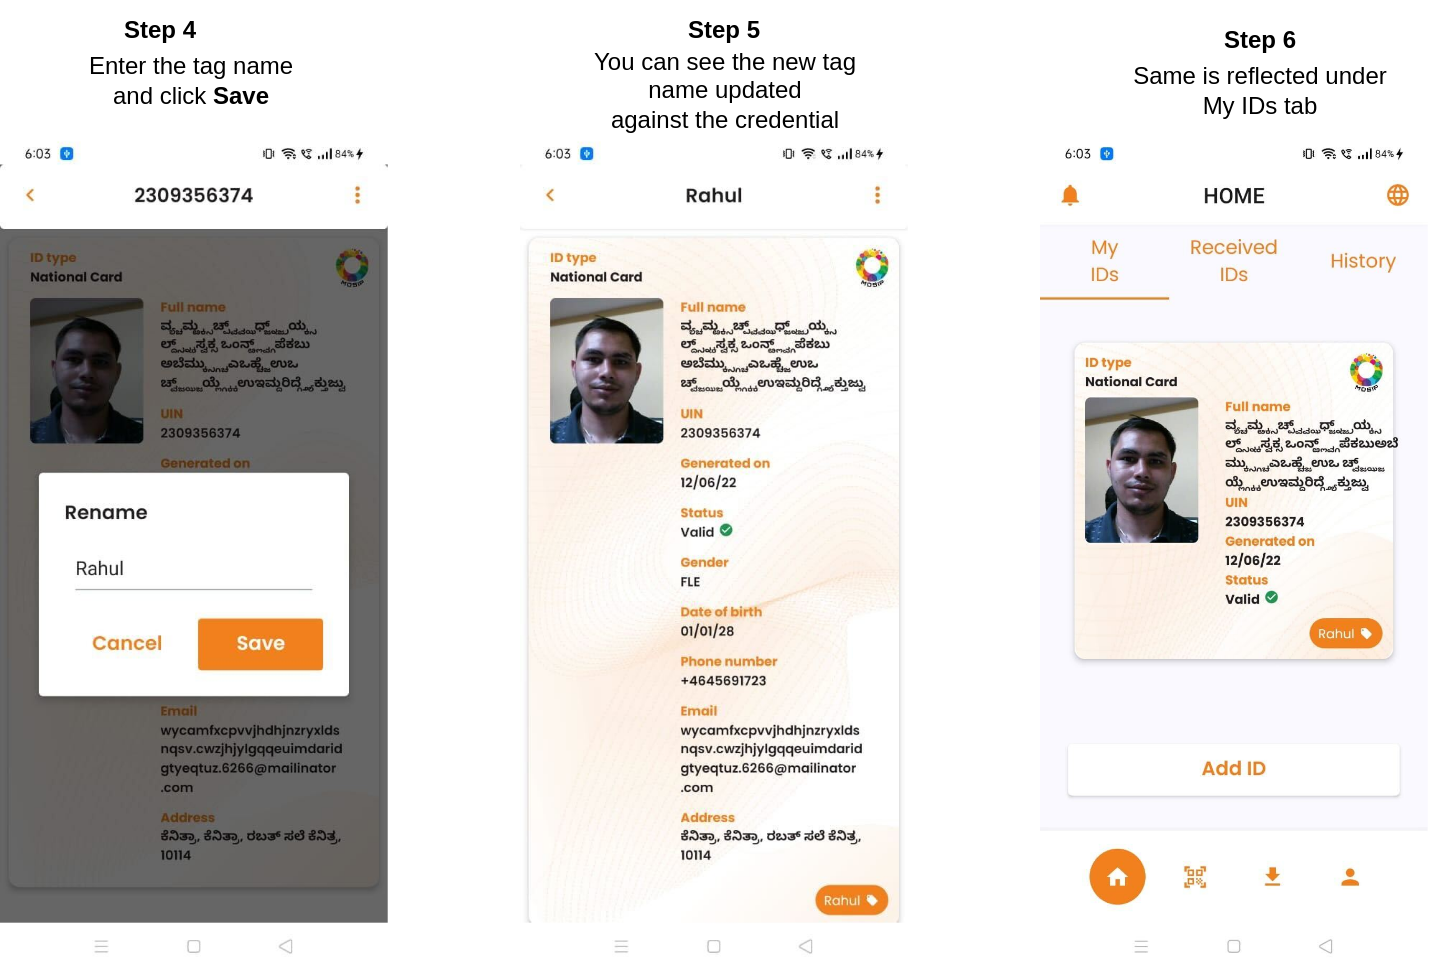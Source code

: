 <mxfile version="20.6.0" type="github">
  <diagram id="9c_dhzM4iJGVlJ9PcyJI" name="Page-1">
    <mxGraphModel dx="1022" dy="468" grid="1" gridSize="10" guides="1" tooltips="1" connect="1" arrows="1" fold="1" page="1" pageScale="1" pageWidth="850" pageHeight="1100" math="0" shadow="0">
      <root>
        <mxCell id="0" />
        <mxCell id="1" parent="0" />
        <mxCell id="hTx3K6DCzhfDZRgwBcLb-1" value="" style="shape=image;verticalLabelPosition=bottom;labelBackgroundColor=default;verticalAlign=top;aspect=fixed;imageAspect=0;image=data:image/jpeg,/9j/4AAQSkZJRgABAQAAAQABAAD/2wBDAAcFBQYFBAcGBgYIBwcICxILCwoK&#xa;CxYPEA0SGhYbGhkWGRgcICgiHB4mHhgZIzAkJiorLS4tGyIyNTEsNSgsLSz/&#xa;2wBDAQcICAsJCxULCxUsHRkdLCwsLCwsLCwsLCwsLCwsLCwsLCwsLCwsLCws&#xa;LCwsLCwsLCwsLCwsLCwsLCwsLCwsLCz/wAARCAZAAuIDASIAAhEBAxEB/8QA&#xa;HAABAAIDAQEBAAAAAAAAAAAAAAECBAUGBwMI/8QAWxAAAQMDAgMDBgcLCAgD&#xa;CAEFAAECAwQFEQYSEyExB0FRFBUiMlJhFiNTVHGS0QgXNEJigZGTorLhJDNV&#xa;coKUobE1NkNkc3SzwSY3whglOERWY3WDJ6NFpMPx/8QAGwEBAQADAQEBAAAA&#xa;AAAAAAAAAAECAwQFBgf/xAAzEQEAAgIBAwMDAwQBAwUBAAAAAQIDEQQSITEF&#xa;E0EUUVIiMmEVcYGRoSNCsTPB0eHwBv/aAAwDAQACEQMRAD8A/SIAAAAAAAAA&#xa;AAAAAAAAAAAAAAAAAAAAAAAAAAAAAAAAAAAAAAAAAAAAAAAAAAAAAAAAAAAA&#xa;AAAAAAAAAAAAAAAAAAAAAAAAAAAAAAAAAAAAAAAAAAAAAAAAAAAAAAAAAAAA&#xa;AAAAAAAAAAAAAAABG5viDaQRuTxJAAAAAAAAAAAAAAAAAAAAAAAAAAAAAAAA&#xa;AAAAAAAAAAAAAAAAAAAAAAAAAAAAAAAAAAAAAAAAAAAAAAAAAAAAAAAAAAAA&#xa;AAAAAAAAAAAAAAAAAAOW1xrOLRtphlZSurq+smbTUVHHydPIvREOgpHTLRxv&#xa;q42Qz7EWVjHZaxcc0RcJlEPE7fUas1n2o3nU1iorY+ns0jrZQPucr+HGqcpV&#xa;axnPcp6LojV0mrYLpbrrbW2+62qbyWupd6SM5tyitXvaqAba4antFs0xUagk&#xa;rYpbdTxrI6aBySNVE7kVOpwju1PU1Dbm3266FnotOO2ufUpVsfPDEvR7ouuD&#xa;H7WNP2zTfY9BY7ZC2ktslyp43sZ3NdLuceg6wp4ZtCXunlROCtBM1fcnDUD5&#xa;3283OKwQ1+mrWy+Pm2q2PyhIUWNUzuRynHW/tO1NJruh0vcdGMo6ipTiS8O4&#xa;smWnh9tyNaZugqi7r2B2WazwwT3Tzc1Kdk7trFcnJM/mOZ0+uoOyi6sk1XS2&#xa;24U1/rWxVN5pHv4zJX8mJKjkT0PDHQD2oAAeXdqWrrjaaumttum8nWRnFkkb&#xa;62OaIh55QXfU9zrm0tJd7nJLJnCJUOOi7Yf9cof+TZ++8++i6KCKOy3C1sqn&#xa;Vcsz4Kx6JuYxqJnDvD8Q+wwezx+BXL0RMz/D5DkTkzcq1OrtDkm6n1DTy4W8&#xa;17Xs6tfM5cY8UVT2Xs31JU6j08slYuainfwnu9rkiop5bqm326mstuqUjqI7&#xa;xV/G1TJ2q13g5dq9EVx2/Yr/AKGuH/HT90x9Rphy8L36U1O/s2en2yY+T7U2&#xa;3D04AHyL6sAAAAAAAAAAAAAAAAAAAAAAAAAAAAAAAAAAAAAAAAAAAAAAAAAA&#xa;AAAAABiVdwo6BIfK6mKn40iRR8RyJuevRqe888uXaFqyq1veNP6V0tS3RLRw&#xa;knlnrEh5vbuTB8u3tjX6IoIHYfxbrTNSDo6fn6jHfiL7y3Zxy7X+0lPCWh/6&#xa;KgZmldfahq9cu0tqjT9NaKtaJa6J8FUkrXMR+w7uhr6S5UUdXQ1EVVTyJlkk&#xa;Tkc1foVDyHXsXG7aK+NKeSozo2dOHG/hOf8AHLyRx2HY6rXdkOntsrJkSmwj&#xa;ms2pycqdPcB3B5NfO3CF15dZdF2Wo1PcY/X4HKJmPeesnmetNNako+HR6Glt&#xa;um7bUulqLnX7Ua9jl55QDU/CXt1kZxWaMsEbPYfOu7/CUiLtuumnK9lL2gaT&#xa;qbHHJyZVwZlhU8+fbezZsmLp2wXuqufy8TpFZn6jv8zsLJHd7HQOn1Bqq3ar&#xa;7O5oHrNV1TeI5O5GJ1VVVQPaqCupbnQQ1tFOyelnYj4pGc2vavRUMTUGobZp&#xa;eyzXW7VLaakh9Z6+K9ERPFSml7vZr3pykrbDLFJbVbsi4aYRqJy247sdMGr7&#xa;SdKu1foK4WyH0atESald4TM5s/x5AYdv7V9N3DR1XqKnWsdTUL0iqIfJ148b&#xa;l5IisQ0f337xG/ymfs3vsVu68RHsWdG+PA6/4mn7Haav1Pqq8azuU9NQ1cjP&#xa;N1Xa6VqtVJGYTfL+WZ1B2RWek18uLBUx01M1lVDevOb1nkm3ZVjkA9PtF1pr&#xa;3ZqW50m/yaqjSSPiM2rhemUXoZ4AAGFcLpb7PS+UXKupqGDKN4lRK2NuV6Jl&#xa;cIeV/dBa2veirBZqqw1/kslRUuZIqMa7e1G+8DbdqnaNctC3zStDQU1LKy9V&#xa;LoZVma5VY1HRp6OFT5Q9JVURuV5Ih4L90b/rj2b/APPS/v057PqOWkp9LXSS&#xa;vn8npG0snFk9hm1cr+ZANXbe0TS91ucdBR3Rsk0z1jgXY5GTqnVI342ux7lO&#xa;lfIyGJ0kjmsY1Mqq8kREPE4pdQ02k9FwX+ystdltdZSvkrUem9GRriJXRInx&#xa;eeW7wOw1hcI9Q6gZoyGqjhptrZ7xJv27YF9WFPypP3QOng1VZJ9Nsv7bjA21&#xa;PbvSqe7azGcd5lWm8W+90KVlsq4qymcqokkbsplO4800Zp9NUdg9mttHWRU8&#xa;8DmzRP2pI2N0c6vYjm/mNbaqmns+rJmXmvfVQ09dNXzeRUkqtqKxGNa/axu5&#xa;eFC1Prge2HJXnWMVHr2yaSpW762vR88yp/soWNV37SptQ2N51TbbJo+fUks7&#xa;X26Kn8pa9n+0aqZbt+nKYPxnD2q6ki7Q6vVtC+Ntyq90aI+NJUYxejGooH7o&#xa;BzehV1AukaOXVEqPu0zOJM1I2sSLPRmE8DpAAAAAAAAAAAAAAAAAPKLRSas7&#xa;N7ld6K3aadqKzV9XJXUz6eoZFLC5/NWPR2PzKbrs+0zeaSbUF91AkdJdNQzM&#xa;kfBTv3JTsYzYxu7vVEO9AHAXbs2fX9lFVpCS71NfM9FdFW1rt796P3sz9Bor&#xa;pWdpGpNKP0tJpNtBV1UXk1VdX1ka07WKmHPY1F3Kqp3YPXABxdztOoNN6NtN&#xa;Bo1sFQ+1cON9PUYb5TC1uFajujXKc1e6XVnaVPbrTX6Yk07ZqaqjqquSoqGS&#xa;SS7FyjI0Zn9J6yAAAA8V7ZKGVl/pK3HxLoEiz3ZRyqcnpW9RWC+R1kzJ3xNR&#xa;csiXHPHI/RdXQUtfAsNXTsmiX8V7UVDT/ALTPXzLS/UPoeN6tjpxvp8tdx/D&#xa;wOR6Xkvn97HbT881lR5VWzT7nuR7lVvEcrnI3uRVU9j7HaKan01UTyx7Gzzb&#xa;m5TGWomMnSR6G03E7c2zUmU/+2hu44mQRJHGiMY1MIickRDHn+rV5OGMGOuo&#xa;ZcL022DL7t7PuADwHugAAAAAAAAAAAAAAAAAAAAAAAAAAAAAAAAAAAAAAAAA&#xa;AAAAAAAAAAAAAAOb1no6j1raYLbXzzx0kdQyaSOJccVG/ir7jz5tbe9A9qer&#xa;K/4IXm8W+8rTPp5rbAkqJsZtVHHsoA8atdJcO0HtUqrtc9LXOz2Z1ifa5EuD&#xa;OE+RXyZ5J9B6XpXT8eltM0dmhqpqqGjZw45JsbtueSLhE6G6AAwrra6S82mp&#xa;ttfEk1LVRrFKxfxmqZoA8buNsodO65s2jbd2dUFbY6xiJPWPpeIrO5VV6pjl&#xa;7zeap0pb9KdnUlLp7SlPdaalq2Vr6B+VyiOy5zPykTongekADi+zBs7tLS1U&#xa;2nINOeWVMk7KSNMO2KvJz07nKdoAB51q/s9uPnx2qtE10dsv6pieOT8HrUTu&#xa;kRO/3nktNT66pbzE+mpdVJrySoVZ3y7FtssX7qMP0+APjBxPJo+Pt4u1N+Om&#xa;cc8HnvbjVX6h7NJptOSVkVclREm+j3cXZ3428z0gAeBds1Feb39z/pVJKSqq&#xa;ro6WklqmNjy/f5M/erkT3k/dFWW5XTQml6egoJ6qWOXD2QRK9W/Fe498AHiH&#xa;b5aq+5as7P3UVFNUpT1kiy8Fm7YivgwevX2z02oNP11oq93k1bC6GTbyXCpj&#xa;kbEAed1GjNV3mjgsuoL7bqmyQvYsnApHMqKprFRUa/Lla3OOatOnr9GaautY&#xa;+suFgt1ZUuxmWelY9y4TCc1Q3oA5XQWjKXRelYLVGymWoRPjpoIuHxlyqoq/&#xa;mMer7OqF0VAy1V9VaXUEMtMx8O2RXxy4V6O3ouVVUzk7IAYVqt0Fos9HbaZu&#xa;2CjhZTxJ+SxqNT/BDzSs0imse3x90roWrbNNU8MUad0lQqcRPqo5D1g+UcMc&#xa;W/hsa3cu5cJ1Ve8D6gAAAAAAAAAAAAAAAAAAAAAAAAAAAAAAAAAAAAAAAAAA&#xa;AAAAAAAAAAAAAAAAAAAAAAAAAAAAAAAAAAAAAAAAAAAAAAAAAAAAAAAAAAAA&#xa;AAAAAAAAAAAAAAAAAAAAAAAAAAAAAAAAAAAAAAAAAAAAAAAAAAAAAAAAAAAA&#xa;AAAAAAAAAAAAAAAAAAAAAAAAAAAAAAAAAAAAAAAAAAAAAAAAAAAAAAAAAAAA&#xa;AAAAAAAAAAAAAAAAAAAAAAAAAAAAAAAAAAAAAAAAAAAAAO4CidOgyhyeqNU0&#xa;tNSzUdNNuq1THo9Gr71Oe0nqVLVPMytlldFLjHfhTy7+pYaZYxf/AKHoY/T8&#xa;t8U5Ij/D09EwD401RFVQtlhe2SN6clb0PuelExMbh5+tdgAGQAAAAAAAAAAA&#xa;AAAAAAAAAAAAAAAAAAAAAAAAAc/PrfTdNqJlilu9Oy6Pe2NKXPpK5eidAOgA&#xa;NHftYWDSywNvd0goVqM8Li/j464wgG8BjUNbT3KggraSVstPPGkkb29HNVMo&#xa;qGJetRWjTtJ5Td7jT0MPc6Z6Nz9Cd4G0BwtB2zaCuVYlLBqGFki9OLE+Jv1n&#xa;NRDtYZWTwpLE9r43Jlrm80VPcB9QaC/a005pieOC9XanoJJW7mtkXqifmM+z&#xa;Xq3X+2suFrqo6ukkVUbJH0XHJQNgAczdu0LSlguL7fdL5S0dUxEVYn5yiL+Y&#xa;DpgYdNcqOqtMdygnY+jkiSZkqdFZjOf0HL/fc0F/9T0P6V+wDtAcX99zQX/1&#xa;PQ/pX7Do7LfLbqC2pXWusjq6VyqiSR9OQGxAAAAAAAAAAAAAAAAAAAAAAAAA&#xa;AAAAAAAAAAAAQCOiHF6j1bNHUrbrSm+o9VXo3O1fBDnzZ6Ya7s24cNs1umrr&#xa;pKiCBMySsjT3qiFIbjRz8oaiJ/8AVeink1yoa5tdFBVP41XMiLw85VMryRVF&#xa;0sk1nuEVO96IkiNVkncnj+hTyLeqZI3MY+0PVr6Zj7R7neXsKKioTnkeb0l7&#xa;u2mKxlPckdPTL6rs55e5T0GkqoqynZPA9HMcmUVD0+PyqZu3ifs83Px7YdT5&#xa;hkgA7HOAAAAAAAAAACveaXVVxdbLFLIx22V3os+lTdnH9on+hYP+On7qnJzL&#xa;zTBa0fZ0cWsXzVrLzpVVVyvNVIAPz3b9BiOzsez+5PbXSUD3fFvTfGnh4noi&#xa;dDynRXLVFP8A2v3VPVvcfaej5Jvg7/D4v1bHFOR+n7LAA9l5QAAAAAAAAAAA&#xa;AAAAAAAAAAAAAAAAAAAAAAAB+ZNTf/FdQ/8AP0n+R+mz8odps9yp/uhpZrPF&#xa;xrlHUU600e3O6RGptA/V5+evupP5zS/0VP8A/qLfCvt2/oH/APxGnnvahdtc&#xa;3R1sXWtB5Hw0l8l+KSPPqbwP0to2vgtPY7ZLhUrsgpbPDK73NSJF/wAjwLSt&#xa;mr+3LtDrbheKuWKhpcPekf4jFVdkTT1S8Ocz7leNWdfMlP8AoVrDTfcwRMbp&#xa;a9SInpuq2ov5mAbe/fc9aSrrQ+K0wS22sRPi5uM56Kv5SOVTkewTVtztGqqr&#xa;Qd4c7DOIkLHuysEjPXYfog/MFL8V91k9W99zen6WAZX3T3+tNk/5R375ufuc&#xa;b7NSVN60fW8pKWRZok96LskT9ODTfdPf61WRfCkd++Na57O+3Kz6ohbwaG5I&#xa;yaVO7mm2X/DBR+jqipjpKWWomdsjiYsj18ERMqfiHVdzq9VX26anlZiGpqsf&#xa;1MoqsZ+ZjT9J9vWp22Ts3kpoJ2sqLq5KdnisfV6p+Y8c1pp5NM9i2k6d8TY6&#xa;q4VEldN9KsTb/hgg/QelcfeTtP8A+Dj/AOih+fuw7RFk1rfLpT3unfMynpmu&#xa;jRj1b1cfoHSv/kpa/wD8LH/0UPzN2XXHWdtulbJoyhbWVDokSoTYjsNzyA/Q&#xa;P3gOz/8Aoyf+9P8AtOy01pm2aSsrLVaIXQ0kblejHOV3NevNTxb4UdvH9BN/&#xa;u7D3igWZ1BTuqW7Z1jbxE8HY5gZIAAAAAAAAAAAAAAAAAAAAAAAAAAAAAAAA&#xa;AAAADSaoubrXYppo/wCcXDW/Sp55Yrq+zyvnbQ+USu6OXPJPcdf2iIvmKHHy&#xa;yf5KbKxcFNMUmEbjgN/yPC5NJy8nXVrph6+DJXDxu9d9U6eesvc0mo3XZ9Px&#xa;XpzRncnLCH3v+oJ71TNbNQrEsS5R/M22gFYl0uHE29E/zU6DVvBbper9X1U/&#xa;zOLHhm/Htbr8/DsyZ6U5NaRTxqIcVPqOeuscdvnoOMjWoiS7ueUTCONv2fXK&#xa;Rs09ul6Y4jE8PE2uhlY3TcaP253Ox+k09uwvaZLwfUy7P1TZiralsWWbb32/&#xa;w15L1vXLiiuoju9DAB9M8AAAAAAAAAAAFV6HA6/u1PNHHbo/TkjejnY6JyVM&#xa;HfGjqNH2eonfNJTZe9cu9N3Nf0nDzcV8uLox/Lq4mSmLLF7x4eTA9FvWm7Pa&#xa;7a6pitK1Gzqxsrk5Gq0/R2m+VboksToo2Jzk4zsIfLW9KyVvFJmNvqK+rY5r&#xa;N4rOo/s0Wnq+K2XuCpm9GNuU5e9MHrtPPHUQtlicjmOTKKnQ0qaIsXzP/wDq&#xa;O+02tDQ09to2UtMxI4mdG+B9B6dxcvGrNLa0+f5/Jxcm0XpE7ZgAPXeaAAAA&#xa;AAAAAAAAAAAAAAAAAAAAAAAAAAAAAAAfmTU3/wAV1D/z9J/kfps86uPZBQXH&#xa;tLh1k+5VLKiKaKZKdGpsyzoB6Kfnr7qTHG0v9FT/AP6j9CnB9o/ZdRdoz7ct&#xa;XXz0fkKSY4KIud6Inf8AQBaw2Zuoewq22h7tiVtkihz4ZiREU8Z7EdUw6C1f&#xa;dNO6he6hbUPRnx3JscrO4/R9htLLDp2gtUcjpGUNOyna53VUa1Gp/kcnrzsi&#xa;0/rx6VNU2SiuCcvKoPWVPBydFA3161pYLBZ33GtudO2na3cmyRFV+O5qJ1PB&#xa;Ox6lrNads1dq2aDg08MktQ7wRz+TG/mOmpfuYbU2bNTqCski9iOJsZ69p3Td&#xa;q0taI7baKRlLTM/FTqq+Kr3qB4B909y1VZP+Ud++d32yaZdqDsfgqom5qbXE&#xa;ypZ/V2oj/wDA23aL2SUPaFcaSsq7lUUa0sSxNSJiL1O5S3wrakt8jeJBweC5&#xa;F7242/5AflCz1db2rar0fp+oa5ILXTtp5fexi7nu/OxGId5908iMoNPtbyRJ&#xa;Jf8AJDudAdkFp7PrxVXKlrJ6uaaPhM42E4bM5XBndovZnR9osNDHV189G2jc&#xa;5U4TUXOUx3gfXSv/AJKWv/8ACx/9FDxb7mutpKHUt6dVVUFOi0jMcR7W/jn6&#xa;Dtthituj6awMlc+Kno20aSL1wjNmTyX/ANmCz/8A1FXfqWAewfCGy/0vb/7w&#xa;z7TLpqqnrIeJTTxzx9N0bkcn+B4p/wCzBZ//AKirv1LD03QmjafQ2mGWWmqp&#xa;KqNkjpOJIiIvP6AOlAAAAAAAAAAAAAAAAAAAAAAAAAAAAAAAAAAAAAaXUts8&#xa;62SWnZ6+NzfpQ85sdliu9U+mfW+Syp+IrOvj3oevcvA4/UmkFq6jy+2u4dUn&#xa;NU6Iqp4L3KeNzuJ12jLEb18fw9ThcrorOKZ1vxP2cl5h2akdZ5anh5XDJcdc&#xa;plOWT7ag0ylhiic+s475Vwjdm3kn51MW5yXTyyOSuifHUQckkVmFXC5T3LgV&#xa;11q7xcYqmSHiLHhGRo1VTl9p4P8A04ranT3+P7PciMs3rfqjWu7NqtMx0Flj&#xa;rquu4cjmoqQ7Oaqvd1Nx2fWx7XTXGRNqL6DPf4qfCg01dL/VpV3hz44e5i8l&#xa;x4Inch3tPTxU0DYYY2sjamERO49fhcOJvGXWojw8nl8uYxzi6tzP+o/hkAA+&#xa;geKAAAAAAAAAAAAAGCjY2s9VqIXBjqAABkAAAAAAAAAAAAAAAAAAAAAAAAAA&#xa;AAAAAAAAAAAAAAAAAAAAAAAAAAAAAAAAAAAAAAAAAAAAAAAAAAAAAAAAAAAA&#xa;AAAAAAAAAAAAAosbXJhWtIbDG3oxqFwYdFfsu5SADNAAAAAAAAAAAAAAAAAA&#xa;AAAAAAAAAAAAAAAAAAAAAAAAAAAAAAAAAAAAAAAAAAAAAAAAAAAAAAAAAAAA&#xa;AAAAAAAAAAAAAAAAAAAAAAAAAAAAAAAAAAAAAAAAAAAAAAAAAAAAAAAB8uMn&#xa;gOKnskYGDLUCeKnsjip7JGBgagTxU9kcVPZIwMDUCeKnsjip7JGBgagTxU9k&#xa;cVPZIwMDUCeKnsjip7JGBgagTxU9kcVPZIwMDUCeKnsjip7JGBgagTxU9kcV&#xa;PZIwMDUCeKnsjip7JGBgagTxU9kcVPZIwMDUCeKnsjip7JGBgagTxU9kcVPZ&#xa;IwMDUCeKnsjip7JGBgagTxU9kcVPZIwMDUCeKnsjip7JGBgagTxU9kcVPZIw&#xa;MDUCeKnsjip7JGBgagTxU9kcVPZIwMDUCeKnsjip7JGBgagTxU9kcVPZIwMD&#xa;UCeKnsjip7JGBgagTxU9kcVPZIwMDUCeKnsjip7JGBgagTxU9kcVPZIwMDUC&#xa;eKnsjip7JGBgagTxU9kcVPZIwMDUCeKnsjip7JGBgagTxU9kcVPZIwMDUCeK&#xa;nsjip7JGBgagTxU9kcVPZIwMDUCeKnsjip7JGBgagTxU9kcVPZIwMDUCeKns&#xa;jip7JGBgagTxU9kcVPZIwMDUCeKnsjip7JGBgagTxU9kcVPZIwMDUCeKnsji&#xa;p7JGBgagTxU9kcVPZIwMDUCeKnsjip7JGBgagTxU9kcVPZIwMDUCeKnsjip7&#xa;JGBgagTxU9kcVPZIwMDUCeKnsjip7JGBgagTxU9kcVPZIwMDUCeKnsk8VPZK&#xa;4GBqBbip7IKgagAAUAAAAAAAAAAAAAAAAAAAAAAAAAAAAAAAAAAAAAAAAAAA&#xa;AAAAAAAAAAAAAAAAAAAAAAAAAAAAAAAAAAAAAAAAAAAAAAAAAAAAAAAAAAAA&#xa;AAAAAAAAAAAAAAAAAAAAAAAAAAAAAAAAAAAByusb3V2h9J5I5qb92cpnpg39&#xa;urWXC3w1UfSVqKctreNstzs8aty10ipj3K5p9tIzPt1fV2Sb/Zu4kXvap5FM&#xa;968q1bft/wDp6VsNLcaJiO8f+HW+pnwONodVVVbq5KOJWeRq5Wpy5qiIbfVd&#xa;y83WN6R/z83xUfjlTlLPb/Nms7dTL6yRZd9KtVVMeXyLxlrWniJja8TDScVr&#xa;Xj47f4ehtnjc/Yx7VVOqIfQ4e4otj1xFVtTbT1nJ/hnop1txrGUNulqpOkbF&#xa;U7cfJi3V1Rrpcl8Ounp+WQyWN79jXtVU7k6oXOW0PRvSimuNQ7M1W9XfmQ6k&#xa;24ck5KRaY015KRjtNYnwAA3tYAAAAAAAAAAAAAAAAO4EO9VTGfBDhbbctRXm&#xa;rqmUtZExIH4XexPFTJqbpqKwtbNXNgqaXKIro+SoYej7jSUFdcvKp2Q73pt3&#xa;uxnCqZmqNQUVZa30FG9tTPOqNRI+aJzPBpeIw9fX+r/98PavWfd9uKR09vh1&#xa;VHVR1lJHURc45Go5PzlpZ4YEzLK2NPF2ENNBK7TujGulTMkEXq+/uQ01l0/5&#xa;9hS53ad87pObY84RqHfPJtGqxH6phwxgr+q8zqsdnaRVEM7N0UjZE/Idk+hw&#xa;l4s66ZVLlapXsa1USSNXZRyG1veonU+moqqm5SVKNRv5OULXl6iYyRqYJ429&#xa;e3O4lv5aungVElnZH7nuRD6Me2RqOjc1yL4HKW7RNPLAk10c+oqJUy7c9eSq&#xa;VprHcrDfI1trpJ6CX+cY9yegSM+XtM07E4cfeIt3j/TsO4x1uFKyXhuqI2v8&#xa;HORFOd1bdKltRTWqifwpalUy9O5Ogh0NbG0uJN8kq9ZN2FLbk2m01xxvSRgr&#xa;FYtknW/DqGqipyXkc/UWPiashuXluzYifFeOE6J7jV2eeewajSyyTunppkzE&#xa;q9WFq3n2l0f/AA//AEuNds9clYm0eJ1psrgtjtMVntr/AIdek8bnqxHtV6dU&#xa;TqfU4i6Ilk1vT1yJiKr9B/09Drq+rZR2+apk9SNiu/QdOPkRPVExrpaL4enp&#xa;6fl9WSxvdtSRquTuTqRLNFC3dI9rU97sHIaSj4Fvrr3P1m3P/sp1Me1W5+rZ&#xa;ZK+5Sv4KOVscKOwho+rmaxqO8/H8Ns8aItbc9odrDU09QuYZWSf1XIffvOIu&#xa;+l47TSvuNqnfTzQJnajuSohs26l/8IedFa3jY27e7dnaZV5WpmMka1DGePuI&#xa;tSdx4b2aqgpscaVkf9ZUQ1uo6r/w1VyQy/7PkrFNBZtLJeIUuN2kkmkmTKN3&#xa;Y9FT53/T7rHbpprdNJ5LJ6MsD+ac+9DRk5GWcU36f06/y3Y8OOMkU6u//Dod&#xa;IyPl0zTOkdveucqq5X1lN2aLRn+q9N+f/NTendxZ3irP8OXkRrJaI+4ADpaA&#xa;AAAAAAAAAAAAAAAAAAAAAAAAAAAAAAAAAAAAAAAAAAAAAAAAAAAAAAAAAAAA&#xa;Bx2sf9N2b/i/+ppbVMDrdV0V7gTnCqRy+9qm2vNi861lDUJPw/JH7sbfX5ov&#xa;ingZ9dRx3CgmpZPUlarTyr8e1pyT/bTurnrWKR9vLlIpW6m1hE9vpUdAxHov&#xa;crlFV6PaXS/8P/0qb3T1hZYaN8KScaSR25X7dpSTT/E1NHdvKMcNMcPZ7lTr&#xa;kxjj3mlZtH6txMtnv0i0xX9utQ+WsLZ5fY5HNb8ZB8Y383U52svD75ZrZbou&#xa;c1S5El923x/zO+mVqU7ldjaiL18Dh9E26Ka7VdwjbiBirHEi+8x5WOfdrFP+&#xa;7tP9oXj3j2ptf/t8O2pYI6aljgibtjjRGonuQ+wB68RFY1DzZn5AAZIAAAAA&#xa;AAAAAAAAAAAdxDvVUnuBJ8EPP9J2ujuVdcvKoI5eHIm3PdlVLUEUemNXvpZm&#xa;N8nqf5qTbzZ4czorBp5bLUVcnlHG8pVFxs24xn3r4l9QWCO+UrY1k4UjFzHJ&#xa;tztPGjhTXHFoj9UPUnlRbJasz+mYU1dA+p01UNjbnCI7HuRcqc5p/S9Bd7ZH&#xa;OtbVNf0c1j24aqfmO1o6Z8NBHBUS8d7W7VfjGTn6rRysqXT2mukoVdzVjebT&#xa;Zn482vGXp321prw5orScUW1/LX3TTNmtcKOrLhWJG7kiclz+ZGjVNCyn07bZ&#xa;Kbe+CnVPX64VOSqbKj0h/K0qrnWy10jebUf6qHQ1NJFVUz6eVjXRvTG1TGvF&#xa;m9bdunfhlPI6LV/VvX+kUVVFWUcc8Lmvjc1FQw6y/UVHcIKJ7ldPMqbUYmeq&#xa;4TJpV0dV0r1S3XeWniX8ReZn2fS0NtqPK5531dV8pIb63zzqvTppmmGN26t/&#xa;aGh1lStXUVFJOr46eVEjV7OWzCmxj0LQPj3eXVn12/Yb+52umulI6nqWZavN&#xa;F70XxQ534IXGFvCpr5PHB3M29E/Mpz343Tktbp6olvpyOqkV6unT4UFns1Pq&#xa;iKGOsqpqqH0sLhW8kzzVELVvLtNov+H/AOlxvLLp2msqPViq+eT1pHdVKTaf&#xa;4upYLtx8cJmzh7evJU6595lHGt0RERrvtj9RHVO5320pq+2+X2ORY+ckPxjf&#xa;zdTnbjeJbrpugo4+dRVuSN35lwd85EcxzVbyU5m16Ljt13St8o4kbcrHHtxs&#xa;z78l5GDJN94/Fu0scGWlaav8eGyqrbw9MyUNO3pBw0Tx5HHaZ0/RXejestVP&#xa;HNE5UcxjkT6OSoej9xzdx0gyerdWUFS+hqH81dH0UvI427VtWNxHbRg5Gq2r&#xa;M638tbcNKWm20qzVNwq2RJ+Unf8AmIuNtp/gJi3ufJC13FRXphVTPMy4tGyz&#xa;zo+7XKWsY3ozoh06U8aQcHY3h4247seBjTi9UW/T0xMaZW5HRr9W9f6avTVd&#xa;DW2SmWNzVWONGKngqIY2tK2Km0/LE5zd82GNQxJ9FOiqXTWy4Po93ViZ/wCy&#xa;oWTRSSU83lVfLU1MjFa2aTmkefBMi3vzi9rp761tK+xGSMnV2+zN0b/qxTfn&#xa;/eU3xr7LbfNVqio9/E4f423Gcrk2Hed/HrNMdaz8Q480xbJa0eAAHQ1gAAAA&#xa;AAAAAAAGlu1/ba7nR0iwuk8qejd3TblUQ13vXHG7M6UtedQ3QBp71fktE9JG&#xa;sPE8ofs9bGBe9cdeqfBSlrz0w3ANJqN12ZSRutCenu9LkmcfnNrS8XySLyjb&#xa;xdqbsdN2OZjXJu0114JpqsTt9gAbmADUU1/iqL/Na0icj4Wbt/cvQ25rpkrf&#xa;9rK1LV7TAADYxAAAAAAAAAAAAAAAAAAAAAAAAAAAAAAAAAAAAAAAAay/09XV&#xa;WaWnoWtdNIm3m7GEXqTYbWlptENLtbvRMux3u7zZA0+1Xr9z5bPcno6PgABu&#xa;awAAAAAAAAAAAAAAAAAAAAAAAAAAAAAAAAAAAAAAAAAAAAAAAAAAAAAAAAAA&#xa;AAAAAA4vV6o3UtmVdqIkifvIdocTrSFk9/tML25jkejVT3K5EPO9Q/8AS7fe&#xa;Hbwde53+0/8Ah1rbjSY/CovroclrCeGe4WrhSsfibntwvehtfgTZPmq/Xcc/&#xa;qKyUNpr7Z5HHs4kvPLlXoqeJzcq2b2tWiNdm/ixi9yNTP+m81ncKigs0MlLJ&#xa;wnrKiZTwwplXy8utFgSqREfK7axuemVQ1uv/APQUCf8A32/uqbmsttPdLGlL&#xa;ULhrmphe9FTvQ2TN5vetZ+I01RFYpSbR220EVq1JVUiVXnjZM5EVI09Uz7Dc&#xa;q66W6rpqlvCq4Mx79uEyqKiKYLbdqSyRo2jqIq2nZ0ZJ1RDcaevyXeKVj4OB&#xa;UQriRhhh1ForMzE/aflnl3NZtERMfx8ONo7dcpNW1VNHcNtU1uXT7eqcjtYZ&#xa;J7LY3yXKq8odFlyvx3dyGhtWfvkV/wDw1/8ASbHXCSLpyXb6u5u76MmHHr7O&#xa;K+Svxttzz7uSmO2tahraZ+oNSp5RFVJb6NeTEb1UTVt+0zK19dK2tonKiK7v&#xa;Q6TT+xbDSLH6vCaYWs1YmmKlXfk4+nKGycU1xe7Fp3prrlicvtdMdPjwyLzW&#xa;ubpmaspH4Xhb2vT3nL2+p1JfbbGlNUJFGzKPndyV659ydxsI0enZl8Z8gv6D&#xa;P0SiJpWn96v/AHlMf1ZstY3qOllquHDaYiJmLaa65XCtsmo6BZqhz6SZEY5n&#xa;cjkTCqdej0Vu40Wr7d5fYpNrcyw+m383U1cmo86FSXf/ACl6cD37jb7k8e9q&#xa;28a3DV7fvUrNY7+GVp641l2v9dUq93kMXxcbO5VOpNRpq2+a7JBEv84qb3fS&#xa;pt06HXxYtGOOvy5s81m89PiOwADqaAAAAAAAAAAAAAAAAAAAAAAAAGFPdaSn&#xa;uENFLM1tRL6rMLzIuN3orTw/Kp2xcTO3KKucfQcxfv8AX+2fQ3/NS2uWo6vt&#xa;LVbuasiov6Wnl35V4reYj9s6d1ONW1qRPzDbpq+zry8tb+hTaUtbTVsXEp5m&#xa;Ss/IdkxUsVsezC0NP9RDmL3an6ambdLUvDjRyJLFn0cGc5c2KvVeImP4Y1x4&#xa;sk9Ne0u5BrJr3TU9kS4u/mlja9ETque40LdT32oiWpp7Pmm6pucu5UN1uVSm&#xa;oa6YL28OxBqLDf4b3TK9jeHIzlIxfxVNub8d4vWLV8NN6WpbpmAAGxiAAAAA&#xa;AAAAAAAAAAAAAAAAAAAAAAYVPdaSrrJqWGZr5ofXZhfRwuDMX1VOL0v/AK43&#xa;f6XfvHLmyzS9ax8t+LHF62n7OgqtR2ugq3U9TVNjlZjKYXvTJSLVVmlVWpWx&#xa;fn5f5nP+TQ1PaVUxyxtkZsTkrcp6iHRzadtVRE5j6GLC+DML+lDmplzZOqa6&#xa;1E6b74sOOKxbfeIbGKRk0aOjcj2LzTHNFPocPTpPpPUUVEj3PoKtcMRXeopv&#xa;77qCKzRRpwuPPNyjjTvNtOVXomb9pjy1240xaIp3ifDcg45+p71RNSeus+ym&#xa;71Y7mh09vrobjRR1MHpRvTKGzFyKZJ1Vrvgvjjc+GUADqaQAAAAAAAAAAAAA&#xa;AAAAAAAAOX1Faaytvtrnp4t8UEiLIu5EwiKinUA05cUZa6lnjyTjncCdDmtU&#xa;2qrrqu3PpYuIkMm5/pImEynidKBkxRlp02ZY8k47dUOc1hbau5WuKGji4kiS&#xa;oqpuROWF8TJvFk862VtLv4cseFYvg5EN0MczCePWZmfvGljNasREfDi46jVt&#xa;LD5L5FFPtTaku5PtQ2embJUWxamprHtdUVK5djoh0INNOJWtotMzOvDZfkTa&#xa;s1iIjbj7pZrrSagfdLU2KV0qYVjzc0sNXc7E+G8U7Y5JctVjPDu71NuDZTjV&#xa;pM6ntPwwtntaI7eHEw0Go9PfEW9sVZSZXai9Wf4oT5nvuoZY1u6spqZi54Uf&#xa;VTtQavoo8dU9P2bfqreYiN/dq73Qvm07UUdLFl6xbWsTCHz0tRT27T8FNUs4&#xa;czd2Wcl6uVe43HeO86PYr19f8aafdnp6Pjyo5qK1yKec2+0I/WL6Fi5o6eXj&#xa;be5MHe3Kp8jts87W71YxVRqJzXwQ0eirdJT0M1ZUt/lFS7cu/rhDj5OOMuWl&#xa;deP/AA6ONknFjtb/AA6gAHqOEAAAAAAAAAAAAAAAAAAAAAAAAAAHF3//AF/t&#xa;f0N/zUtrb8Os/wDxV/zaVv3/AJgWv6G/vKNeSJDVWqVejHuVfzK08HLGq5P7&#xa;w9jF+/HH8f8Ay7Nvqmi1jI1umand3oiJ9OTXt7QKFybY6Sqe7w2t+0xpKa6a&#xa;urI0qad1Hbo13Yf6zjqy54vj6MfeZcuLBbHeL37RDIp7NJdNB01Lu2TbEe3P&#xa;0qqHypNQXCyUrKW52t/DjRG8WPmmEN7eoa6Oy7bO7hyRYwiNRctTuTJpIdcU&#xa;zKXg3ClnbVNTDmbE6mm9a47RG+mYj/Ddjm2Ws9txvx8w3FgktNS2ertrWo+V&#xa;cy9UXPvQ3RyOjaSdauuuD6fyeCoXMcZ1x38S02xxMxpx8isVvMRIADrc4AAA&#xa;AAAAAAAAAAAAAAAAAAAAAAAHcpxemP8AXK7/ANZ37x2nicXpj/XO7/1nfvHn&#xa;8mP+pj/v/wCzswT+i/8AZNOv/wDJ9T/w0/cQ7M8+uF0is/aBU1UySOYjETDM&#xa;d7ENmmu4Z020lvqp5O5Nqf8AbJo4+emPqi33ltz4bX6ZrHxD4a4y+stsEf8A&#xa;OrJ6H6UQzdTWWrq5qS40G19RT/iL3oi5PhabPX3G9Jebs3h7f5mD2TM1HU3e&#xa;31MFXRfG0jf52JG5UwmnVF8t47Tr/hsi3TamOkxuI/x/ZhLqtqxrS3q3S0yP&#xa;TavoqrVQ6S1R0UdviSgRvky827OaczlLjrChuNvdTxUkss0ybUZsTkpvNJ0E&#xa;9vsMUVSm2Trs8MqbOPk3k6Ynca86as+Ppx7mOn+G7AB6zzwAAAAAAAAAAAAA&#xa;AAAAAAAAAAAAAAAAAAAAAAAAAAAAAAAAAAAAAAAAAAAAAAAAAAAAAAAAAADa&#xa;g2IAY6gOGnsgAkViPBsKLFG5UVWNVfFWlwWYifKxOvAADJAAAAAAAAAAAAAA&#xa;AAAAAAAAAAAAAAAAG1AAI2N9kbG+ySDHphdyAAyRRsUaLuRjUX+qXAMYiI8L&#xa;M78gAMkAAAAAAAAAAAAAAAAAAAAAAAAAAAAAAAAAAAAAAAAAAAAAAAAAAAAA&#xa;AAAAav4S2j+kKf8AWIPhLaP6Qp/1iHP9Ri/KG32cn4toDV/CW0f0hT/rEHwl&#xa;tH9IU/6xB9Ri/KD2cn4toDV/CW0f0hT/AKxB8JbR/SFP+sQfUYvyg9nJ+LaA&#xa;1fwltH9IU/6xB8JbR/SFP+sQfUYvyg9nJ+LaA1fwltH9IU/6xB8JbR/SFP8A&#xa;rEH1GL8oPZyfi2gNX8JbR/SFP+sQfCW0f0hT/rEH1GL8oPZyfi2gNX8JbR/S&#xa;FP8ArEHwltH9IU/6xB9Ri/KD2cn4toDV/CW0f0hT/rEHwltH9IU/6xB9Ri/K&#xa;D2cn4toDV/CW0f0hT/rEHwltH9IU/wCsQfUYvyg9nJ+LaA1fwltH9IU/6xB8&#xa;JbR/SFP+sQfUYvyg9nJ+LaA1fwltH9IU/wCsQfCW0f0hT/rEH1GL8oPZyfi2&#xa;gNX8JbR/SFP+sQfCW0f0hT/rEH1GL8oPZyfi2gNX8JbR/SFP+sQfCW0f0hT/&#xa;AKxB9Ri/KD2cn4toDV/CW0f0hT/rEHwltH9IU/6xB9Ri/KD2cn4toDV/CW0f&#xa;0hT/AKxB8JbR/SFP+sQfUYvyg9nJ+LaA19Ne7bVzJDBWxSSO6MRyKq4NgbKX&#xa;raN1lhNZr2tGgAGxiAAAAAAAAAAAAAAAAAAAAAAAAAAAAAAAAAAAAAAAAAAA&#xa;AAAAAAAAAAAAAAAAAAAAAAAAAAAAAAAAAAAAA5T73ts+XqfrN+wfe9tny9T9&#xa;Zv2HVg4foeP+MOr6vN+TlPve2z5ep+s37B9722fL1P1m/YdWB9Dx/wAYPq83&#xa;5OU+97bPl6n6zfsH3vbZ8vU/Wb9h1YH0PH/GD6vN+TlPve2z5ep+s37B9722&#xa;fL1P1m/YdWB9Dx/xg+rzfk5T73ts+XqfrN+wfe9tny9T9Zv2HVgfQ8f8YPq8&#xa;35OU+97bPl6n6zfsH3vbZ8vU/Wb9h1YH0PH/ABg+rzfk5T73ts+XqfrN+wfe&#xa;9tny9T9Zv2HVgfQ8f8YPq835OU+97bPl6n6zfsH3vbZ8vU/Wb9h1YH0PH/GD&#xa;6vN+TlPve2z5ep+s37B9722fL1P1m/YdWB9Dx/xg+rzfk5T73ts+XqfrN+wf&#xa;e9tny9T9Zv2HVgfQ8f8AGD6vN+TlPve2z5ep+s37B9722fL1P1m/YdWB9Dx/&#xa;xg+rzfk5T73ts+XqfrN+wfe9tny9T9Zv2HVgfQ8f8YPq835OU+97bPl6n6zf&#xa;sH3vbZ8vU/Wb9h1YH0PH/GD6vN+TlPve2z5ep+s37B9722fL1P1m/YdWB9Dx&#xa;/wAYPq835OU+97bPl6n6zfsH3vbZ8vU/Wb9h1YH0PH/GD6vN+Tnbbo2gtddH&#xa;VwyzK+Poj3JjmmPA6IA6MWKmKOmkahpvktkndp2AA3NYAAAAAAAAAAAAAAAA&#xa;AAAAAAAAAAAAAAAAAAAAAAAAAAAAAAAAAAAAAAAAAAAAAAAAAAAAAAAAAAAA&#xa;AAAAAAAAAAAAAAAAAAAAAAAAAAAAAAAAAAAAAAAAAAAAAAAAAAAAAAAAAAAA&#xa;AAAAAAAAAAAAAAAAAAAAAAAAAAAAAAAAAAAAAAAAAAAAAAAAAAAAAAAAAAAA&#xa;AAAAAAAAAAAAAAAAAAAAAAAAAAAAAAAAAAAAAAAAAAAAAAAAAAAAAAAAAAAA&#xa;AAAAAAAAAAAAAAAAAAAAAAAAAAAAAAAAAAAAAAAAAAAAAAAAAAAAAAAAAAAA&#xa;AAAAAAAAAAAAAAAAAAAAAAAAAAAAAAAAAAAAAAAAAAAAAAAAAAAAAAAAAAAA&#xa;AAAAAAAAAAAAAAAAAAAAAAAAAAAAAAAAAAAAAAAAAAAAAAAAAAAAAAAAAAAA&#xa;AAAAAAAAAAAAAAAAAAAAAAAAAAAAAAAAAAZGQAGRkABkZAAZGQAGRkABkZAA&#xa;ZGQAGRkABkZAAZGQAGRkABkZAAZGQAGRkABkZAAZGQAGRkABkZAAZGQAGRkA&#xa;BkZAAZGQAGRkABkZAAZGQAGRkABkZAAZGQAGRkABkZAAZGQAGRkABkZAAZGQ&#xa;AGRkABkZAAAAAAAAAAAAAAAAAAAAAAAAAAFXLgArsHy4qq7DG5KoizzbE6J1&#xa;Uy+EzZsRvIxmdEPhw5l9lBwJvaZ/ifbYnIelnO7kY9Urp8VhmTpsHCm/JPt6&#xa;XfzCP9HO0dRp8eFN+SOFN+SffcnIsXZpjcKb8kcKb8kyQNjG4U35I4U3tMMk&#xa;gbNMfhTe1GVVJkb+KZQJ1SaY22X8knZN+SfVY2quVGHb/cTqldPlwpvajHDm&#xa;9qM+rJMr6uCyKi9B1J0vhwpvaYOFN7TDIIVUHUunw2Te1GVVJU9k+65UhEQn&#xa;VJ0w+CcVVx6JfZN7UZ9MIV9JOo6pg6YU4c35I4c35J9GOy0sXqOl8ds35I2y&#xa;/kn1VSvNSTeTph8l4qKieiTiX2mn2wUVMc0HVK9MK7ZvyRtm/JLsdlpYvXKd&#xa;L44m/JGJvyT7FcjrlemHxzLnHol9s35JOzK57yWOXvJF5Wax8K7ZvyRtm/JP&#xa;qB1Sx0+W2b8kYl9pp9Sqphcl65IrCm2X8khElX2T6NXcXEWkmunx4c35JCpK&#xa;i/in3IVEUTaTUPnsm9qMcKb2mH1Y7KuQuOo0x+HN7TSqpKnsmRnJCxorSdUm&#xa;vu+XDm9qMcKb2mH2Re4sZdRpj8Kb2mFUSVVx6JlHzX2tpOpNPnw5vajHCm/J&#xa;MhpJlsYyxTfkjhze1GfdVIjRe8nUafHhTfkjhTfkmSQql2MfZN7UYSGZUzuY&#xa;faNmHuz3n1ESSxeDN7Tf8RwZk/GZ/iZKrgdRtGKkM6/jNJ4U3iz/ABMojJdj&#xa;G4M3tNISGZfxmGSWHUMXgz+0z/EcGb8kyOpZB1DF4MyfjM/xHCmTluYpkqvg&#xa;EQmxjcCbxZ/iRwpvyTKXwDS9QxuDP7TP8SEhnX8ZpkqvchPRo6hiOWRnNzCz&#xa;JEUyOpiTx8BUez1O9PARI+4PnG7J9DIAAAAAAAAAAAAAAAAAAAPhM7DT7qY1&#xa;R6gH1okTgbu9xkHwolTySM+6mEqAAgEKiKSAKrG1ceiFRclgTQojlyGSZbz5&#xa;FiFRFIoiorSSit9HCcgu5MYGzS4Kbl34VpKORR2NLAEKqIQTg+Tm4bhORfJG&#xa;wSsKb3JhNufeWTbnC9SSNqbsk0q6lSuVQljkVpdppIUEKokQ5MtKq5UVE25J&#xa;5qWMWSqYUsVVMLlCEcu3nyG00uACoqqZI3KioikqpHUjJK8w1CE9HqSiorco&#xa;BJCplCQBVF24RS5VURSqKqPwPBpdVIahKISUVdyblC6LlCCq5R6KPCLgIuQq&#xa;mSIdy5hiq5pGBlUVMGKvo1CQDJioqIi7idyK3kF58iGYb6JiqWoWBCqZohru&#xa;eCepRfaPo31SQSkqud6Fiq+4spAqhEIjzsTPUuIVDkzgnOCqqIkwnPqEXRCQ&#xa;Qq9yFQVe4IgRCQBXqOalgKoSQvIxK24U9ugWaoe2Nhja0VjcrWsz2hl9AaCm&#xa;1LBWyyNp3tc1rMoi5RyqVWaauqqdVq3UqQyb3NZySRPZU8u3qvHrkjFvvPj7&#xa;NtsGSsd4dB+J0HRvQ4e26lu1FcaxL+yOOl34p9qJn82Orcd5t7VqhlZLVPqY&#xa;PIaOORscFRM9EbPn2c4O/FyMeSems9/suTj3xx1W8f8ADo0QgZ8CWpg3tB0K&#xa;OYksbmr0Ut1J6NA19M70TLaa+l+0z29DYJAAAAAAAAAAAAAAAAAABTFqPUUy&#xa;lMao9QD6UTP5Iw+3DVG+sfOh/A4z7muYXbFqHvhpJVZ1Rqqhx2nb9cKq1XOS&#xa;ebiSQx5jXaiYXCnZVn4FP/UX/I8+0p/oO8f8L/0qeVy72rlrFZ+Jehx61tit&#xa;Mx9kW66aqukT5KSq3pGuFy1iG705qqoq7h5tuUbY6hMoi9Nyp3YMTQFTBT2y&#xa;p4rmMxJ1XCdxgo9t17QY5aLmxrkVXp3oiczgxZL0rS8W3Mz4duSlL2vSaxER&#xa;HaXaX+5ttdomm3bH42sVEz6SpyOe0tqx9Ur6e4TrJUOVVjRGJ6qJnuN9f6dk&#xa;lgq0exsmInOTe3OFRORzGgYKV8MssjIlma/0V2plEVvcdmfJljk1iJ1GnJhp&#xa;inj2taO8OntGoKG8SyR0siq6NEyipghuoqF13W3Me9Z05KiN5ckz1ONqZF0r&#xa;rGaRq5p5UV2Pcv2KZ+h6J1TNV3afm+RVa38/NxjTm5LWjFr9W+/9md+JSlJy&#xa;/wDbqNN18NLPtkV0zk4fVFYv+BlWrUlvurljpZfjETOx7cKcLpamoaq/TMrk&#xa;Y/rw0k6dT6SsgpdeRMtu3htcnKPomU9JDVXnZddU61vTbbhYtzWu9xG/4dhc&#xa;dU2u2VHBlny9PxWpnBlW270d1jV1JJvROSp0VDzi0RVlVcqhWQ0k0/VUqfp5&#xa;qhuNKUckOpXvSejwqO3RwPyifQhcPOyZLx+ntLHLwseOk9+8Q7v0mswzmWRU&#xa;TG4upCoh7WnlLkKfPb6eRuXvLtNLAhFRWkgFPmrfRwnItkIhJWFVV2UTbyLJ&#xa;gkqreeSKsCjHOx6RcsSmhSqplCylVUEK+k3CJzLKpHNSOHz3GLLstgkqx2Sx&#xa;UFKLlvqNLgEIQkoqYfkMduJtdJyMFgVFUXbhFLlVTJCO54EC4BCqVirlI/zl&#xa;0QqrUVpKOTOwQqwAVcGSIjynUtzU+aoqtPq0xglJCp3klVXuQJCEflCWoVZh&#xa;q4PoZQSFWu548CVXB815KjhJD6dSwBkKZ9PHuJVSHrhuSU9VCQDUCKu/3KWK&#xa;Pcu30Sov1JRAnqkhAr1HrFgBH0BSOjcqBoNW6g+DljkrWx8STKMjZ3K5Tyt+&#xa;s6+/3KKGuZF0Xa6NqoiL+dVOnverLRfpJ7bLV/yZy7ETarUXHfk4SW2U9Jcp&#xa;2M4r0jVY04ju5PoRDz6Wp6n1cSIms/d3YPU+HwsE5b16rfw6CnubLfcoXdXt&#xa;cjtjPBOpv6a5Q3FXOjd6feitwqGBovRlVXQSVNf8VTSLmL23N+w7ul0naKRE&#xa;WGl5p3q9x83n/wD5/LeOjetM6+qe/aMnTqHB6gngpaVKqqqWxRsTaiPyue/D&#xa;cGnbU6Y1tQ0dsWrrKKrpFkkYisb8bnGUTmvgdjrns8+EFvYtvqeBLBlzGP5s&#xa;cq+J43QWi522+MdLTvgWhmTiPVvJipzwqoez6Z6dbhYJta0e54ifh7Mxw+Xw&#xa;rTkt+3vp+ibTdIZmsplbsWNERuXZz3G5Re4/Pt0ulxkijl8o4zIn71ZybhPF&#xa;Peh7NpK8tvlhhqVX4xvoSJ+Uh6fGpmx44jkWibfw+UxXx58Xu4fEdtfZvkTC&#xa;EdVJXwHuOhWqpftM9vQwKX7TPb0NgkAAAAAAAAAAAAAAAAAAFMao9QyVMWo9&#xa;RQPvQ/gcZ9zFo0d5NGff0t/uNUyukTQpLC6NejkwaK26Vp7ZSVdNFNK5tS3a&#xa;qrjKclTkb1HBJEVuTVfHS0xNo8M63vWJiPDkfvdUPzmo/ZN3Z9P0VljclOz0&#xa;3dXu5qptcoRlDVj4uHHPVWNNt+TlvHTa3ZR8bZYnRublqoqY9xz1Boyit90Z&#xa;WxSy/F5VGK5Mczot2CcKpsvipeYmY8MKZL0iYidRLg9eSx1NwpaGFm+o+3ki&#xa;HV2ugZbbVFTx/iMx9K96kvsVDJcUrXQNdUJhUeue42OOWDlx8Wa5LZJ+W/Jy&#xa;N464o8Q8t07Zob1XV0E2U2ryVvVOZ2Nm0rRWeXjo58snRFf3fQbKgstDbZZJ&#xa;aWBsb5Oq8zNVMmHH4NMcbtHdnn5lsk6rOqucuWi7fcKlahr308knNeHjCqZ9&#xa;k07SWNj+A1znu6uXqbNWouCfTV3uOmvHxVv1RHdonNktXpm3ZdSpCSIoyh0b&#xa;hp0khRnJGBtkqqZ6DKoqZLgx0mzKArtTOSGq5OpTS4CLkKBBTDm4RpbJHNTG&#xa;VhPEyuCMDamUUNVUXmP7r/ZYAFRVzctCL0RSxVURQLFVUruXe5CyITa6ETxC&#xa;oqN5FgXSIapJVU9NFQlFRQJIUkr1AMVVaXwUVF5YL5QQgVVO8sQqlIGuy3JL&#xa;UKdFQ+ggkKNRWv8Acpco5Fc0skPpnJKIGeqSRio5E5L4EtcitRQq9xViI1cG&#xa;SrIneoVEVpYhVKgxU2jqUROf0n1JAqqBrkUsfPlv+ksi3UnuJBRDFy0nqVZj&#xa;OD6EhiEKuAEQohENRqit826Yr6lrtixwuwvguMIbg02qIePpmvY5jXs4SqrV&#xa;8E5qYZJ6aTLC8TNZiH55mmjfDI6B2ZERVRDa6Nt0151JbopZ35kwsybso9qJ&#xa;lcmRLb6GleyWClaj0XKLuVTvNMpR013gqVgiimlTaq7cLlUPmPr4xZqRTtts&#xa;9H4kUwZferEzPh6ExjY2IxjWoxExhOSIh9SGkL4H1SIToczq20w11Htf6LXc&#xa;lx1z3HT+84btOvElts1PDTT8KeaXu67UTmed6hhnNx7Vr2n4Y2y1xVm1vDhr&#xa;zo+eK2yyRz8bbhVjRnN7UOm7IJ3rFc6fd8XEsa7PZVcov7p5/Lqe7wtRPKnS&#xa;MfyVH96HqHZjVR1tNWzR9FSPl9Y8f07HyceSIzTteN6px8mK3Fw118u96cwi&#xa;DqSfUq1NN9pnt6GBTfaZ7ehsEgAAAAAAAAAAAAAAAAAApjVHqGSpi1HqKB9a&#xa;L8DjMkxqPPkcZ98eJqlkpI5kTHPe5rWImVVe5ENZatRWe/cRLTdKO4cLG/ye&#xa;ZsmzPjtMq5oiWes/4L/3T8e9n+oLnoy8x6kpoHyW6KRtNVonTa7ntJofrasv&#xa;tlornBa6u7UcFbNjhU8kzWyvyuEw1ea5U2mxcop+edeXGlun3QGjLhRStmp5&#xa;46OSN7e9FnU6HXvarqOLXSaR0ZRxz1keEkerN3pYyqJ3IiDphXs3pI/3Guq9&#xa;QWi21kdJXXKjpaqbHDhmnYx7+eE2oqoqnhN57XO0SwXWgtN5t1NbqtVTiO2I&#xa;5JWquEVMKqGp7YZtRr2w0O+nj4jHxeavU9Nu/ln/APYIge5a87QLfoC2U9bX&#xa;U89S2pk4UccGDf2W6QXqyUlzpmubBVxNmjR7cKiKmeZ49r7UmqrF2U2mp1Bb&#xa;rf52lq3RzxTwxzRonNWqiIqtNvqvtTfo/s+sVTDTRTXa6UrHxR4wxvoplcIB&#xa;60Qp+fKrtO7TtJtpLlqizRLa6hUTGxGr+lqqrVOh7U+1O5WGwadu2mpYODdW&#xa;vdmZm7kiNVAj2AjJ4Df+03tPsMdNfK6yUdJZ6lycONUR3JeaI9UXKKdTrbti&#xa;jsmhbRdbVS7669R8SnZN0jRPWVRpXqa8zTai1NZ9J0EdVeKxtHDI/hserVXL&#xa;sZ7kU8ZuHaX2pac00+4XyzRRwVKM8mqFY1OE5VT12opgdoWoa7VXYJp+73LY&#xa;tVPXv38NNqeir2k6V2/QtDcIK63wVlM/jQVEbZI3omMtVMopatuFHbKN9TW1&#xa;UVLBGmXyTPRjU+lVNToT/wAvbB/yMP7iHiWpIq3tT7cptMz1j4LVbnubsj7m&#xa;s9df6yqIge6WvVunr3U+T2u92+tnRM7IahrnfoQ3B4jfvueqeNaeo0ldJbfV&#xa;xOyq1D1/S1WplFN1r7tGunZ7pG1Ukvk1dqKrZt3o1eH6PJXjt8Jp6opB+frn&#xa;2l9qmmdPOrb7ZoIY6nb5PUKxvxa+D2opsL72qakt/ZHp3UMD6ZK+4TSRzbos&#xa;twiuGh7eqYbyI3LyQ8e0v2p6irW1t6vVmko9PUltWaOThKnHkTCcnr4mjsva&#xa;Z2oakdPeLVYaaps8Ei7oUROidyKqorlJ0stvYbBrTT+pqypprPXtqpqVMysR&#xa;jk2d3ehvz89fc4yrLqrUUu3G6Jq/pefoRFyJjSJIVEVuFJHcRYfNfi2phpdq&#xa;klF5LlCeFWyRzUhi7i4RVUQhF24QsQqIoFgURVR+C5QKLiPmSqjb4kkE5liv&#xa;RUQsWAKIm1clyq8wQnOSUQqzCci5YSQq1xKqVXKKikkhbqWAKiERUfnuLKue&#xa;SHzdlzeR9GeqgEomCHInreBYq7CtwEgVQ1CGIXMoFXNzhfAuVd6pEaegmQJ6&#xa;hU5opYo/mwswLleakIiq1C5RVqYeXKP6oXRCQkiISCvXkhUT1PlNEyaB8T03&#xa;McmFT3KfVECkmNxoeYu0vFTTvbNJvfGvoejg5vWT6iiSkjje1u56yZTrluMH&#xa;rF5tzpG8eJMvTqnih5rrinhqKKJG86hmVjT3L1PzbPizcX1CIyd6/D6X0q1J&#xa;tFYh2Wjtb0t7oYoKmVsVajURWu5b8d7Tr2uaqcuZ+X3XJKGJyTROY9Oie8+S&#xa;621JEjEhulVBGi8mMlciH6dw8f1WOLUlz+qen049ptSf8P0zcLrSWyl4tRK2&#xa;Nvd7/ciHgeqtUVN9vks728OGL4uKJW9GofGz6nmvM3Crn5qsKqKrlXeh97tR&#xa;Uq076mRuxWJ1Z3nbm9Mm2PtPd+Yeqc3Na3tTGoaxkkdVDhW4PZ+zC0PtelUd&#xa;ImHVDllT+r3Hk+hdGTasvbXzNf5thXMr+iO/IQ/REMTIIkZG1GsaiIiJyREQ&#xa;8mOLOC2pd/pHGn/1rPuhBJVE71Nr6Nq6X7TPb0MCm+0z29DYJAAAAAAAAAAA&#xa;AAAAAAABTFqPUUylMWo9RQPpSZ8iZg+yq5MJtyfKi/A4zINUwyhg3Ry+aqxM&#xa;f7F/7p4B2DWKi1LpHVNnr2ZgqeEi+KclwqH6MwilGQxReoxqZ8GkiTs/Idrs&#xa;Vx0120WOy3J2X0NxgjiXuWNZdyK063Us1b2Wdus+pZqB9Vba5zpEf+S/10Rf&#xa;FFP0YsMec7W7u5dpWWJr4dj2NkTwVuR1Lp+V+0jWrtc6rslwitdTQ0EWI6d8&#xa;/Wb00VynZ9vMFVb9b6Z1G2lfNRUqM37PFj9+D3VY0VEThNwn5PQt6Dl2O2r7&#xa;huDTwPti1VTaw7IbJeqSCWCCauVEZLjcm1HNMXtK0zc6zQmjtR2+ndUst9DF&#xa;HNGxqqqJhFRx+h1iiVmNjdqd20vhEbhG8hEj80647UpO03T1HpqzWGq8tmlY&#xa;+ZvrbVTuZgdstifprs90RaZfSmpY5kk/rYjVT9Ix08MT3OjgYxy9VRqIql3x&#xa;sk9ZrV+lpR5T27JjseZ/zFOecau07cavsh0TfqKDjw2+ndHMic1Yivyjj9Oq&#xa;1rm4c1qoRw27Nm1uPAxidD84a37Xn637OprbQWOpj5Rvr51/m4UR6Y2qni41&#xa;t/8A/hk0t/8AkZv35T9OJTQxphkTGNXqiNREUtwmepsarPDaOpdNNoP/AMv7&#xa;B/yMP7iHjGtrbfOzftYk1pbqB1dbaxyukRvvTD2uP0Ex7cYTuCpluFaIsaeC&#xa;XDt01Dqaqprdoqxyx1T3pvWRqSle2jTeoUtmndR1DW1tVQR8OtWFnJHZ3IuE&#xa;7j3uOCKL+bY1mfBuC+EVuFJsfmvXva4uu9Aut9FY6mHCskrJ3844VReSNUwd&#xa;Wf8Aw66N/wCam/zefp9lPCxmxkTEYvc1qIhCwM5ei3andtLvXg04a72GXUfY&#xa;Yy0Ubfj57ZCsSe9qNciHlnZ52sTaM00ulqnT9ZPcYpHeTRxtwqqq52vRT9HM&#xa;X8nCIRwYlk4vCbxPHamSRJp+fvub966o1FxG4fwm5+ufoJzeXLkGMY1cta1P&#xa;oaWErHZCKiYRSclV5/ikJlF5mO10tzUYJRcoCoqrfAliklXNyqEFgQjkVcBV&#xa;AKVauOSluoVqKRUtQkqjueCxlCIVCGKqdSVUq5FUkiealiEJKKqidSd2W8iM&#xa;hMNVEAsiEgFYqtXxJ6lVzlPRPo0QshVM7yxR6r3GRD6KpKIEQkxYqImHuUlV&#xa;IfnlglqFhRqBuUf7ixRzlR6e8vhH0IIRCxkKR528yVUjdzwS1CIhc7M95dAV&#xa;Yu5g8Kt1LIQiElYoCeJBYCuEVDzu80lm1FqistVvr2JeqKJr5qdWrjYp6GvN&#xa;vI8PvXZ7WaSsz9Yz6k823eNlTNd6qii3rVq96KyONHdMcmoaM3Gx541eG7Dm&#xa;vht10nTVa60zd6anh3UkuyN65Vjct59+UOKqI1WH3oepW5daW6PSGkW3+pgu&#xa;tfS1FZXVlUxKxzcIitjy8y6jW+qLNZtbQSw268XHTEdKsckdK6Js6yJl+5u9&#xa;fVZ4YOj0+I4Nemvd05+bbP8Avh5jpK21tbfIFpKWWZrMqro2K7uPSLlp2gtd&#xa;rfUaruUVqouXob04kmF9VqJlVVfcfTT+r75cdXUVFV3mTyC6xSNh4dgmomcR&#xa;GK5FjllzlTlKK36jul0sV3p5915p3Sadu9WtL5a6imjfymYi9NzeSvPQvzr2&#xa;jVY0+fy8DFmyRkv8PadFV9juWmKao07t83c2MTYrVRUXCoqLzydGhoNJaUo9&#xa;IWmWipJZ6h9TUPqqied2580r/Wc5ffg3x58z93fWsVjpqdVLEEdVIyaul+0z&#xa;29DApftM9vQ2CQAAAAAAAAAAAAAAAAAAUxaj1FMpTFqPUUD60aolHGfbcY1I&#xa;1fI2Kh9l34TDWmmZZxC+XeyMZKq/DkRTSXnWVlsUnCrKn475ONu5wG+RCFQ4&#xa;z76env8Ae/1QXtT097VT+qL0ym3ZDCZztOO++fp7/ev1Q++jp72qn9UOk3Dr&#xa;9vpZKpua05P75+n/APef1Q++bYP95/VE6F3Drd2G+kXyccvabp//AHn9UVXt&#xa;L0+qp+E/qh0ybh2QON++ZY8//M7f6hP3y7B7VT+qJqfsbdeqkc1OU++XYP8A&#xa;ef1Q++VYf95/VDpk6odXsTaObW8uZyn3yrD/ALz+qH3yrD/vP1CdK7dXvTOC&#xa;xyK9o9gX5z+qCdo9jRf/AJn9UOmTcOuByX3ybF/vP6offJsP+8/qi9Mm3WKh&#xa;Xm1qYOWXtJsX+8/qii9o9i7/ACn9UTolYl1u4Yych98awZz/ACn9UXTtLsP+&#xa;8/qhFJJmHWg5Je0uwe1U/qiq9plg/wB5+oJpKdUOs5tTkXzlDk4e0nTs8iRr&#xa;PLHnvkYuDpYpo6mJk1O9skbkyj2OyioTWliX3BCORWkdSCHLjp1DOfNS2Cqo&#xa;uUVCMlwQ1SSsUKneQkmW+8ZyR6qoRVmoWBCqZIj1VyOpCpuQszkmCA1ApJCq&#xa;UEcitGCE5LguISewVjdlpYpnmUhbOS2AAiIlVWl1U+W7D8eJ9UTBYJRgiNVV&#xa;OZc+e701QeBdVKLybuLogX1SolvQkojkViYLIUV5b08VLlVxlFCqIBVESIje&#xa;QahMaYCLlU5jqpYqBC+BCr3ISiYAlCq+BKrgIgHO6h0Lp7Vr6eW90HlctMip&#xa;FIkr4nMRfBWKhi23s8sNp0zcLFSR1LaW5Kq1D1ncsjlVEb668+SIdYQid6gc&#xa;XY+yzTdhusFzp46qoraZVWOerq5Jlaqt2rycuDsIaeKHcsbGs3rudhMZXxPo&#xa;nPmWAhQiBPEAQvgSiBEAGqpvtM9vQwKX7TPb0NgkAAAAAAAAAAAAAAAAAAFM&#xa;Wo9RTKUxaj1FA+tD+BxmQY9EqeSsQyDVLJp9TXRbNp2tr2+vDH6H9ZV2ofn6&#xa;aeWomfLK/iSSZVVV2VVVPce0f/UC4/8A6/8AqNPCjKiJyMkFsGe0WQkgsBJI&#xa;JLMsdILYIJyYqnBZCmSchFslj5tcOINq+hDVPlxkKLO1FKjJXA3GGtY1Opjv&#xa;uLEJuGTZcT3kLKhp3XVD4OublXk0k3rB0t6s7UPmtU00K1sylFlmXq4wnLVl&#xa;FZb11axDHkuTE/GNRhy9SUhyarZ4jwsY2e66+B8XXF69Gnx4KEpF6Jh77KMc&#xa;C1c69HHpvY3fqrzhU2aV++B0azR/kKinmyQ/knddkcW3Wudv/wAs8x65mWXT&#xa;EPbNuOZ9EXLQVXKKngbPAuQSUyUhC4auSUy4YCKiKiEVrKvUVsoKpaaoqGsk&#xa;bjKYXvLUWoLbcKjgU07XyYzjCocRqGSng1vK+rj4lOm3c1O9Nh0NhktFXHPV&#xa;W6iWCSJFbl7URenuVTy8fLvfLavbs78nFpTFW2p7x/h0yKveTnvU5HRlzrK9&#xa;Kxamfi8Pbsz78nzs13rqjVlXSyzb4G8XazanLDsIb/rKzWLa8tH0tqzav4t7&#xa;bNS0lzfMyBHpwUyuWk2i/Ut5dKsCPThYzvbjqcno3+fuP9Qyez1M+XN/qnNh&#xa;5d7zSJ+d/wDDpy8WlIvMfGnc5XPuDW88nMayuNVbbfC6mm4blkwqp9Bpais1&#xa;LDaY7o6qakGE5JjovJFVMHTk5tcdprrw5sfEtekX3Eb7PQlznPcEVPE46q1b&#xa;OzS1PVMRqVM/xfuRU5KprlqNTU1qdXPn3RPTOFxuYi9FMbc+kT+mN9lpwrT+&#xa;6Yj4ehdSVwjcnAtvty+Br6rypeMk6NR+1Oh8kq9Tz2RLiydqQRpnuyqJ1Uk+&#xa;oU7arPjbP6G3zaI76ehtX0SVXuQ8/pbnqK+0i+RyMhSBMOXor3GbpzU9S6mr&#xa;G3D05KRquVemUTuM6c+lpjtqJa78K9InvHb4diqo1Mn06oeZtvd3ufFnZcae&#xa;jY31YnPRPzIdNo+/zXenkiqdvFhxzTvRS4edTJeKRGt+Ey8O+OvVPw6ZVIRE&#xa;R/vUlECp6SKd7jWKqpKqEQzREbcNLlGJhXEqojtCSh/NuEJRCHIu0uIUPnHl&#xa;XvLdRH1VPAD6EBVwETxKxEQkFeoEkgqvgA6jryHTkSiYCpK9SVUdGhAhEzzH&#xa;UsAK9VHUsBqaX7TPb0MCm+0z29DYJAAAAAAAAAAAAAAAAAABTGqPUMlTGqPU&#xa;AUaIlMxe8+qK9ClGieSMPuaJhshy3aGrvgBcc/8A2/8AqtPDj3PtG5aAuP8A&#xa;+r/qtPCdxnTtDCX0RScny4iDimaPs1S+5DFWYqtQ1CbGYkg4hrlrWJ+M0+L7&#xa;nGhJtCttvQhZjRuuifitPi64yr0aYe5B7ct+tQh83VjENEs8zuphzVkcT8Sv&#xa;cYzmhl0Ohfc2IYzruncamCWmqP5uVq+7vMtIUT8U1Tmn7M4pD6rcpHdD5+UT&#xa;udzPokCr+KfeOjkk9RjnGHu2lYpEMNUe7q4cI3MGnrhUfzdLIpsoNFXSTrA1&#xa;n0uMd2ld1hzKRYLNiO2ptA1C/wA7Kxv0ONpBoKibhZXvUvRaTrrDzhIT6MpX&#xa;r0aer02lbZBjEGfpcbKG20sLcR08af2S1xSx9yHkUFmrZ1ThwOU2kGi7nL1g&#xa;az6XHqKRon4rSUREM4w/djOT7PPqbs/qFVOLLGie5xtKfQNEn84+R39o6/uJ&#xa;5GcY6wwm8tBDo61Qryiyvvcp02mbdTUdyzBE1i8NT4Gwsq4r/wCwpl0xBWXR&#xa;EKMjBg3Kc/Sy7kXRCHJloRU5IPCrELgKpGAjh6ukkn7RGPWnc6FVT0lZlvqH&#xa;ZpSRMjeyJjWbkwuG4Lq1EVFPqc2HjVx9U/dvy57XisfaNPNrZJctNV9RAlvk&#xa;n34TDc88dFRURTI0xFVrqyeaenfGr2yKvorjKqd8qN8CqRpjJyxwO8fq7R4h&#xa;vnm7i36e8xpw2kaWeKouPEgezLeWWqmTK0DTzQLW8WKSPO3G9qodm1Goiko1&#xa;rehux8KMc1mJ8MMnLm8WjXnX/DkteQSy0NPwonP+M7mqvcfW6RSL2ftibG5Z&#xa;OFF6CJz6odLJhzdpLGIrMGduLE3tbf7o0wryJila6/bLz1LHVVujKdY4XcWB&#xa;z12ObhVbkiS83essb7elvd6LNskm1fVQ9E59O4q5rFac0+n/AI21203xzvyr&#xa;E99x/DzttJUfAV8fAl4nlCLs2Lk6KihkTs+dEsbkd5M9NmOfRTpNrVTBfam3&#xa;abcfBinifjTVk5U3jWvnbkdBU8kFrqUljdG5Zej247kNVp+2TVNfdoJInxtm&#xa;ic1FVionNT0BWo1yK0nDU9UfRVmK1mf2n1c7taI/dr/GnlsFPLaklpqqy+Uy&#xa;c9r9vT9HVDsdH0E8FLJU1FHFSvlxhjG4XCeJ0SNb4EsRUeXBwYw2i2/CZuXO&#xa;WvTrT6Hzl5twWVSFTDM9+D0nFCWp4lirM7EJVSorleJj3F0Qoi4kx7j6CpKF&#xa;5NKoqqiEuX0QzGxMERKIVa5MqngXKMxlSquiZ5qWBC+CFYoUtghECrhAC+CD&#xa;1WhE7yE5gSniCSqJ3qBKIRnPJCVCJgCSpOeYRAJAK9SjV032me3oYFL9pnt6&#xa;GYkAAAAAAAAAAAAAAAAAAFMWo9RTKUxaj1FAtSORKRmT77kPhSIi0jMn2VqG&#xa;iWcOX7TXo3s6uar/APa/6rT8+urok/Hae79rLXfexuyp/wDZ/wCrGfm5sTlb&#xa;zMJy9PZYrts3XOPucY7rm/uaY6U6r+KfeOkcq8mmv3Z+GfREeVVrZ3ELJMvV&#xa;xn09mqZukDvqqbODSddKqfFbPpapjNrGquc4b+8skCq31TsYdDVDscSeNDYw&#xa;aGgT+dlz9DRNbSdVXAJTr7Lj6x0b1XCMyenQaTtsPWLf9J96iKz2en41T5LS&#xa;xpjnJhP8y1wye5DzmKyV0jfQpZfqmoulRTW1XMm28RvVnU3Wo+1inWmkpLNS&#xa;uY9+WceTCInvREPOqisqKqZ01Q/jKvNVN1MH3aZy/Zer1HSyq5nkH505KfKl&#xa;1PV0k6etPH4SZz+k+Dq1ufQpY196tQx5axXcun9hDbOKjDrl6BZe1GywyMju&#xa;Fkan5aPz/hg9HtOu9FVTY0iuNHSyO/Ekbwv3kQ/MsuHOyh80R6Kip1MYpWPD&#xa;LqfsylmpKqFJKSeKePxjcjk/Sh92oh+QLfqW82t6Oo7jV0qp8nKqfpQ9I0z2&#xa;81tIxIL7R+XJ8vHiOQg95RC2DSab1VadU0aTWyoa9VTKwq5N7Pc5EVTd4KCF&#xa;iGlyohpIADAwSBAg2Fl51/8AYUwDYWX8P/sqSY7LXy30eS583IqtLNU1OhKn&#xa;yXrkuuVJCeBiorcliiYaXEApRHKq4PNb12wutF7rLd8ErzUpSyrFxo4stfjv&#xa;Q1lR2+RUcPGqNH3mCPvfI3ahemU29Xpa+jq5p4qeqimkpX8OVjHIqxuxnDkT&#xa;oplHiXYklXdNa6k1LBbX26yXLnEzudJuPbSzGmKGZRRnJRyqvQ4vWnaOuj7x&#xa;FQJp65XTiQpNxKVmWplyt2kj7LLuGoYiXCkbc/N7qqJKt8fFbBuTerE5K7Hg&#xa;eYO7eOEzc7RN8aiJlVWI5awagqu0LtvteorHap6Gmo4+HWyOdyVuF9Yy6Ufo&#xa;PJHU4vTfahYtS6lrbFFxaetppHMjZM3bx0b3sO2IKx57y5TvJzkR4JQ5VVvI&#xa;uxOSHO601jbtD6eddri172b0ijjj9Z7l7kOW012yU111PSWK5WGus9TXM3U3&#xa;lHR6KWI+TfZ6YUVyo9Dye9du9PZbrNQ1GlbqmyZ0DH8kSRWrjLDhNZdq1z1P&#xa;fqWijp75Z7XBHxKqCl9GpeZTCQ/TCIScP2Uut02io6m13W5XOmmkcu+4v3TM&#xa;VOW07ZVHhFUdlri6IVjRC4glHLeFUqvN6F0QsCFTkQzCMQ5TXutmaGtUNbJa&#xa;6u4RyvVi+T/7NETOVOFpfuhqOsjctNpO7zpH14eFKPZupDUwqnjVL90XQ1jn&#xa;MptK3WdWplUjw488pdcP1RfZrjqe86jtdLPNw6Vba/bBT+5RofqxV7kCIY1H&#xa;C2CkijZI6RjGI1HvdlVRE6qveplBiEdeY6j3AQvPkhY1N/v1BpiyT3W5zpDS&#xa;wJlV718ERO9VPLnfdDUqMSs+Cl381Zx5Xt5Aey9TFobjRXCF8lDVRVEcb1ic&#xa;6F6ORHJyVvLvQ881N2z2qzWqhrqa01d1t1wgWVJ4cIxnPbtccb2QXSo0nofV&#xa;GrK2jlZZZJUmpadi5zhVRdoV+gETAVcHP6O1patbWNlytcvo+q+N/J0bvBUO&#xa;gaEEQkFVXuQokImAiYJA1NN9pnt6GBTfaZ7ehmJAAAAAAAAAAAAAAAAAABTG&#xa;qPUMlTFqPUUC9J+CsPrkx6bd5IzB9c4xk55lsiHPdoNH5x0LcKROXE4f+EjV&#xa;PHYNHwtxxJcntuqnIum6pP6v76HniIToie8pMzHhp4NN2+LGYsmxhttLC30I&#xa;GoZLWn0RplFY+GMzJHGiH1RqEIhdEL2QRC7UJway/wB9pLBbJKmofjCLhNuc&#xa;rjOCjH1Nqel05beJJtkndhI49yIq+88Rvup57xU8Wtl4z0z7mp7kNbqLUNdd&#xa;aqStqec8uPowhgWizVd8rETrGnVTKvbwmn1jqI55sxxcTuMzhS8HDm7GL+Ih&#xa;21r0e57Eggp/QZ+V1NnLoedrMyxNRiflGysSy9uHkVarmt2RQbE8e81TlkTq&#xa;09fqtPcLpA36xoK3TLZFya7Vleh52rlK7jpqywrGuEaa59sc1cbTHevJ0S1e&#xa;5Qipn1cGe62O2nydb5GmPVCdEr267VVpr46yjlkhqY87Hs6ofors87U6XU1I&#xa;lJcnRUt0jwz1kRJ/e0/NUtPIwiCZ8MiK3kqc0wVNaftxi5aip4Enj/ZN2pPu&#xa;UUdivHOeNEjp50b6/ueewsT0eZUSCcIMEVGA1C2CcF0ipsLPyrf7CmDgz7Qn&#xa;8t/sKSVjy3XNSETD8lwatOjaerSCrVRG4HUbBSWLuGCOigeIak1xq+59oF6s&#xa;9mvtDYW2dE4MFVw2rVr/AFnnRWftd09e6+PS98bAlRJCkdTO5zFo3y7MvYjs&#xa;nTak7NdK6rrUrbta2yVWERZGPdG5UTx2mPL2UaJltDLathpkhYu5MZR+V/L6&#xa;me4a9PP+x6uprVr7V1qoa1sunabdURPV/wAXHh56rYtZae1LUzQWi7QVssPN&#xa;zGO548Uz1Q8gqLZWWLVtz0dpi20bqSqWOKaijY6R76dzcPdNOq5j9xmW69XX&#xa;QMt907BT2+4VtjjiWnr6jEfDpHd0iphV25Ewvh7g5WtZldqIiZVVPJ+0nW13&#xa;g1VZNPWS80tnp7hEsr7lIjXM6qiNRVPpRa61FedB3N81hgudVIroaeOlzClR&#xa;CrFTjIx+XbDD7NNO2bXPZPbqO+2jiR0MkkcMivw5eeVVqtwqDwhae2FmmYKG&#xa;0avqorhdZZMS1FC+OSKOPOGuerTnLheLFpPt/t9bZa+ljt1fG1K/hvRYkV2U&#xa;PU7f2TaKt9DPSw2GB8dQiNk4uXLhPBXHP6k7O9A6J0hdbwuno6lIYvUke5y8&#xa;8IiIqryMhyXalW2qftU0pV6cnpp7utQzjOpXI7PpIjN6tP0AfnHSKrp6kuN5&#xa;tmjqOS400UclLOjKhUjc9cPZtkVVcrU6rGdhR9sldDYbvU11obWz2eaJky0u&#xa;6CNYpEXa/EnNCTA9WZURTSOjjex7o+T0RyKrF95kniOkL9dbN2p3NbnpyWg+&#xa;E+ypja6oZthijau5y+KnX2XtfsF2vFPReT11FDXKraKrqouHBVK1dqoxSRBL&#xa;69rslspuzusrbla4rmlM9kkUMmdvEVdqKu08qstws+n46HtB1XeW3u7yI1KS&#xa;30j2KtO1U8O7aehUW+v7VtU6Tu733O1VdHHVsgmy5sfRqsQ29p7IdEWev8qp&#xa;7JG+ZOnHc6VqfmcqmSPFe0ZlNcdO0eraPW89xkkqeJDb53pupt3PCIjlwrT0&#xa;mLs6fqa02HUtHqO4Wy7yW2NktVsRz5mObu9M3K9jWg4Kx1etiZ6OZOHverPq&#xa;GLp7tYpK+ldWXW3eZLPIz+SVs0qKyTD1Zsw3o4vx2HT6I0lSaJ05HZaOeSdG&#xa;OWR0knVXKdIiHj1VqOi0d2z3ysfUPkts1nZW1SR/GbHtfsabn4d6g1FBHJpG&#xa;goY3RvkhqKS9KsM6Pb3Na1SaR6FTzQzx7oJWyMzjczCplOqci0krIYnPke1j&#xa;GplVXkiIeKdn2q6XROl7it0inkuVXeJmLaqGDKwy97GJnG0z9YX/AFVqXR1z&#xa;ksVFZ6yx1NDxNkkj/LGRqzmqs6I5C6HrbHNlY2SNyPYuFRUdlFRT7ni9j1Pd&#xa;3U2ltI6auVCx0loZVLX1bFXeiLs2MYZMfaRqT4H3qrRlsluOm63hVvpKkVRE&#xa;nVWeDhAr90XXVdNoSkp6d7mQVNWkc6p4bVVGmTJ2n6K7P7NZLXRK2ogmhb+A&#xa;7HJE323lq/USak1BZ7LeLfSVunNU0railZzSWFyMR67zX6i7H4KCotsekbNT&#xa;eTyyKlz8ofuV8OWrtaryjRajr7dT/dCadqtKT08y3BI2VqUzkex6PcqO3bfy&#xa;Dpn9hFLM+Skg1DXU9glqfK3WxrE27/c42Fx0RZOzez1uotKWGmdcoWeitVUO&#xa;2RsXk9cuXkiIYFg7T9U1VBVPk0y67t5+Q1duYscc/v2SORyNIj1qONsUaRsT&#xa;DGoiJ9CEr1RDyabtVu8lPpm3WyltU14u8cizOknVKaF8fVqKhpKrWF11Tr3T&#xa;VJS2+SDUFlqZ1rqeOX4rhoxO/wAHFHuvJEwGoeOaf7VdV1N0eyqsdNdKWNqt&#xa;nS1Iu6nkzhI97nbJHe5p2mhNWV+opbrDdaSKgqqSpxHSZ+OjhVMsWRMrhygc&#xa;n90bSVNT2dQSQM3x01YySXHs7VT/ALma7XOi5OyB38voUplt/k/kivar0ds2&#xa;ozYW0zVz3HtT1rp2sqnXW0sjhe2OX0mQq5vpRmb95PQXlvlHmLn7HGk2foyB&#xa;wnYXebC3s1ulpv8AcKFIfKnqtPVPRPilY3ucY/YHqe20fn+zVtypo6DiJLSx&#xa;1T0Z6K5R3rHpt17IND3ioSapsMEb0RE/k6rD09zFQ+dX2PaGraWKmdp+CNkK&#xa;Ya6FVY76yLlQPOuyCaig7X9WJaJG+Ytrnoqco24em3B73FIyWJskbmvY5EVF&#xa;Toqe48Y1FHBpzzp2d6S0ZxpLlQrJxm1DWo7KY3O3+BlaQ7TYLJ2e0lNcbVWN&#xa;qKCZlnipocSzVE7Ew5qNKPYFXuQlEwee1Wq6XXPZtfJbJV1Vrr6WGRJGP+Jn&#xa;p5GpnDvA3fZzfJtR9nlnulSnx80OJPpaqtVf8CI6gArzUo1dN9pnt6GBS/aZ&#xa;7ehmJAAAAAAAAAAAAAAAAAABTFqPUUylMao9QCaT8EYfY+FIqeTMPuc8tkNR&#xa;qlP/AA1Vf2P30PPUaeian/1dqv7H76Hn7WlhhZGC7UJRpdiFRDUPqjQjeZ9W&#xa;oYiiphuTxHtIvL7pePJo2t8lp+io7m9T2K+VSUdnnlV2MMXB4HcVfJU+rncb&#xa;aUYzLS+ROrZmRo3mvce36J0lBQ2yOPblVRFX0U8DhdLWlrqxi7c9eZ7Pp9rW&#xa;qie420p3bKRqNs2mtMa4jY3Ce42Xmel2J6LconsmYiNazk0rNO2FntcjpirC&#xa;bObvFoj2PTa084u1HE1cI09Cu1xkVr8e/mp51c5XSzvVXZyacunRi/lz1RA3&#xa;a7Lcmpqbex3Pbg6Th5XmfGopmq31WnHMN0Vhy/m1u3HefGe37U5tN+9qRNMO&#xa;dyK01STWGgmo2qjvROduNE6nflG8lOxlYmfVNVcokdTvTb3CltMLU7NHaq19&#xa;FWRyxvczYqLlPcp+oezPVD9QadjSpe3jxJsREauVanRx+VcbXuO87L78+36n&#xa;hgdW+Sxy4jTwVyqmEN7kmH6mTmWwfOmV6sRJG4XB98AQME4JGxXBmWjlW/mU&#xa;xTLtafyr8ykla+W7KqpVEXvL4NToUVucKvcXRctJKJhB4Fyq4GRgIlF3FzCr&#xa;LlQWqJJK6sgpWO6LO9I0VfzlXXu1R0sdU65UraeX+bkWZqMX6FEJLnr92bWa&#xa;+Xt94WpuVurpGpHJNQVSwq9E8T5U3ZVpiDTdws/Bnkiue1ameSVVmkVq7mrv&#xa;Nje9d6dsllqbjLdKWdkDN/DgnY57/c1MnM6L1/qnVdwp5E0rTQWWbKrUeXtc&#xa;+Nvvahl3YvonYrp7dxm196Sr6eVpXLx9nTZnwOx09p636UsMFqtrHMpYM43u&#xa;y5VVcqqqbYhUy0gsYV1ttJebTU26uibNS1MaxyR+KKZe7LQ1Cq86TsU05tYs&#xa;lZeJpoURKeV9a7fTonyZtaTsv05S6duVmeypqo7oqOqp6iVXSyKnNqq/3HT1&#xa;tfRW5GSVtZBTMXknGejEVfzmN8J7D/Tdv/vTCxKS56x9llisl2Zc0qLjXVMc&#xa;SwxLXVSypGxUwqNPqnZnpxdGx6Ykglmt0Tlki3yqskbs5yxxzem9dXC4dtl0&#xa;066401falp+JTcBExDhEXqh6NUXa221yRVtfSUsiplEmlbGqp48yjT6T0BZ9&#xa;H1NVU0HlM1VVI1JJ6mVZHq1OiHS49PJ5n2r68fZdJsrdN363Nq2TsRzEeyV0&#xa;jPBp3touDrpZbdcNmxaunZMrPDLUdghDYKueRxydlOjG3Ceu8wUyzzbtyLlW&#xa;c+uGZ2odVWV9HbafjVtVBSxdN8z0YmfpUpRXOhuVMs1DWQVUacswPRyZ/MX4&#xa;HO0nZbpGis1wtlLamw09xYkdR6blc5E6IjnKqoahexTTqq2R9fepqiPCQVD6&#xa;9yyQIncxT0bPJCUQbYuBZ2Q6bSx+bW+XI9Kry1KxKhfKOKqY3bzE+8npx29U&#xa;rLwyeVNtRO2uXiVDV7nno7HJtz4Gr+E9j6ee7f8A3hhYnsS1NX2c6VrrPQ2a&#xa;ptLJqW3s2U/pOa6NP67VRTCreyHRdbQx0zbHDT8ONY2vic5rk96+2qflHRpq&#xa;WxJ//ebb/emHE6q7XGW2/wAFh03RQXu4ys4i5qmRQRp4bywN7pns20xpOpbV&#xa;2+gzWozh+USKrn/Y06/qaTTFfebpZmz320stFarlTgMmSXknRcob0DWX2y0e&#xa;oLHVWqubupamPhvROSnEx9ienYtkja69Nq40RkVWlaqTMaiY2tXwPRnc0wWR&#xa;AOPi7LNJppeCxVNtbV0kDlkYszl3o5eq70wpi/eg0pFXUlZbIam0S02EzQzL&#xa;HxETnh/Xcd31MCe+2iinWnqbpRwSt6skna1U/MqlYuFTsK0k1OGr7msDFVae&#xa;BatdlOq98adx9WdjVkijkdHdr9HPM9HS1Da9UmkwmERXGu7V9SXOa00MGk7x&#xa;S4lqNtW+nrImysZ3bVVTUdnmqbhRdqdy0q/UMmobSyBZ2VcsiPWJURM+mFen&#xa;aW0fZ9HW99JaIHMSV/Elke7c+R3i5xv0TBqE1RYu+927+9MPP9G6/uN17X7/&#xa;AKdnraeut0bOJSyQomI0T6APVlUshqodRWaWs8jZd6F9R04Tahiuz4YQzZqu&#xa;np1jZNOyN0rtkaOcib3eCZ6qEcxqfs6tGp7pFc5p7hRV0UfCSehqFhfs8DHp&#xa;OynTVHa6GihiqUShrkuEcnGXesyctyuOunqIKOLi1E8cMeUTc9UanPkiZUyQ&#xa;OI1D2Taa1JdZrjUtrKWoqWbJ/JKhYkmT8pE6nV2y3UtmtVPb6KJsVLTMSONi&#xa;fitQ+MV/tE9b5FDc6SWq+RZM1X/oyKy92u2yMjuFwpKR7/VSeVrFX6EVQNhz&#xa;UsY7qymipfKnzxMp8buIrkRuPHJj0F6tlz3tt9ypaxzE5pBK2TH6Cj4032me&#xa;3ofmS5X7VdDbLtqCu1ZLQ3WkrWspqFlRG6GdquwqJG3uQ/RGmblLdtL224zM&#xa;ayarpo5nsTuVWoqmUSNoACgAAAAAAAAAAAAAAAApjVHqGSpjVHqARSNTydin&#xa;12qh8qRF8mYfbC+0c1m2Gr1Fn4PVKL+T+8hwrUO81Gn/AIfqf7P7yHDNLVhZ&#xa;DWn1a38khqH1ahkxQxCzWhqH2agiBzus0/8ADc7l6NQ8VhkZVTY2tyh7drba&#xa;3RlxkVuVZEqoeN6ItS3W54Xuwqm2ltdmM13LttI2hY2eUOa3HNEQ7q1ZZJyM&#xa;TgspadI2N5IXiu1Fa4eNUuwq9yG2kbl0aiKutYivRF3EPwrMK452p19ZGqkc&#xa;dRzwi42mBPrWnkb8U9uDq8Q5N906hV2cM6KcPXQqjzd1moYah+DUVNbG5co0&#xa;5srsxsDhOPhMi7TPZKx0XM+EsjeiGiY7N0S008T1by5Gqnjd0N/UOYpq3tRz&#xa;zmtBLWOaqGvq2ZY70e43E0TsmvqI8tMNDkKuPbMKOofS1UcrOT41RzFR3RUM&#xa;24wK2TJrej0Q6KT2cdu0v2Nou9+fdNU9arsvci5y7nyU6A867FHZ0HExW82P&#xa;dlT0YrFAJwCogzbX+Gf2FMIzbX+Gf2FMJZV8tqqc0U+hUqzPQ1eG/wCF1Uoq&#xa;ZwpbAKsJbgkqzk3BOQPzbqu5S3Xttu0dz07Vakgt7Fip7dA5ybEwmH4adHoD&#xa;slfeND1VFqqjqaGOSqWoooN6o+DLNu46vXXZc7Ul7h1DY7pJZb5EiJxk6PRP&#xa;HBp5dH9r9dTuoqjWVsjplTCvgaqSKn5o0M/7MNPLdM9nzNQ02rrRSQNqbvaJ&#xa;E8knR6oj9sitc3w5oh2vZfpG9W3tFpK+msNdYLbFS8KuZVPyk8m1fUPQdIaS&#xa;snZRpWpqKyvbl2JKuum9HPgiH2tvaxoq73KOgo75GtRI5GRpJFJEj1XwVyIh&#xa;dpEO2KquSvFZxEjV7UeqZRm7mqHNVesPN3aFSaaqqPhw11M6amq9/JXN6sVD&#xa;AdRG3DSxytr7RtKXi6+a7dfaaetXKMj5oiqnguERTTaS7TqO76Rmrb3X2y03&#xa;COWaLhvnRqLsXk5iOXKoWIGX2oUuj5NPQTaxc5KKnlzEjHORVeqdERp5JQaX&#xa;0XqzVNtptH2jyu3dbgtRUSxzRM8URXIbt1FXdtPZ9ZHLdrcl8pah8s0SuT+b&#xa;VytyrGnS6t7Kque8UmpdK18FlvMLUbL6OIZMIZR2GB2f+YtPdrd30rR6aitl&#xa;RDCvDqPKHzPmbyd1f0RUUxO2t1lp9TWtbtpOe8STxJDTyR1qw89/qI1pg26G&#xa;n0Fre4X3W+r6N2o6ikXhRwwyPa3KYReTE8DOl0pfO1bRGnNRPrW2y+0W57Hy&#xa;Mwx6bstcUedeY2aLuj63U+gJZKKulRKGKWtVrIPyHOTqfqa1yufa6NzqXyRX&#xa;QsVYPk1VvqfmPDrto/U+sL5S6e1dr6wuWGRHpRUq5n+ptbzPSX6nqrN2n27S&#xa;s9PE2211Cq0U/PcsjPWa78yCUhyHbhaaBbrY73e69vmeiVUfQc1fUvyi7WIn&#xa;inVTH7GrHV2y93TUNTRt0/a7oxGUVukfz65RcOOp7VOzmq13TW6a3VrKSut0&#xa;jnx8TOxyKcrcux7WuqpUrtTarpvLqVv8iSliXZG7OfBoHpV/1xatM3uz2qt4&#xa;vHu0iRQqxnop3ZVTyWCmuna92lX621t7qrdZbQ9Y46elXG7C7UN3T9lus71q&#xa;u03PWOoKGsgtUiSQx07V9LCovstMm79luorbrWr1Loe801vmrudRBVNXZlea&#xa;9yjtCNRoue76K7YZNCVF2nulnnhV8PHdlY02bjWy0XYWl8dQSPqeJu2LLxZe&#xa;Hn+sdpovssuFu1PV6n1Pdo7leKmNY28FqoyPKbVNfpjsRZS6RvFiv8lHO2tm&#xa;4sE9PH8dAqckXc4sDiO0/sts2iPIdQ25i1lnfM2OoopHr3py2vQ+V97L46W7&#xa;ecrNpy4XrT90oGyUKUr14lPKrUVFcdDW9ket6iyR2O66roV07Ru4iPVruIxr&#xa;T0Gy9omiKSzJR0V3alLa6ZvOZj2/FNwzKK5qb/zCBl9l9pu1l7PLVQXrlWws&#xa;VFYvWNuV2t/Mh2RzVp11py8UVbW0t0ZwKBE8p4zHRcH3uRyIqGL99DRa0Plf&#xa;wjoeBnh+v3/QIHWLlVRS6+CGJQ3CluNLFVUc7J6eZqOjkY7LXp7jzTWva9bG&#xa;UEVNpK7xVd7Srjj8lSnkcsjd2HN9UQj1dOR4V2oJ2dw62qXXiy3W7Xd0TZal&#xa;KF64ijRqI1Xc0PStQdpGltLVcdHeroyjqpGo/hbHSKie/ainG6h0Peb3qX4b&#xa;aGv1Ax1ypWxStqG74Z2YRvgpRzFp7O9L33VltS3aa3aar6TyhKiSuekyO8Nu&#xa;82+kH2Kz631Roqj0rHRyR0UmxWVD5JKtqJ6u53TKKfCPsX1c2uTUSaqpYtRQ&#xa;uRYeHAqU7GImNh0Wg+zK92fWVZqzVF0p7hdJ4+G1KfO1ufpRAPF5NOw6wo6q&#xa;l0f2f1lLVUsqJNUecVmazxZh2EO67NFobjSah0/aNJ/B6vbQSU1TcJKpXvZK&#xa;rdqI5HJliGzt3ZVr7R9ZWt0fqa3soaqTicOrYuf3HG+0B2WVenJr1X327NuF&#xa;xvUbopXxNVERF64Krxim0tS3/wAh09pKgbVV9BMslff0c9kH5s9Goe19p+io&#xa;taaObV0twk8ttMbpqd8b/Qe9qc0X9ByFu7Hde2S21thtmp7fBZa1yrIvDdxu&#xa;abfAyG9j+ubFbaux6a1TStstZniMqWq2RNyYdjDFA++l6eXtn7GPILvWSx1t&#xa;HMsaTtd672pljnoc3adcagb2H6nop6h6XCySx0iTpzckbnIzGfcdBbeyjtB0&#xa;hb30Gl9X0KU1TzlZPErNrlTCqzk46jQXZTSaa0lcbRd5m3J91XNWvRru5EQI&#xa;8V09py5Xqh04undJ1lvqqaVKia+K92yREXu7uRs628aY1n2w1NddaCvntVxp&#xa;2QRPljWJaN6NRu47ak7J9c6RmkZozWEcVC9dyU1Yi8v2XITXdm3abqem8j1F&#xa;rSjhol9eOiYvpJ+ZjAPPtOU9XqTsNr6S4Xptvtlrucciyz5VOHsXMbUTqu5W&#xa;KiG+7OrMy5dpFPq2x2l2nNL0kaxos71TyhcKneehXnsjt83ZY7SFnm8jRHtm&#xa;SZ6ZV8id7zk07HNbXy1UVi1LqijbZqBqNhhpGKq+im1mctaBoe1Hs2tml6OL&#xa;VtnY2SOOpatTSVDt0b0Vx71py4RXXTduuELGxR1NPHK1idGIrUXB4zP2Ua8v&#xa;Vtp7DdNVUb7JSvbt2tcsuGnt1rt8FptNLb6ZuIKWJsLM9drUwhlAywAVAAAA&#xa;AAAAAAAAAAAABTFqPUUylMao9QCtIq+TsTafZJF72nzpPwRh9Vwc1m2PDW6g&#xa;ci2Cpx+T+8hxLEO1v+PMc6J+T+8hxiIZV8MLLYLtIaXaVilqF0ILNLA0usW7&#xa;tH3RNv8A8u//ACOD7LaBsFjkrnNwsq4T6EO/1dldI3THdTuOW03TLb9JUNMr&#xa;cKjMr9KqqqZUhspXu2VxuDo4nyJtTHQ81vt4er3envN3fblzdHvwcfXVlMjf&#xa;jHtVTduIgtXbUVt8qNiJFE1FT6VMBL3Mjf518ci9fZMmpu9Cv4zTFdcKNyY9&#xa;Ewm8sehkxalrqV6Mkc16L0VGnRUN+Soixu5nIpwJGIibcGVSRq1+GGPUzrEx&#xa;4dqyt+KyY9Rckaz8XJqpqtzY0TpyNNXTTOiwzcYzLZM6ht5ryxvV5CXWPhcR&#xa;HZOSfTVK9XER0lY1cs/eJqGqbS6Z+oYehZ00dZGjojm+HJIvxkWFMympJYmc&#xa;WKXmnPYYzHZa2ln1dAs9G/DeaIcz5K51SkaNyucHdW7MtJ8Y3mqGJouxLee0&#xa;OCk28o6hJFx4I9DGsaL68v0boCyOsejqSjk/nEyq/nU6VqBiInJCTa0oBYBF&#xa;TMtv4V+ZTEwZlt/CvzKS3ha+W0wFTmhIU0upYqQ1fRwAiOe9MFmoQqejyLNE&#xa;EpIZ6ziSmVV/uCQ43tO01c9SWi2+a4IKqS310dWtJUO2sqGt6sU4/Ummu0bV&#xa;FkmtVfbLLwKmVkkL43ojrejXZwniet0dyoa6aeKkqop5KZ6RzMjeirG5Uzh2&#xa;DMMoljp4+vZFca+rv1xqqx0F4WqSa13Fszle1qJya5DMi0prHVGqLXV6tioK&#xa;SltcU0eaR6q6dz27D1NjstHNRs08VqOx7U/mCPT0F7tXkFC5ZaSfyVUqWOyr&#xa;vWQxE7NdSusliammbOstilci0skqKlaxe9XnuvJFQuWJJh5x2a6NuVhvF7vN&#xa;ztduta3BWcGlpMLwmp1Tchte0vTVy1PpRlJa3MdJHUxzPp5HKxlTG3rG5U7l&#xa;OwcqIgRMtQmzTx602HtAs9pSji07aJ7UiOiS1VFUkjkRe9ZVTodv2Z6fuOmN&#xa;CUNpusrZKqHdnDspGiuVUainWEMTClR5c7sbirG6idW1USVtfcXV1BXRsXj0&#xa;qrzRFUyrJofVNVrS13vVl3o6zzNE+OlZSsVFe5ybVc/J6R1Ix6aDZpdEIcmW&#xa;4JKOVVVEQsi/giEqmGEomDlNQ9pWk9L3BKC63ZkFVhFWNGOerEXx2ouAjqme&#xa;ogVcmLQV9Nc6CGsop2T00yI6OSNctVDKX0WlGr1Dan33StxtccvDfV0z4Uf7&#xa;KqmDxaj7M9Yw2/yRbDaF2UyU0r62vkm8ojRyLsj+SPf2+qQql8MXiFr7Kb7X&#xa;2fVK1223T3eGKGCJ9Y6qVuxdyK96nXx9nFCy3Muq2a2LqRLclLs2/wAm3o32&#xa;T0BMI3kPepVeC1HZBqKgobHFT08V6SgpVYsbqxYPJ5lm4m+NTZX3TPaRqC2N&#xa;tdyt9kkk47JorhTuRjqTaqKqIh7S3DWoiEtTCCEcBo3R1fQ6v1ZdL3FFMl0k&#xa;YynXKOVYURUwpkdlWmrnpTS01ruTGs2VcroGtfuRIlXKHb58CejQHQjqOpYI&#xa;Feo6lgBCrgKuCETxANQsCAJK81BYCEQkAo1NN9pnt6GBTfaZ7ehmJAAAAAAA&#xa;AAAAAAAAAAABTFqPUUylMWo9RQFLhaZD64958qVE8mRS6JhvI5bN0eGBf0Tz&#xa;HP8A2f3kONadjflXzFOi/k/vIcc0zr4a7LtPo0+aF06mUMX0MO71vm61T1W3&#xa;PCZvwZRq9Uo5dNVqM741QrLHEdURLnE1xRaitU9BJBwZnsWJEVyc88jOWndI&#xa;zYxvdhEOG0zZkxNWzclbUMZH7+fM9OpI/jEU208OvLWK27OCvWgLvVt3R8t3&#xa;RdqnDXbszvcK5kqIl+sfpuOBZ6fCbTmL9aHbcq5qKbox105Jtvs/MV8sNZSc&#xa;FFp8IxFRdnPJrKSNralOI3DMc0U9Y1FbKuV7kZLHjmcdUWGZZNi7cnPaNdoZ&#xa;RSXNqrUm+L6HpnZfpht7fxKlmU5omWmstHZ9NVIySZuxi/kqez6Ms0VnfBHG&#xa;zaiZFK92cV1DzDWdijt9VJHGxuGZ/F8FOAq5ljVyIex9oFI/zhMvcuV/Sp45&#xa;dKVySP8AfnJqy9rNk/t21rp5la5zOiIUhuVQ38XJdIHo3G7kpaOiVMKhYmNO&#xa;fuzfLkjejKmn2ZTKKZcaRSKixvwnga+oimqms4r/AFEwh9aSJ0LkMZtDKv2l&#xa;0dAvC2fmO57F7Pu1de7ksGWRYZG/3quTgaTngzEuFfStnpIKyWGkVySrHG5W&#xa;73bUTK4MNwytTfaH6h/tEnn3ZNf6m6WKemqZXzLSyfFq92V2qegG6s9mi1em&#xa;dSkNIyT+MGKxk25f5V+ZTEMm358p5eCkt4ZUju2yqAz1STS6UJ6xJC5JAFWO&#xa;9EnqExnBB5peO1e52u9VlBHoa71bKWVY0njY7ZIid6Yaays7da2307qis0Hd&#xa;6WFOr5sxt/SrTU6l1xqqu19e7Rb9S0enWWrHk0FU1jUqF973G/svbJYrnco9&#xa;O3xsG9adG1NbvatLJJsTeiGzTXtouyqtqo7vqzXS2qWlsdTE6WOCJu7iPR2V&#xa;Rh6LontKs+trPPVUjZIailTNRSK3L2e9MdUPL+yzU1j012k6ktUV3ggsMr3L&#xa;RrK/EauR3cqnyteo9N2n7o2orLbX09PZ6mJY5pWuxE6RWZ/eLoh6hoTtPs2u&#xa;KippKdktFXU6qq0s/rKxF9ZDuDwS5V9rrPukrHU6WnindIxPLn0/NnR29VVP&#xa;/tnulLWU1bBxqWeKeHpvjcjkyi4VMoYzGjb7LjKBVKu5qhdqEgRt9EliYaiE&#xa;L6oTkxALHm+qtf6p0/qGpp6HRFZdrbGjVSqh3c/RRV6NUjtZ1xV6f0pDUWCs&#xa;gbPLWpSS1CYelPyVVOYt3alV6Ipa34Q36k1VG+RiUK0T40kVFRVerkb0QyiE&#xa;27DQ/bBYtYVvm5WSW25d1PUfjr+Qp8dT9qr7Tq6fTln09WXuupY0lqEhdhI0&#xa;VEU827Xr/p68N01qPTVREl7kejlSDHFToqbkTvRTYdpNwVe1FlkopaXT9TdK&#xa;ViV92k5PVuz1M9yYaZahHq2gddUWvrC+40cElO6KRYpYpOexxv7lVut9sqau&#xa;OB074YnSpGz1nqjc7U96nkOiteaF0Rdm6PtkrlpVXMt1kenDkl2n0b2o3Sp7&#xa;XLnbbXUQXOz01DJJCyBEVFe2Lf6ye/kJgfWq7d66gpnVFZoG70sDOr5sxtT8&#xa;6sOGW+vul7vV+tehr5VSX6mdDw3tWWnyqY3JhhjUU1VqzRl41BeO0GWlrk4u&#xa;228XDXIjc7dmejjF0hRLV9ndbXO7QZ7PPb+J5Lb21HD6Ju6bk9ZTJHunY5py&#xa;56Z7O6WhuzeHUrI+VIV6xNVeTTunY6KefdkWrqq/6Bt097qGecJZJII3PVEd&#xa;UIzvQ79U3PT3Ekhp9Vapt2j7BNdrnJiCPkjWc3PcvRrTibL2x+WX22268acr&#xa;LNFd/wACnmdlJM9D4/dCWuruHZ3HNTRLIlFUtnmRO5mFbk5TR9u0nVVNt1Tf&#xa;+0GS6Lb2NkhpK5/DdTOb3Kiqqrgo6W7duUVJd7jR2fTVdd4LZlKmoj5MjROS&#xa;ryRcNN47tZtUnZq7V1NRVU0KLw1p0b6THeDlTkiHEdiMfnN2uqqmi/kVdIqQ&#xa;Zb47+RTsP1Jp626FuVlv1fS0j46uR0kFQ5EzGrEaQeiVXanYafs6+GETnz0q&#xa;4jSJvr8RfxFNLYu2da/UNqtd205WWdLwjVoppFRUkz6p5noqajpOyrXNXU23&#xa;znZaarhkooJMoiyblRFX9MeT76futitNBSa+1PeWXi6R7W0NopXtZ5KickTZ&#xa;3I0qP0yiYIVTyHV3bJQzdlzrxp26U1JdZdqMp5MSSsy7Dk2Ho2kLhUXXRtou&#xa;NW3bU1VJHLIn5StRVCPNqnt8aja2utul66us1DKkUtduRrTeah7V/NljtV2t&#xa;mnbhd6C4wLUcSFqpwUT2sIp5QkNp1Dq696fqLpR6T0tbKpeJSNdw3VbmuVMq&#xa;ruqm5j1FpTXtClipNQ3DR9Da4Fp4o/KEbHUsXllQq2oe365VWkZ5bTpyut/G&#xa;xFFcF9KONSeyCejqdYRx3Cv1PFqGOFZHwV1QvAnyhg9jGmqXV+mdTafuVZWT&#xa;W+N8aRbH/EsVVVyPi8Hcj0bTPZ1Q6Q1HBfLxqWpudbw0oaN1W5G7GryRieKg&#xa;ekImeZYFc+ARKrgIgRCQAAKAAA1NN9pnt6GBTfaZ7ehmJAAAAAAAAAAAAAAA&#xa;AAABTFqPUUylMWo9RQFKirTIfXafGmXFIh9WuOW2tt0eGuv6Ilin/s/vIca1&#xa;TstRf6Bn/sfvIcU1fRM6+Guz7NLtPi1S7VMoYvrk+VbGk9BNH4sVC6KH84nI&#xa;ngojysTpxNbb1oYrdHG70OMr1+lVQ6Wmk5cjU1qv8hnc7b/J3tyn9pEMq3zb&#xa;m+0dlIjTfN9ugo7irW4Rzc+Bg3xayui5RNLQubA3dwmnxuV1TYibmouDKPDX&#xa;rvuHIVFgkllRJHNRP6xubBpG2tkSaRuXswvNxgTXJm/K9xr332RJOT+Xghh+&#xa;mG3U61DubpBBBIjEb3IqFqBXLVR8JvM0VpmnucXlMr2sjTkm92OhsPhHQWd/&#xa;xdQySbxTmhnuPJ06jTT9oFHiZFd66sU8dudIiVL07lyeh6q1ItynRyu7lQ4S&#xa;uRZV3IcmbUztsrH6Wm82K7+bHmifuabq3Oar9i9Tcsaw01g6Ycay2TIvNp9P&#xa;N6tVMnWy0zHNMCWm5mNqmohraeFyPQvVuw2TxTH+RmJHg1tX/Pzp3Lt/TgkR&#xa;qCvl6z2I0+LXXVKt6yJH+hD1PJx3ZhbnW7QtOjm7JJnulX864OvNtHJlndls&#xa;jJUnJk1rNMu2/hX5lMIy7Wv8s/MpJZU8tu1eeCSqrzJwaYdIvMhvNuSxCY6A&#xa;SOSKCq+sgHO6h7PdLaoqkqbxaIqmpRETiI58TlRPFWqh8JezPRs9pS2O09Se&#xa;St5oiNVH58d6LuOrahYrBxydk2h1taUPwdpuD19Z+/6+dxeLsq0TDbH0Cacp&#xa;eA7mudyu+uq7jro0wwlVLs08ru9NaeyivtzdM6LgqprrJ5Ix61ux+9ejE37l&#xa;wppuzvVFToK13uyahtXksdnzW1MkdUyRcyKmyNkaHp2ptIWrV1JHTXWJ6pTy&#xa;JLFJE5Y3xv8AFqoauk7KdNUtquNE6KrqfOaNSpnqKhXTPRq5RNwiUmDTXaDb&#xa;tV1stnko660XDhJIlPVt4T3xKnJzFQ4ex9oF209pKptTH+d7u2+PtFC+qcq8&#xa;TK5Rz1PQr/2eae1BT0cdbSyJJQsSKnnilWOVjU7t6HxpuzDTFJHaI6alfGlo&#xa;qVq4cPXnKuMud49CxMI01v1nqu3ajqdNajorbJdJaF9Xb5KJXNhmVqL6C7jX&#xa;6P7SNTXWrrUqqO3V0TKfNM6DNK2WqR2OBG96qj/pQ764aTtdx1HSXupY9auk&#xa;idDHh2G7HIqKioc1F2KaRbHsWKse3nwUWqfinyucxeAHK9mUD71fNZ2LUWnI&#xa;2Rz1vldTDNO1yRPeuWMRqfvod7Z+yzRVln8pobBTNkX8aVz5f0I9VM3S2irR&#xa;pGOq83NlfNVvR9RPUPWR8ip0yqnQMT0U8BM/Y05O39l2jbZeGXOksMEdUxd7&#xa;H5cqMd4taqqiGZqHQmmdXKyS9WmKqkjTY1+50b0Tw3NVFOjIYmGg+HKr2YaO&#xa;Wzeal09SeSZ3Y57s+O/O4y9N6G03pTf5jtcVIsibHv3Oc5U8NzlVToOojZjd&#xa;7zJHG1HZFoequTq6XTlMsq8+TntZ9RFRp5b2k2Cgt2uEgt+lLPM5Y45KenZx&#xa;d9R3Pc5I3o2NjfFx+iDjdSdnFj1XdWXGu8qjqUi8netPULGkkec7H4G0eba3&#xa;uFZQ6v0dJbtMwMs1vrUhoJaWtj2VDpET0EVPUNpF2mayh1XNSOtNBVQ0sjm1&#xa;VPA7b5KxOm6dzkj3r4HV0fZBpShu1PXQQVOKWVKiGkWocsET/aRikVXY9pW4&#xa;XOqrqqnqZEqpVqJaXyhyQLIvV21O8vYfTTGq7jfNUXS1Xi3Mt8CwsloqSdyL&#xa;UPi9V7no1VTCqKjsd0JV1a1M2nIEf4RvfE36rXIhl6a7O7HpS4y3Kj8snqnx&#xa;JCklVOsqsYn4rcnWNyrUyQYdqtNBZrfHRWykipKWP1I4mbUOcuvZVoy917q6&#xa;vsEElQ52572PfFvX3o1URTsHrtaS1PEqNbSacs9FZFs9PbqeK3K1WrTtYmxU&#xa;XryNBbuybRNouKV1Hp6mbOnNHPc+RG/Q1yqh2arghE71Kji17IdDOubq92nK&#xa;ZZl543O2Z/qZ2/4HYsY2FiMjajWImEROSIiH0CIBx127KtGX26rcrhYopKp3&#xa;N70e5m9fejVRFL3Tst0VeIIY6zT1Ltgbtj4W6HYn9hUOvK9QPPPhFpjs/vUO&#xa;lbTY6tudksvkUG5kW9djXSKq5OJ1vWaruNNZJ9QT2LzPHdIc1tqc6Z0Lj07U&#xa;nZxYtTXVLnVOrKer4XBfJSVCwrJH7LsdUNXF2MaRhq4pIqeqZTxSNlSj8odw&#xa;FenRVaFc7dO0fV9DriqtlLQW6rggqMLSsyisg7nyTquxjl8FNsvaPdYK+6vr&#xa;7M2308VsfV0FLO9vlFS5iZd6iqmw2lz7JdMXe91Nzq4qp7qpyST0yVDmwSuT&#xa;ormIfXT3Zfp7TV5S50bKqWeOLgReUzrI2GNerWIvQo4eLtE1TbLZYdR3C7We&#xa;ut92njikoYmbHwtf4OzzVpuX64vyal1DpptZaW11PTeXW+p6w8Ldjhyc+Tjp&#xa;o+y7RcdU+obpq375EVFzEipz93Q1ruxfRLrglT5pajEj2cDcvD+nARyNw7W9&#xa;TT6ds1ztlFQQeXwv2xuY+d9RUMcrViiY1c495uV7SNRthtclZYoLXT+UsjuN&#xa;ZNUxyQMa7uYrXZ3HSXrs105e6e3RLDPQNtiObS+QyrAsaL1RMGqTsV0gyeFW&#xa;U1UyCN7ZPJEqH8B7m9Fc0K9FIyRjxJwRGqpftM9vQwKb7TPb0NgkAAAAAAAA&#xa;AAAAAAAAAAFMWo9RTKUxqj1AK0qL5Mws5uSKX8GYfRTltDfWezVagR3mSdf6&#xa;v7yHGZO01HysM/8AY/eQ4drjOkdmqz7NU+jVPgji6OM2L7oWaqHx3IWa4kQN&#xa;FqOB0NLPJG3lIiKv5lyYNtrG5THLkdBdKdKu2TxdFVi4XwU4imlWKlZKnLkv&#xa;I6cc/CxLoqi58NuNxzlwuzlk5OMeetdUU/FZy7sKapXOV2VFrN1H3fVud1FN&#xa;RVNbMiRMds712n3tVJHLJuqXtRnh4nX0FxtFMxlPFE3Pepa135WbxEOG1Jc6&#xa;6x0CU7GuRidF5plTzqPUd78qzJ6bD3HUslquFLwJKNs271PHJ5TeNMPpGvlg&#xa;3Mb3IrVJfFMd4Yxl6uyk13V0XE6rj1DVUuoZZarhTUuxnRDGes6MT0ce8+Pl&#xa;SoqI5vPx2nNaWW3RxzsiqdyG3hqkVqHK00qONpFUK1qGNZhs6uzerNlp8X5V&#xa;phwzq5p9llyWYSZSuEYa+KnfcbhHTRM3yTSoxET3rg+80+GuT3Hc9lOn2VVZ&#xa;JdpWZSnThx5b+NyVVJr4a+rT1qliZBTsjja1jGJhEQ+25CjeTcDJnEac0ztf&#xa;JOT5ZG4D65My1Lmt/Mpr9xm2j8N/sKYzHZa+W8VE2glebSqcm4NTqSV6KTzU&#xa;jHp/mCQkOT0SSHeqFXPlUTJBTSSq3dw2K7CdVwmcIeN6qv2ptadqE2itO3Tz&#xa;PSULM1NQz1lNZXV+rOyLVtriumoJb9ZbkvDVZs5TCoiqiKq4VMmWmvb7Rds+&#xa;q1tDtT+a7c/TsdX5LLA3clRGe30FVFXW+Csg/m6iNsrM+CplD81690jedM19&#xa;tXVN7qrtpqoqk38ByorHL+Sved72j3LVGkH23VOnqqKTTlLDHC+i7ti97i6j&#xa;4NvX0X08EqazT97p9QWGiutK3bHWRNlRF6pnuU2WMmCoVc4LtQhURVQsWEVc&#xa;Tk847ata1uj9JwJbX8Otr5uCyb5JqJlXHA6P1LXU/abZLfZdX12qKWtZ/wC8&#xa;UniejI/FW7jKINv0IqZaWRMNPzdR1GtNdR6ov7NV1NuS0Odw6SFyo3lldvJU&#xa;wdbaL5q/XPYX5Za7jwL3SSubJIjcOnSPnhPBVL06Tb2R3qkMRdqHhk3aXqbU&#xa;/Y75RZYJVv7attDVLSxKr0arVdvYiGFc6LtF0gyjgt2qZK6S6QIkzK17WupH&#xa;r4I5w6TfZ+gl5NJj5MTJ+fq2r1b2U63sDa3VEt/obuqMljmz4ojsZVfHkptN&#xa;UWW4QaqrGS9r6Wdamd0kVC96pwmquWs9cuke2PVdvI4zQvaA3V11vVsloHUF&#xa;XaJuGsbnbst6ZOEu/Zn2kUtrfNbe0CruU6JlIN74t6e5dymH2PWtK/SGo5bR&#xa;cpYtV1KcGpfVt/mFEQPenuXHI831D2xsteqZ9PWjTldfK2l/n/J+SM/QimF2&#xa;Ua3u9Tebho3VPO9WxMtm75mIcRSUF91l2xapXR92dYqdJOHVVDertq7eWPFU&#xa;EQj1fRPadbdY189sfR1NqutNzfR1TcOx4od0fmTVVBqnQuvNN1l5ubbvtqUb&#xa;BcNqpIrEVEfG42euZNW3Dtek0/pjVVc6af4x9Oj3RQ0bdpkO51xr2/W7Xlu0&#xa;jpujofLa2Li8ev38Pvw1u02XZf2gS60o7hTV1IykutqlSGqjjzs55RFb9U4O&#xa;89lnaRBbFrKbXE9xqomfzO90a+9GON19z3FZfgjVyUXF86LMiV/H9fcnq/2R&#xa;CPX0TvUkkqEETPNSxotYyJDo26yrcXWvZTuXytjVVYOXrIicz8yX3VlfQwRL&#xa;au1K53eR0mHxpFNDw2+1lylH6B0Zr9NUaiv1lmoPIaqzzIzY5+5Xs6bjtjwv&#xa;sztVnmodRppPV8l21NWQfGV1TSvjSLK8uTjc9lGtr3PfK/RWqud3tiZbMn+2&#xa;YgV611LH5i1RedV0sl8uV/1PcbLVtqOHa6CB2OOiOVPURUVGJ7R11t7XdQUG&#xa;jvI79pe9eeHUypBUQ0/ozKrfQd7gj28HkmkKfWN37IK2gfe+DqWVz3I6ofma&#xa;BjvVa9OrFMnsg15dL6tx05qJm292lcSO+UbnAHqRXILYIKoniWAKAAA1NN9p&#xa;nt6GBTfaZ7ehmJAAAAAAAAAAAAAAAAAABTFqPUUylMao9QCtKq+TMPouSlL+&#xa;DMPqpzWboajUmfMFT/Y/eQ4VHHdan/1dqf7H76HAIvMzr4a7MlqlmqfHJ9GL&#xa;6JkxfTJdinyPjVVUdDRzVMzsRxMWRV9yEgTdLnS2uhfUVkrY42IqqefUF2pb&#xa;jHJLTbuCr8sReuDgNW6wqdTXl8i7fJKV7mU7E8M9VPrpC7okz6R21N/pp9Jv&#xa;pGu7GJ7u84aOV/h4GtrGuhh3I3mbJkrHOMasc3aW2nTRyyXt8L8zONlQX+mz&#xa;/OtROXVyGG6yQ1szuJ6h800hZ0fzfUt8cOMazPiEtT7t+utaSnejIImzPTmi&#xa;qay465qqzlUOjez2EaiGVSdndluDESC51ccmO/aqf5HO3rQ9XbKl8dPXxzY8&#xa;W4M7dcQyrFfEQyZtT00NO6ngp24kTmc4/gVEzl27MmBLR3KFfSa0+bUqk9ba&#xa;csyyns2nkyxekwmKeWJ7mO24NcyaqTDI2tUzoY3KqLJ1MdaYNxSSptMpXbN2&#xa;DCgbtamDM5u6GUMp8Mm00T7tdaegY5rHzvRmfA97sVpisdkp7fB6aRJzVe9y&#xa;81U8s7LrU2s1FJWO6UKJ9ZT2HJYc1pfTIyfPIMmK+SUPnklqiRfJm2hV8t/s&#xa;KYGTPsq/y/8AsKY28LXy3qKq9eQYhZUKsdlcGjw6n0KL6yE5wVcvQqQsVXO0&#xa;sArxnVWndT6R7T5dbaZtnnWnrY8VNKzm7oiKaDVdJ2g9qNVSVfwSdbKe1osk&#xa;cNU5Y1kcv9bB+hU9VAqmUTqGGn5/1jW6/wC0u30unU0TU2tIpkllmkyjFVEV&#xa;OTnIiH0vt27QL1pFmifgPU00ixR076rrGrGeC+qe+Rt9E8iuGi7rqPtI1F5T&#xa;VXGhmjjhmtFxheqRQt72lrKTD0HQ9ik03oy22iZ7Xz0tO1kipzTevNTeMqIX&#xa;TOiZKxZE6sRyZQ8MrrDftB3iumsnnWdIbM5auokc9zKipeu1rmIqrlyKUuOi&#xa;/gp2eaf1VZYKpNSxup553o57nTb0y9jmjSPVtc6sTRWm33p9E6qjjkZG+NHo&#xa;1URVxk38sypSumjbvwxXInTPLJ4BrWiX4XX6l1BWarfbpWtqrXHC980PGVNy&#xa;oiYwiNVcIh9rlQajodI6SrblX6vbFPvS8cKse58bFXlloio6a/0C9tXZTSXG&#xa;3ReRV0crpqeORe9iqxWKppbVq7W2mqXyCDstxclTa+rpaVWxSL7TtjTcdi9B&#xa;NBcb0tI+9fB6JWx26OvcqM2rzcrWKetKo3oeV9l/Z/crRo29Q3z4i4X1XcRi&#xa;ORVjarVQ5LStZr/sxtVbpxmi6m6b5nSQ1MDXOiRVRG9WofoFmFc4uIkl5l2K&#xa;6IuGkbBVS3ZnDuFxlSR8PybW9DzCo0pdLXqG9fCbs/ueqJ62ZXw1tPNKiInj&#xa;liKfptFTI6liTT8taR0xck7UNO2fVMFwpaGJVqKKnndu4aZVWsXwRVabvVel&#xa;Lta9aaikr9DVOp6K8zcaCopt2+BM5witRdp+i2I1V3I1uemSXKXfymng1sun&#xa;arpyqS91Gn56+1yNWGO0xuV0lOxMbOSZU1ekV19o683bVC6Iq6qO8Pcr6dvK&#xa;WNd271Ey4/RrGo047tWfeYuzu4rYmyrW+inxDcyIxVTft/MWJSXDdmVmvd37&#xa;Urpra+0aWp9TGscVI92H5VEb0XwRDCks2sey3Xd4u1jsbr5Z7o9ZFjjyr2ZX&#xa;KJhOaYNHcqbScdoqVtOkb/SSsh/933nbNxJqlETCYPfNKuuE+krUt3bivWlj&#xa;WpTv4m1M5A8cmtutO1jWNnqLvp+awWa2ypKrJ2qiu8fWRFVVPtqO3ao0T2zV&#xa;urbVp+e/Udyj4eyBqqrctRFRdqL3tPd+hVER658Cjwujv/a3p2smvdysFTd6&#xa;S4I5Y7fG5XLSLnkmGoqobzsH0vcbLQ3q63SNtNUXSZv8l740blef1zf9sdXc&#xa;qTs3qm2ls/lVTJHB8Q3Lka5cLjBzFx0XBoDV2kavS9PURpU1HklejNzmysVE&#xa;9J4R6pc7xbbJSeU3SvgoafON870Y3PhzMKu1dZaS2eVw3KiqHSQulpo2VDM1&#xa;GE5Iznzz7jyzUFn7SdTahs9yuOj7O+O2cXFPJVNkhkV6Yy5FU5Ss0A/Slypq&#xa;bUlK5lur0Wpq6u3Uiyox6SZbTx/JtA9Q0bq/UmvrPUySUFup6Gqp5GRVFPPx&#xa;HQS9EbIxxwGkKzWvZnb62zz9nlTd31ErneUwsVySZ7nK1q5Q7Ps2ppKvtFv9&#xa;9ttqrLVYKuGNsbKiJYuPKnV6NPVl8APzrotnaJ2dR1twTRTqqhuUiyeSQevA&#xa;vua3Koh0PZzYdQ3XtRr9daitnmfjxcKnpZOT+aI3op3Op9Y3iw3VtJQaPuV4&#xa;i4W5ainwjUXwPHr5aNVasvd6rqjRN38rrOG22yyVHCbQ7SjJutp1Tpjtgul+&#xa;qtHz6pSolV9BIxqubCmcs6IuFahs6HUHa5pitkul2sNTe6W4JlKKF25aRc+D&#xa;UVUParbDNTWulhqn8aeKJjZH+LkTCqZfNQPzho6bXmhrpd798A6qqgvUqyeS&#xa;w5RYF3KvqNRVNzomnv8Ap6t1b2i6jtvk1TNTudHQK9GOXC7zsu1S7ags9JbX&#xa;Weepo6N8zm1tXS06Tvgbj0fQ8DzPUUlm1BaKyqvGl7150qaVEp7s2CVrayoY&#xa;xGIvC6MRQPf9O3iLUGm6C7Qt2x1kLZmp4ZQ2Zz+hkq00JZm19KlHVJSxpJAj&#xa;duxUTpjuOgCAAAAADU032me3oYFN9pnt6GYkAAAAAAAAAAAAAAAAAAFMWo9R&#xa;TKUxqj1AK0q/yZh9FVSlL+DMPqpzWbo8NNqlV+DdV/Y/fQ8+Y49B1Z/qxVf2&#xa;f30POozOvhrsymqWap8mqXYXTB9mqcT2r3xLbo6ekRuZK5FiT3JlMnaHl3bh&#xa;OjbVbo1/2j3lHk0LmbEy76T7Q1iUNfDLF3Ka+KVEaiL+g+m7a/KtxkziWL1m&#xa;jrW1EaSR+qqFp5dxzGk5JVs3lKO+JZMsa/oRf+50SqjkRULMuiklM7hO5kzz&#xa;s25PmrVV6IhZKJ7iN2+zST3KWGf4tzkMGe+TOX0jopdJVdwfinblTmL1YK62&#xa;SbKiDHvTmgmZ0x6teFfOPEixtaqmI6B8r/S9FD5wQqi5M3au1MGuZhlM7IaR&#xa;sX4p9uEmUGSeaGCMmFURp9Fl2xOUxo1U6HRdmlv2p6dnC30tM9JJl7kROaJ+&#xa;dULDC06h6noC0+adK06ua3j1KcZ6/TzQ6lp8o2tjiRiNwiJhPoTkXM3NK25C&#xa;MlcgouCrSxJEmwsn4f8A2VNdk2FkX/3h/YUk+Fr5h0eSi+tyLNQjCbzS6YGk&#xa;uxyI6KHJnBFSF9UjJCp6JQTO0vtNKuooG6gS1cJ/EXCZ5bebcn0vd/gskcKy&#xa;RSScXONmO40+/jiJtvtDP2r7isR5bViKxhfuNDWaop6Grpqd8L1WoRqoqYwm&#xa;VwVueq6a11rKaWKRdyIuUxhEUxnk4qxvfhYwZJ1EQ3rFVVL45mvr7tBb7R5c&#xa;qcSLCKmz3l7Vco7pbWVcbHMY/uf15Lg2Rlp1dO+7XNLdPVrt4ZzFyWKsVNqK&#xa;PpNrWhF3dC3QhiIjeRKiFGY6kuVEaVTk1ECty0vwiWN9EsuNpLeSIVX0lwXw&#xa;iyJhuEDm5ZgsiYKLniBFvcRt5oWRMFY0UyFuoRERckr6pVE9FEDEVS0bdrME&#xa;bUVU9xZefJCwSjqXBVV7kKh1JRAiYC+CARnPJCUQIhIAjkCETvUBjPUsAUAA&#xa;AAAAFd6EcybFyMoRsQnAGqpftM9vQwKb7TPb0NgkAAAAAAAAAAAAAAAAAAFM&#xa;Wo9RTKUxqj1AK0q/yZh9dx86X8GafY5reW6PDSaqXOmqr+x++h52w9G1T/q3&#xa;Vf2f30PPGGynhrsuw+jT5NLtKxfRDy3twpVmt1rl3fzb3p+naepIec9tKJ8F&#xa;4F/L/wC6BJeG7OC/1muNtb7RLWM40m1kfivf7kK2OzpVP8pmb/J4/wBtTKvF&#xa;4c9/DZyb4bTopSNdVnPNu+od1pKgpJ9MVVPE1vDSZUX6cNUxvK3UMzqafkqe&#xa;ovihm9lbVk0lUqv49U79yMydR2dKqPcz+cZ0Uwtr4dlK6qwaC4wrU7JDfpVU&#xa;yRZ9HB5hPV1FLPheT0K+fp9uFcY7Xq09WjvyUsWyJuPec/eLsyrdiZ2Ti477&#xa;K7kr+h9fK+K3mWbdtM4tDOdTRouWbcHzXY1cHxSs4TDXT1q5ca5rBN24xH+S&#xa;Yrqhu/CGpluC8mMCSJsypr1o6obZ1QidDp+znWqaZvzLdWMb5Pc3szIrkThr&#xa;0Q4iFXSKjlNfeZE8pZ4ogrPfTC0bjb9hRubIxHJtVFTKL7lLnnnY7ql9/wBI&#xa;pSVDs1Vt2wqvixfUPQFVTa0rg+eS4Ek5KZJyQXNhYv8ASX9hTWmxsS/+8v7C&#xa;mMsq+XTFPxyclee/n4Gp0ikLlcF0KquHoTRCxDlw0khVKOGmXb2mJ9Lf+mfb&#xa;tAdltH9LjJ1Fp2snuLblb3N47MZb05p0VDXpYL5eqyJbqvDhj/q9PciHhXpk&#xa;iL4or+6f8PXpekzTL1R+mNPjfv8ATdq/qRfvEasg8p1NBAnLexjf0qbW/wBj&#xa;rqq+0M1NT74Ikajl3ImMOz3qLvZa6p1VS1UMO+BmzK7mp0U13415i1en5hcf&#xa;IpHTO/ES0L7lNDYayy1fKSFW8P6EVModbo1f/DNOn9b94xNWabfcUZU0UWZ2&#xa;+grMomUNppihmoLHDBUs4czcqrOS9V9x0cbDkpn1bxEdmnPlxXwRNfMz4blG&#xa;hyZ5Fii54iHtPJWKu9JcE81DE9NwFkQjGXoWKR5UyFiY2YXIVPR5Fm8mIGKX&#xa;eqUiRdiZ6hc5QsvgWBV+XckPoiYaUjRcl19UsJP2UVFWT3IX6IQxMNIciu5I&#xa;XwJY31veXRAiYCliGKFXuQlEwETAAKvcgRAiEgCMhV8AiAEQkAoAAAQRlVCN&#xa;QgZVQjULABgAFAAAamm+0z29DApvtM9vQzEgAAAAAAAAAAAAAAAAAApi1HqK&#xa;ZSmLUeooClX+TMPrk+VKieTMPrhDmt5bo8NPqn/Vuq/s/voeeHoeqURNO1X9&#xa;j99Dzw2U8NdkofRpVCyYyViu05rtDtTLpomuiX12bHsXdjGHob2ouFJQs3VE&#xa;7WMOG1jqVlbCymo3Zh5q5eaZN2LHNpa73iIed1m2ktqU8XJI2YQ42Zyukyp1&#xa;t2RVp3/Qpx3NVRDfn7fphpxRvu9l7Lm/+D0X5SZz/wDsdLVRb2Gu0RQOodMQ&#xa;RbfUzlPpXJtpmrtNER2ejTw4LUljbUN4kfJ6IpwNXSyU8nDkbhU7z2athSVn&#xa;qtRUT9Jxd8trHbvQwvM1zBNHEMjcknjky2Okb0aWfRuhkcGNlZ+KYNXTMPjP&#xa;JP3GMqSPxkznRTO6twVSic7m5w6tEwxY8dEbuUy6alc5cuaZMNIxPxTKw1rO&#xa;RrtZnSj5bUiaaG6OzUp9Bu5nHP1y5nJVlbw32jNXXDSdwfU0D2/GIiPje3LX&#xa;onie36Y7XLFeGQU9wf5DcJMMVHt+JV3gin5vhXC/mPqjsHQ5X7LwiDJ4bozt&#xa;ikt9ugt15g4/D/8Amt6q/C+J6zZ9VWW/crfXwTP+T3Yd9VSLDdDJTJKLkKsb&#xa;Sxf6S/sKatps7Cqecv7CmMlfLpmlc+nguUymeRpdSSrlTPvJ5qMJnJJSEJzJ&#xa;wmUHRQ1OeSquVxlUGSGI5X5EsYXyRty9FLBuchViET4zPuCr6JVmVaVgtkiP&#xa;K81JXk0lPVC/AvqhOnMhXYVEJKiHZU+jfVKJ65csJKq53p4FuvMrHlzeZZ67&#xa;W8gfwhHZJXKM5EomCuVWT3BF0ztQhc708CejSrM7cGaLKpDG4yo25whf3FEq&#xa;uAiBECrgMRQiBEJAFVXuQlVCIARMEgFAEFeoFs+Ax4hEJIAAKAAAAAAAANTT&#xa;faZ7ehgU32me3oZiQAAAAAAAAAAAAAAAAAAUxaj1FMpTFqPUUBSqnkzD65Q+&#xa;VKn8mYfXBy28t0eGm1bIxumqpXOaiehzX+uh56ipsz3HXdp3Ls6uf/6v+q0/&#xa;PkuqKmGF1PT73p0yrkRDqwYpvG4c2XL0Tp6FctSUFtbhz+JJ7EbkVTl7nq+5&#xa;VjcUEToIfFOanFOuczpvwdqvXv38sl4pboq7FrHIi9Y2Nw09HHxqx5cd80/D&#xa;Orrvc3UiQRyuVi9ZF9L83MxKqd7nJl2V7z6TVEjpEpN38mjTkz3mJUY3op06&#xa;iI7NG5nyxKxu6F3hhTlqSj3VrEXpxEQ62bC07voNTA1qTxp+WiqcOeI8unBP&#xa;w9ssiJC2SJG8uqF61OE/KN/Ma+x1TlZHIvezBs58SczTqHo0ns1jtknu+k0t&#xa;ypEc12WtU3j4VyYNXCu3KGuatkS4StolR7lToYHCx+KdRXx+jzNG9vM1TGlY&#xa;nCV34o4SNMnC7T44VVNdoNQqqfknzcfZcnwlX0TBdMOpdhpoqhMyG6nU1E6Y&#xa;VFXvMqNV3ziTmXapSMZNzlfVFMikr6mhkSSmnljkTorHK3/Iw1X0T6sbxPxm&#xa;ouCjsqDtQvrIkiqLjWfSkp1Vn1Rqe8uRLVcayukVM8OPar0PIEVWvRfAyoq2&#xa;SKZJoPiZE5orHYVDOnT8sLRPw9wa/tMb1oL1/dWnVdmd41BLrfzfeJZ/wZ8n&#xa;DmiSNeSp7kPJ9O9u2tLLw45q1lxp2pjZVMTP1z07s67RYdf9q8dX5I+hnZb3&#xa;RrErtycnJzRRaY12MfVFoh7ZhVIYiIfQoxFQ4nopIROYVSGZxzIiXEMypK+q&#xa;I/VA8a1tbdc6z7Q3WOjlrrLYIE5VSNcjJFRuVXLcZMDsnvl+s3ahcNFXG5y3&#xa;SliSTEkmXcNzPDJ1Xaf2tUukon2m1ubU3yRMeLafPe4wOxzS9BYlmutyvFHW&#xa;6juSKr446hsrmNVdypyVcuXvNvw1tHdtIdoWsNQ3G4X27yaZt1OirSt8oRY9&#xa;qLyTDH/pcbPsP1pc63Tt7ZeqiSqp7MiSMqZHZy3DlVuT63676M7YonWia6VN&#xa;omtj1kzO1kX5K+saXscr6y6aU1XpKNsE0dNTvbTTxsRu9Xo5nMDT2ak1x2wV&#xa;dyvNPqB1spqaThxQcV7WJnmjURp0/ZZ2iXZun9SUN+dJWVenqeSpTiOy9WsR&#xa;dzXKazsF1fZNO2K726818FunZUcbFQ7h5TbgnsUbHetdayvSwb7fVNlTCt6p&#xa;JJv2lGmsVl1p2k2m6asdq2Wkkge7hxI97Uy1qOwm1URiHcdnet9Saj7JLjJR&#xa;xecb/QP8mhVXNRX5RNrlV3gcZZdJ6Tr/ADpNZtf1dvs0fOsoXsWJ6s8Mq5Mm&#xa;27Eb1T6T7Nb9frgyVaRtUz+aTcvII0F+0xrfTemXasvOramkuiS/ga1Cq7m7&#xa;xa5UPRrnqi7XT7m6S/TSy0tzfTMVZIXKx3KVGbkx4nFdo9DpXVdjqe0K13vF&#xa;avDRKGfZzVqpHhWHawXmDVn3PPlmoXOoqeSHh1ElJDnajJEaitYPgebWOzag&#xa;utkobhN2pNtklcxVZT1VykR6Ijlaer6tvN17OexuFy1jau6xsZTJVvcrtz1X&#xa;1uZ5fXaS7NY+ymtutsvL6m4x54L538OZX7sIxYjLui3C5/cr26apa5fJatNi&#xa;r3xI9zEAU2lNax0VqvNDrriX6uRlSltnq9rtr0ynJz8OPUNdP11VaCpIbBRb&#xa;bxUoxKtY5WN4Ho+nsVyoeL3rSmkYuyOk1HFfHTX+RkSvYtQirvVURzNnVNp6&#xa;tY+0mHTPZJpu7anZVK+rj4W+OLeq7VVGq76WoWR5fqKk1f2WVVnuHwrnqq6r&#xa;/nqJ0quwvejkyqPQ9X13oTVmqrvS19k1PLZIEpWxyU7ZpI9z9yuVcMPLNf26&#xa;zaTvFBrTTd7guFRX1S1K0s7Y5cZ9M99vuq47JoCbUlRFw9tK2ZIl671RNrf0&#xa;qEeF6Zh1ZS9t1Fpx+qq66topUkqsVUixbUTLkVHKev8Aalrxmh9NbqfbJdav&#xa;MVJF7/aVPBDkPue7BMtFc9XV3pVV1lc1q/kouXr+dx57dNU3OXtam1Fd9NVN&#xa;1joZHR0dIm6JkaNXDFzsUo6nsOvep6vtMuVq1BdK+pdSUMmaeqm4iRyJJGh+&#xa;hEQ/K/ZvrSdnbfVXNlmkc6+yrTOg3/g6STRqrlXbz2n6oCSKuAnipVEzzUuE&#xa;CFUjPgSiYAIhIBQK58BlVJRMEBE8SQCgAAAAAAAACMoRkmxYFOZO3kBq6b7T&#xa;Pb0MCl+0z29DYJAAAAAAAAAAAAAAAAAABTGqPUMlTFqPUUBS/gzT7HxpUTyZ&#xa;h9dqHNby3R4ch2qMjk7NLqkqZZ8Vn80rT8yXmuod6eR8XKZTD8YwfpTtidwe&#xa;yi8SJ3cH/rRn5JqOK2pTiN680PT4ltY9ODkV/VDb22s4M2VibIjkxh+cHQRy&#xa;RSScRImxs+TZ0RDV2qjo5YUkqKrgry5IzcbOkidM9IIGZeuce89LH424bPhU&#xa;TUbpXLT0vBTx3KuTVzOXiG0rKJ1C/hyOar15qiOzg1Uqbn5JaYWqrlzFn3Gs&#xa;ZynNqqeg401QipNk5MsRNdN2KdS9R0lLHUQsjkfsTC4+k3s/EhkdG5uFYqsX&#xa;6UOA0pVK+mwndk9ShkTUOm0qNrWXG2MbFNGn48PRjzkr4ehEtSxcmHU89yIZ&#xa;6wPa0wauP1izGm2Jhoq2HO45+oiRq5OkqVxyNNUx7jRZnDWYPk9uDIcjm8j5&#xa;PTJrlYYshiSuQ+tTIjWmHHFLOue41ky+cqblRidVNTWuR1S7HRnL9B0EcKwW&#xa;6etVvKNdjFXxU5raq8zZWHPawz1QfRG4afM2NISmSB3oQS9MLzPonDbGio/m&#xa;vcfJ7ld1K95RlwzLGu5GtXPiesfc6yb+1N/voZTyWBGq9OJ078Hrn3PKQp2r&#xa;Yg5t8hlJPha/uh+pldhpCZVqEryaSczsVXk0sQpIVDlxgKRnK4LYA4C99jel&#xa;NR3yputcyqWqqXb37JsIZGmeyHS+lb5FdrYyqSqiRUbxJtyc0wdvGiZLryaW&#xa;J7MJh53qTsS0lqe5yV8jauhqpHb5XUj0akir3qiop0+k9GWXRVsdR2el4aPw&#xa;sj3uy+RU73Kb1iIgcqdBvsmnA37sY0fqS5vuVRSzwVMrt8jqeXho9Tp9O6Zt&#xa;OlbUlus9G2kp87lRFVVe7xcq81U3DGYaFRFVPcNo84vXYTo+9XZ1wVlXRPkX&#xa;dIylejWPVfcqKdjb9L2a26dSwU1FGy28NY1g6oqL1z45NwQxE6+JR5Y77nrR&#xa;q3TypPODIc58lSdOH/luPQ4LJbIrIlnio4m25Ilh8n2ZZsVMKhnuXuLsREaX&#xa;Z4eYSdgGiVuCVKQVjI+vk6VC8I7/AOD9rWweY/IovNvC4Pk+30dngZyLufjw&#xa;LqqNQbHlcP3PujI7x5Vtr5Ik5pTPnThf5bjur3pSzX6weZrhQMloURqMj6cP&#xa;CYarVTpg3TG94yu/Bkjy+0fc/wCj7ZdGVr21lbs5sgqJUWNPqoh1etND0Wub&#xa;THbLhWVlLStekqpSuY1Xqnjuap068mhMo1M9So19mtFJYLJSWqhTZTUsbYmI&#xa;vgn/AHUz4o8c1G3Ltx9OghJcXpzsytGmNYXHUlFVVslXcOIkrJnt2Jvej12o&#xa;jUxzQ7RE8SETKlioFVXuQlV7kDUwARCQQq4KJI6kFiAACgByIygEgor0QrxM&#xa;k3C6fUjKFcoSipgbNI5k7ELcgNIjBIBQAAGppvtM9vQwKb7TPb0MxIAAAAAA&#xa;AAAAAAAAAAAAKYtR6imUpi1HqKApfwZh9j4UqL5Mw+uFOa3luhwnbamexy9p&#xa;/wAD/rRn5JhV6yIjnZROSZcftjV1iTUekrhanNa7jRegi97mqjm/4ofjK407&#xa;qG/1VPLSyUkkciosL+SsVF6HbxtacfIjvtu7dHIrOTXPRE7mmasqQPc5HYPh&#xa;arlO2j8nZtRip7KZMqGelpWudVUvlOUREYrsIezTw8yWM92GIqmC/wATJqXJ&#xa;I97mN2oqrhnghhvVTXZnVdHIuENVWJh5sYkVZEPjXRKvPaarRurOk6l9tJVq&#xa;U94SKVzY2SIvNeiKe3WCV9FUsqYm4nj5Y8e7Cn56ZE9ZOW5FTmh+kn0nCpqG&#xa;4RNasFXC2RVTplUyc8Vh10v8MiZ1DJdmQJFsSZFX3McvcYN3sXDy5jfRNgiI&#xa;kjKlGtXYmFRW93ihlMrYLhC9ne3kotWHRWdPMLjRq2R3omqWjVy+qd5dre1z&#xa;3KjTWwWxrl9U0TSG7fZxc1vfxkZs695jVduWGHdt54PSo7PGrebDXXCxbuSM&#xa;MZxduydWnj9ZDIsmdvIzLXp653ipgYkXklFIqotVN6MLMeLlOm1BFbbM1FrG&#xa;tXK+onJVNDqrtCde7GlrpKKK2UUcjZGU8OF/SphXFEd7Nd8nxVOuUtlFWMs9&#xa;DXRSU0KIr3xuyxXHJKkK+pK01r5XPXmUyqGXVHxDT078s56YafDapeGTdHhe&#xa;peONTHcSx1p8+GpV6YehlcNUwY0388ZTXssSu5rOGip63ehennWFrkRrXZ71&#xa;PjjmfempX1EnDj25RM4V2CRCPminrn3OkL4u1Lm3rQynk0sL6ebhSbcoe+fc&#xa;26auC11ZqSpa5tEkS01P+W5Vy5UFpiKrSP1Q/Qq4yhJVEyuS2Djdyqc1JwSx&#xa;MBQqGImcllIYmGhUyPhi+M9RBRRcWeRsbE671wYkV/tdXIsUdbErl7t2Dkbs&#xa;rtQawSgV7mQRLt/QmVUrc7Zp6Gbydla+lni5L6DnHk25l9z0RHTHZ6VOJj1E&#xa;XmdzHxHh6G30+gRrXKcfUal816dpkpZm1krsxpM9it5J3qhr1vGoLUkdXUzx&#xa;TxP6s9Hv+g3zzsde0x/9NFeHktG47fZ6Eucr4ERt2o7JxOo9SVkTaCWgl4cc&#xa;7Nys2Ip8K+8altjo6yqVjIHryjaiK36F7yzz8dZmNeCvCvasd4jf/s75efok&#xa;80bg5K9aqkp6GldSI3yiraitzz2oprFvt+s0kUtdNFUQP6tRG/8AYW5+Ks6Y&#xa;04eS1d9nftTOHEvdhDh9RakraS4Ua0U3xEsTZNmxF35Ut8I7rQWyepr4cSyu&#xa;akEaoiInLKl+vxRM1+yxwsk1raNd3coiI0x5qiGGJ8s72xxx9VV2EQ4Rt01R&#xa;DbH10rt9PIzkuG5ZnoqIh8X3C6XLR1RLJPxGtnxLyanoYTwTxMJ9RprVaz4Z&#xa;RwLfNo1vT0GCthq4OLTyNlYvLLHZTJktTkcDot9xgp3TOkaltYj1VvLqh80v&#xa;9+vU0slvlZTQs6Iu30v0mVfUK+3F7R3n4Y24Nuu1KzGoegelxPcW7jjbNq+V&#xa;9DVJXI3j0jdy45bu419FdtT3Rz6ymVqwsX+b2ojXe5M8zKfUKajpje2P0WTc&#xa;9Wo06616goblUy01M52+LrluE8DbnnmgF4l8q3q3G5uf8TpNU39bHQsdExHz&#xa;SrhiL0MsHL6sPvX8Qmfi9Ob2aN8id5C81wnQ87ku+qqCnjuNS7fTLhditb0X&#xa;xROaGffdTVXmGirqCXgLO/DvRRendzJ/UKdMzMTGv/B9DfcRExO+ztGt2rj8&#xa;UsmDzyrvGqIaOK5Oc2Omw3kiNX86/SdhY7l52ssFUqbXSJzRPcuFNuHmVy26&#xa;YjX/AMNeXi2xV6pmNeOzakY7w1CVXB2uVJGUKZIwTa6TxBlxUc1JMrEIUjBZ&#xa;qIAptQAGIEYJAEdCUcqEEGQ+qPQtyPgEVU6DadLIQHySQuioplEsZjTV032m&#xa;e3oYFN9pnt6GwSAAAAAAAAAAAAAAAAAACmNUeoZKmLUeooCl/BmH2PhSovkz&#xa;D68zms2x4WOX1H2faY1XUJUXa0xTVCJhJmOWN/51adNlSuVJFteCaxPaXDRd&#xa;jOi4fUt0v96eWd2PaNd1t0v94edvlRlTb79/uw9qn2cR953Rv9HS/wB4eUXs&#xa;Z0X/AEdL/eHnc7l9kbl9knvX+6+1T7OGTsa0X/R0v94eQ7sY0U5uFtsv96ed&#xa;1uX2RuX2R71/uvtU+zgmdiWh2LlLbL/ennTWnS9rstnda6OB3kirnhverv0K&#xa;pt9y+yQqqrjH3bfdYx1+zVR6YtjGYSJ311PnFpGzwK9zKdyK/mvpuNzzGFHu&#xa;X+7LphpvglaH+ksDsr+WpDdH2Vq5Smd9dxukTLeRODHrt92WoadNL2jugd9d&#xa;QulrTtwlP+2pt0YmS2C+5f7sZrV57cuxPRV4r31dbbp5JpOar5U9DEX7nvs9&#xa;/omf+9SHpiZ3/mLE6p+U6Y+IeYf+z12e7/8ARM/96kH/ALPPZ3/RU/8AfJD0&#xa;1PXUuSLSdMPL0+577Pd/+iZ/75IfVvYD2f8A9Fz/AN6kPSMpvJ3IWLSdEPNF&#xa;7Aez7OPNM/8AepB/7PnZ5/RM/wDepD0lF5k4UdUnRDzX7wfZ7/RMv96kJ+8D&#xa;2f8A9Ez/AN6kPSUaiEiLWT26vOqTsK0BS1KTeZnTY7pqh7kPQaanhpKdlPTx&#xa;NhhjRGsjY3CMRO5EQuxMNDs9wm067sorEeBiYaFJIXO9CMlkTDSq9xOSqI5V&#xa;dkJC2SGo7fz6EryaWZ6qEHDahtlZbL6l3oYuIxVy5ETouMLlPBTW1dxS9tdD&#xa;SWZiVL/XkRuVPSXNR+Ml9jU7jzr8HqmdW1E/DtpzOmI3Xcw8+uumaqDT9IkT&#xa;eLJBuV7Ge/wNdC+kqnRwUdl3zL62Xrg9QRNr/codG38VpJ9OrvdZ0tedaI1M&#xa;PPdU0q0k9rh2NZsZjDMqic+7Juddf6Bg/wCK391TrFa13UqjEc42fRRq0RP7&#xa;mr6qf0zMfteeXazzzWS210EDpkjga2RieCczEh8muFRFBbrLuevXe92G/oXk&#xa;h6g7DUwRHAyNM4MJ9Njq3E/b4bK86YpqY/s8/wBRUzabUlrhY3DGNiYie5Hm&#xa;91lapq60Rup2b3wu37E6qh0mGSOLOVqN+k2xwq6tG+0/8NX1domsxH7XnC6k&#xa;qqnTz7bHROV0cW18ncjUTmqofewUktZoi5QRMy90nJPejWqd+kcfNEa0liNR&#xa;MbTCvAnqibW320ztzI6emtdd9uC0vVOlo57DLTujc9j8uXljKY6GkZDFZ55a&#xa;e6W18q/iLlUT+KHrCRtRORLmsx6TRb0/dYjq8fx8Febq1pivaXA2qxOuNlrF&#xa;83so3yMRkXNcrjC969MoYtkv1ZZIXWx1vkkmyu1nRUz3Kh6SxmFyW4bF57S/&#xa;0/WppOphj9bvcXruJefdn6O891m9uF2/9zb66tE9woYZqZiyPp1X4tvVUU6p&#xa;Ea1cI0lWoqYU3U4URhnDMtVuVM5ozRGnmdbqKrvNrZao6Jyzrta7Hu8EL6ht&#xa;0lr0pbaaX1kc7PuVeZ6MkbEXKMTcWXDkwvM0/wBOm0T123Mxr/Db9dFZjorq&#xa;I7uWvrf/AOPETb/sov8ANplaI5aWp8+Lv3lN9huNpDURvoodVON05Iyb8Rpo&#xa;nPvHOPXztbIwSVVTqlzpK5HNS2AKtQFioAAGKhBJAAElQoAAoACCAiqnQKRl&#xa;AMOl/wC5nt6GBSme3odMNSQAAAAAAAAAAAAAAAAAAUxqj1DJUxaj1FAUv4Mw&#xa;+x8KXPkzD6czms3R4XKqMqQqoY7VIK5QZQABkjIVJYpkncFSqkImGlcoqlso&#xa;QAV3oNwTSUQkqzcMuC6S3OS582ZUnaPglDHcy25CGIhbagglRFXJbmoZjqWL&#xa;A+aMTJfahViYJdnbyEIhiEr6oTk0hyqQGeqgdlW8iSufTKqxH44yQ3nzAsql&#xa;WZXqS5drSzfVIiF5NCJ6Iz6eCxRXPpoh9CkfNMkuVe4CY8h2VTCHg+t+1rXm&#xa;kNTz0clroYaF8z0pHzQOzJE1evJ52Hap2lVujJqG2WejZVXW4fzfEyrWJnan&#xa;JOqqpl0sNvSceiYdwuMNroKquqfRgpYllcqeyiZU8csPajrK1a/odM6zoKZq&#xa;3BWMjWJqNcxXrtYuWqqKh1nbfd/M/ZbXsbykrlbSt/tLlw6fg26PSGsbXra1&#xa;zV1p4qwRSLD8azau5ERToUTaxEPIdM3in7MOwOhustPxJ5k4rI+nElkXLTlP&#xa;vtdpVDbYNQV1kpnWOZUx8SrW4UsR9kfohGo5clnOxg4W89p1ttvZjHq2mRs7&#xa;ahjeBDu6yLyVi/QefN7S+0+2UtFf7lYaaez1atxHCzntXwwqqhYg29+REa05&#xa;Wh7QLLc9bVOlqZ08lwpEVZF2egzHXmbqG709RZY7lH6NPJAlSm9NqoxW7uaK&#xa;eGdh9WxtfrPW9w5QRo5z3/SqyPEQj9BOymEQsfnhe1vtGvFtrdRWa10cdjo1&#xa;Xdlm5eR2sHbFTP7JHavWj/lUUnkrqVHcuMZaR6iiY5qGemfnSXtd7RrRQ0Oo&#xa;Lpa6HzLXLiJmzbk/QNor4btZqK5QfzNZCyoZ9Dmo5BpGeV+gZ7kJRCoIhIPm&#xa;rvACckKCSMjAClOagSqhqEomAQAABUABQAgxAAjcGSSCOYwQMogyMACMuGCQ&#xa;BGBgkEGFSme3oYFKZ7eh1R4akgAAAAAAAAAAAAAAAAAApjVHqGSpjVHqARS/&#xa;grD7HxpfwVh9jmlujwEKhJCkVAAAFSVIIoQpJCc1CrIiI0kACoAIIZ6pIYuW&#xa;AfCDFy0KGIiNDugUYhYqxMMQO6BBiYaHL6JLSrnYVEAlCHZ5DJXLt4IXK7ue&#xa;CcBmF5hTmRGneSq4LjQoq4LNQryVS5YSVM5XBcqmOoVegEsXJCr0PoUTCqBc&#xa;qxcqHLhpOcNCPAfulv8AS2nf6k3+bT2XUNbY7NQOu968mjhpU5TTMRVReqI3&#xa;vycT2s9md219cLVNbqqjpm0bXo9KhzkzlU6bUUt2p9l9z19cqGWmvDKSnpYl&#xa;bwpGuVFeq+sZsPDjtJ0Nx7U+1iPWElM6ks1se3yfP42xcsahm/dCVL7nddNa&#xa;Xpv5yplWVfzqjGGZZOyPWtmmomx65c2ipZGr5PHvRqsRcq01r8av+6lYifGU&#xa;tm/zjZn/AKimQ2P3QVB5B2YWempW4paWrjix4IkTkabPWVRRr9zakkbm8Bbb&#xa;TNi//pnd6u0xQaw07PZrhuSGbCo9nrRuTmjkPHovueLxK+OirNWb7PE7KQox&#xa;+fzMVdqEgcpeWyp9zVp1V/m1ucv+chuL1B2haZ0dbdafC13AWOHbQxZSKNjk&#xa;9BNnqqeyXjQNovGgE0rsdBRRxNZCqetGrejjy+PsM1ZWLBabrq3iWGmVFjjR&#xa;z1VETwYvooWJTTrtVaxkq/ufJr85rYai5UTYlRO57/Qdgt2F2dlL2VUnFiaq&#xa;V8kkz0e3qirtOU7eVgs2k9OaPtkeyBZE2x/kxpsaesLp2aHs7TT9vqPIp2UC&#xa;UsUycuG5Gbd3IukeZ9q+tqdaZ+gNI0rKm4168CdKZqYj8W/1judCaJo9Hdn8&#xa;FquLKaZzFWeqV7UVm9eq8/BDzS2fc/antNW6st2r4qSdUVFkjY9rjqJ+zDVF&#xa;f2e1Wna/VflVVPVtmWpk3KnCRuFjKOO1zeZe1vUlDo/SkKOtVBJxJ6trcRp3&#xa;Z9zUPfrVQRWmz0dth/maOFkDPoa1GoeI2rsK1fZInx2rW3kLJOb0ga+PJ7Np&#xa;ygq7Vp2horhWOraqniSOWoX/AGjk7+YG2RAqohXJXGSJoyrunQlERCxAUIyF&#xa;UhqAOpIBAAAAqBkACOakYMVFcOZIDJGEBJAAAAACCAAAAAIMKlM9vQwKUz29&#xa;Dqjw1JAAAAAAAAAAAAAAAAAABTGqPUMlTFqPUUBSfgrD7J0PjSovkzD6YXxO&#xa;azdXwsQpHMZMdqAruG4bNLFSMjI2opZpRFy7JOfcFXBTf7hv9wTSQRlSFRdv&#xa;rEVZmNhDvVDWqjSFRR8CyYRqFXr6PIthCFwj0QfBBv8AcQu7KYPoUzl4E4K8&#xa;t59CiY6lEkIuW5ChEw0CVBGMqWUIryVcFyqJ3hUy3AgGp6WQuOhOAiIq5AlU&#xa;w0hMKpLlw0NREaBKrghEREIyir9AVwDOVwSuUQsxERpCZ3hEsztTJGV3iR+E&#xa;Japd/CCmrt+l7HabnPcqK100FbPnizsZhz8rlcqbRE9LO4L6S7CwgiblyW/G&#xa;wSvJnIhvNqKoRK8m5ChFXIxuLA1Nx0tZbxcIK6422mqqilwsL5GZWPC55G0X&#xa;L12dxdy4TCEoiIXSKu3IzCFk3bUIYi5PoWIRXmSSV6lDqWAAFVUhVySiAEQE&#xa;gggAhVAkqqkc1JwYqjmpLUQAAAQAAIDIAAAAACACAACAAQBh0pnt6GBSme3o&#xa;dUeGpIAAAAAAAAAAAAAAAAAAKY1R6hkqY1R6gEUn4Kw+x8qT8FYfY5pbY8IA&#xa;BGSoAAFFLlE9YkrCSxUsAAAAo5MtLnzXuJJD6HzVeaIfQoi+mUhcpyV5comM&#xa;hVyiYXmWX1SqJhoEr6oRMNIVMkgRyVSSGpzyHZ2uwEETmSvqkt9UhUyqKPhB&#xa;Ew0Yy8sI0XaFQpLEw0hUypKuRAC4XkFdghre8nCKQGR4CKivx4FnLhpCYQqJ&#xa;dnbyIRV2oRzc/wBxZcoEeeahrJ6rVDqGpqnU1MxUT3IipnJsrDbLjR3HdT1r&#xa;KmgXPV+eRXUNfaZLv5Fc6F6YwiVCdyKmcmosbvJdWMp7ZM+WncuFz7OOeTwJ&#xa;nozbmd9/9Pbjd8OojWo+3ZR1/rU1N5XwZeS/g25fDB1l01TFaaKB6w7qidqK&#xa;kXTGfFTnKyphoe0BZ6j0IWKir6PcrMFtVSMbqOjrlTfTOaxyfQikplyYqXmL&#xa;fP8ApbY8eS1I121/+hnP19JHAiyW5zJVxhiqqI5vii4MPVV9qaqmoOGySnSS&#xa;Jsu9ir1VPVKasvVvudJTR0fpua7du2KmEx0GoWf+ELO/byRjU/S0xyZstq3r&#xa;1biIgxYsdbUt0a3tu6LU00WmJqyWic11PsjRHuVN+cJnKobW1Xjy7T/nLg7H&#xa;YcuzOfVVe80VdW0900JKykdvWJjEcmFTCoqKphWXUdDR6VfRSvxKjXojMLzy&#xa;ddeROO0Vm3bpcs8eL0m1a9+r/hvLTq6OtttXWVFPwI6XGcLk1y68lVUlW1yN&#xa;o1XHE3Gr03JTN09ckq2PfA7bubHzchiLUJbaNJrZdN8e7nTyN5/o5oaZ5Wbo&#xa;rbfx/DfHFxRe1Yj+32epUdRHV0kdRF6UciI5v0KfZTX2WodVWenndHw3PjRV&#xa;YnJENgfQY7dVYl4dq6tMI6lgQpmgV6k9SQAAAgEKpGMkDKr0DULACoACgAMR&#xa;AAAEABkAAAQoVSMoQSCMqRhVIJVSMjBOEDJGVGFJBEYdIZ7ehgUpnt6HVHhp&#xa;SACgAAAAAAAAAAAAAAAApjVHqGSpjVHqAKT8GYfY+NJ+DMPsc0tsIABGSoCg&#xa;CqgdVBFCxUAWAAEKVRfTwWUqmFXJFXKNx1QuVYmGlEqVT1Q/O0kghyZwSVwu&#xa;/JK8mlEIi5JUJ6oVFyhBLEw1COeS5ViqVFiERdvMhc9xZV9ECq5yhZVKx5Xq&#xa;S5ueQEMRe8nCLyL9CGJzyNJtK8mkMbjIXmQ52GgTlFUh2SzGonMJlXhEpyaQ&#xa;3K9SHKuUJKjCr7TR3VEbU07ZMdN3VCKGzUNra7yWnbGruq96/nUzmN2tCO3G&#xa;HtU31a7s+u2umJ7MKvslBcnItVSskenTPJf0oWks9JU0aU00LXwNRERju7Bm&#xa;bVXBd6+jhC+3Tvuqddo1ES03wVtXB8nSij4OUd35VUM11to1okoVhYtOiIiM&#xa;XmmEMv1WJkliZwqiuHHXtFYScl58ywKK0UVugfHSU7Y2v5qnNc/pMZmmrTBJ&#xa;xm0MTZFQ3HPflQzmpfZxzqOmOxGS8d9sC32Wgt0b201O2Nr+qc1z+kx/gnZl&#xa;m4iUMW7rjHL9BueaEIhfYx6iOmOyRlvE7iyEbhqIiYROiFjSXfVtlsa8Our2&#xa;RyfJoiq79CGLbde6dusqQU9e1si9GSorM/pNnaOzmnPj3qbQ6VVHNSGoWK3A&#xa;BCrgCSuVXoRzUsQQ1CQABUAKAAxAgEK5Aukg+bpMDcirhSbXpWyg3ENwTyAj&#xa;LhgsQBGCQAAAIBBJAAAgDEpTPb0MClM9vQ6oakgAAAAAAAAAAAAAAAAAApjV&#xa;HqGSpjVHqAKT8GYfY+NJ+DMPsc0tsIABGSFKKXUp+MBLSQCKqAALAACFIYgd&#xa;zaSiYaRUORVaS0qvrlyimV3kkIuWkOVe4glnqkKvNELFUciqUfQoxVXqQqrt&#xa;JwRj8CuwSuQzCh3IqoYxc5Us5cNTBZPVIRcqNCxViLnKh2cci2URoRCpnkMo&#xa;hVEVVySrcgGNXqpKYVceBLl2tCIiNLpNjs4wgVcNIRVyOe9ADMrzUnGVQlfA&#xa;j1WBHJ0faRY6/W02lI+PHcolc3ZJFhqq1M8lNpqnVNt0bY3XW6ue2nRzY/i2&#xa;7nK5Txntkp5dKdpth1rTtwyV7eKqeMf2xn07drm/UuodNaWtb2zJV7Z8M6Lv&#xa;XYxTOIR7Tpu+0mo7DBd6JJG09SmWcVu1cIuDaI1d+VPEO17Ulz0xDYdEaWlf&#xa;STTQsZuhdtfszw2MRTm9b2LtA7PtJwzy6wqqqnnlYyXhzvR8T/c5VEQm3r3a&#xa;H2j03Z9TUU1Rb5axlU90aJG5G4Vpre0LXOpLCyzO07p51zhrkzJ6DnbPBnon&#xa;lnadUT1nY7oWpqZ3zzyJIr5Hqquep0HbXebrZrZpJLZcqyhSWH4zyeZ8W/CR&#xa;9dploe7RPe6GNz2bJHIiqnXC+BzPaBrum7P7FBcqijkqmSzJBw43I1UVWqp5&#xa;v2tax1FLqi06L09WSUU9XHHxJo3rG5XP5Im44/tS0vrDSul6SmvOoPPdsmqE&#xa;VFkcquhlRq8kVwiEfpSw3Nl909QXZkTomV1OydrHdWI5qOwprdb39dPaZmqY&#xa;+VRJiKH+upPZ5/5a6c//ABtP/wBNDTdrFFLV6TbLCmUp5kkf/VwrSTOo7Obk&#xa;TNcVpq8YmmlqJnzzPc+STL1Veaqq95utNaYkvSyVVRK2kttOmZahe73N8VN1&#xa;a5bDqq2QUl2ey21lvamJY0RqSxN6oavUupWXGOO22yLyW0U/KKJOW/8AKU59&#xa;RHeXzEY6U/XadvRuzTUMlzpqq3TTuqVo1ThTv5OfGvTJ33ceS9jVHJ5Tca3H&#xa;xexsSL4r1PV8qpupP6e76PhWtbDE2FUInepOAZO0AAAAqqgARnJV3JMqSZZa&#xa;W3FN6kLlcYJRDFdKojlbzCxIrUQuCLtGEBJBUV2p+kjarWYYXBNLtXerWJu6&#xa;ltyAorU35A+gPmyRd2FL5GzSQCAgAQAABFYlKZ7ehgUpnt6HXHhpSAAAAAAA&#xa;AAAAAAAAAAACmNUeoZKmNUeoBFIqeTMPtlD40qJ5Mw+21Dmt5bY8GUBXAwpi&#xa;yHENQhUVVGFCrArhSOYEgjCjmFXBTCk4UCH9ULbkKJlXkrhG5IIRchZMfikt&#xa;RAuFHwgQmVfgsoZ6uSqhcI0lERGhcKuCV5NEIjqpKrhoT1ckclXAFmoiNI57&#xa;yXLhpDV9ECyrhBlEQonpL9BZyYbyAhNyqSrUVMd5ZOTQxOeQx2ckDG4IcmVD&#xa;nI3BRKKjir1VeSFseiRGigTjDQnq8xz3+4OXPoBDkrkUJlXjGGk5wzmWBxPa&#xa;7pWXVnZ/V0dHFxK2DbU07O9XN7jzTsd0FqJmv2XrUtuqaWO30qR061DcZcjU&#xa;jYifQw/QLUz6SluS4cZRKPI+2rs9uuoHW6/6fY6S5W/ksbeTlai7mqz3opxW&#xa;q4+1bXOl0hulh4NPTytdw4YVjmnd44VVP0imXPz3BXIq7CxKPz3rfRmorj2T&#xa;aMt1JaKqaromvSohY3nGbPtn0rfr9R6Wba7XPVupYVSVI2Z4a4ae44y3YnUu&#xa;ngIlHina3oHUFVfrXq7TETp6+iYxskCY3IrObXIcprOg7VNeaep5bpYeHFTz&#xa;IjaSniVr3rhcvVFVT9MFVUyGh0RS1FDoKxUdTE6GenoYY5I39WORiIqKbqWG&#xa;KeF8MrGyRyIqKityiovcfTGCxE08jvnZFP5S+Wz1ESQL0hmymz3IpiW3siu0&#xa;s6LX1VPTxd/Dy557LkjGTXNKuCfT8M26tNfaLVS2W2x0NJFsgYn/AP1VNg1M&#xa;E4Kmfh31rFY6arAEKoVJVVHNRtQxVHNScAo56o9E2l8KKqdE6kYVW8xsTOST&#xa;FQAhVQokFNyquNpCNdtMdrpZVRBlCNmWYXmFjauORNqtlAUVvPJCI5FyvMbN&#xa;LgoknevIsioo2aFTKFM8Jvq5PoBIlFy0HxXdvRe4ukiL0GzS5BXmowBOQMAK&#xa;xaQz29DApTPb0OuPDnSAAAAAAAAAAAAAAAAAACmNUeoZKmNUeoApPwZh9j40&#xa;n4Mw+xzS2wghSxReakZJRPRILFQAAAqACKsQq4aSVcoVDPVJXC8gRyVcgSQi&#xa;d4X1SU5NCIXwLJyaVy1VCqBLU9LIVU6DC7UQhiIq5AuqojSreuSyoi8iejQK&#xa;9X4JdhrSW8+YXCrgIlEQhMq8O5N5E8kbzCC8+RPJrSic1yFblUAMySzCkquM&#xa;ISiYQujaHIqqiB2dvIMyjeZCZV4ROcMDE7xyXkS5F24QoJneQi71x3IFXoX5&#xa;MZkIKqZ2EKmW7UHLqpLG4XJRLncNgTCc15KpDMu5q3l3E4RyopUGN2e9VLtD&#xa;SFUyjsxSpCIEQsFQQqhVCIBDULAACCFUjmpAVQieJYGIFQUV3p4QsysQh3pN&#xa;whKcmhERAYsgAqi7uSAiBzl7m5I2qr0Vf0FkbhpJiAAKBBGUI3EZaSCuSRtU&#xa;KiL1KKnTBfAwhBTic8FuZGEzkhHY3Z6D+5/ZbBXCN5o0u1SCm1kXKEnyXKKm&#xa;D6ASQAGLFpTPb0MClM9vQ648NKQAAAAAAAAAAAAAAAAAAUxaj1FMpTGqPUAi&#xa;lz5Mw+uXHzpPwZh9jmny2x4UVVIapZ3chODFkrvQruQ+mCqgV3INyFgFUygy&#xa;hIIqNyEKqKpYhETOQIyoRFQlUy0uXQ+atVVQtghhKoqkEMaiNJx6aFhGmGlQ&#xa;coaiI0hyZVPcWX1QIRMrkKvNE8SWJhpCKirkItyRpCY6lV9LkWcmEAhFVX8i&#xa;VTJLfVCJ6eS6QxhoYmGhUVVQKuFRAgmF5hcqqD3II24TmAciq0lcNaQxFzlS&#xa;UVFUolEROZViLkKiyKngSucoiAWZhSN25cBztuEQnkmE8TNEbUdj3Eqqq9ET&#xa;oT0TCFfVjAuqp6pKJgImSxYYqqpKAFElVUKoRCAiFiCFUCSqr4DqSQQ1CQAB&#xa;UEK5EVECwq9V28g1CGJgnJiy/gIVcBXHzTL2opjMrELc1VPAxq64UtupuLUS&#xa;NjahW518FsoH1Mq+ixOnv8EPK7lc6i61XlFQ7+qzuYngh5nN59eNGo8vQ4XC&#xa;nkzvxEOmr9fTK7bQwNRPbk+xDUP1fenO5VbWe5GNNID5i/Pz3nfU+lx8Dj0j&#xa;XS3Pwuvnz131GfYR8Lb58+d9Rn2GnBq+rzflLb9Hg/GP9Nz8LL38+d9Rn2Ef&#xa;Cu9fPnfUZ9hpwPq835Sv0mD8Y/03Pwsvfz531GfYPhbe/nrvqM+w0wH1ef8A&#xa;KU+kwfjH+m5+Fl6+eu+oz7B8LL18+X6jPsNMB9Xn/KU+jwfhDcfCy9/PXfUZ&#xa;9gXVl5+ffsM+w04H1ef8pX6TB+EN9BrK8R43SskTwez7MHRWrW1LU4iq2+Ty&#xa;L+dh5+Dpw+o5sc73toy+nYMka6df2eztcjmorXZRQnoK5VPP9KaifSVDKKpf&#xa;mndyYq/ir9h6CnNp9TxeTXkU6qvl+Rx7YL9NlwfNHI3DD6HZDlmGLSme3oYF&#xa;KZ7eh1x4aEgAAAAAAAAAAAAAAAAAApjVHqGSpjVHqAKT8GYfY+FIv8mYfVVQ&#xa;5rNsCeJIym0EZBCkkKBAAAFSxUii+qQiYaFzyJVQqOe8OVUaGL6PMKvPBEWa&#xa;ERclVcSzO0oLnuL5QozcqkubluACciF3OVMF8YaI/VGkQvvLIiNaRhFfnwJd&#xa;z5BBiJ1CLl5PqtBUHc0wR0aR+NkYVyp4ASnJoZz5qFwj0TxJwiNwgEYyqeBL&#xa;kVQxNrEQJy6lBzsYQEMTc3cpKMy9HeARZE4bAi4ZleoVV4nuI570KIjVdm5x&#xa;b0Vw4KqK7aFbluEAIi78hFVz8dyB2UwjD6IhlEJKSvUlQZIkqqhVCIQEQsCq&#xa;qAVSMZJRCSCASQABCqVVVJtdIfIjG5KJhVz3hiKq5UsYsvCMDkhJRfjMeAlY&#xa;TzV/uLAdxB57ruvdLcY6JHfFxojl96nJmx1BMs+oK1y90qs/RyNcfCc3JOTP&#xa;aZfb8HFFMFYj7PvT0NXVI5aalllanJVjaq4Kz0dTSqiVFO+LPTiMVuf0nQWb&#xa;yhNI3JaXekvFZjh53f4H0olrpLFc/Ou9adGZiWfOd/dt3G+vEpasfzH+HNbm&#xa;XrefGonX8uWBu6K10MNoS53Nz+G9dsMUXJVx3mZbrPZ7u2eWnWaPgxLmKTGf&#xa;cqL4GivCvOoiY/s3251K7nXaO38Of8jm8iSs2fE7tmdydcZwfA6m3wUj9EOf&#xa;WvcyGKqV2GdV9HCNQxUt9suVuqJra2aCambuWOTCorfcbcnD7R0z8eGvHzu8&#xa;xeO0Tr+GgBtJrdDFpenr03cV8yxL6XLCIotVviq7dcZpM76eJHtw7vOX6a3V&#xa;Ff4dP1NOmb/adMJ1HMyjjq3MxC9drV3JzVD4G+qk/wDA9F/x3GhGfHGOYiPs&#xa;vHyzliZn4nTZ2yw1F0p1njlhiia7h5lXGV8EM6s0XdaKmdO5sUuOqRKqrj86&#xa;IbnRVvpLpp+aCra2Vjajdt5pzRqHdKibcKfQ8X0zDlwxafmHz3I9TzYs01jx&#xa;DwsHb6u0okaOuFAzkvOWNP8ANDiDweTxb8a/TL3uJyqcmnVUPT9K3Ba+xROf&#xa;zkZ6D/zHmB23Z9Mqsq4u5Fa79J2+k5Jrm6fu4/VscWxdX2dkqITG7P5gVdlG&#xa;5Q+ufLPjSme3oYFJ0M9vQ648OZIAKAAAAAAAAAAAAAAAACmNUeoZKmNUeoBF&#xa;KiLTMPoiIqnzpfwVh9mpyOafLbHg2lcKXIMWSuFIVFLkKNCmFGFLAaFMKMKX&#xa;KjSqojshclm9CEXL8eA0bThA1EVuSVJxhiAV570Quq4QqzmMor0QCyeqE9fI&#xa;d6ob6iBB2cpgsVZnvC4UCWJtaRj09wcqryGMNKhuy/G0ORVbhCWJ6KLtCJzy&#xa;EETDQxNrBhVehKrzwWATC8xjL89wXCJghEVGogB2VcmCe9EJRNrCWeplQiy4&#xa;6FV9CPkOWdwRF35UqGFRme8ZVrOZKZ357iPXf05IAbjr4k428+8KiOVF7kCI&#xa;rn57kMgiRduVLqSQVDAIzglAIRCwKqoBVCIEQkAQCqr4EEqpHNQieIMVMIhR&#xa;cq9PAO5tciBEwgWEkAq5V5IgmSIM5XG0lEw0kGKhVV7u8OdghG88kWHlWp6Z&#xa;1NqKpav+0XiJ+c1J3mubQstMyviTL4kxJ/VODPiPUMM4s07faen5oyYK6+Oz&#xa;o7TUyUmjrk+F7o5UlZtVnJS9wnfftNRVSP8A5RR8po89U7nYOZypOVQRzJ6e&#xa;jXbWmE8H9U3ie+9//TpGU7r9pukipXNWqotyLFuRFVq+GTL05Z5rctXLVubF&#xa;K+ne1sW5FXHeq4OQY5zVRWOcip3oS6R7n7nOyq9VVxlXl0iYvNe8dmNuFeaz&#xa;Stv0z/Ddqv8A4FRv+9/+kjTK4S5f8m80mV24GVQw+q/XF9eI02Rw/wDp2x78&#xa;y6Oip3XfSPkVMrVqKebfw1ciKrcd2TIttpqLbp67rVbY5JIeUe5FXCd64OUa&#xa;5zFyzkvigWR7lyrnKq9VVxnXl0jVpr3iNNc8O/elbfp3vw3lU5PgTRN/+87/&#xa;ALmiGVBy5svuzE68Q7ePh9mJhsbNeKmy1fHg9X8aPuVD1W1Xemu1ElRTuRU6&#xa;KngvgeMmRSV9XQq9aWZ8XETC7OWTv4HqNuN+m3erg53p1eT+qnazttX6oZEx&#xa;1uo1asjk2vf3NRe44ElVVVyvpKQcnL5VuTfql18PiV4tOmA7rQdOraGon+Uc&#xa;iJ+ZDiYIJKmdkETd8knJEPV7TQMttshpm/iN5r4+Knf6Thm2T3PiHB6tmiuO&#xa;Mf3ZrFy0koudyKhdMKfVvmJY9IZ7ehgUhnt6HXHhzpABQAAAAAAAAAAAAAAA&#xa;AUxaj1FMpTFn9RwEUv4PGZB8KbPkkap7z65cc09pbY8LEEZG5CCQpGRlAyQC&#xa;uUGUAsUVcKhOUKoqKpFhfo0hqJ1IVUJAnCKpLlw0qxFQZyuALpyaQ3HUhULI&#xa;xEaEVV3phznbfVLR+qGLlQJx6JDI0QlyZ5BfVLpNmPTyFX0sD1WBOfMIO9Xk&#xa;T0YV5789xK5VUx0AJ6LOYRc89o78E49HCFEI308l8Zei+AxhqJ7iP5uLmVFl&#xa;5uwQ5UX0SN2GZJY1E5gQrV2cizkXZhAxF6qQmchBzlTCIW5JyIRctypGU9YA&#xa;qejsQuibWoQ1vPJPUzhJSCSvUokElVICqEQkACFUKpVE8SBzUtgAAUc5EwWV&#xa;fRPl62FJMrEJRMcyQVVcNIyFXuDEVGhETO4kxAhVw0KqIURF35EysJRMtRVb&#xa;zJJIIqskbZGK1yNVFTGDzvUGlZaV7qihbxKdeaxp1aeh53ciUa3acfJ4tORX&#xa;VnTxuRfj23V4qD1S4aatleu6Snakntt9FTUO0DRd1TOn50Pnb+k5Yn9Pd9Bj&#xa;9XxTH6o04IHc/AOkXpVzfpQt8AaX53P+lDV/S8/2bf6px/u4QHd/ACl+czfo&#xa;Qj4A0nzub9KD+l5/sf1Tj/dwoO6+ANJ87m/Sg+ANJ87m/Sg/pef7H9U4/wB3&#xa;Cg7r4AUvzub9CEfAOl348qn/AMB/S8/2Zf1PB9/+HDA7pNAUnzqb9CD4AUnz&#xa;uf8AwH9Lz/Y/qmD7/wDDhT609NNVTJFTxOkkXoiHdRaFt8fN75ZPcrsG9ord&#xa;SUEfDp6dkf0NOjD6TeZ/6k6hzZvVqxH/AE4abTumUtjPKJtr6hU/MxPBDpGq&#xa;WPmrcP3H0mHFTDWKUjs+fyZLZbdV1yrE2u+klFRSzG5VDdpp8MekM9vQwKUz&#xa;29DshzpAAAAAAAAAAAAAAAAAABTFnT0TKPlK3LQMagm5vp16pzYZZqqiNyPR&#xa;zOT05op94LrG70Kj4t/j3Kar0+YZVlnEYIZIyRuWPa9Pc4samSMDAAZKYGCQ&#xa;NGwqiIHJlpYjJXaiqS5CWoR+MBZOTQzG3IXwJRMNwGKMIq5Dl5ogYmAxcqBL&#xa;lw0N9UOVFVEEmdnIqDEXOQud6eAz6JDEdt5gSrkyiEOzjDSY0ReZPPeDtCEb&#xa;hoZyZlSee9CcpnBYhBuF9IlE9LIVPRwgXkzCdcGYL62e5CMq5+O4jHDjyvUs&#xa;i4jRVAlUReQcirhEJREQhqKn0qTSD8rhEC5RURAxFRMqQjvQ3KUTlM7PcQrc&#xa;8iWY27izExz8QnhIAUyABApBCqEQlAAKqoVe4lEwQQ1CQAAIPm921nISuhzu&#xa;eCSEzhFUBUlMpIFd6aMLImDBYACirl2wkhyfhSwRMAih83KuUx0JcueQRMIi&#xa;BkkAq5cNIDnIhXmryMbsKpYKjCIACACrpEaOIm/aRdLArxEzgMkR3QGlgAB8&#xa;8cNuS7VRUyCqouUVCeFXIVOaKSgKgiopOCi4j5l1VNuV5CBXk3CeInl8npnO&#xa;/HdyYfCatpovxmyP9hhjIstVNxJPzJ3IbqU+Wq0/ZmUiYahnMMeGPDTJadDU&#xa;AAAAAAAAAAAAAAAAAAAQqEgDFlhyYctIi/im1VCixoBpFoG+yPN7fZNxwkJ4&#xa;QGm83t9keb2+ybnhDhAabze32R5vb7JueEOEBpvN7fZHm9vsm54Q4QGm83t9&#xa;keb2+ybnhDhAabze32R5vb7JueEOEBpvN7fZHm9vsm54Q4QGm83t9keb2+yb&#xa;nhDhAabze32R5vb7JueEOEBpvN7fZHm9vsm54Q4QGm83t9keb2+ybnhDhAab&#xa;ze32R5vb7JueEOEBpvN7fZHm9vsm54Q4QGm83t9keb2+ybnhDhAabze32R5v&#xa;b7JueEOEBpvN7fZHm9vsm54Q4QGm83t9keb2+ybnhDhAabze32R5vb7JueEO&#xa;EBpvN7fZHm9vsm54Q4QGm83t9keb2+ybnhDhAabze32R5vb7JueEOEBpvN7f&#xa;ZHm9vsm54Q4QGm83t9keb2+ybnhDhAabze32R5vb7JueCg4QGm83t9keb2+y&#xa;bnhDhAabze32R5vb7JueEOEBpvN7fZHm9vsm54Q4QGm83t9keb2+ybnhDhE0&#xa;NN5vb7I83t9k3PCHCGhpvN7fZHm9vsm54Q4Q0NN5vb7I83t9k3PCHCGhpvN7&#xa;fZHm9vsm54Q4Q0NN5vb7I83t9k3PCHCGhpvN7fZHm9vsm54Q4Q0NN5vb7I83&#xa;t9k3PCHCGhpvN7fZHm9vsm54Q4Q0NXFRon4pmxQYMlIkLI0ohjcFwAAAAAAA&#xa;AAAAAAAAAAAAAAAAAAAAAAAAAAAAAAAAAAAAAAAAAAAAAAAAAAAAAAAAAAAA&#xa;AAAAAAAAAAAAAAAAAAAAAAAAAAAAAAAAAAAAAAAAAAAAAAAAAAAAAAAAAAAA&#xa;AAAAAAAAAAAAAAAAAAAAAAAAAAAAAAAAAAAAAAAAAAAAAAAAAAAAAAAAAAAA&#xa;AAAAAAAAAAAAAAAAAAAAAAAAAAAAAAAAAAAAAAAAAAAAAAAAAAAAAAAAAAAA&#xa;AAAAAAAAAAAAAAAAAAAAAAAAAAAAAAAAAAAAAAAAAAAAAAAAAAAAAAAAAAAA&#xa;AAAAAAAAAAAAAAAAAAAAAAAAAAAAAAAAAAAAAAAAAAAAAAAAAAAAAAAAAAAA&#xa;AAAAAAAAAAAAAAAAAAAAAAAAAAAAAAAAAAAAAAAAAAAAAAAAAAAAAAAAAAAA&#xa;AAAAAAAAAAAAAAAAAAAAAAAAAAAAAAAAAAAAAAAAAAAAAAAAAAAAAAAAAAAA&#xa;AAAAAAAAAAAAAAAAAAAAAAAAAAAAAAAAAAAAAAAAAAAAAAAAAAAAAAAAAAAA&#xa;AAAAAAAAAAAAAAAAAAAAAAAAAAAAAAAAAAAAAAAAAAAAAAAAAAAAAAAAAAAA&#xa;AAAAAAAAAAAAAAAAAAAAAAAAAAAAAAAAAAAAAAAAAAAAAAAAAAAAAAAAAAAA&#xa;AAAAAAAAAAAAAAAAAAAAAAAAAAAAAAAAAAAAAAAAAAAAAAAAAAAAAAAAAAAA&#xa;AAAAAAAAAAAAAAAAAAAAAAAAAAAAAAAAAAAAAAAAAAAAAAAAAAAAAAAAAAAA&#xa;AAAAAAAAAAAAAAAAAAAAAAAAAAAAAAAAAAAAAAAAAAAAAAAAAAAAAAAAAAAA&#xa;AAAAAAAAAAAAAAAAAAAAAAAAAAAAAAAAAAAAAAAAAAAAAAAAAAAAAAAAAAAA&#xa;AAAAAAAAAAAAAAAAAAAAAAAAAAAAAAAAAAAAAAAAAAAAAAAAAAAAAAAAAAAA&#xa;AAAAAAAAAAAAAAAAAAAAAAAAAAAAAAAAAAAAAAAAAAAAAAAAAAAAAAAAAAAA&#xa;AAAAAAAAAAAAAAAAAAAAAAAAAAAAAAAAAAAAAAAAAAAAAAAAAAAAAAAAAAAA&#xa;AAAAAAAAAAAAAAAAAAAAAAAAAAAAAAAAAAAAAAAAAAAAAAAAAAAAAAAAAAAA&#xa;AhVyqNTqp9UY3HQx41/lSJ+QZRjIrsZ7KDYz2ULAgrsZ7KDYz2ULACuxnsoN&#xa;jPZQsAK7Geyg2M9lCwArsZ7KDYz2ULACuxnsoNjPZQsAK7Geyg2M9lCwArsZ&#xa;7KDYz2ULACuxnsoNjPZQsAK7Geyg2M9lCwArsZ7KDYz2ULACuxnsoNjPZQsA&#xa;K7Geyg2M9lCwArsZ7KDYz2ULACuxnsoNjPZQsAK7Geyg2M9lCwArsZ7KDYz2&#xa;ULACuxnsoNjPZQsAK7Geyg2M9lCwArsZ7KDYz2ULACuxnsoNjPZQsAK7Geyg&#xa;2M9lCwArsZ7KDYz2ULACuxnsoNjPZQsAK7Geyg2M9lCwArsZ7KDYz2ULACux&#xa;nsoNjPZQsAK7Geyg2M9lCwArsZ7KDYz2ULACuxnsoNjPZQsAK7Geyg2M9lCw&#xa;ArsZ7KDYz2ULACuxnsoNjPZQsAK7Geyg2M9lCwArsZ7KDYz2ULACuxnsoNjP&#xa;ZQsAK7Geyg2M9lCwArsZ7KDYz2ULACuxvgfJ3xbsdyn3MeqXHD+kQLAN9UGY&#xa;AAAAAAAAAAAAAAAA+Uf4Yn9UyzEj/DE/qmWYyAAIAAAAAAAAAAAAAAAAAAAA&#xa;AAAAAAAAAAAAAAAAAAAAAAAAAAAAAAAAAAAAAAAAAAAAAAAAAAAAAAAAAAAA&#xa;AAAAAAAAAAAAAAAAAAAGNVf7P6TJMaq/2f0iBdvqgN9UGYAAAAAAAAAAAAAA&#xa;AA+Uf4Yn9UyzEj/DE/qmWYyAAIAAAAAAAAAAAAAAAAAAAAAAAAAAAAAAAAAA&#xa;AAACvRDntV6gfY6KNYEY6aR+ER/TCdTof+x5lqeV951ayhidyYqRp7lXqp53&#xa;Pzzixfp8z2h28LFXJk/X4hv9KaqqLxXSU1WyJj0bubsOtzzVDy6rh+C+s4nM&#xa;5RIrXJ/VXkqHp/EakHF7sZNfp+e9qWpl81bOdhpW0Xxx+m0dkqqN5GLXzbLZ&#xa;UPY9NzYnKip7kPOK+43LVd48lpnO4Cr6MfRqNTvcZVTp+9afo31EFQkkWFSV&#xa;jc9PoU1W9Qm0W6K7rHyzrwYr0xe8RP2Zeh7tX112ljqap8zEiyiPdnnk71FT&#xa;B5z2ecr1P/wf+6DVF7rrheXWujc9rGu4WGdXONfF5ntcWL27ztt5HE93kzSm&#xa;oiIeicRqt9FzTz6y3e4T63SmlqpXwcWRNi9MIilGaRvdtg8qp6lvFa3mxuTX&#xa;6TkfLrOnkf67nyKv0q1TDNyslsmOto6e7Zh4uOuLJatot2/09XOZ1bqGpsaU&#xa;/kzGO4uc7/cdNg4TtH6UX9r/ACPS52S2PBNq9nncKlcmaK2js3z71OzSHnRG&#xa;M43BSTHdk5WHXF6nRXQ0jJET2GOU3Mn/AJZJ/wAshj9nLUWiq8pn4xP8jzsl&#xa;8uTJTHW2tw7cdMePFfJau9TpjU2v6mGdI7hRbWd6s5Kn5lO1oa2C4UrainkR&#xa;8b+hr9Q2aC52qVrmN4jUyx23minMdndY9Kqoold8Xt3ongqclOjHly4M0Ycs&#xa;7ifDVfHiz4Zy446Zr8PQwAew8sAAAAAAAAAAAAAAAAAAAAAAAAAAAAAAAAAA&#xa;AAADGqv9n9JkmNVf7P6RAu31QG+qDMAAAAAAAAAAAAAAAAfKP8MT+qZZiR/h&#xa;if1TLMZAAEAAAAAAAAAAAAAAAAAAAAAAAAAAAAAAAAAAAAABhXKrZb7bNUye&#xa;rE1VPJ7VdH0N284up/KJOa8+XNe89I1Pa6q72ryWldGzL0V+/wAE+gjTNi8z&#xa;WzgS7Hyq5VcqdDxuXgy8jNWK9oj5epxc+LBhtuNzPbX8PP8AUF8ffXRSPo+C&#xa;6LKZRc8lO203W+dNI8Jv87FGsK/SicjbXO2suNrnpcNy9ioi9yL3Gm0np6vs&#xa;c06VEsD4JETCMzlFQwx8XLiz73uLR3Z5OTiy4IrEdM18Q5jQ1XDRX57KjbGs&#xa;jdiZ8c9Dur/X01NY6l0r24cxWoi96qnQ0eoNDpcKp9VQvSOR/NzV6KphU2g6&#xa;6RVWvq0cjG/Fsa5V5+9VNWKvI49LYIrv7SzyW4+e9c02147Mbs7/ANM1H/B/&#xa;7oYlNMy16/fLU8mpO/8AMi5wp02lNLVdkuEs9RLE9rmbURmfE+2pNIx3h61N&#xa;PJwqjHXuX6TCvDzRx66j9VZ3psty8P1F+/6bRpvp62ngpXTPlakaNyq92DzT&#xa;TErZ9bxSs6OkkVPoVqmypNB3J6sjraxEp2fiMcqmbZtG1Vs1FHWLLD5PGrsN&#xa;bnOFRUQ2ZIz58lLTTURLVjnBgx3rF9zMO0Tp0OG7R+lF/a/yO69ynNat07U3&#xa;xKfyaSJiwqvr57/oPR52O2TDNaw4eFeuPNFrdoY0n/lmn/LIY3Z0rUo6vK49&#xa;NP8AI3LrJM7SCWrezjJCkefxeRy0egrzE3DKuFn0PchwXx5aZaZK13qNO3Hf&#xa;FfFkx2trcup1He6a22yVOIjpnNwxvipzvZ1RSeUVFY5Pi9vDavivVT6UXZ49&#xa;ZN9fV7vFsf2qdnRUUFDStggYkcbEwiIb6YsufNGXLGor4hqvlxYcM4sU7mWW&#xa;AD13mAAAAAAAAAAAAAAAAAAAAAAAAAAAAAAAAAAAAAAY1V/s/pMkxqr/AGf0&#xa;iBdvqgN9UGYAAAAAAAAAAAAAAAA+Uf4Yn9UyzEj/AAxP6plmMgACAAAAAAAA&#xa;AAAAAAAAAAAAAAAAAAAAAAAAAAAAAAAAAAAAAAAAAAAAAAAAAAAAAAAAAAAA&#xa;AAAAAAAAAAAAAAAAAAAAAAAAAAAAAAABjVX+z+kyTGqv9n9IgXb6oDfVBmAA&#xa;AAAAAAAAAAAAAAPlH+GJ/VMsw2qjaxme9FQzDGQABAAAAAAAAAAAAAAAAAAA&#xa;AAAAAAAAAAAAAAAAAAAAAAAAAAAAAAAAAAAAAAAAAAAAAAAAAAAAAAAAAAAA&#xa;AAAAAAAAAAAAAAAAAAAAAxqr/Z/SZJi1bkzGzvz/AJCB9G+qA31QZgAAAAAA&#xa;AAAAAAAAADFq4lc3KdT4MuNUz0XxNk9/Q2Kpk+awtJoYvnOf5qn1v4DznP8A&#xa;NU+t/AyuC0cFo1AxfOc/zVPrfwHnOf5qn1v4GVwWjgtGoGL5zn+ap9b+A85z&#xa;/NU+t/AyuC0cFo1AxfOc/wA1T638B5zn+ap9b+BlcFo4LRqBi+c5/mqfW/gP&#xa;Oc/zVPrfwMrgtHBaNQMXznP81T638B5zn+ap9b+BlcFo4LRqBi+c5/mqfW/g&#xa;POc/zVPrfwMrgtHBaNQMXznP81T638B5zn+ap9b+BlcFo4LRqBi+c5/mqfW/&#xa;gPOc/wA1T638DK4LRwWjUDF85z/NU+t/Aec5/mqfW/gZXBaOC0agYvnOf5qn&#xa;1v4DznP81T638DK4LRwWjUDF85z/ADVPrfwHnOf5qn1v4GVwWjgtGoGL5zn+&#xa;ap9b+A85z/NU+t/AyuC0cFo1AxfOc/zVPrfwHnOf5qn1v4GVwWjgtGoGL5zn&#xa;+ap9b+A85z/NU+t/AyuC0cFo1AxfOc/zVPrfwHnOf5qn1v4GVwWjgtGoGL5z&#xa;n+ap9b+A85z/ADVPrfwMrgtHBaNQMXznP81T638B5zn+ap9b+BlcFo4LRqBi&#xa;+c5/mqfW/gPOc/zVPrfwMrgtHBaNQMXznP8ANU+t/Aec5/mqfW/gZXBaOC0a&#xa;gYvnOf5qn1v4DznP81T638DK4LRwWjUDF85z/NU+t/Aec5/mqfW/gZXBaOC0&#xa;agYvnOf5qn1v4DznP81T638DK4LRwWjUDF85z/NU+t/Aec5/mqfW/gZXBaOC&#xa;0agYvnOf5qn1v4DznP8ANU+t/AyuC0cFo1AxfOc/zVPrfwHnOf5qn1v4GVwW&#xa;jgtGoGL5zn+ap9b+A85z/NU+t/AyuC0cFo1AxfOc/wA1T638B5zn+ap9b+Bl&#xa;cFo4LRqBi+c5/mqfW/gPOc/zVPrfwMrgtHBaNQMXznP81T638B5zn+ap9b+B&#xa;lcFo4LRqBi+c5/mqfW/gPOc/zVPrfwMrgtHBaNQMXznP81T638B5zn+ap9b+&#xa;BlcFo4LRqBi+c5/mqfW/gPOc/wA1T638DK4LRwWjUDF85z/NU+t/Aec5/mqf&#xa;W/gZXBaOC0agYvnOf5qn1v4DznP81T638DK4LRwWjUDF85z/ADVPrfwHnOf5&#xa;qn1v4GVwWjgtGoGL5zn+ap9b+A85z/NU+t/AyuC0cFo1AxfOc/zVPrfwHnOf&#xa;5qn1v4GVwWjgtGoGItzqejaZv1iKaOWWTiTO5qZnBaXa1EGhLQAUAAAAAAAA&#xa;AAAAAAAAAAAAAAAAAAAAAAAAAAAAAAAAAAAAAAAAAAAAAAAAAAAAAAAAAAAA&#xa;AAAAAAAAAAAAAAAAAAAAAAAAAAAAAAAAAAAAAAAAAAAAAAAAAAAAAAAAAAAA&#xa;AAAAAAAAAAAAAAAAAAAAAAAAAAAAAAAAAAAAAAAAAAAAAAAAAAAAAAAAAAAA&#xa;AAAAAAAAAAAAAAAAAAAAAAAAAAAAAAAAAAAAAAAAAAAAAAAAAAAAAAAAAAAA&#xa;AAAAAAAAAAAAAAAAAAAAAAAAAAAAAAAAAAAAAAAAAAAAAAAAAAAAAAAAAAAA&#xa;AAAAAAAAAAAAAAAAAAAAAAAAAAAAAAAAAAAAAAAAAAAAAAAAAAAAAAAAAAAA&#xa;AAAAAAAAAAAAAAAAfH4/5B37P2j4/wCQd+z9pmAx2MT4/wCRd+z9o+P+Rd+z&#xa;9plgbGJ8f8i79n7R8f8AIu/Z+0ywNjE+P+Rd+z9o+P8AkXfs/aZYGxifH/Iu&#xa;/Z+0fH/Iu/Z+0ywNjE+P+Rd+z9o+P+Rd+z9plgbGJ8f8i79n7R8f8i79n7TL&#xa;A2MT4/5F37P2j4/5F37P2mWBsYnx/wAi79n7R8f8i79n7TLA2MT4/wCRd+z9&#xa;o+P+Rd+z9plgbGJ8f8i79n7R8f8AIu/Z+0ywNjE+P+Rd+z9o+P8AkXfs/aZY&#xa;GxifH/Iu/Z+0fH/Iu/Z+0ywNjE+P+Rd+z9o+P+Rd+z9plgbGJ8f8i79n7R8f&#xa;8i79n7TLA2MT4/5F37P2j4/5F37P2mWBsYnx/wAi79n7R8f8i79n7TLA2MT4&#xa;/wCRd+z9o+P+Rd+z9plgbGJ8f8i79n7R8f8AIu/Z+0ywNjE+P+Rd+z9o+P8A&#xa;kXfs/aZYGxifH/Iu/Z+0fH/Iu/Z+0ywNjE+P+Rd+z9o+P+Rd+z9plgbGJ8f8&#xa;i79n7R8f8i79n7TLA2MT4/5F37P2j4/5F37P2mWBsYnx/wAi79n7R8f8i79n&#xa;7TLA2MT4/wCRd+z9o+P+Rd+z9plgbGJ8f8i79n7R8f8AIu/Z+0ywNjE+P+Rd&#xa;+z9o+P8AkXfs/aZYGxifH/Iu/Z+0fH/Iu/Z+0ywNjE+P+Rd+z9o+P+Rd+z9p&#xa;lgbGJ8f8i79n7R8f8i79n7TLA2MT4/5F37P2j4/5F37P2mWBsYnx/wAi79n7&#xa;R8f8i79n7TLA2MT4/wCRd+z9o+P+Rd+z9plgbGJ8f8i79n7R8f8AIu/Z+0yw&#xa;NjE+P+Rd+z9o+P8AkXfs/aZYGxifH/Iu/Z+0fH/Iu/Z+0ywNjE+P+Rd+z9o+&#xa;P+Rd+z9plgbGJ8f8i79n7R8f8i79n7TLA2MT4/5F37P2j4/5F37P2mWBsYnx&#xa;/wAi79n7R8f8i79n7TLA2MT4/wCRd+z9o+P+Rd+z9plgbGJ8f8i79n7R8f8A&#xa;Iu/Z+0ywNjE+P+Rd+z9o+P8AkXfs/aZYGxifH/Iu/Z+0fH/Iu/Z+0ywNjD+P&#xa;+Qd+z9o+P+Qd+z9pmAbGJ8d8i79n7QZYGwABAAAAAAAAAAAAAAAAAAAAAAAA&#xa;AAAAAAAAAAAAAAAAAAAAAAAAAAAAAAAAAAAAAAAAAAAAAAAAAAAAAAAAAAAA&#xa;AAAAAAAAAAAAAAAAAAAAAAAAAAAAAAAAAAAAAAAAAAAAAAAAAAAAAAAAAAQg&#xa;yQv0mnuupbdafRmmRZPk281NeTJTHHVedQypS156aw3CYB5zXdoNbL6NHCyB&#xa;Paf6RpptUXmfrXvTPsYb/keRk9ZwV7V7vVxej8i8bnUPX+QPF/PN0znzjVfr&#xa;lMqHVN5g9Wve7Ht4X/M1V9bxfMNs+i5o8TD19MIO487oO0OpjXFbTtkb4x8j&#xa;r7Vf7fdm/wAmnar8c415Kn5j0sHOw5u1Zedn4WbB++vZtgAdzkAAAAAAAAAA&#xa;AAAAAAAAAAAAAAAAAAAAAAAAAAAAAAAAAAAAAAAAAAAAAAAAAAAAAAAAAAAA&#xa;AAAAAAAAAAAAAAAAAAAAAAAAAAAAAAAAAAAAAAAEdD5yyshjc57msa1Mqq9E&#xa;LquEPMtX6kdcKl1FTPxTMXD19tUOLl8qvGx9Uuri8W3Jv0VZGodbS1Kvprav&#xa;Di6LL3r/AFfA5BVVVyvNV7yAfEcjlZORbqtL7XjcTHx66rAADkdYAABaOR8T&#xa;0dG7Y9Oio7CoVBYma94SYi0al3Om9buVyUt0c3wbN0/Sd01yPaitXKKeGHZ6&#xa;M1MsD222sfmNcJE9e5fZPp/TfU5mYxZf8PmfUfTIrHu4Y/w9EAToD6d84AAA&#xa;AAAAAAAAAAAAAAAAAAAAAAAAAAAAAAAAAAAAAAAAAAAAAAAAAAAAAAAAAAAA&#xa;AAAAAAAAAAAAAAAAAAAAAAAAAAAAAAAAAAAAAAAAAABegHKa4vK2+2JTRcpq&#xa;n0M+De88zNtqWv8AOWoKiVOccfxTfoQ1J8J6jyfezTrxD7b0zjRhwxPzIADy&#xa;3qAAAA28mmLnBbErXQ+j3s/GY3xwag25MN8euuNNOLNTLvokABqbgnouUIBR&#xa;6vpG8+drQxZHZni+Lk+lDfHleiritFfo41fiKo9DHdnuPVEXKH3fpvI9/BEz&#xa;5js+E9Q4/sZprHhYAHpuAAAAAAAABRE8Og+jqcVqfUF1oL7HRUTm4exuG7EV&#xa;dyqZmm66/wBRXubdI0ZBw8ouET0uRwxzKTl9qPj/AE6p4toxxkmY06wEIqDK&#xa;eJ2bcqMDkcRdrlqiC4VDaWJPJWr6C7U6Gboy91t3ZU+VuavC27cNx1Q46cyl&#xa;snta1LqtxbRj9zcadYADucoAAAAAAAAAAAAAAACqE5NNqC/ssNNHK+F0qPdt&#xa;5cjQffHg+ZSfpQ48nMwYrdF7al04uJmy166V7O4QnuMWgqkrrfBUom1Jo2vR&#xa;PDKZMk66zExuHNMa7JABQAAAAAAAAAAAAAAABCcgQYFZfLdQScOoq4on+DnG&#xa;Fr1rH6p0tazbtWGxQg+FLVwVkKSwSslYvex2UMgsTExuEmNdpAAZAAAAAAAA&#xa;AAAAAAAAAAAAAAAAAAAAAAAAAAAIMO51HklqqZ8Z4cTnY+hDLNJq5ys0xVqn&#xa;ezH+JozT047W/hsxR1ZKw8mVVVcqQAfnM+X6JX9oASiZVE8TFkMa570YxuVX&#xa;kiIeg6W0e2lRtbXszN1bGvNGfxK6PtNsgkSR1XT1VaqZw16O2p7jte4+r9N9&#xa;OrERlyPlPUfUbXn2sfaEKxqtxg4PVGjlRX1tuj974k/9J3xHcezyOLj5FOi0&#xa;PIwci+C3XV4UDtNX2a2rNJNS1dPDVpzkiV7W5+xTiz4blcaePfofbcTk15NO&#xa;oAByOx9aaZaepjmTrG9rk/MuT22Fd0LXJ3oeGns1ifvsVE7xhZ+6h9N6Fbva&#xa;r5j1unetmxAB9S+cAAAAAAAAcrd9NVFfqWmuMcrEjh2ZavXk7JpKC11F6vVz&#xa;YtwngSGdzURjvep6F1T3nDrpvUNNcquooKumgbPI53vxlcZy1Tx+Tx4raLVj&#xa;cb7vS4+eZrNbTEajUJsEM9u1nUUL6uWdkcCr6bv6ph0lvqL5qC5wpcKmBIZF&#xa;xscveqm3sFgutJfpbhcqiCZ74uHlnXu9yeBiP03f4btWVNvq6eBs8ir154z/&#xa;AFVNHtW9uImJ1vx/Db7teuf1RvUd/h8LfST0OsvNy1ss7XQr/OO/JN3pTT09&#xa;hbUcaVknExjamOhh2bTt3g1A243GogmVGK30Ov8Akh2B1cTjx++1dant/Zp5&#xa;Of8A7KzuJiN/4WAB6rzgAAAAAAAAAAAABGCM4JMG50HnChfA2eSB3c+N21U/&#xa;QYzMxG4grEb1Lme0RU82UyIvPi/9lPPTZXmC5UdV5LXzyybebd71Vqp4pk1p&#xa;8Hz83u55ma6fb+n4fawRETt7Fp5U+D1AidfJ4/3UNn3HmelrZcrrKj3VtVDQ&#xa;x4T0ZVTdjuQ9LY1GMRqdE5H1/BzTlxRMxqHyXLxRiyTWJ2uADvcoAAAAAAAA&#xa;AAAAAAADVX6uW2WSpqWJ6TGcvp6IePyyyTSOkkfve7mqrzVVPaq6jjr6Galk&#xa;9SVuFPK7hpa6UE6xpTPqGZ5Pjbu5HzfrGHLeYmkdn0Ho+XDSLRftLI0bcpqG&#xa;+wQNd8TOvDVn+Snqqc0OC0jpSogrW11czh8P1I+/K96nfJ0O30rHkph1kcPq&#xa;d8d8+8aQAeu80AAAAAAAAAAAAAAAAAAAAAAAAAAAAAAAAAAFUNTqWHjabrW+&#xa;ESr+jmbc+UzElhexeioqGrLXqpNWWOem0W+zw4H1qad1LVTQPbhYnK39C4Pk&#xa;fnN69NprL9Fx2i1ImAAGtm6fQP8ArI7/AILv80PSKl6xUkkjerGqqfmQ8y0N&#xa;PFT6gc+V7Y2cF3V2E6oegVlzoVoJ2pVwfzbvx08D7D0vJEcXvL4/1OkzyfH2&#xa;cSztAurnonBp+fuX7T0di7mZ8Tw6L+dZ+Y9ljutAkTf5XB9dCemcucnX7lj1&#xa;Pi1xTX266eZax/1srvpb+4hpTcarljl1PWyMe17FVuFR2U9RDTnzfLneez6T&#xa;hRrBXf2gAByOwPa7ZB5NbaeH2I2t/Qh5DZqV1deaaBresiZ+hOans6ckx4If&#xa;U+hU7Wu+W9byfqrRcAH0z54AAAAAAAB88Y5JyQ8+pKG43q9XNjLtU0zIJ3Na&#xa;jXrjGV95k6juNVS6ypImVT46f4vczfhuN3PJ86W33eO61k1pr6FyVEiyY37l&#xa;weLyM0ZbxWIn9M/D08OKcVOqZiNx2ffTzayj1lPQVNdLVIyBXem5cZXb3Kqn&#xa;0nqKi3XCt4FbJWtnerVYx+fJE8e/GD72Oy3WDUMlyub4HudFw/i/pQyK/T00&#xa;dY6a2cOPyp/8q3r6zfcWmPJ7XaNd/wDOkvenueY8R/Z8tO1tRFUtt+6Wvh2q&#xa;/wAtVct/q55nUZz0OSiZ5lrZKeCspYbeyNfi1kTej8e8+egK2pq2VnlNRLPt&#xa;VuN7s9xuw8jptGG3n/4a8mDqrOWviNO0AB6bhAAAAAAAAAAAAAFcDJJz+p7t&#xa;X2uGF1BTJOrl9L0VXCfmNeTJGOvVbxDOlJvaKwy75ZKe9UKxStw9PVf3opxF&#xa;s0RWSXV0dY3h0sK9flPchlN1hqPH+i0/UvHwx1H/AEYn6l54ea/EzXi9ont/&#xa;D18NeVhpNKzGv7u8pqaOlhbFCxrI2JhEQ+x563WOov6MT9S87e21ElTbaeaZ&#xa;nDkfG1ys8FVOh6nHz48v6aR4/h5uXDfH3uzAAdjnAAAAAAAAAAAAAFU6EOcj&#xa;G5UsaLVyz/BupSma5ZHbURGJlebkQ1ZL9FJtrwyx16rRVg3HXlvo3cOna6pe&#xa;nscm/pNFN2h1zl+KpYGJ78qc35tr/mVT+qcPNtd8yqfqOPkcvP5l57dv8Pq8&#xa;PA4dI79/8uspO0WVFxVUTV/4bjqrPqKgvLf5PL8ZjKxryVDyjzbXfM6n6jjP&#xa;sdJcaa+UciUs8fxrUe7YqJtVcKb+J6hyYvFckbj+zRyuBxZpNsc6l6+CG9CT&#xa;6x8yAAAAAAAAAAAAAAAAAAAAAAAAAAAAAAAAAAAAAPM9e2pae5pXM/m6hMO9&#xa;yocoezXm1xXe2SUknLcnorjovcp4/V0ktDVSU07dj41xg+L9W4ntZPcr4l9d&#xa;6TyoyY/anzH/AIfEAHiPcAAZblOkAA2ugAGIAGXbLbPda6Olp283dV7mJ3qp&#xa;njpOS0Vq15L1x1m1vEOr7PrVmaW5SN5J6Ef/AHPQDFt9DFbqKOmhbhkaYQyj&#xa;9A4fHjBhij4LlZ/fyzdIAOxzAAAAAAAAObvekIL1XJVPqHxqjUbhvuFi0nDY&#xa;651THO+RVjWPDveqKdGMHL9Nii/ua7t31GTo6N9kgA6mlyNx0JT19wmqnVcj&#xa;eKuVREQ2Wn9ORWFsqRyuk4mOvuN2DlrxcVb9cR3b55OW1OiZ7JAB1NAAAAAA&#xa;AAAAAAAADAAFdqeyTtb4Egx6YFdrfZLAGQAAAAAAAAAAAAAAAADAAFdqeyNq&#xa;eyWBj0wK7U9kbU8CwHTAAAyAAAAAAAAAAAAAAAAAAAAAAAAAAAAAAAAAAAAA&#xa;BVEwmDnNU6bZeYeNDhlTGnJ3cqeCnSEdymnLhrmr0Xjs2YstsVovT4eHT08t&#xa;LM+GeLhvbyVi9UPmewXnTtFeYcTR4kT1Xp1Q88u2kbja3ZRnlEHc6NuV/Oh8&#xa;fy/S8mGd071fXcP1PFmjpv2logAeRp7ETAADEASiKqoiNyqnQ2jRdxuGx8zf&#xa;JoPyuuPc06cPGyZ51SHPm5OPDG7TppKKhqLjUpBSxcR69ydyeKnqem9PxWOj&#xa;wnpzv5vf/wBk9yGTaLHR2aDhU0ePFy81X6VNl+c+t9P9Nrx/12/c+S53qFuT&#xa;+mvaqwAPZeUAAAAAAAAAAAAAAAAAAAAAAAAAAAAAAAAAAAAAAAAAAAAAAAAA&#xa;AAAAAAAAAAAAAAAAAAAAAAAAAAAAAAAAAAAAAAAAAAAAAAAAAAAAAAAAAAAA&#xa;AwABqa7T9tuK7qijjVy/jYwv6UNLP2e26Rcxzzw+CNVMIdfhCPowct+Jgyfu&#xa;rDox8nNj/ZbTiPvcQ/PpPqoZdN2fWyF2ZZJpvc52E/wOs6A1V9P49fFIbLc/&#xa;kWjU3a6gsVut3OmpI418dvP9JsfoJIOumOtI1WNOS1pt3tKwANiAAAAAAAAA&#xa;AAAAAAAAAAAAAAAAAAAAAAAAAAAAAAAAAAAAAAAAAAAAAAAAAAAAAAAAAAAA&#xa;AAAAAAAAAAAAAAAAAAAAAAAAAAAAAAAAAAAAAAAAAAAAAAAAAAAAAAAAAAAA&#xa;AAAAAAAAAAAAAAAAAAAAAAAAAAAAAAAAAAAAAAAAAAAAAAAAAAAAAAAAAAAA&#xa;AAAAAAAAAAAAAAAAAAAAAAAAAAAAAAAAAAAAAAAAAAAAAAAAAAAAAAAAAAAA&#xa;AAAAAAAAAAAAAAAAAAAAAAAAAAAAAAAAAAAAAAAAAAAAAAAAAAAAAAAAAAAA&#xa;AAAAAAAAAAAAAAAAAAAAAAAAAAAAAAAAAAAAAAAAAAAAAAAAAAAAAAAAAAAA&#xa;AAAAAAAAAAAAAAAAAAAAAAAAAAAAAAAAAAAAAAAAAAAAAAAAAAAAAAAAAAAA&#xa;AAAAAAAAAAAAAAAAAAAAAAAAAAAAAAAAAAAAAAAAAAAAAAAAAAAAAAAAAAAA&#xa;AAAAAAAAAADkYlZbqava1tRFvRnNOeP8jF+DVq+a/tu+0Da8gar4NWr5r+27&#xa;7T7UdnoqCRZKaLY5Ux6ygZ4AAAAAAAAAAAAAAAAAAAAAAAIVURuV5IYS3m3J&#xa;yWsi+sY1+y+Glps4ZUTNjXHgZrLbRxs2tpYUT+ogHz882355F9YyYZ4p498L&#xa;2vZ4ofPyCk+axfUQ1lNCyh1I6CBuyKaHcrO7KAbwAAAAAAAAAAAAAAAAAAAA&#xa;AAAAHylmigi3yvaxqd68kNS661VwXh2qD0Pl5Ew38wGzqq2noot9RK2Np86G&#xa;401exzoHer1RUwqGPSWWGKXj1L3VU/tyd30IUocJqO548I/3QNuAAAAAAAAA&#xa;AAAAAAAAAAAAAAAAAAAAAAAAAAAAAAAAAAAAAAAAAAAAAAAAAAAAxKyCqma3&#xa;yWq8mVOvoI7JieQ3f+mG/wB3aZdbVy0zGrFSyVGe5ncYfnas/oicCfIbv/TD&#xa;f7u0+9HTV8MmaqtbUMx0SJG8/wAxj+dqz+iJzIo66eok2yUUlOmM5eBngAAA&#xa;AAAAAAAAAAAAAAAAAAAA1N7/AJ23f80w2xrbzTTT0sb6dMyQSJIjfHB8Uvrk&#xa;TElrrmr4JFkDcGpf/rbH/wAqv7xHn3wttw/UlaCKoqro+4TwugYjOHGx3X6V&#xa;A3IAAAAAAAAAAAAAAAAAAAAAAANHe4HeVwVEtO6ppIkXdGncvjg2FDW0tXDm&#xa;me1UT8VOWPdgzDWVdlp55OPC51LOn+0j5fpQDZmpof8AWO5/RF+6fNLlWW30&#xa;LnFvjT/5iPp+dCLTNHVXq41EPOJUjRHeOEA3YAAAAAAAAAAAAAAAAAAAAAAA&#xa;AAAAAAAAAAAAAAAAAAAAAAAAAAAAAAAAAAAAAAAAAAAAAAAAAAAAAAAAAAAA&#xa;AAAAAAAAAAAAAAAAAAAAAAAAAAAAAAAAAAAAAAAqqIqYVuUIjjZGmGNa1PBG&#xa;4LgAAAAAAAAAAAAAAAAAAAAAAAAAAAAAAAAAAAAAAAAAAAAAAAAAAAAAAAAA&#xa;AAAAAAAAAAAAAAAAAAAAAAAAAAAAAAAAAAAAAAAAAAAAAAAAAAAAAAAAAAAA&#xa;AAAAAAAAAAAAAAAAAAAAAAAAAAAAAAAAAAAAAAAAA//Z&#xa;;" vertex="1" parent="1">
          <mxGeometry x="560" y="160" width="193.85" height="420" as="geometry" />
        </mxCell>
        <mxCell id="hTx3K6DCzhfDZRgwBcLb-2" value="" style="shape=image;verticalLabelPosition=bottom;labelBackgroundColor=default;verticalAlign=top;aspect=fixed;imageAspect=0;image=data:image/jpeg,/9j/4AAQSkZJRgABAQAAAQABAAD/2wBDAAcFBQYFBAcGBgYIBwcICxILCwoK&#xa;CxYPEA0SGhYbGhkWGRgcICgiHB4mHhgZIzAkJiorLS4tGyIyNTEsNSgsLSz/&#xa;2wBDAQcICAsJCxULCxUsHRkdLCwsLCwsLCwsLCwsLCwsLCwsLCwsLCwsLCws&#xa;LCwsLCwsLCwsLCwsLCwsLCwsLCwsLCz/wAARCASSAhwDASIAAhEBAxEB/8QA&#xa;HAABAAICAwEAAAAAAAAAAAAAAAECBAYDBQcI/8QAWhAAAQMDAwEFBQQGBAsF&#xa;BQQLAQACAwQFEQYSITEHEzJBURQiM2FxFUJSgRYjU4KRoggXkqEkNFVicqOx&#xa;ssHR0iU2Q1STJkVzg7M1N+LwREZXY3R1lKS04fH/xAAbAQEBAQEBAQEBAAAA&#xa;AAAAAAAAAQIDBAUGB//EADARAQACAgEDAwIDCAMBAAAAAAABAgMRMQQSIUFR&#xa;YRMUBRWhIjJScYGRsfDB4fHR/9oADAMBAAIRAxEAPwD6RREQEREBERAREQER&#xa;EBERAREQEREBERAREQEREBERAREQEREBERAREQEREBERAREQEREBERAREQER&#xa;EBERAREQEREBERAREQEREBERAREQEREBERAREQEREBERARazrbVB0zZQ6mjj&#xa;nuVW8U1FA84D5T5u9GNHJPostlZW2zR4q5N19rYKfefZGtBqHAfcHTnyQd2i&#xa;0W6Xq+XjWFPpuzVjbM6O3tr6yd9OJnx7nbWRgH3c8Oz/AHK+nbre7rSX+xVt&#xa;dFS3uz1Ag9ujpwWPY5jZI5O7JxktOCEG7ovOOz663+/XyuqzqKK76dpf8Gil&#xa;FKyJ08wxuc3b0YOi9HQcZIA64CjvGfiC827YbrVUdBb6OnlMTKl79+OMhuMD&#xa;+9ecUWmKmrtVTVbZY5gI3U8JicXVAdxlq+x0v4XGbDGa9+2J+P6PjdR+Jziy&#xa;zirXen0k1zT0KleF9mVxr7fraK1vkljim7xkkEnk5rSenkRhe6BePrejnpMn&#xa;05nfh7ej6qOpx98RpZEReN7BERAREQEREBERAREQEREBERAREQEREBERAREQ&#xa;EREBERAREQERdVqO9x6b01cLxLEZY6GF0xYHBuQB0yeAg7VF5hS1mp9Z6xv0&#xa;Nq1XPYLfbxSd1ALfDJIe9gbId/eNJB56Lm0VrytfX0+nb2+S4XGSvr6Nlc2J&#xa;sLHtpnYyQMDcfRoQekoi8S1jq3VVNVyfbuqaDQlGZHNpaSnhFfXVDQcB2B0B&#xa;+SD21F86UGsa5lbHDau1ipjq3fCptSWruoZ//m491e36Trr1cLEyXUFrjtdx&#xa;a9zHwxyiVhAOA5pHkQg7xFoHaJry5aSr7fTW630lSJoZ6qR9VP3QcyEAvjjP&#xa;7Qg8Z4XRaj1xq18tHX2EP+x66mZVUjqS0PrXvYQPil0kbWH0a3JQeuIup05N&#xa;dZ7BTS3tlMyue3L20zXtZjy914DmnHUHou2QEWBdrvb7Daprjc6qKko4Md5N&#xa;Jw1uSGj+8gLQdQaluEXbpom00da77KudJUyywtxtlxE9zD/cEHpqLXb3fa6i&#xa;vdHaLZRU9TV1UMtTmonMLGsjLARlrHEkmQeSim1fRv0RT6jkifHFNA2RkAwX&#xa;vc7hrG+pJ4Hqg2NF59UdpzaPR9mvctta03KjfWugdUBu1rGhzmMJHvvOeGjC&#xa;3K13OC6wSTUwJhZK+EPIwHlp2kt+WQR+SDPReb6j7S7fbO1S1aXlulHQ08Mb&#xa;6q4z1M7Ymt9w91Hl2Bkkh30wt/o6umuFFHVUc8VRTzMDo5YnBzHtPQgjghBk&#xa;oiICIiAiIgIiIPMe0OhtzdeafumoaD22wUtPPEc05nigqHGPY6RgB4IGBwmi&#xa;GVNIzVldpe1f9kyyRyWqjkaaWGSQMxI5gcPcY53yXpyIPObhcP0U7S/0gvEU&#xa;kNuulqipZZY2OkZTzxvc7a4tB4Ik4OPurGss+6m1pqyrslZV268zxRxUTYD3&#xa;stNHE2Iu7t2Dg++cei9PRB5RZPsKt7SrLVaItzaWip6edlzmpqM00T2FuIoz&#xa;7oDnB/PyXq6Ig8l7bI3YtLx4B3oP57Frdn1OyHT876ksNdQNhjpGPleO8aHH&#xa;AwPRe33G1UV3pXU1fTR1ELvuvHC17+q/Sf8Aks/+vL/1L73TfiGCvT1wZqz4&#xa;9tPg9T0GW+acuKY8vMOzt81d2lUlXJ+se8zSyP8AmWOXvoGAunsumLPp/ebb&#xa;RMpy7gkZJP5nJXcBeH8R6uvVZYvSNREae7oOmt02LttPlZERfPfQEREBERAR&#xa;EQEREBERAREQEREBERAREQEREBERAREQEREBERAXQa2tdZetDXi2W9rTVVdK&#xa;+GIFwaMkY6kEBd+iDx/TepLF2fa11NbtRXOmtr3C3iHc1wZIGUkbDs68AjC4&#xa;ez2z1V31PR6soWxyWv7UvDu85a58c0uY3AHq07V7MiAtT1ZparuMguGnpqG0&#xa;X0hsLrpJRtnmZBzlrM+a2xEHj2iLZPrCB9RNqwaw0x3kkFTS3W2gPErRwYz+&#xa;a9Stj90bgJe8Axj3Nob8gsmGGKBm2KJsbc5w0ADJ+i5QAEGra90VS63077DK&#xa;Y4qmCRtRSzviDxHK3plp6tPQj0Xm2q+0a4UrqC26h0nbaSstWK9zq+YxQSvi&#xa;6exvHV48vRe5rhlginAEsTJGtIcA4A4I6EIMSx3UXqw0VzbSz0gq4WyiCdu2&#xa;RmRnDh5LoqjW4pu1ek0X7Fk1NuNeKjf0w5zdu3H+atuXB7NB7QKjuWd8G7e8&#xa;2jdt9M+iDwDU+rblrL+jlrusuXdGSku4o4u7bgd2yanI/wBq7ir/APv07Kv/&#xa;AOUTf/4717ILfR+zSU4poe5lJL49g2uJ65CsaWnMzJjDGZIgQx+0ZaD5A+SD&#xa;TNX2gV2paSoudglv9njpXtFPG1kndzE+IscRnLOAfJcNv0hqCps2n3uucFBL&#xa;a+9eymqqc1QYSSIskPZ70cZ2r0FEGi6X03eYuyq12asmip6+OCOMv7rDqduA&#xa;HbeT+sAzh3qufRdkvlmrKmCtkxbY4+7gi70OaMSO2d20D3GCPYNq3NEHzpqX&#xa;sPoLl2x26kirLhXsrBJcbvNVSs4Zvw1rdjBguOQvoSngjpYI4IGNjhjAaxgG&#xa;AxoGAAEZBCypkqGxtbJI1rXO8yBnA/LJXOgIiICIiCkbBG3CuiICIiAiIgIi&#xa;ICIiAiIgIiICIiAiIgIiICIiAiIgIiICIiAiIgIiICIiAiIgIiICIiAiIgIi&#xa;ICIiAiIgIiICIiAiIgIiICIiAiIgIiICIiAiIgLidA0nOFyogIiICIiAiIgI&#xa;iICIiAiIgIiICIiAiIgIiICIiAiIgIiICIiAiIgIiICIiAiIgIiICIiAiIgI&#xa;iICIiAiIgIiICIiAiIgIiICIiAiIgIigkNGSgYULDorpR15eKWojm29djs4W&#xa;as1tFo3CzE1nUwlERaQREQEREBERBwSSMp4XPkc1jGjr0AC1mhvdwvl+At4b&#xa;HbYOJHvHxPos7VdqqbraHR0sux7Tu2+UmPIrG0hdaWajFAIW0lVTja+Dp08x&#xa;8l8/Le05oxzOo/z8PXjpWMU3iNz/AIbQiIvoPIIiICIiAiIgIiICIiAiIgIi&#xa;ICIiAiIgIiIC+c9I3TtL15eb1T2vV8dILfLjE7B0JcBjDD6L6MXyfoms1hbJ&#xa;9YXLSUtMBSPElXHIwOe9odJjYCPRCHpOh9d6rtfaadC6xlgrp5Ae5qoWgfc3&#xa;joBwQt71d2laa0Q+OK8Vrm1Egy2CJm+Qj6Bebdilm/Sy+T9od5u32hdQXU4g&#xa;DMCnOMf7q6zSFtotV/0jNTm/xMqX0kk/s8Erct9yQRs/gxB6J/Xlof7HFx+0&#xa;Zdhk7oxdye9Bxnlq1T+kVdqmHTen6m3VU9O2eV5zG/YS0sBC6b+kZpqx2ukt&#xa;VxoqWmo62eV0T2wsEYkYB5gei5/6Qf8A3C0j/wDn/wANqDeqrtz0Pb680L7n&#xa;JM6PDXTQwl0QP1C264aotVs0s/UUlSJLW2MS97CN4LDgAjC0/W2hdO03ZFc6&#xa;eG1UkYobe6WGQRND2OYzIdu/JaHYJpJ/6Jl3a7nunuY36CRh/wCKD3DTeoKD&#xa;VFgp7xbHPfSVG7uy9m08OLTx9Quu07ruy6nvNxtVtlldVW44na5haB723/gu&#xa;j7CyD2NWTHl34/171o/Yc9r+1XWzmctMjyP/AFigy+wGvrK7UWsBU1k84jlj&#xa;2CR+7GXSr29eEf0d/wDvLrX/AOLF/vSr3dCRERAREQEREBERAREQEREBERAR&#xa;EQEREBERBCx6ynbVUM1O44bKwt49CMLIWPWQunoZoWP7t0jC0O9MjCxf92fC&#xa;15hrmltMMtFXNUe1idxZ3e1vQDOVtXl0WoaQ01XWasnmqZWbHN2hrDnPOcrc&#xa;D06rzdHGsf7vb8PR1U7yTPd3JREXseYREQEREBERBXGQuqn09RVF2iuOHMnh&#xa;/AcZ+q7ZFztSt/3oWtrV4lKIi6IIiICIiAiIgIiICIiAiIgIiICIiAiIgIiI&#xa;C877M+zar0Ncr5U1VfBVi6Pa4CNhG3Bd1z9V6IiDzLR3ZfWaK19cLpbLlE2y&#xa;V2d1DtOW/hwfkf7lj667HJb9qhuptOXb7Gu/G5+DtcQMbuOQV6qiDwq8dgl9&#xa;1DRsqLrq91fdt4/WytcYmR+jAtt7SOzGr1xp2zW2muEVKbd4nPaSH+4G+X0X&#xa;pCIOn1HZ33rSFxs8cojfWUj6YPPQbm7crW9FdnTbB2b1Gk7rPHWw1Bl7x0bS&#xa;0Fr1viIPEbZ2Japskk1DaddT0VmmduLI2uEv/JbF2Y9lU3Z9fbrV/aLKqmrG&#xa;hkTNpDmAHIz5L0xEHnfZn2b1WhLrfKqpr4qptzex7RGwjZt3cf3r0REQEREB&#xa;ERAREQEREBERAREQEREBERAREQEREELHrGSuoZmU7tkpYQw+hxwslFJjcaIn&#xa;TS9G0N6pa6odcDKIC3AEjs+9nqFuSfmpXLDijDXtiXTLknLbumNJREXZzERE&#xa;BERAREQEREBERAREQEREBERAREQEREBERAREQEREBERAREQEREBERAREQERE&#xa;BERAREQEREBERAREQEREBERAREQEREBERAREQEREBERAREQEREBERBAIIyFK&#xa;4RCW+B+FOx/7T+UIOVFxbH/tP5Qmx/7T+UIOVFxbH/tP5Qmx/wC0/lCDlRcW&#xa;x/7T+UJsf+0/lCDlRcWx/wC0/lCbH/tP5Qg5UXFsf+0/lCbH/tP5Qg5UXFsf&#xa;+0/lCbH/ALT+UIOVFxbH/tP5Qmx/7T+UIOVFxbH/ALT+UJsf+0/lCDlRcWx/&#xa;7T+UJsf+0/lCDlRcWx/7T+UJsf8AtP5Qg5UXFsf+0/lCbH/tP5Qg5UXFsf8A&#xa;tP5Qmx/7T+UIOVFxbH/tP5Qmx/7T+UIOVFxbH/tP5Qmx/wC0/lCDlRcWx/7T&#xa;+UJsf+0/lCDlRcWx/wC0/lCbH/tP5Qg5UXFsf+0/lCbH/tP5Qg5UXFsf+0/l&#xa;CbH/ALT+UIOVFxbH/tP5Qmx/7T+UIOVFxbH/ALT+UJsf+0/lCDlRcWx/7T+U&#xa;Jsf+0/lCDlRcWx/7T+UJsf8AtP5Qg5UXFsf+0/lCbH/tP5Qg5UXFsf8AtP5Q&#xa;mx/7T+UIOVFxbH/tP5Qmx/7T+UIOVFxbH/tP5Qmx/wC0/lCDlRcWx/7T+UJs&#xa;f+0/lCDlRcWx/wC0/lCbH/tP5Qg5UXFsf+0/lCbH/tP5Qg5UXFsf+0/lCbH/&#xa;ALT+UIOVFxbH/tP5Qmx/7T+UIOVFxbH/ALT+UJsf+0/lCDlVHSNacFV2Sftf&#xa;5QoFOPM5QcygnClYr3F8gjHn1QcnfZO1oyVG6T9mrBga3DeFOHZU2uld0n4H&#xa;f2gm6T8Dv7QU5dt6ZKnOMZCbNK7pPwO/tBN0n4Hf2grbhnCkEHomzSm6T8Dv&#xa;7QUd5J+BcqhNmnH3kn4FHevzjYuVFNmnHvk/B/ME7yT8CttHk3CjaQ3Ad/Hl&#xa;O40jvJPwJ3kn4FbLt3h4Ud43z4+vCncdqN8n4E3yfgV856KCCrs7VDK8fdRs&#xa;zy7G1WwmFNr2wjvJPwJ3sn4EwR0TJGE7jtO9k/Anev8AwJuaeicp3Hajvn/h&#xa;UNncW5DVbCEAp3SdsI71/wCzTvX/ALNRzuUhw8+E7jtO9f8As071/wCFCo5T&#xa;uO2Dv3bsbVPev/ZqMBRy0fiU7l7YW71/7NO9f+zU5RXuTtR3r/wp3r/wqVXB&#xa;8uE7jthPev8A2anvZPwICM481KRJ2q96/wDZqd8n4P8AYpQZBGOidx2wjfJ+&#xa;BN8n4FYOaenKclXadqnev/Cp7yT8CuWgt8KDOeU7jSneSfgQyPAzsXJlRyi6&#xa;UbK8tzsU7pPwO/tBT0P3cK6RKace6T8Dv7QUb5Pwf7FyqpADtxQU7yT8CndJ&#xa;+B39oLkUZV2aUD5D9z+YIHS/s8fmFPh97auVISYcO6X8H94TdL+D+8Ll+inC&#xa;o4d0h+5/eE3S/g/vC5lCDi3y/sv5gm6X8H94XMoQcW6X8H94TdL+D+8Lmwoz&#xa;6IOLMg+5/sTdL+D+8LmUZ9EHEZHN6sVmytd0V+ix52kDvW+XUeoQZKLjidlq&#xa;5EFXeFY1NzUSH0AWRJ4VjU4zUTfRqDKRVx7uAnvLKrIuPLsnIbhdFW3+Sm1N&#xa;S20RDu5oy8uPl1/5LnfJXHETZumO1/EO/wADKjaNu0cLTY9VXipqKgUtuinj&#xa;geWHEmCu9sN8ivNE6ZjDG9h2yRnqwrjj6rFknUOuTp7443Z22DtGFHvZ8PC1&#xa;dmsYf0jkoHhohHuCTBzvyBtwu4pL3Q1wm7mXPcHEmQW4/jhWnUYr+Ilm2C9O&#xa;YdhuPm1RvC6c6qtPsjaj2jEL390HFjhk46dFak1Ha66q9mhqWvk8hgjOPQq/&#xa;Xx7iItB9G+t9rt8kdEyukqdT2ijq/Z5KlrZBwcAkD6kLtY5O+gEkT2yBwBB8&#xa;iD9FquStp1WY8MTjtWIm0ac5yqbAercqd3TITILsLp4RGOmOMKcooyoAcMZP&#xa;H1UqvVNozlNqklQmXBAUDaB0bhRyPmrKE0o1wzhSq8KuCG+4ps0uqkZ+6pBG&#xa;cHqpQVwcqQcqVBaCglFXJB+SNcHNyE2aTgZyoDjt5U4UoJRV6cnopBBbkKwm&#xa;gjzG0H1Utd0B6oo6oLIqA7fErrSqgbfC1XBBUKnTlrVOEcyqRubhThSoyq30&#xa;8wpUOyeigc9VqJVJ5425UN490q6q7luEF0VWHKsqigznB6eSuoKgHc3KCyho&#xa;OMO5UqhIHveio5VCnCIyYRQpQVAwp8lU8DJXmepe0furlUWmlp3jY/uX1Geh&#xa;6Ow1YyW7KTaI4ejpunv1Fu2kPRnVULNwL2jaMn6LrKzU1vtrHPqy+CLvGxMk&#xa;LDtkJGfdx5DzXn9tv32fWGOWV743glzOT9D/ABXde2urKHDJWSRkZblgIYfI&#xa;jPQhflL/AI9fHeN0/Zn/AC9k9DFb9nc3f2uAVDaYzRiVw3Nj3DcQPPCyB0z1&#xa;C8apL5RS+022kv7KG6yOayCoERd55cxr8cZXqNouEdTAyF8u6eNoBLsAvwOS&#xa;Av0eLqazFYv+zNuIeXqulv0+TsmPGudO3UHkYTqnRet5WJRnMQWYsKi+CFmq&#xa;iknhWNTfHm/dWTJ4ViQD/CZDtzjCkkMxFQAqNrseJTbWgDDvyWn3bH9Ytv8A&#xa;/g/9a3DaePD81G3Ls7F5s2L60RHGph0xX+nO/jTzyzX+ms9Xcmyse58sxLQx&#xa;uc4JXeaLoKiKOsrKlndOrJNzWHqByf8AitmBjAyQrANA4Xnw9HNJibTuI4ej&#xa;L1PfExFdb1+jR6gx2ztBfJURfqalrWRe5kFxwFhajiqLRepxTNy25M24H4uA&#xa;5eibQR7wXRVNimrNURXCd7DS04/Vx+e71K4ZujntmK+s/wBnbF1cd0TeOI1/&#xa;PXDXtT29ls09bKQDdsfz8zjJXFLLT3jUFtZa6N0L6cgy+4G4AwcHHotn1HZZ&#xa;rvFTNgexndSbzvyu4bGxrR7qz9lNr2iPFfH6L91FaV9Z8/q8uaHUPtlFWSyx&#xa;yyOxtEDXGTPmHFeg6epTSWOnidvyBnEgwRk5wV2JiaT6YU7TlejpujjBbu24&#xa;9R1U5q61pfcFXqm73eW4U5XveRUsO3hTuPTapRNKgOBLgpVVHIbgKbTS5VSA&#xa;W8qMndjap4RUeeQmTty7hWRARV2853I0nzbhDSyrgtb7inITlAyEyT0UFoOM&#xa;pkhvqoJwoI9FZFRGRnClCqZxgdfmhpdVOTjCnClBDCCrKpBPRNwzhISYWVQS&#xa;Dg/kpU4BVE4RVacHBVlYkVyGcq2M9UQHHVUXVHHHIarclAMLLJyVKoMNOFbJ&#xa;K1AgnBB2q6rhQzj3fRUXVMkPxt4V1VwRIOSrKuRjKclVUsJ2qwCo3AP/AOfJ&#xa;X+ikMpUKcIqNZ1pqE6dsffRs3zSvEbG5x9SvILvdrXc6mGsdE2GqJPe5cTzx&#xa;tJW+9q9HU1cFtEErYyDJuB6HgLS9PaYZV3CKofUN3GZgmZsyC0HyXxuo6mnT&#xa;9RXLM+Y8a9GOnrlz5rYZma11zDftIaGhpqI1Fzb3jpsPbAeGxjHRbU6y251M&#xa;6FlFDEwjH6tgb8vJdi3wqy+nbDivM2msefhccTiiIrPDwzUnZXUWS4+3W6bN&#xa;vYe82nxswc7R8lgNvlVQXmjr21Mr5InE929xII8/oPIr2bVVbHbdN1VXMMsi&#xa;28Dry4BeS3G82i8tjpvZfZJy/Mb+MfnhfK6vrM+HqIiKRNdeJ1Hh7M3XVzZs&#xa;d+qy67fGveHt1LUx1VHFPFyyVge36EZC5x6rrdOxiHTlvj67aaMfwaF2S+zS&#xa;d1iXmnW/2eGJRfBCzVhUXwQs1bRR/hWLAQJps/5qyn+FYsGDLLkZ8Kk8EMjI&#xa;/wA1WVCAfJRg9VjbenIumrtU2S2XultFbcYIK+rAMML+DJzgYXaYfjG9eC9s&#xa;Vhn1N2xWG00s/cVU1ucYn+j2mVzVYNPaKvUdpobzSWiprY466tGaeA5y8Bdl&#xa;gH7q+cbVqup1P2vaJFygdBd7Zvoq5hbjMgzys3Tk2p9dUOo9XHWVbaX26SQQ&#xa;0UbsQxhrN2HtTQ9wvN9tmnqEVt1r46GnLxGHyO4yRkBdXqbWVPpivs9JNQ1l&#xa;abrN3Mbqdm5sfQZd/FfPN+dcL12D2y83C711VLDdJIXMnmc4SZbkbsnq3C9C&#xa;1gy66Sl7PLXDqC51PfXDZUTSVDg6oaXxnD/UDKaHtOcY91SHDdheIf8AtB2k&#xa;9pOpba3VFdYKKxP7qGKkcWkkEt3nBC1qv15qOu7EX1El2qWXCgvDKP26nlMT&#xa;pY+7LuXNU0PpTOUXhl2GptB680hNJqyuusd9qBDUwT/DHMbTsb++uKxnU3aF&#xa;qzUtczV9VZG2acxU1NG7EYAJwZG5xjhQeu6o1VadH2oXC8TuhpXSCIFrC73i&#xa;CejV3ALZGBw6EZC+Vay7XC8f0f6moulbU1sw1A1glqJXSEDuOgLl7z2k1VVR&#xa;9k93qLe9wnFIBuZ1DTgOP8FdLDJm7TNH0tz9gl1DQiYHaRvy0H5v6LZmTB8Q&#xa;kG1wIyCzkEFeRaM0PoOv7HaSruNLQmKWm7yqrn4D43+fv+WF1mq7iaOm0fo3&#xa;RuopYLRc5XR/aLJ9zsBwaGNeMdE17D3NSvC6GK+6c7e9P6cqdU3C60Rp3SYm&#xa;lP4JTiQZw4rr+zmp1bXWm6anm1LVT0Nilnk9jmLpDUObDnaSTw1ND3a8Xaks&#xa;dnqblXP2UtKwySENJIA+QVLLdqK/Wanulue59LUs3xu2lpI6dCvn0UWo792Q&#xa;3XWdbrSrf7QJGSUD3Zg2B+wsxnAK9i7Jsf1UWD/+H/4lSYIbflwIG381OQUy&#xa;oLVlU5TkqM4wNqkEHogjbg5CB/q3ClQRlqCUUZI+iBwPRNrox72UDv4phNoU&#xa;ROFKqD6qcrQjkKcpyVGNvKglCPd44KlRlUS0hFXHn5q4SElBAKkHyTKqQVRf&#xa;KjaCpBBbwmURLCS3lTn0XGc5BPAXIEEEHb80B4VlTocHzQWz6KMYOducqyq4&#xa;nbgdVpF0VRy1WWhSMcY29OArZUZO/wCWFOFIRU9QT9FyriccDjr5LkHh5SCT&#xa;6KUUfRVGvastH2ra27XbHwu7zpnjGCFoF6pHWTT9RJSP94Y58wSQ3K9eLQRg&#xa;9Fous7caa1z7IXTQyjafPZnzX5H8b6TP9WufH5r6w+n+HXpXLETDk0brylut&#xa;vigr5mQ1rRtO7gSY8wVuElRBTQ95LKxjPUkAL5kvAq7W2OJkrSJshh28jC6a&#xa;K4VlvrHSR1EmeM5dkP8Aqv2P4djjqsNbRLX4x01On3bB/Z6x2lax9vfHa6P3&#xa;qUHdJJ+MjyC0mjp/tasp6Wnc1tVLII2jd5ldvn261MlZT98+SIPjja3cS4jI&#xa;AW89mfZ+6yudeLozFfINrI/2Tf8AmVvq/wAPik93c/m+GmfreomcnD0OlgbT&#xa;0cMDPBEwM/IDC5/kEHoOidFwiNRqH7OGHRfBCzVhUXwQs1aFJPCsSA4ml4z4&#xa;VlyeFYtP8aT91SeFhz7mjGU3NLseaIcLm0LWa/RNuuWurbqmaepFbbYjFFGx&#xa;7RFg56jGfvLY8N24DUweFdrpqNZ2aWOr19T6v/wiG4w8kRuAZJgYy4ELp6/s&#xa;Q0tX3ypuZdXQMqjumpYJg2GQn5L0b9ZnnbhRn3clqncaaTB2T6eh0G/SUjqy&#xa;e3mU1AfI8d4x/qC0BcZ7KLS6isFM6vucjbBUGppi+VhcXFwdh52rfAW8KU2P&#xa;P9TdkNg1ReX3aWWut9ZMMTPoZRH3w6e8HArlruyjTVZoiDSzW1NDb4phU/qH&#xa;gPe8AjJLgVvSKbGsak0PbtTXKyVdXPURS2SYVFO2JzQC73Th2QfwLpbx2MaZ&#xa;vGo5ry91ZTvqeamCnm2xz567gt/2jOcJhwbxz9U2unnY7FNPjRj9MituXsMl&#xa;YK4u7yPvN4ZsxnZjC3+Skhmo/ZpY2yQuZ3b2PbkFpGCCuXd0ypyE2jy+bsA0&#xa;jJW9619whpS7eaSOoxEth1F2a6c1Lp+ks09K+lgt4/wU07g10H0zlbflMFNr&#xa;p59Y+x3T9g1JQ36lqrjJXUgIzPOHCXILcv8Ad64K7rR+hrXou01lut8lTUwV&#xa;kzppPai13JAaRwBwtm2AdOEyd3LfzTZp5g7sA0m59Tie5x003Ip2VA7uMnzb&#xa;kLfNO2Gn01YKS0UcsslPSM7uMyuBdjOeSAF2nVEmURvClQQD1Q5B+Sm1Sox6&#xa;IHAtTlQRuxgOU5TCjwt9UVOFGCOisoyhAHAnCEgKDkozHTzQ0k5KDgqVBRFl&#xa;GVUdQCrrQr0Lieisiq3dux5KCyr0OfVWRUSio0nor4ViUmFRwcBuAVdQRlqA&#xa;/wAUgScbeVDCTxtxhThOchBdVfgNzt6Kc+iYRk5KlQzO3lMk9FoQ3aDtCuqd&#xa;HjA+qurAo7HB9FOfRHeBWURGEaRt9Uyohxt91UXx6qUUY9VUP9i0XWz9Xm+0&#xa;Emn6fdQ28Mnnj7xrBW7n7DFk9A1m55/Jb2uN0Ye0teAWEYwg8TMtNrKit3fa&#xa;Rc+410c9ZFHbatkeKZj2xh+ZMNO7vMha/dIdA0dPQztZepn1VEK+Jk9fR0zd&#xa;hcWbS97hzlvSPcvb7poyz3WaCd7Kmknpou4hkoauWldHH+Ed24DCxJez60Pp&#xa;LdTwT3KhhtcPcQMo66WD3B5OLCCVrHacUap4bte1o1aXnV0vcltigp9P0HsF&#xa;I32PdPA9j6kwVLC2J7JH5jY3vhsc4bgvTtG0F4t2m4qW+1XtVWHvOd5lLWFx&#xa;LGGQgbyG8F20ZWfbbHbrVDTxUVJFE2lp2UkR25c2JvhZuOTgLs0m025cq0rX&#xa;xWNHRMZQBPkFlph0XwQs1YVF8ELNVFH+FYcOe/l+gWY/wrEh+PJ+SzbhauXn&#xa;by1pKnOMe6pRYbRuG7CnIULRdda3ksVSLdbms9qIDpHluRGCrETxBLe1C8O/&#xa;rE1R/lT/AFEf/SpHaJqj/Kn+oi/6Vrslnuh7gowM5XiX9YWp/wDKn+pj/wCl&#xa;T/WDqf8Ayn/qY/8ApT6cndD2vkNTdjGV4r/WBqb/ACn/AKiP/pQa/wBTf5R/&#xa;1Ef/AEqdkr3w9ryD0TleLfp/qb/KP+oj/wClSNfalH/vP/UR/wDSnZKd8PaM&#xa;KNrQcgcrxr9PdS/5T/1Ef/Sn6fal/wAo/wCpj/6Vexe6HsuXBvhypyM4XjP6&#xa;fak/yj/qY/8ApT9PdR/5R/1Mf/Sp2Sd0PZkXjX6faj/yj/qo/wDkn9YGo/8A&#xa;KP8Aqo/+SdkndD2THu8cKN/OC1eMntB1F/lL/VR/8lxntE1CP/ef+qj/AOSd&#xa;kndD2vOeiYXh57S7+3pcm/8ApR/8lwu7U9QD/wB5/wCqj/5Kduju9nuuOinJ&#xa;zy1eTaP7VaisvMFuu22RlQ4RxzhgaQ49M4XrHVYnUcNwlMqmCHfJWBB6KNII&#xa;PVSMYUFwwq85BCDkUFUDxtyeAOueE72PA99vPT3uqbg1K4z59VZVOEYSW+HC&#xa;MysfCVAd5JhDny6qoloQgFqhpU4yggOypwoPDhjp5qcqiDjr6K2VCMz5oJVR&#xa;hr8bequqnO3hVIXyoIy3lS1EEtwWjCnKq3J424V1YRxgDf8A34XIqEgPHHVW&#xa;wSrAq49MfJXwquxjlXVhBUZuLRlXVI8CMKIuqx7tnLcFOqmMYZ6qi+EUfRSq&#xa;hhQpUdED5lMeqAJn0QExhOAmPVA6pwFKjHqgw6L4IWasKi+CFmqiknhWFFjv&#xa;pfyWbJ4VhRHE0nGeizbha8ubqcpyp3DOEBB6Lk6IO7C8P7Q8/p5cP/l//Sav&#xa;cl4b2i/9/bj/APL/APpNXSnLM8NZV2hUaVZpXXbDkVmri7xO9TY5lOVjmoaF&#xa;R1YwfeTcJpmZU7l1T7rGPvLGfePwNWZvELFHfd6AqGdu1a6blUO6NwuMzVL+&#xa;r8LE5qtRSWxGsjH3lwPukTfvLpO7e7ryrspv81c56j2bjGz3XhvkuF1zlPRq&#xa;rHSSO8DHH91Z1NYLhP8ADo5T+6sTmtPC9lYdcayocql0zurls9Poa7S9YGx/&#xa;Vy7Sm7O5v/GqGj6Nys915XVIaF3J8+VZsC9Op+z+3xYMssr12dNpK0QdKNr/&#xa;AK8pFL+qd1Y4eXWild9sURDekzP95fTy0ehttJTzR91Txs5HRgW6dOT0W4r2&#xa;8kT3LE8rj5DeAuThR5KNPNaU0U1yq466oqmkzEM7p3HJK2mnuk1PqOOzR7TT&#xa;thBBOS7gK9htE9qnrZJ3RvE8m5mznAyevAXFdbFXSXiO522aKOUN2kPzhfLx&#xa;4suKkWiPO/0fSyZMeS81njXj22wbjeJ6oXyie1gjp4/cIByfqutk/wDs7TP/&#xa;AMU/7wXawaZuDftMzTQyPq2YB6c/MYV3aZq/ZrNEHxbqJ5MnXnJB44XKcea/&#xa;m0f7v/46Rkw0iIrP+6dtqG5y2u0Gqgax7wWjD845K6UalutNUUc1ZTQMpqnD&#xa;RscS5uV3WobbNdbQ6kpywPy3x5A4KwbpYKmtoLfTxvia6nc1z85xwMcYC9We&#xa;uXumaekRp5cM4oiItH/jhm1Fc6u7T0trpopI6fh+93msePVtwfZ6yqMUDJIJ&#xa;WxtG09D68rIl09c6S7T1NrqYoo6jmQPbnBXBHpGvbZ6ylM0JknlbI07jjA9e&#xa;F5p+53436/y+NPRX7fUb16f9ofqe8UIp56qji9nqANoYTuzhZdLqG6QXqKhu&#xa;VNFGKgZYY3dFy3aw1Vdb7fBE+Jr6UtLs5xwMcYC5rhY6msvtDWtfEI6fxA5z&#xa;+S6xXPWfEz41/wBuffgmPMRHP/TpZ9Y1k0k0lI2jZTQ8ASvw94HmBkLa7PXx&#xa;3O2RVbBgSDofLHBWsO0jcKaaWKhlpfZ5Xbh3rPeZ9MgrarfTew0kdN49o5O0&#xa;DJ8zgLr0kZu+fq/7/Jy6n6PZEYv9hmKpIDgpQ+HgL6TwwnCkplQqgw+6AOcK&#xa;2FWPHQBWyrHAM6q2fRUGDJz1wuRISVMHIV1R3iCthWBByR4VZvhVTnCnlWES&#xa;SojA2BHZ2cdVZREEgNyVEY930Q+H1Vuioso+idUz6KodOAmMJwAmPVA6pwE+&#xa;QUoGFH0RSgIoz6KUGFRfBCzVhUXwQs1UUf4Vhw/Hl/JZj/CsKIHv5MfJZnha&#xa;shRgFVw7anPm3K5bdUloxxwvB+0iYDX9x/8Alf8A0mr3fLc4Xzh2rCR3abds&#xa;dP1P/wBFqd3b5O3fh1jq2Nv3mrHdd4h8110dHI77u5Z1NYqyf4dO8/urP1Z9&#xa;IOyI5Qbq49GriNdOfku7ptG3GTGYms+rl2cGgpjjvaho+indeeDVYaaZKh3V&#xa;6gQvPVekU2hqAN/WPkef9LC5a226bsFJ7TXbI4x5vcST9AOqRW8r3Vh5v7I4&#xa;twGrq6qoit8n625NYfwPZldtqjtGZWRfZ9mo/ZIDw98jRueFodQ5oP66na+Q&#xa;+vC6Vwe7lOX2bFT6oou/EdR7jP2jMkLdtP0mn748Mp79AZD/AOHsLXfwdheO&#xa;STQ7cd1Gw48mrrXdcs4T6NYSLy+qKbQlubzI50i7OHS9oh6UcZ+uSvlyz6vv&#xa;9gx9nXOWFo8t2R/A5C9F0v29VcL+41BStqo+MTwNDXj6joVeyI9CZl7fBQ0s&#xa;DR3VPGz6MAWS1o/CutsV/teo6AVlrrGVMPQ4dyw9cOHUFdmArGklPCsiYW0E&#xa;UooLQ/Gj+oW2ZWqQj9cz6hbXhYs6Y1STn5K2FBUA4OFh1XVBwvPz2j6i/wD2&#xa;cXz+0Frts1Td9X9slqZDbKyyfZcMnt1PVzY3sI4xGr2s7eyZUYz1QE+axLvW&#xa;zW201NZT0UtdNEzLKeHxvPoFGmawjorLzc9o+oxyOze+LXtHaxuVxvmr9Xi3&#xa;1xtsMDI/s3ve9m75nozqxWIZ29nOOvorNXTaX1PbdW2CK7Wt++CTILHtw6Nw&#xa;6tcPULuAfJTgWUDAOPzUrzG59s1HbLvWRfYVXJbqCtFvqK4SMG2X0DOpViGX&#xa;p3KgjovO9RdqlVYNSizHSVwqZJZDHSvY9oFRtGSWLT9O9oV+1BruI3Oqudot&#xa;1RXupaWnip43QZb1ikcRneVrt8D3ZR1QAKVFRGCGDPVWVGY97CthI4SUDcX/&#xa;ACV8LQ9d9pR0Pc6KkNiq7j7cAInQOHL842AdSV0ty7Z660GAXHQt3o/aXiOI&#xa;zODA5xWogerZw/8AJTyV4F/WVqO7a4cKx9105bI6uKhbHFTxSd3K7ymLl7+r&#xa;pFDjIGFYlVJJIwOFIGAkCCBxu+WFyLRdV9ozLHf4rDbLNV3y8Pj7409LwIme&#xa;riuqb2wNnslbUU+mbnJcbbL3ddbuktO3BO/5tViEemu5bj1Vl4nobW82mOzZ&#xa;l+vUFZW2+tucrojG/wBodSQHzkd8nL2KirILhQw1dJK2WnmYJI3t6OaRkEIM&#xa;g+WFdUGM8eSvj1SEOqJ9E4CqAHmU6p1UoI6Jj1QDzKIJUYygClAUIpVGFRfB&#xa;CzVhUXwQs1BSTwrDiP6+T6BZknhWHF/jEn5LNuFry5dzf81NwVSxvop29MLi&#xa;7ahOV5Xq+y0VRrCtqJIGmR+zP5MAXqeTnovPdS86kqj/AKH+4FqNerFvDoYb&#xa;fTQ42QRj91ZjIgPuqWtXIAtRpjaWBcgajGq0rmwQukdtAYMkq7R1GpNSUemL&#xa;d7TUbXyHiOPcMvK8Bv2r6y83J8sru+kd0YOg+QC7DV99n1Fe5JpHSGBnEMb+&#xa;MBdv2c6BFxe6uqm//DC6Vj2IjfhrtHZLjK0Ol9zeMljG9PquWo07WmL9XtZ8&#xa;/NfQFt0XSRe4Ioz6l7cq1y0TSGLdtb+40ALrFJ01qsPlus09WU5+6/6LrJaS&#xa;aM4LV7perFHSvewNatOrbNA53DeSvPaO10+m83MMg+6o97zatyNkwcbWrHns&#xa;7Q0ZZhc5vpPpus01qq5aVujK63VHdvGMs8pG+bSvpbQXaJbtbU0gjb7JXRY3&#xa;073DP1Z6hfM9daMM3RtXDp+8VVjvMFbSS93NF0IcQt1mJc7V0+z2qcLotHal&#xa;h1TYYa6NrWHo9g8iFsABVZUwpaFyYTCRARfGZ9QtmBPRa3FkTM+oWyrFnTGY&#xa;UEKcoubs8Gttj7QrPfJ5KS110l7dJIx9ymrw6jkYXZDnMd6DoFky3K8/1k6a&#xa;vGrKCm04bZDLFUVU1UzFWduMMXt+OVqOutI1Opm299G6lzSPcZIKprhHOwjB&#xa;YXMw4DIzjoVuJY1pi6W7Qm3S1z3K+fZlkpY5e5AkrMPjk845A8Nw5Zer7zUT&#xa;Rs09ZnOFxvNDUSUdVG8bYyxoIOR0zngrW7l2YXm5Q11dNWWwXWvqYZHsjY+O&#xa;BkLIzH3bHDLwSDy5XsnZncYNXWe7XM2h4tYOH0sD45JAI9kbCCcYZ5FNQeWs&#xa;6coe0SxRSR2LT1ZSyYjkqxca1k0cjmDDhFnoXq0F31RpbWN61xWaO9kttfGy&#xa;nkp5K+KIh4xhxyvdVqGvNI1WqqS3iinjjloan2gMmc+Nj8tLMEsw4EZTaadH&#xa;2QwC0UtfBcqqgp7leKp1yjtsNSx7oYnDIwGlbnDf4ptZ1NgEEgkpqRlUZONp&#xa;DnFuPrwtAtfZLcY77bqitqLc2kpXskeKVsrS8Mi7sR7XOLcAcbupC4LD2QV9&#xa;pr6SXvbVA6giqGRVdLE4TyveCGOfngbU8EPUrzd6Ww2apuda54paZhkk7thc&#xa;QPoF47fLNqaXtDuF2i0z+kMcoY6yz9+0UtKSPiOYepWxjs41BbLM6gs97g7u&#xa;uovZq+Gs72Znelu180XOQ4r0CzW5tosdDbGv7xlFTspw49SGNDclOEeEXPQ2&#xa;pdR3qgZcNGwQ3UVwmrrwyYdxURg/gXqF6sej9NS1OtX2Rs1RT/rXzU7cnnhz&#xa;w3Ib9StkvdsbetO1trdO+FtZTvhMkfVmRjIWiQ9l98gsM9mh1ZFBQVMboZqe&#xa;G2gMDHeIsBedritmtN+qbvb6GgZV1lbTUtNJjZJM9sbDkZGCVg6X1RS6pttT&#xa;XU7dkNNUy0xdvDmv2HG5rhwWlaR/V1qKjutTJQXC3VFE94MTLgx8+WDGyIsO&#xa;WADoHjlcX9Weo4KOj9luVDG+CpmqBSDvYqaDe9rmiMN6huOhWYgbhDr6yTal&#xa;daaesppo2UTq2SqjmY6GNrXBpDiOiz6XWWm62ldUU18oJIGSNiLxO3AeeGtP&#xa;1WjR9l1zuM9bHdqu2QU9RQuoi+2UvcuqCXhzHyM6ZbhWu3Zfe6+G5yu1HSy1&#xa;VwpPZJAbaGxmMct6POHZ++rCOLWTLnJ2lWjVFgt7NRR2lklJU0kEzRJBIQVq&#xa;lxu+ue0LSdy08+wwVz5qtsYq4JWhlC5jmudG/wCbV6jo3SVZYa+qud0uMdbX&#xa;VVPBTv7iDumARj6kvdz1WzUlsoaGKaOlo4KdkzzJIIYwwPcepOOpKsToafQW&#xa;LQdxrGX2SW1V9xtccftFayoBDHsGA5+DjIx1K3A3a3CsbRmvpfapBuZB3rd5&#xa;HqG5yV5HH2PXtoqBusE5OYmd6yUZZzt6HDQ3yYG7V21f2QVdYZZv0jbHVVMc&#xa;Bnn9gY6UTRMDA+KTIMecIjb7JrqwXqioaiO4wU8lcHdzSzysZOcOLD7mfULu&#xa;W19NKJ+5mZN7KS2VsbtxjcBnaQ3Jzg9F5GeyC+TQUEBlsMcVLTtgLWxSOBc1&#xa;xIlPQvdz0JwF3tk0nrXTlPVstk2nqYVcgeY9kpbEQ3Be3PLnHzyrA6iSW8Q6&#xa;3b2h6Utf6QWq80LYZYmvEU0e36/RYlp/Tyy60u+sajRTp/tmNsXscFWzvIQw&#xa;ANLl6lpDTselNKUNlhldOKVhzI4YL3Elzj/EruzgDJQeBWe26709oq92GTRH&#xa;tTb46aWPu6pnd05kbsLXNXoegJZdPwWzQtUxz62itbaqSccs5kLdq3cxh0Xd&#xa;u94EYOfMLx209jdbbblSvjltNM2h9oMNXTxOFTI6QEML88DYg9Xu93pLBZKm&#xa;6125lNTM7yQsYXHaPkFmQyxVMEc0T2vieA5rh0IPQheZN7NdQ26xvobRfINl&#xa;dQ+zXCKt72Znelmx80XOQ4r0Oy29toslDbGP7wUdPHThx6uDGhuVWWf0U4Ud&#xa;EQM+idE6JjKApRQglRj1UogKPoilBhUXwQs1YVF8ELNVFJPCsKPPfyY+SzZP&#xa;CsOP48n5LNuFrysS4N5/uU5GcFCf81V5XF3XwFoWpG/+0VT+7/uBbzhw6bVp&#xa;N/BN+nz19z/dCtZYtw6trVysb7qkNXLhdHJDG4Wva6rDSabkA4MpDBhbMxq0&#xa;/tRzBpLvh5SNVr8pLyKmoPaK3Ejfd8l7do+kZRRQxbegXnuh7M+5kVMzf1bO&#xa;pXqVtjzU8dAvTHPhuldRttjTG3AG1dZd62WOLDG4CzJZI4GDdtzhdDerlTyU&#xa;7o2PavTrUOccvPb9O+eseS5dJ3LT4l3tyhjcc+6sB8A2AheG9fL318Q6KeBs&#xa;T8hq62pc0twV31VTgt55XSVEA38NXltCzLqJ4xt8K1KvhENY7DeCt1nb7uAt&#xa;YvEPvg7VKTqXG8eHoHYhqKSDUn2XJUOYycfqwfBkAlfRzOWjLV8WWGultt8p&#xa;KmJ7g+OQFfaNI4yUkbndSASu7zOTClThQmhaIfrmfktiWvRfEZ+S2HKxZ1xq&#xa;4AP1VlBzt4RYdWqzdpek4dQCyyXRvtfeinOInlgkPRhfjGV1NT236Fp4ptt2&#xa;fJNGD+rFLLkkeWS1eYUdtotJXaS1a6rL1SUNLcTXU4ii3UlWfJxcBnK2ihgp&#xa;O0jtUZdrbap4bBHQS0tbUSRd0Kze0twFvthzbF2a9odw11XzukfZo6aOMv8A&#xa;Z4HSmphOcDduAaR8wvRh1Wm6R7OaDSl2fcY6+srqn2VtDEanb+phByGDaAtr&#xa;q6umt9O+prKiKlgYOZJHBrR9SVifhqGRlR724YTgNyuol1RZYrDHeTXsNume&#xa;2OOoYCWuJfsHQeqDorj2vaJtFxqLdX3Z0NVTP7qRnsshw4fRq6jT/aMdVdqY&#xa;o7DVPrrB7ATL/g5jEUoPXLgCtc1TfNYagqtV0tNSxm0WqoFNNRU7DHVTRZyZ&#xa;I3rJ01rJty7RBVWesub9NW+zEVoqGP2xvZ8vN63rww3a79rOjbDdZrZcrsYK&#xa;un4kj9lkdg4z1DVhdmGrLhq2W/zzvdU22Ktxb6gw91uiP3fyWga1uNBWa0qo&#xa;NR3u9UukLlSRVNK+lbmKckBwx7hwFtfZJfZ47HVT3241hpamvFHbDX/q+8Zj&#xa;3AwJrwN41Bq+x6SpoJbxVdx7SSyJjGOkc8jrgNBKydP6jtWp7QLlZ6ptTSkl&#xa;mdpaQ4dQQ7BBWg9tM8lsttkukEHczw1XduuQiMhoGP8AG8NC6HSPaHp7RVuf&#xa;QwW25x2F+50N5nic41lRgZ93CRHgew3C726zUTqu41kVDTA4Mk7xGMny5WFD&#xa;rHT09jqrvTXamqaGjaZKiSB3ed2AM8huSvFq2vvd0tWi9U61t0tVaqepqDWM&#xa;FPwGu+G90Y8lm2m6wjWGptYaPtWLNTWdw+CYoKicYdwxIrobyO3Ls+/y7/8A&#xa;2k3/AELpNS9vtgp6aCPTdVBV1Mz8GSqiljggb+J2G5K62k1pdKK00kvaDbqS&#xa;4aavVKJBUU9IcU7j/wCFI1OzvRZ1VoWmmqqi4W422un+yKjaBKKZ4AwQ4HLS&#xa;taiIR6ppG41d40xSV9bPb55pwXb6BzjARnjaXcru11GmNPUelNOUllt+801I&#xa;0hpkdlxyS4k/Uldq4Dbg+fCKszO1Y1xr6e02yprqp+ynpYnTSnGcMaMk4C4b&#xa;teKGw2/2y4TdxTiRkRftOAXODG9M4GSrXmWphs1bJb4Gz1ccD3RQnpI8NJa3&#xa;8ypwy88vnbdpCXT1bHZ9RthuZhcKd8lFMWsf5Z9xa72ea8rReauWpvtZd9P0&#xa;tsFTX1dQxxbBUDqIjsBLVrn6bXe6232Osqrrfq39XUS0NDS+xT0cjCXPBe1h&#xa;zGtrt+qK/WGuNQzaZqLrJZ/sRwEfLBHUjo2MOyA8rWhnaw7bdPTaXqo9K3x/&#xa;2wQBTAUUhyc9PeYtkqe1LTlj9kpdQVbqS5GmimqIGQvf7OXtBw7aDheHm7uN&#xa;up6+mv2o5Nf49m9l7ro0v5YPcWya89kodcMt99krrXbbhQQmuqIGGWe5vYAB&#xa;EXdAmvQe1Ver7BRV9to6i6QRzXQbqTLuJR5YPTnPC5ItT2WTU0lgFbF9qwxh&#xa;5p/vbSM8Lw/WGsbXqHs7/Ryp0pWWu/Q91Ha6F0TnPDRt2uY7A+6ueuv9LrLU&#xa;Gh4bRS1jtU2+ph9vlfTmMwsaB3okKuh9CJwE+QUoyjHqpUdVKBhFGfRSgjHq&#xa;pUZ9FOEEKURUEREGFRfBCzVhUXwQs1BSTwrBABmkz8lnSeFYLPjyfks24WvK&#xa;5z5KN2OrVbaFC4u5uC0u/DN+n/d/3QtzI6LTr6P+3J/3f90LVWLcMFoXI0Kr&#xa;QuVgW3JLAtN7WY92gpzt8EsZH9rC3QcLW9e0TrlpgUzG57yaL+G9WIWIYOn6&#xa;Vtm03T0//ibMn6lazqbVE0G+KJ+xnmB1K7nUFa6npdwXll2v1M0u3e+Su8T2&#xa;us18agrdc3ASZjlnOQMkrh/T24dZHNmYOvkV0lXfBvAdS4JGR9Fwe2skw50D&#xa;mA+ak5Jc4rpvNFqhldFzwfRZ7rn7gz0K0m0UklXU4o4nPPUhiz7jJUQv7uRu&#xa;zC5zPq71mdOzq74xr8bm4CwvtiEs7ze1wWq1ULpJMuqOq44aJ2cx1LdyzqJZ&#xa;m8tlN1o6h+wObk9FiVFEaqJ7NvPkutjonb8yt+pYu9s42vcwy94z7mVzmpE7&#xa;8S6DTdonueqqKigbmSSXGF9l00DaenjiZ0YAAvA+xfT/ALRr+4XBzOKDOPq7&#xa;IX0CF0q88ihWTGVUIh+sH5LYAuhjH6wfku8HptwudnXG5FTzU4UHAesOwuk1&#xa;hFeJdI3GOwOxcjCRDhwBz8iehx0XeKHEcIPHqSzaot9zpaiw6dudsm3uMkld&#xa;dPaI6iLYeJmF5xIXbMYWfW0uvv0XqLbc6B2pGXagwW7oIX0NQWYLXYw1zM9C&#xa;F6mvOrl2uUNuvldRvtNW6gt9U2iqq4OZiF7unudS1XfsxrTp6nR2vqSdk1BV&#xa;e0VUcFMKeoNwfFFAWRhsjHQYLXhxXRv0hqsadpLX9nX/ANijpDinjqqYAVwl&#xa;L97gT8LK97XRah1VQ6bq7VBWtl/7TqRSRvY3LGPPTcrtNMq1QXGm0pSwVEve&#xa;XRlK0OMzt2ZdvOSMZGV5PW2zWN6ss0OorDeLhP3ToxPBWxUpjeW9BHG8MkjD&#xa;vNy9s5Q+HplTel00+otmoR2VUlrtborfeY6Snh/VuDWxkbRIGnnHC6K76W1j&#xa;VU36PPniuVsNXDPDdKqoxUU7GvDy1zQPfdxgFenqriNuNuU2mlmDDQFDj7vC&#xa;lQcZAQTg+aHpgIo6n6Ki68c1Lp7WUuuLlW01NcquGTIpDS1bIGMiMWwty53B&#xa;BOQNvJXsahvXKqPHLLpTWf2J7G+W50lC+6RHuBUiGoFPs2yEOD3YG7nGVn1m&#xa;l9b2Gd8lkvdddZhRSd7NVzNLZJS8d21kRyGuDfNbhrPWMOjrfSTOoZa2etqW&#xa;UtPDG4Ny89MudgAK+itWwatt9VKymlpKihqXUtTTTYLopG9RkLSPM7tYNU36&#xa;CN9bpy5z15lhMdVNWxtjm2PGe/pmvLGjHou2k0tqZ1NVaki9u/SFl1zTwe1Y&#xa;j9jEgAj2Z2bTGvWXEnhvVWwAmxB6ZKlgAbgKOS75KcgKwgQOhTqoYHY95Dk8&#xa;N6oJaG+LH0V0AT6KsnRMeqlR9EAnCY9VKj6IBOEx6qcIqCIoQTwoU4RBGFKI&#xa;gwqL4IWasKi+CFmoKSeFYLPjyfks6TwrBZ8eT8lm3C15cnKhTn/NULi7wYWn&#xa;Xz/7bm/d/wB0LceVp19P/bc/7v8AuhaqxbhhsXIFxMK5WrpHDk46x223znpi&#xa;M/7F5jpStu1ZP3dRPJJRCYj9Y4khwaSML1J4EkL2HoQQVpcNu+zKykjj2925&#xa;8khx+IreON8PTimO2YbFSWKiuTdlVFvHkFrmoOzuytiyy1xk+Z28rbKOsFO4&#xa;HoFz3mpqKyjxFB9Du6r11iNeXGYnb5s1Npumhqv8HinYQMeE4XQstNbLimii&#xa;cR/or3Go04+sqcVErWDzWwW7RtmtlvdKzbJNxknBPK49kzLfbENQ7I9IPttT&#xa;7RWsbvl8itX15SbK2YsZjC9stEeJ4hAzJC857RbeBcJx5qXrqjrSI3p4jJkz&#xa;+812FxQQOEwLmyBmecLY32zvJPc6oLJUjoxeWsudqOqjmnhncI9xg8g/krvb&#xa;fLloIa0FcQtMw8TVlUtK6PCzazVaabrovWlJo81jBQPnnq5myTHcA0ADgNXu&#xa;lHVxVlHHUwcxysD2fQr5briM8dTgH+AX0lpaF1LpW3RO6iFucrdJYy0iK7dw&#xa;gKrlTlbedeM/rB+S749V0EfxWfku+IGQVzs7Yk5UOzke6rNUOzwsOkPnixXj&#xa;WWpb2+60jrxJW0lzzUiOqApoaZvWLuPNyx79qXUVFcLjfjPqW31xuTTbaeti&#xa;fFTzU5/8Luj1IXrN77KtP3m7PusT661XCX4lRbajuS9Us3ZPYLVdorpNLXXe&#xa;up8GOa41HfGMre4Y088vR1JV9oFzprdqCufcKatE0k8dUYqC20vUMlBwCcLJ&#xa;7S7PRU9XbtZtu897sNTXxmooTVF0B8sxbVvF57I7Ber7VXR9RcqU12DVU9PV&#xa;bIajH4guGn7GNM01zgqA64vpaebvordJVZpo39chqbNNTuRtNbruto/0o1xT&#xa;RmtkhlqIKoR0dPLy4xZ8gFg3bTtNZdW6Vu82o67VOm6utZFEZ60y91NnDXgj&#xa;hwXoN47JLBdbzVVxrLnSNrzvqqWlqu7gnPq5qwX9h+lZqkbn3NtK3JioxVHu&#xa;InHzYm4NOCmq73Yu1ip0pVXmerob/TS1VLM7HeUb+eGrK7Mrxd47xftI3it+&#xa;0Z7FIzuqs+KSJ3QOUt7EbB3r6mW6Xyau47utkrT38WPJhAWqXiCLQU1fatPU&#xa;dxfUUz4LtcbjJXsE08LXcg9M+YwiPc8FRjkYatGh7VLQa+Kmq6OspWnuY5qp&#xa;7WmnglkYHtjc8FdRS6/urLpW2SlFNd7lLdpaShke4MhEIjEpLi0HwBTS7epZ&#xa;XVah1BRaZsNVd7i5zKWkYHOw3Ljk4AA9SVoVd2oXWktEZgtFN9qRVs1BU075&#xa;yR3sYDsRYGSHA5ycBqxau7fptr6ks9XTvm09dbZLF+qrWSQSPa4PMgDT1aRh&#xa;XSOF9JY9cXme6C+6h0le5ZW08cE9QIMvDBgMj81gzao1LJo3Vlhul9ZRXLT0&#xa;0QkubP1ZlgPpt6PK2lvYjpxzMVNbeq54GKeaorSXUuOR3WAMLsaDsn07Q6eu&#xa;lnf7XVi7bTVT1E2ZpC05acjHQrQ13ssqq+jrqp1zr6qCgum02igutWJKt7Wj&#xa;LnBX1/rayVdou9D7ffKGos1bFC/7OeIZpZXB2GNd5tWa3sP053X6yvvE9VGG&#xa;iCrkq/11OG9BGQAAsyDse0yzTlbaZBWVAr5Wzz1Ms2Z3Pb0duQeOGHU/6Zix&#xa;VDtbOfLTd9DRfare8znqXnLdi9e7GnWQ6XrYbTR1lJNT1b466OueHTd8Opc4&#xa;LW9bdnVBpixi7092vU91ErIWV89yeJ42HLQ1u1pz9A1dZZK+XTrtJw2KgnDK&#xa;ivcLk0XSOQy1T4y0xS89RjKcwy97GCcj6L51dcNaar1RenWmS7/aFFdDT0/d&#xa;VgipKSJruksfmtuoe1+61FBVyGw000oiM1MYq1jYy1vjLg8hxY38bGkFd9cO&#xa;zbT2rKxuo6OuuNrnromufUWypMPftIyC7hWPCvOb/UXu51Wvb0NS3Wlm03Us&#xa;jpIKWoMcGN2MOatkvmob3Z6rROrm3J8lDeG01JWUH/h5kZu3sAW9WTs+0/Yd&#xa;NVVipaTvKWvB9p75xc6ckYJcV01n7GtO2m60daam51raB3eUtPVVHeQwO9WN&#xa;wFUeeRy6il17VGm1DXSSWu5uluVc6qMdupaYH4JY7AL17Fcta2a0PshklMzL&#xa;5UNpqWaL32Enpl3ougruxvTdyvlZcHz3ERV0vfVVDHVFtPM/OcuYuS19jenL&#xa;TeqS4snuNQ2gk72kpZ6gugp3dcsbjhRJegJwFKjHqqgnAT6KcIIUoo+iolQp&#xa;wiBhERAROFCCUUYU4CDCovghZqwqL4IWagpJ4VhM+PJ+SzZPCsFnx5PyWbcL&#xa;XlyqCQm0KVxd1chaZfji+T/u/wC6Fua0jUBH29P+5/uhaqxbhitK5GlY4cuR&#xa;pXVyZDStXumadwH3xMMfQtK2Nrl0uqoc2z2gbcxlpP0zhaxzqVidMmjnb3YJ&#xa;cuG5XzuqcR71r/2iYIREeHnouhrK6SeTHovTNtOlYdpU3l212zqotF2MlVip&#xa;n2UwBL1g2q1PuTxvf3cfqVslXpu2GzSwMqWgY8Y9VK1tPmHTurHLCn7TLbSV&#xa;Ps1ufiToSXcrTb5e33GpfLI/OepK1S8aZfbaySUNbOxnIkHGV1tbOyriEU24&#xa;hcbzP7spFo5h37AYKkOHIK72JzSB7q0qhn204iY7LB0yu9pqzawZXCuodYtE&#xa;w7WeKMrD7oA8LlZPubkrjdM1qTVmZcNutT7xqSnoGf8A6RK1n5Acr6YYAxgA&#xa;bgAYAXjvZTp72q8PvMvSlyIvm4ggr2DKtauGS29Q5EyuPem8LUuLniP6xn5L&#xa;YHHp7q1qI/rmfULZjlcrOuI5VXAZCsqk5I91Yl1hZHeILyu09sdRcb9aqebT&#xa;vs1vu9Saalk9qHfcHG50WOi4avtevkGo32aDR0E9WA50bRd4jvYDhXtlNvWl&#xa;GDleIdluqrpfdX0r75X3V1TXxy1FPGyqYaR7RkYMTRlmF7eMZykxrwRK6DOf&#xa;kq5Usb7vPKKtldPctLWO/VEdTdrNQ1s8XEb54GvIHXHK7g+gWjam7Qq23amZ&#xa;prT1hffLv3PfSx9+IWRM+bnKxDMtjrrZYqekrZK2joI4KoNFSZmMDZMDa0Pz&#xa;1x5JbdP6fp4qOe222hjjptz6V9OxoEe8YcWbfULybUmo6nXNvbFLpKskuum6&#xa;5s1bafaGFpbg8nLT3jVOg9US6M7KxfhQOuNBVXGSWSGjdxb4T5YPotaZerVm&#xa;k9PXBj4quzUM4lm9peJIWnMmMFx+a5bdpaxWu4PrrfZ6GjqpRh8kMDY3Efks&#xa;y23Cmultp7hRvbJTVMbZY3jzaRkLIJPGFBIwTlC4BThaXrPXjtNXihs1voI7&#xa;hdK5jpWMmqGwRRxt6uc9ysQN0Y0BqHBO0rypvbJPXWmyC0aefV3a8SSxR0hq&#xa;A1jDH1/WLKpe1ieXQtffjp6c1Vqq/Za+jjlB7kDxuyrr0NvQrnbaG70ElHcq&#xa;OKqpHYJjmYHNOOehXXUWjNOUNbFXUdit9NVRNDIpI6djTGMY4wtUvHalNJdb&#xa;RbtK2T7cnudF7ezNQIAIvz8+F1L+2q4xUAvZ0bWRWCORsM1VJUNEjHHriJWI&#xa;Zb0ez7SLmPiOmrZiR3eH/BWdVsEMccELY42tjjYAxoAwABwAFo1y1frOnuks&#xa;Ns0I250XWCobdIou9Z1yGlaFrfVOqtRXixWCu0x+jVRJXR1FNVyV4kZlvkC0&#xa;AKwPem4PvJy7A28HqtPt+v4pu0Cr0ncbdPbqpmXUckmNtXGOrmryO50dbqXt&#xa;H1SIrJddSvpKkRxT0ly9lZRAdWsyMF4TQ+kAAAsarraWgg72rqoqaPpvleGj&#xa;+JXjWme1O7W3s1udbVUkt1q7DWezTirlEEvdHoX5z74Iwus1ZfL/AKnp7Xqa&#xa;6dmlUaC2tfMIX1rJI5GOH/iRGPKqPfo5GSRCSNzXMcMgjphX6rQOxWikpOyy&#xa;2iSriqhLvkb3fLY2k+AfRegIgoJAXUakudVZ9PVNfR0bK2eEAtgfO2AP5A8b&#xa;uGrxPV2u79runfpKOw0Voq293Ve0G8RObEGu65GAg+g8eqlaXT6+ZTa9bpK5&#xa;0E9LLNGDQ1j8d3WENy7bjphaxfO2mos12rd2nt1qoa77PkndVATSPHXZFjkK&#xa;j1tFoEPazaLpqyy2XT+27/aO8zSROx7M1ozlwws3TuvYrtrC5aarrfPa7lSe&#xa;/EybkVEPk9qDclH1UogjAClEQEREGFRfBCzVhUXwQs1BSTwrBZ8eT8lnSeFY&#xa;LPjyfks24WvLkwowp5/CnP4Vxd0YWiajONQ1P7v+6FvfK8/1Kf8A2kqv3P8A&#xa;cC1Ri3DFDldpWMCuZjl1cnMxy1/WOpbZY7W6KsfmaZh7uEeIj1XaVtXHQ0E9&#xa;VK5ojp4zISegAGV813O+Vt9uU9wqXudJNyB5Mb5NCtYZmdPWROyrp45Q7nAO&#xa;Vh10Ra17mN+i6DSF4M9v7iR2ZKfg/Rd/U1AMK7Wnw745a0dSvpDsqX4+i7Gn&#xa;1zQQ0wHxzjwdApgo6eRr3OiY8+j2ghWY61UL81NpoZGeYMDUpM+7U09WHctc&#xa;Nrou6NLTdx+BjOf4robldqCqh7iKgjZs+/5rt79DpmtINHRNo8jkRuAWqVFn&#xa;ghbllS4j/SXK+24r48LRQxdY34PoueOpka/Y7kLro6J7uGOcB67l2NNS9yQO&#xa;v1XHhnTuaaTMQXPTQvra+CkHWaRsbPqThYsQw0Lcuza1e26qFSWtMFEzvCT+&#xa;MjDVqEtOoer6es8FgskFvp+RGOX7cF7jySuy3Li3JlaeVy5RpXFlTlWVc8J/&#xa;XM+oW0EchapCf17PqFteQXrld1xJCc7k5UNHnuWHZ4lT6P1/b9SXeekt9C+4&#xa;11SXRagqKhrzBD+BkZzhXsugdSVmvLHc7jpm1WdlreZKqrgew+2P8nbG9Cva&#xa;l0OstNu1Vpx9rbVNgJkZJl7C5j9jg7Y9uRlpV2xprlXe9G6Y1VBBZrdbpL3X&#xa;1rKKpZS4bLGH9XEALZqLWemq1lUaS80cgomGWbDx7jB1d9FqtN2d3oG1QVOo&#xa;6aSkt9RDUxxx0WJIu76RxvLydpHBzkrr3dj1cameX7StE+ZHGNlVaxL7hJw0&#xa;5d7obngR7Qr4Ru1x1zpq2TwQVt2ghdNG2UdSAw9HOIGGg+pWTNrDT1M6pEt1&#xa;pmeyzMp5sux3b38tB+q1c9mD5KOSF2oa5ntlJFRXEiKM+1tYC0HLgSw4Kxaj&#xa;snrqqtqRPqqd9HU0LKCVnssQe6JhyG5wmoG5U+qrDV3yS1Q3WmdXwkh8Afzk&#xa;dR9QtHuduvsGt/090RBS3+kuNKKeopzOIs7TgOY4/RXuXZNVVl7q6yO5W4wS&#xa;PEkUFVbROGdMx+87AaSMktDXFbppKx1GndPQ22orG1b4y45Yzu2MBdkMY3Jw&#xa;0dAnCPNrXau0izaruerv0ft1bV3dgjkoWVYjMAZgM5PBXSR0mtNEaUudkraC&#xa;y7dSSSHvJK9kIgfI3a5mHEZX0Ctav2jqPUN9ttwrNj2UkU0MtPIwObLHI3BH&#xa;yII6qrp1+iKuy6Z0FBb5L9QTizRBlbNHM0tjd1IK7+26nsV0tv2jRXalmpd/&#xa;d95vAAf1wc9CtRr+yahmvFPU0U8VLSQSUY9kEHuGCBxcWO/EXE9SuTUfZgy8&#xa;196qWVlNCLjLSVMcclKJGRyQZGXA9Q4HBVR2+ndc0F+0my8Svp6IuMg7p9QO&#xa;Nji0e9x1xlaJfrFP2lUFg1taLdQ1lVFD3c9qrX5Y9hzxu4w4Ls/6oC+1Tb6i&#xa;1CvkuTLgMW1opxtbs7rZnOwra9EaR/RO11NOZ6eSeqqX1Mvs9OII2F33GNGc&#xa;NCo0yxaT1JdtbWK6XTT9Fpm1WBsns9JTztlL3P8A9FY02m9caar9U2+yWalu&#xa;tu1BNLOyd1Q2I05kznc1y9m4HJUAE9U2jy+q0JqC2di9Lpux1jW3aADfJG/u&#xa;zIC8vexr1oN40JrWop46ZtkuttslTNFFWUP2o2ucQHZL2ei+j+vTyQnGFYlH&#xa;iOptAalg7QKm72uyR3ZveQS2+o9uEJoe7bgRlp6sXFqHS/alf7NSWC5UlurX&#xa;wVTapl4FQ2PoDhndgAr3QDCgN3DLm/QIPDHX6runa3ZKzWM9n039iMfiEVrJ&#xa;XzPeMdR0C7qis2udB3+9v05ZaO/Wq71TqyPdVNgdC93kc9Quxk7OL7ALtBQa&#xa;jpY6O4zzzOglt4k7zveokdnJ2/dW9aftP2Jp23WrvXT+xQMg7x3V21uMqo8g&#xa;quyrVFfoG9vqnUj7/dbky5vpw7EPGf1efzXa1l17V6R898qLRbIbc2EsfaX1&#xa;cY7vj4pm/wCC9dWvay04/VemJrOKkUrJpIzI7Zv3Ma8OLccdcIjV+w6Kkouz&#xa;mCghulLXzwyOfMKd+4QlxyGLtj2p6PjqXwPuuJGPMbQ2nkIkIOCGYad+D+FR&#xa;cdAe3arrLrBd6q2Q1dHFTSMoHdzKXMeSHbx8jhdLVdiltFpbTUV4uLpYfgPr&#xa;pe+ZG0v3yNDG7Rh3mqOGmvtx7UbJqWzRstkEBheymD3PMnPMMjgRgsOM5C0e&#xa;Xsz1bcNO26wt0PY7bPRvYX3YzxuMu31aAXHK9Y0zoystN9lvNxrqWpqDRsoI&#xa;YaSn7iCKFrt2A3JW0VtPNU2+eCmqXUk8jC2OcNDjGSOCAeDhFePXg6hrtV6a&#xa;uOs6Wz6Ut1kqDK2V1axxqH48MY8lF30trGTtDuOoLZaKG+Mrmt+yrjPVN224&#xa;beHCM9fyWy1/ZfebrV01TcNcVU8tKyWOM+wQjAkGHeXot7s9qp7HZKO10u7u&#xa;KOFsMeeTtaMBEeM3TTXahX09Jb/sq3MqKOqFVJdoKhkHtmwksD42YKtW3a60&#xa;HaLHrDWVPbNPSW+2TR0VA6tbJJVnDvNuV7XUQe0UssG90feNLdzeC3IxwvLr&#xa;f2UX612ea2Ueobc2jmYY5IX20uZLlm0yOzIffQekWS4fa1hobiYHQe108c/d&#xa;v6s3NBwfouwXXWO3fY2n6C2uqHVBpKdkPev6v2tAyf4LsEEooTCCeETARBhU&#xa;XwQs1YVF8ELNQUk8KwWHE8n5LOk8Kwo/jyfks24WvK+4JuClFydlched6oJ/&#xa;Seq/c/3AvRl5zqj/ALz1X7v+4FqjNuGACuRi4WLlaV0cWs9pk3c9nV0PTLGj&#xa;+LwvniGf3AN3K+g+1CD2js5uY9A2T+DwV87U0L5akQU3vvPAVr8My7zTVRLD&#xa;eYY4uXze4R6r0AS97ECPTkLUdOUFLR6hoY5HNkqnyAcdGLaby19nrHSBv6iT&#xa;r8ius1mI03it7Le/nDFj1tqqqtmI25KtbbzTiRwm/iu3ZqOlgfui25AWIh6I&#xa;t4aDd7TcbaR7TTyR56EtWJTB7h+s5W5Xq/i4cS/rGroXRxNZuHRZtGuFhwRY&#xa;DeWq+VUTQ+ax3VrO8wzouX8zcOwEuGZXuGgLC6x6bYZm4qqn9dKD1Zno1fPx&#xa;r3wvFRBtBpz3oy3PI5C+gNA6yg1np5laNrKyP9XUxjOGP9RnyK1VwvLacoq5&#xa;UrbmlqtlUVsqDlhP69n1C20Z81p8X+MR/ULcMLnZ1xBOGomPe+WFKw7K9X4V&#xa;kGUOUEMx12qxTKN3E89PJEX4CqDudx5KSPd46qyIqfmpY0BG5z8lJzt4V+WU&#xa;cOP0Uk4CdAoZknPkgkDCYyeW9EOOino3noFRJzt4UgAKABnPmhwePRVEgbuX&#xa;N+iEknDUcT6KeG9EROWtUNDvNQ0Hq7r5KWkOxjyW0AA7nyC5PomPVSrpkwo+&#xa;iKUEAKVCY9UD6KcIioIijPoglOFGPVSghMeqlEBERAREQEREGFRfBCzVhUXw&#xa;Qs1BSTwrCZ8aT8lmyeFYUfxpPyWbcLXlfH+c5Mf5zk5/CnP4VxdkYXnmpv8A&#xa;vLVfuf7gXofP4V57qj/vJVfu/wC4FunLNuHVtXK1cTQuTLWty7aAOuV0cnTa&#xa;2pJK7Q13p4/GaZzx+6Ny8GpYG2a1d85uKqUfwHovcNS6opKW2T09NK2SpcDH&#xa;x0ZngrxPURJpHEL2YseqzaXmvfcxWHBo2V1Rrq2l/vfrCf4Ar2G8UbKuB7HN&#xa;4IXkvZvRuqtYQS+UIJ/i0hez1DT+FcY8+ZezFERGnjl/ts9sqHY+GehXSGsm&#xa;BBXrV5oI6qF2W+XIXm9ytPs87u76LnPhqa+sOOKtO33lSoufu92qCN4+40qj&#xa;4JHHwNCztjy4faJH8dAuaEukbsY36lXit+T+sWfHEyFnDVibNVrPMsWfENE8&#xa;eoK7fso1bFpbVW+sfsoamMxzYbnHmHLo7jJ+pcukpzh4SjOR9kW+40d0oY6y&#xa;gqGTwSDLCxZS+StO6luWmbrHXW+fY9h5jLvceOmHBe/ad7VtOX3DJKj7PnP/&#xa;AIdRgD8nLq5N3ypyuMOBYCOQRkFWaVmWnPAf18f1C3IrTICO/j+oW5YOQudn&#xa;TEkDDVUkO3NV9oVRnuznqsS7Ovtd5iujqkRMez2Z2w78LrRq+i+zXV3czbBK&#xa;IsbRnOF1tguNPa6u6xVcjYH96Th/mBnouiMbho9zy3Akq8t+YDcL409ZftiY&#xa;nzqX0o6WndMTHjxpvNTqOlp7vHb5A9hkAw7jaM9Fkm9wR3qK17H95KzcDxtw&#xa;Af8AktTulvFy1W2kdwXU+QfQgHC47LPUT61oo6sYngY6N+fPDXcq16zJ3at7&#xa;6gnpKTXceldvQ2AH3kPUDb1UkgIOPmV9h8pPDWfQKBycoMk58kJA4VQxk4Lf&#xa;JWJx0UdApAHU9VYADHLuqkZJz5KAC4j8CknoGraJJ8mp0aMqAGx/UqWg9XKR&#xa;CLAYUDnktxhM7sHamM48JCqJGXdOiuAAnAGAi1DJ9FOEUfRBKhMeqlUQApRQ&#xa;glQpwiBhERAREQEREBFCcoJRRhTgIHCjIU4CIMKi+CFmrCovghZqCknhWHF/&#xa;jEn5LMk8KwozieT8lm3C15ciKCQm4Lk7JXluqrzRw6xrqaWXu3x7M56cxgr1&#xa;HcF85drgf+nl2kNQ1jB3WGB2Cf1LV6enx/Utpwz37K7hl3PXEUDu6oot5HV8&#xa;nhWrVV8q7nOJDdInnyDHYbH8zha1Rinq6rEsuxnlnJB+oXbCiiFPJiWKEYxk&#xa;55HywCvrYsNI4h822S0sSWabunmWd0hLycl2f4fJdVdou8o3rsqkhrAzqFhV&#xa;PNMtXjxpmk68uy7NYGU1TVE8PAYQvUa7lgI6ryrR0wiuHPR69Pe58bAyVvOA&#xa;V82ONPq45dZPhzMObytWvFvbI7IW5uja5mV0lygDujViau8S0J1OWuVTCNuS&#xa;uyq6ctl5WM6PLVwtCsbb7q4pcBqyXDCw53LkrqrictXWRgB4XaVYGx5PkF1c&#xa;fiXWkeHmySvlXBx+S4VZh95dHF3lt1bebc0QRVspg8o97hj6Y6LeNN377YnF&#xa;NPqqWyyH/wA7O8Rn94FeWPdk52tCvhwYN35LVZ0zNX0X+jd9tdPS3iPVsV0o&#xa;hUQsPstbI7OXgL3loXwzpi4VNLfLdBT1k8cclVFvjDiGH3x1C+6Fzy+jthiY&#xa;3CvXj0Uk4blWAwFUcn5LzvSwKux2+tn72ekikf8A5zeVyT2ujqqUU0lOwwx4&#xa;IZtwBhRNebbT1rKKW40sdW7GyB87Q859Gk5V665UNrp++rqyCkj6b53iNufq&#xa;5Z+nT+GF+pb34SbdSirFX3Le/A2B/nhR9mUftwrPZ2+0AfE8+mFyUs8NZTio&#xa;p54poJBlj43AtP0IXBTXe111VJS0lfSzzx+OOKVpcPqAcp9Ovsz3W92dgu6t&#xa;6KfPGFhV95tlrMYr6+lpDJ4BPK2PP03ELIM0UVN7Q6VohA3F5cA3HXOVtHLw&#xa;G4CAcZdtWJbrrbroxz7fXUtaGcEwStkA+u0lcLtR2Vj3RuvFvY5vBBqGAgq6&#xa;ZdkOTkKepwseaupKejdUy1MUNMGB3fPcAzB6HJ4ShuNFcaYT0VZBVQngPgeH&#xa;tz9WqjJ6NACkYb9SsCG92uprX0MN0o5qtvWBkzS8Y6+6DlJr3aaaZ0dTcqOG&#xa;ZnVj52hw+oJViEdgB5v2oCXYLei4aaohrYhNTTxTwO6OjcCD+YRlTTzTPpmS&#xa;sdJH42BwyPqFUc4GTjbwrgYGAgClaiGZMIo+inCCFKKPoglQpwioYREQEUZC&#xa;IJThMBEEJhSiBhERAREQEREBERBhUXwQs1YVF8ELNQUk8Kw4v8Yk/JZknhWH&#xa;F/jEn5LNuFry5CoUlQuTsL5T7b5ZD2o3gDpH3OfzhjX1Yvk7txopo+1m51L4&#xa;sRz9z3b/AKQxhenppmLeHm6iP2XRWilp5KbvZZXMeOgDM5Xcez9/Ruk3sYIz&#xa;992CeOgC620QNNC6YztZt6RnqVlugqBTe0d1/g3TO4dfRfcxxqr5NuWBV8nA&#xa;WPKP8HXLM7JXEDu9z5LnZuGLZ6g09zjz5r2ix5vFtlonM/wuId5THqZG/ei+&#xa;o6heEzh0U2RwQva9D1Dqqw0Nw27N+QD+B7HYXimnl78dvGnLLSSRs5aulrgW&#xa;9V6VCHVdwnEzY9j2A8cHcfNa7qKyCLmNvCzamuHppPu80rY+8XWOa4fdW4fZ&#xa;LpJPCuN2nJcucW5Z5BeaaS6biGi1J7pq67Ek3vHgLZrtYaiR7tjeApNjotKU&#xa;1DeL9L7SXuBjt0bsOxjc1znDOFiuOZnTNrxENQvMDqWnp4C39ZIBKfz4C6lk&#xa;ZC7G6XmOuuc9SKfaJHkgbugzwFhiVkoyxuPkunbEeIl5ZmZ8scouQR5UuZiJ&#xa;xU7fCRLjc4lgCMa7rt4Vg4d1jbz5FX71/dd39zrhIgmXa6eEX29bT/4ntUXH&#xa;l4wvu9mHHPovhPS0AqNUWuMfENVCIxtzkl44X3cueWNadsPqknGFHAbx0Rjc&#xa;dUGSc+S4u7xHtC0Zp+waZr45Guu+qL/V5o3vbmfe5w4bjowLbtRaQppLXbbz&#xa;erbVajrrTRR0/sDHAslkOGvdtPUrq4+zLVsGrKrUMer6SS4zZDZJ7eJDEzya&#xa;zJw1d5eNHamqKu23e16lbT3ilphTT95FmnqfV2zyK2w86tVdLZuw3W1VQPdR&#xa;SSVzgLcHOD7eHvbGYznBzgrM1NpK0aJ0vpC/2OmbS3KGtpWPlY45nD2++HLe&#xa;LL2Zsg05fKC+V7rhV6geZK2djBGA49Ng+S6u29l97krLSzUWqvtS1WaRktLS&#xa;ClEZLmcML3LQ6S+0luoe1a+1OstPVl4pa2GFlsfHSunYAG4exuOjsrL7ObDF&#xa;rXshZZbw+qjpaOvkjELH4cWMORG5bZftLamqNQPu2nNUOt3fxCKanqYu+g46&#xa;OjB6FYv9WZg7P6XTtvvdTR1tLN7U2uZ1fNkklzfNpRGqaBhpR2zTup7K7SbB&#xa;bdotsjdrqr3/AImOi1+m0/U0MeorhX9m8d2jp6+pqX1FbKYHGDriNp6gL03T&#xa;+h73HrFmptS3uC51tNTmmpmU8HdMY09SVh3Ps71TKbpR23WkkNnupcZYKqDv&#xa;5YQ7hzY3k9E2Ne1teaO+P7PIKO0y3G0VsctRHbQ4N75zIwI2Ozxhp6rtez6O&#xa;3/pBqOxmx1elLtPTskqKSCqa6DYRtEkRaMAjK7y79nAfYbDBZK91sr9Pf4lU&#xa;Fgk6jDw4ee5VsPZ5XR193u2o7z7ddLrS+xukp4u5EMXoxIHnmo9OWjTeqdOW&#xa;e3WWezx0twhd9vz9J+NxjyB1K3PtTsGlLZpu6ahq7DS1V0qMRQudkukmd7jF&#xa;wDsu1LXRW+0XvVba+w2+dkzIxT4nl2dGvetp1HpCbUuq7BWT1TG2q0ympNNt&#xa;5lmHgP0C0jXPa/6qeym12imDZ7zMBT00H7Specu/dBK6jstsrtOdr99oaiu9&#xa;uq5LdFNUTl2e8meQ5+F6TqXRGndXOp3X62trfZciLL3t2Zxnwkei1bTvY7Z9&#xa;PdoM9+pIIoqNsTRSU7XvJgfjDjyfNIR6UmPVSiIIox6qVRGPVSiICKFOEEfR&#xa;ThEQEREBERAREQEThQglFHKIJRRhMBBPCjIUogwqL4IWasKi+CFmoKSeFYcX&#xa;+MSfksyTwrDi/wAYk/JZtwteXKVVWVVydhaF2j9ltv19FDMah1DcaYYjqA3I&#xa;LfRwW+orW0x5hLViY08Jo/6P90pv/fdIf/lOXM7sGujpM/bdJ/YcvbkXojq8&#xa;sRqJcPtsfs8Lf/R+uZ/990v9hyM/o+XNv/vmk/8AScvdkT7rIfb09ngFR/R0&#xa;ucj8i90f9hy3nR3ZnVWCwzWi4VkE8Ped9TvhaQ6N54Oc9QvRDyforLE9RdqM&#xa;FI4hpsujat9N3YrGMeOh2lJ9G1ctOGSVsRwACdpW4DO3lCpOe7rFIhoUfZzK&#xa;yTPtkX9krI/QJ5bs9pi/slboSjVIzWhe15VqjsnulyoRBa7pSUhPjfIxzitD&#xa;l/ow3+XrqOhOefhPX0j1PhUnO1Pq2YnHD5nH9Fi9eWo7f/6T0j/ot3uPpqO3&#xa;/wDpPX0w0KWDPJasd0r2VfNw/oxXkf8A6wW/+w9VP9F+9ys/7wW8f/KevpM9&#xa;eFda75Z+nV80j+i5eOn6RUP/AKT1zN/oy3qGJ4+3ra7PrA9fR4HHPVQDk58s&#xa;JGSYPp1eS9nXYPQ6Oukd4udf9pXCHmENZsjjK9bGT1bwhOeEPGAViZ21WuvE&#xa;BPOAnTA6KQNrUAzyWqKgDaMnkqR+IpnJ45CYJVDO7GExynAwEzhuG8lEOA3a&#xa;FbBDfVV4jbk8lW6cqot05xzhRxw5yngHcVGCfEOPILWhYAk5PRRnc3luFOc4&#xa;PQBSAfNVkYM4Kv8AIKMe7gcKy1EMmEUfRThBClEVBFCnCCFKIgIiICKFGR6/&#xa;wU2LZUbguPktHl/erYU2ukb8tyGpvd+FWRBXnPi4TkN+6SrIroV3EN4arbhn&#xa;GERQAQ7ptKsuLA8uPpwrZI+YV2ml0VQ8E4VlQREQYVF8ELNWFRfBCzUFJPCs&#xa;OPPfyfksyTwrDi/xiT8lm3C15cnKqcq6qVydhV5VkUFeU5REaOU5VlVyCrMn&#xa;k8KTzwpUDKaQOPNA1DzwpKaVHBOPRWKgeHlAQSiJAw1GYPKg58mq/KCvXhSS&#xa;GtUMB25Klg5z5Ig3A5Qe9ypOcjCknGEEEEnCno3AQDAwjSDg7eUQ6N5QZ6uU&#xa;cuPLeAmMkYVEg7sEJgk4PTCHl2FGWxtwiJ5GG4Q4HA6rSvtW7XqeofQ1cVFR&#xa;wO2B7scldjbL1VUluqJbu6BwgwRJE8HeOnQLyV6ylp41Hv6PTbpr1jmN+zZM&#xa;EN9VPDeStbpNYQy1cMc9FPTNn4ikkb7pVJNZNZVVMLbfPK6B2P1bcjA4J+QW&#xa;/u8URvuT7bJvWm0dOXdE6cn+C6Fmr6I2X7Qc12N2wR+e70UWzVMVZXClqKSW&#xa;jmcMsEg4IVjqcO4iLcsfb5IiZ1w2D7u5/kmc+90AWsUOtaesqWxezytyT/ot&#xa;aBnJK43a7gLJpPs+odTx8CXb7rj6J95h1uLNfa5d67W2gevTyCuG4Wi3bV1Y&#xa;DbJaOOWOOf33DYD3gzjYOOq7is1WyjbTRijnkqp2B/s7R7zR80r1uKdxvhm3&#xa;S5I145/4bEE+q16m1bQyW+pqZI3wPpuJInj3h6Ba9ftWz1lsj9mhqqBxeC2T&#xa;oHNwc4IS/W4aV3sx9Jkvbt1p6EBgYCjPJWJWXCG3W91TUOwxjQSuipNawS1M&#xa;TJ6Oeljm4jkk8JXW3U46zEWnTlXBkvG6x4htSha1VaxZT3Kooo6GonkhGf1b&#xa;c5XZWO+U97ojNCHM2na5ruoKU6jHa3bWfK2wZK17pjw7VFH0U4XocThQpRUM&#xa;BQSGhVDs42YwgABz6qBz9FKIjQoyFHLm+ibRuz5oI3Z6DonvY+7lXRBTB495&#xa;ADnxK6IKe9j7uUzjA2q2Qo/dUAOaTjzVlU5KqWvDMM2ptNLkZVeW4DcYTjOC&#xa;rYCqjZGnorZVSoacYaVE0xqL4IWasKi+CFmrSKSeFYUee/l/JZsnhWHF/jEn&#xa;5LNuFry5Nx/CoOfwqyFcnZTn8Kc/hUogrz+FOfwqyqopk/hUdXZ2qTnbwgRV&#xa;Tk8KejVIUHk42oDQU2gn6K6Yw1NJtXA6Kx4Yg9Smc9OiAwDqgAcc+iEnoGqS&#xa;cN9EQPUDapyGtCjGOrlLBzlEQMBGB3Upw77vRT54CoYDsFOvAQ9MDahOOjeq&#xa;IkqMgcBMYbjdypaMdduUDpgFRjDOeqno3Lk/ziqNFNpuFnlqqdtubcaGocHB&#xa;m7BBVYNJ1c1prXmJlPLPtMUIPAAOcFb8GDqVA24yW/QL5/5fS3M+Hs+9vH7s&#xa;efH6NBoLLWVFXTRzWd0TISN8ktQ4jjzYMrttPW2pp71d5aiExxzP/VuP3hkr&#xa;aG4c3Lm4wpHUO8sdFvH0VKamJ/3hjJ1d7xMS85h0xcZNOvaadzJ4qjvWRvdj&#xa;LdoCz7NZqme7RTzWt1NFC3xSzOc7d8slby1ufE1Q1u7ktwpX8Ox1mJhqeuyT&#xa;Ew1HTNjqWWWvpqqEwOnLmjPoW4yutjo77T2Oezi2ZHP63dxjOePUr0NOq3PQ&#xa;U7YiJ1qNf0YjrLd02mI86/RolZZLi6xWaSKl3zURy+Loeo/5K14tVfPcKW6i&#xa;hfIDCGy07ZdrmH5ELevkmMhSfw+mtb9v0I628TvXv+rQItMVdXZqw+xtpp5i&#xa;3Yx0pJcAc+8SSse5U19udlgpHWot9lI+rsNIGAvRseeMpnr6rM/h9Naideno&#xa;1HXXidzEfHw6XUNrkuthfTR+7JgFo+Y8lrUlBeb1HRW6eg9khpi3fLu6gDHC&#xa;38jnopI9F2y9HXJO96csXU2xxqIj4+Gq2q2VUWr7lUSQObBIwBjz0PTouTSF&#xa;vqqF9y9ohMbZJsx58wtnQYVp0laWi0em/wBUt1FrVms+uv0SiKhkGcBex5kl&#xa;waOVXGevT0UNz58q6i8CqSAoPy5KBgzk9UU3bm8cIMZyOquqkgdUE5PooJwo&#xa;Bcfu4QNH1+qbNJyc42qBuVkTQrty0ZU45ypRNCOQoy4NHGVZEEbhkDzVlCrj&#xa;HThNml1TG1uGtTdjALVdARRj+KqCRjcqMei+CFmrCovghZqrKknhWFH8eT8l&#xa;myeFYcX+MSfks24WvLkymVKLk7KZTKlEFcplWVVFVyCfohPkrt8KhnrtTQco&#xa;A5T1OFLs+SCoGTlSRnhX6NUM8OS3BTSbDgYQBsTUAO7Pl5Kc8j8KINHvZQDJ&#xa;5b0UEg8KScYCCDycbeFJI6DaowQz1UgBoyVQJxj3UwQ1T05KDrlENrRygB6l&#xa;OvVqge9gjoFRI5w4tQHdztxhWA3YPkFOMnw8KogDJyeibd3VvCEg8Jy7BHRa&#xa;Gh6f7Tobrcr1SXC1VNndZIfaKjv3dGYysC39r/tNZa5K7TlfbrTdphBSV8j2&#xa;kPcemWjoCsTT0tLD26a/lqnxMpI6WmMpfjYGCJucrrvt22dpWr7disobdpew&#xa;VIliE0rI3Vkzemxh6MCukbH2y1dS+w2qxUU74Km9XKGlDo3YcGZyVm6m7QhY&#xa;L5Hp602GsvdybCKh0FPwIo+gJJXWXoi+dvthoesFhoZa+Qej3+4Fi0VzodO/&#xa;0gNSSXmsgo47hQQSUslQ8Ma4NAaQCURsds7R7RcNEVupZGz0kVu3tqqeT4kU&#xa;jfuLgsfaLWVt7obfddKV1njuLd1JPJI2Rr8DOHBo9wrzCsikvHZl2l3a3s7y&#xa;grLx30Lh0kYyRrnOXfx3Cayay0lPZ9b1moX3qoEVdSyVDZo+7I8bGN+GArED&#xa;Ze1aeasuGk9NUs74ZLrc2Ol7vg9zGNz1zX3tUfb73crdaNN1l7+yG7q+WJ7Y&#xa;2xcZwM9ThYw/7d/pG/8A7nTlr/hLL/8AgcsXtA1tSCrqNG6dlo4bxXgsq6uR&#xa;zYoqRh4cXu8348lWXdXHtQt9PYLHX22gqbpUX4ltDRx4ZI7HjznphdhozXMe&#xa;qau42+ots9qudsc0VFLM4OwCOCHDghdLUag0n2X6AtLGzwV/s0Rgoe62uknf&#xa;9/aR0yeuFHZZbgaq73+5XGiqr7eHtlqIKadkop4xwxnu+iD0f6KcIiAihMeq&#xa;CVClced7fddhQDzwgACsqkgdUaWVMkkY6KcEnnorIKhoCsoJwq43YJQN2eAm&#xa;OBnkqygkAZKglQSAMlRkkjG3CnCmxGTxhqYdlWRBXb7qFucKyKaEY5yo98N/&#xa;Ef4KyKiu7GMtVsoo2+Y6oJUdOQoyWt55VlRAI/P0U4BUEBVDseLb8kNOCi+C&#xa;FmrCovghZq0ypJ4Vhxkd/L+SzJPCsOL/ABiT8lm3C15cmQmQpRcnZQkJuCko&#xa;grkKvuk/RXPhRqioJB4CE+is31TAJ+iAMhvKgcnIVjnyahOG8NREYJP3eFJ6&#xa;gKeGtRuQ3lIhNow0YCkNDW8I31UDDufRUWGdvKgZ80JDjj0T3iRjbjzRAYdh&#xa;yefPRCM8KcDwD0QQSScbeExu49OqtjDcBT0x7q1pEYORjp5q2DxhVy1mABnK&#xa;kDHujjK0BIztUdfdZxhSAQ0Y5KcDAA6qaE4OQAPqUOQQAG4UjA90KAAPdaqj&#xa;qTpeyvrLjUutsDpblGIqolue+YBja5dezs50Y2QSR6atgc3kEU7Vs/JIA6ea&#xa;bR5jgIjU9O6QrLdr3UWo66eKV1z7qOAR5zHGwYwcrubzpmyajbG272ulru68&#xa;HfRh+zPou3+QTotMsSltlDQ21lBTUcEFIxuxsDGAMA9NvRdZadFaasVaay12&#xa;Oho6gt295DEAcegXfY9VKDT9H6TqbDqDUt2r6iGeovFWJW93n9XEMhjTn0WZ&#xa;WaA0pcqyarrNPW+eeY7pJJIQXPPqVsePVSg12bQOlaihp6OawW99PS7u5jMI&#xa;xHnrhZNn0np/T0sk9os9HQySDa90EQaSPThdxn0U4QR9FOERURhEJw3Kpndg&#xa;jooHiwR0VkVSfLzRoJAUMB+8pA8z1VkBVJ9Oqgk8YUgAKbADnJ6qUVeXcdPm&#xa;pwJLhkBQGHzUgYUoCKhcfupjnKyugvy33U5yCiII2hR3bcY2q2QmQrpUbRkH&#xa;ap5HKZHqiaEbnBvvN/grg5VVG0Zzt5VRyKuMchVBLW88q4OVk4GnLemFKggE&#xa;hQCfeytIx6L4IWasKi+CFmrbKknhWHF/jEn5LMk8Kw4v8Yk/JZtwteXLkIhA&#xa;UYXF2CoUkKhCCep+ig88DgqzWqGAH3kVJPu/dTIDBn0TALx8kxyBt4REs9fV&#xa;AcnIUnjA2pwG4CIjlxwWqTk8IOGjKNyG8q6AjyCEe7gbcoMeJBjxFESeG+FA&#xa;A1PPKD3udvRUSMhnPVOjc9SmN3J8lLBk58lURwOdvJQDHJd1Vup5bwE6nlvA&#xa;6JoANvXzTkNyW+8gIdhykZPPkrCHDfqVABa3BdklSPUt+iHjkjnyVQwduB1T&#xa;nIDRwgwOT1KnOG43BUQA1o2t4CsBx8l18t3oKefuJq2Bkno54BWRLW01P3bZ&#xa;Z2RmXhgLgMn5LEZKe/CzW3jwy1GEGFBIDc9AFvbCcIFwU1VT1UW+nmjmZ6xu&#xa;BH9y5wkTE8HHhKjHqnRStAiIggKCQG5KkKh54IbhQOp+WFZFUk+SNIJ8htyr&#xa;AfxUBoByrICqck/JQfe4LeFZZEAAKchQThqjbkgnqgjBdjLcK6KpdggbVkHH&#xa;AUck58vRQAfPlSiiKC705KjGcZV2puz0amCeqlFBGBnO1MD8LUyM4TIQNo/C&#xa;1Mc5Tc3blTkII94fNSCETAQSmOcquSOvIVgQQtCWHI6YQgEYKghSHZ42ojHo&#xa;vghZqwqL4IWatsKSeFYcXxZfyWZJ4VhRDM8v5LNuFry51CY/zlGPmuTslU6l&#xa;WKqweairnPkh4bw1VABOUxuP0RFujeUGA3KjGThSQOBt6ogOuSgIJQj3cBDn&#xa;bx1VQyHHw9E5JGNuB1Qna3Knhoyggg5H96kgE42pgBv1RgLWc8q6ROB0Ck5P&#xa;A4KcBmSoBDWF21bFjngYQ48HyUAOUgEMz1KyiMg+6EwScB3TqrZIZk9U4b+a&#xa;1o2HOcAcJw7jyCjBazDeqkg7cKokYcfogwTu3KT5ADhVJB9wIhnzLfooAy0u&#xa;I95WwCfohWVea1VudbJa19dQNr6aV+81DX+83lWvUYm+w5KOqe2B+I4gW57s&#xa;ggZWwVOiaaWecw1tRTwznMkLHe6VmVulqOtt1NStc+AUvwnx9QvifZ5NWjX8&#xa;v7vsfd44ms7/AE+Pb/46avqbrLeaOxwXDucRBz5tvvPIHKx4J7w+93C1zXFz&#xa;jHTnDw3jPunOPXBXeV2koqwUzhWTx1NO0ME7PEQPVWtelYbbcn1ftEsrpGbH&#xa;B/O7pytz02ebfH8/TXDlHUYor41x7eu2t2AVdJpGvroawhrQ4MjA8DhjnK7G&#xa;uu1YzQNNVsqnCocG5eOq7Sg0lTUDKmFtRPJTztLe6e7hufRYP6BQmn9nNyqj&#xa;EDljN3us+gVr0+elIisemuVnPhvbdvffHp7MK93G6NqYM1FRT0fcNf3sDN3v&#xa;Y5ytl03VyVlmillqmVR6d40Yzj5YCxa/S0dVOyeKsnppRGIyY/NoGOi7Cz2m&#xa;CzUApafcWg5JPUkr0YMWamWZtw8+bJitiiK8/wAnYqUXGcOGF9J4YhB54LeA&#xa;roqFwBA8yjSScY4QABQxuFdAVPF1bwoOJMeiuocChxIbw3KE4wgaApMg0c5U&#xa;ouMkSN+SyJJycIBhFBICKlVyTjHCc5ypRREJAVMFzfeahpOecBqYJbypRRUY&#xa;ClQXAdUzzjagYCYBwo3erVIILchPAc7lIKKCAW4KCyjHOQo94H5KQQW5CqJB&#xa;yhGW4UEZUggnCvwOGi+CFmrCovghZq6OaknhWHF8WX8lmSeFYcX+MSfks24W&#xa;vLmUKVXn0XJ2gOeMIc+ShhzztTkvB9FBYnDU4DU5LvojsnjaiDVIUHOQPVCD&#xa;wAqgMO529EGCcoQduB1U9Gj3coGff+SZJf8AJMCNuA1SAA3C1pEcuLht6Kcb&#xa;j4uischnqU8LOGobTjn6JyT04UcNA8spkNbgdUQ4cfonDjn0U8hvHVMYwOuV&#xa;oM5OQgBJdkfRMNxs6ZU7fIKohgb48KctDd6hxOQG9FPU4LchERzh2PPonIHT&#xa;lOHP+ige8cjoEVYegU8BOijGVRZAfILzzs+1RcpqvUtk1JXNnuFkqnZnLGs3&#xa;U5GWOw0BYGke0OeDQ141pqSsf9ly1bvYIBG0ObEDta0Yxkkoj1MBSvL5O2mO&#xa;jFC256Uu9ufXzMipxO0APa772f8Aguvqb3Uyai7T6SvuFebZQUkToo4JMOiB&#xa;iy7u/RVHsCLzSn7Q7ZpbRWmIKelul2rblSsNJScPqZG46uK6yxa4uGoO3Gko&#xa;tlxtlKLW509uqm7cSgnnH0QetHAb8gtEvXatarZWPpqaGSudHw98ZAaD9V3+&#xa;tZ5abRtzlpztkEBAI8s8Lxmi0dUXSlpKqgqoJaWUH2l7nd37KRyQ75Y6Fc72&#xa;mPEPmdb1GTHMUxQ9Z01ry2ameaeIup6oc91J1I9QVta8AfdqWludtorBE3uq&#xa;SpY4VBZ+sqH5wfo0+TV760japW2+XXo+onLWYt6BI6eaAHHKgDzLW5V10fQF&#xa;TO7BHRMkkY6KygKCeQELuceaAYU2DBhqlQThVPvYPkshnciKC7BwrwoThQAf&#xa;NACG88qVFFUnxAdVGS7GOFZTaowpUEgdVGCTz0QM8jDcpt9VIAClBAADcBSq&#xa;7ht45TJ8mqeDSyggHq1Rk58Kbh58J4DHTCA+rcKQcoQD1aqJUYPko53f5qkE&#xa;FBIIKHO3hQQfJSCOi2OKi+CFmrCovghZq25KSeFYcXxZfyWZJ4VhRECeX8lm&#xa;3C15c6hybgoJG8Li6wnozwpwG5TOXBCemEBmOvqpGVDnN6eqFzRgdMqoDOeV&#xa;LcE5UdGYCnJDfDkoAwTkeSDJd8lGcN8OFLfdZyqLc7lPBP0UBpDMdVLRtZyq&#xa;hnL+EyS8Y6Jw0Z29VIAa1EACTz5KGBpOfRTgtj45KHIYtaRI5OUGc5UEtAwo&#xa;LfdDenkqJZ6lvRSOfe6KTw3hRzgBVEDG3d5HlSMhvKq8jhmOqlwzgFRTOGZL&#xa;VLAGtUOzkYVgoJRR1UrQ8a7U9Lalbqh9z0rROq3Xq3utlbjowZGHld7rfQFT&#xa;Wdk1Jp6xhjqm1dzLTsdwJDGMYXpClqI8P1dJrXXNNY2O0VU2yGhuUM1Rvla5&#xa;+R5sHkwLsq3TF7lvnajMy3Suju1HHHRO/bOEW3DfzXr6Ko8VOndT6eGh9S0F&#xa;ldcZ7Raxb6uga4NlAI6tWdYaLU937bqbU1009LaqE2x0Ld0geW8nAfjo5euK&#xa;HODRkoMerhiqaV9PKxskco2PY7oWngryS6dmF7opZ47LUNkoZ+sJfsOAcgO8&#xa;jhewBv8AepWJjuefN09M0RFnmWjezKW2XGO5XZ8Zkh5igj5DT6kr0po3YJap&#xa;HvYPkrJWuvEN4cFMFe2kJVDknG3hCedqlow0BWXcAwhPp1Q5DUA8y3lSQA9e&#xa;qlFQ5J+SyByT8kRQ4noOqvDSC7yHVAEAUk4UAkBV6/ROS75KVFFBIzhCfIdU&#xa;A9eqCAMt95WRVznBG3CnAE+nKlQBhSggADo1So3KMux4WqLpZRjKjLv81N3q&#xa;ENJx0xxhA714QOB6KVUSq4I6JyCAOis1UQCCh9Q33lGMdGqyDiovghZqwqL4&#xa;IWauzko/wrDi+LL+SzH+FYcXxZfyWbcLVzKGYLcoc7fd8Sl2ccLk6IZg8hBg&#xa;nKdGIMBqBzlSOXqBw1WYCG89VYRHBePUKcZePkjPBnCNxtyrCpOcj0Ug++B8&#xa;so3G3KMPmiBwSB6cqTnIwoBJ52oznlETzvHooJaXgI1o69cqW7vNaA+88D05&#xa;QtyR8kZyM7cZRmNufVXSLDO/5YQYMn0SPGzPqjc8qog7c/RRyZPlhG8+9t5U&#xa;swfe9VF4Bnf8sKMjf88I35c5RuecoGBvz5hSOVXq93uq4UgSiItIKWqFLUEo&#xa;iKoKnJdz08lB947S3gKyyoqckjHTzUnOQFIACqpVSfLzUkqAPXqokAGGoSA3&#xa;KE4UNyXZ8vJRRoG7crIqOOfdWQPvcbeERQThFHE7eEaFAGOfVSiiryeqjxdW&#xa;/RWUXgVTnoEJPkpAAQgQkBuShICjBPX8kDknnopRQSfJQCcKuM43K2AijQir&#xa;u5xtUZdtQXRU58lOTlBYjKA842qAQVJGUEqOmMNUA4wP71ZVlKjhv5qB7v5q&#xa;yo4qL4IWasKi+CFmrs5KSeFYcX+MSfksyTwrDi+LL+SzPC15cmMvHyQ5JA3K&#xa;W/RQME5/JctOqSHZCHPRB4nKW5yiIcOMHoeEcDtxuwSrefhUYBePkroS4Hbw&#xa;hA6bc54Tq8fJW53j0V0gQ0Nx+SkjDMDhD1AwoOC4D80RJyBwh4HRQQSRhST7&#xa;wWgOAzH5KT4MfJQTyBhHeWVUSSQzjqjiQ3wqMdPJXdnHCIjaAxBxHx5BS7wK&#xa;p8BA9E4E+SqzJbyMJj3PyVm9EVEeNgwoZyXJHksGRhGYy7CgnnerKnR/1V1Y&#xa;BEUO8JVRq1Vq6UV81LbLe+u7nh7g7ABWfZNQwXOmmc9jqaSD4jH/AHVqNHUM&#xa;sn2hba2eWhle/dHURsJyFQfalfZLlMyaonpRtEe7guAOSQF8KvV5KzuZ3z48&#xa;eH2J6XHMaiNR48/74bzS3611c5hgrYpJPwhypPqC1wvkjkrY2uiO1w9D6LQq&#xa;OOnqqu2xU1SwzMLTiGkwW4/E7I/iu2sFupa/UF7FVDHNskIG5ucZJyulOtzZ&#xa;PERH/HDlfpMVNzMz4j/puH2nR+w+2e0Rez4z3meF0dw1bG2rt7Lc+GojqJe7&#xa;kPpyB/xWmxskdpHIa58EVZmQD02hZdbUWuovNpda4WxgStDiGbR1GB8yFyv1&#xa;2S0Rrxx/sOuPoqVnz55/l4hvtTfLZQyiKpq4on+hd0yrzXehpmwmSojAqPhc&#xa;8O+i85laynuFzZXyMhkc8/Ep+8LwSfCfJc9VRH7OsNPI574pZXgZG07S5vlk&#xa;rUdfl1Oq8f8A3TP2OPcbt/ut+HotJVQV0PfU72yM6ZDsjhZCxqGhgt9K2CmY&#xa;2OMdAFkdfd/vX2Kb7Y7uXy7a3+zwdT90sVlAGG4UOJHREQ454HVEwhIHVFQX&#xa;AKADlME9VKKKni+7hM7unkrKKKpJ8mqScEBAMNQgAAQnClV64JagDJ6tUooJ&#xa;OVFQSTjHRSAAgACgnCihICryeqfM9VKKIq56YCc5ymzSyKmPdTkYTZpYhWB5&#xa;wqtKlBZQDjAKgO8j1VkRKgHHBRhPn1QhVlSi+CFmrCovghZq7uSknhWFEcTS&#xa;/ks2TwrCZgzSA+eFm3C15c7PCFAzs56o4AtQj3eFydEt8OVEeNqEAMU8Bmdv&#xa;kqJHqjT1yga0BSwYYArCDCDz+SNIzkKWZ7oZ64Rnh6IgN29BuL0jxt4UgHOV&#xa;YEANMnzwpwN/5I3Pm1BglaRPOQh8YUDG93rwhyXjHTzQT7pIBR/ib8kGdwUu&#xa;2+7n8kQcCWYCg8MP0UuGWYVT0464QhP3UjwWI0I3rjHRQGqOd/ywnAf9VJHQ&#xa;+iqjsDBUtUdWozPmoLIiLSOGSmimAEkTX4/G0FXDAxmA3gDoF0MuutKQTvhm&#xa;1LaIpIztfG+tjBaR1BGV2FNeLbV1zqOmuFPLUMjEpgjlaXBh6OLRzgrPbEed&#xa;G/RlRUsMbi9kLGvPXDcKzYY2Oc5rGhzuuG4JXV3HVVgs9UKa6Xu3UM5AcI6i&#xa;oZE7HrhxWXb7jRXehZV2+qgqqV/hlgeHMODg4ITtiOIXcuaOmhDNgia1noG4&#xa;CNo6cAAQxAN6YaOFkKrj5eqz2V9l7pcElNDM8F8Ub9vq0EhXdDE/BcxpLenH&#xa;RcgAAQ+FO2PY3KCfujqpAwjAduT1UrSKuOG5VQPNBknPkpWVFXr1bx5KDh3C&#xa;si8CqST0/NHEjo1AABgKSQlQThCoAPmiwloUoq8k58kAc4KlFUkH3FlQnJxt&#xa;UhFDjhqKgnHTqowmBlSioJAUcqPmVG9u3I5SZIhZFx94XPwz81Ia7DnFqm/Z&#xa;dLZG3Kbhx81Uxt2BinH6z7uAE2ahPy2oHeWOVAIIefdQj9WB7qCxz5N5UguO&#xa;PCo5JHhymMHd7uFUSQRztapBJZnao2nZja1TjGCW/RERRfBCzVhUXwQs1ehw&#xa;Uf4VhRf4zL9As1/hWFFnv5PoFm3C1czsZCHBwD5pzu8PGEz74G1cnRLs8YUn&#xa;KqSN4Uk9MKiXY2cqx4CqScj3Uf4eWq7RcDDMKOQzJ64UnOOeFBB2Y+SIkcNU&#xa;MLQwYUgIzwdMLQNJ+qDcd2fyUx428KGjGUhAAb/ChxuHr5KRnKg4Dx9FfQW8&#xa;0ecMz6KpPQ+QXIRwiKkZGFDMbRhWHhUNQVaNvuqed6Ow3n1wEIBVVLs7eOqd&#xa;UBy1QcN/NRPhA9NvTojgB72OikjKA54T4VLVKofdOfLHRSXANyiPAtDwCo1D&#xa;qKJ+haW/wPvszX1k/cH2cbumHDK2/T0bIf6ROo442tYxlpgAA6ADYtr0lpCD&#xa;Sf2qYap8/wBp1r607wBsc7yC6W9dm01drCq1HQaluFoqqmJkLxTsactaFVah&#xa;rNksnb21sOmItSu+xB/gkro2j4h97L16vpyH2fT1K0WiKynbk0MOzbETyQNu&#xa;GrVLr2Y1Fx1DS3un1RcLfcIaJlCZoWtzIByXH6rb7Fbp7TZ4KKquMtznjzmq&#xa;nwHvy4kZx6ZwiOxJA6oAfNQOeS36KyioJwFUDOHFqdT8grqKKhyeNrcI453M&#xa;+SICqTngKXEhvCAYUlRQThSThVGfNQgAwpRVGHYKigGcEtVkVScnYnAHk/LC&#xa;lQBhCT5KCCfIdVKLiklbG3lTcQ1EekOQnCpwOSuPvHublrevRS2AvPv8gfwU&#xa;37Na1ykzMBx1Kplz+cYAV44gWbh59Fyd3wAQ1TUzybiHF3ZHXnd1TYHPGPA3&#xa;y2rl2nf93ZhSAcH/AJq9qbUwMZ2tQhowFOC9mBxj/OVi33wrpNoyN6DG3hyc&#xa;e94kAG0beED7o95SDk/dUg5PiUYcDn3SiKnPi93ICtjjwtOVOMDOxqhuAe7/&#xa;ADGE0bA3yLeB0U4aXfRCAPe/AFZvLdw5BHAWteibcVF8ELNWFRfBCzV2clH+&#xa;FYcPx5fyWY/wrDh+PL+SzPC1cw8SNzv+WEbj3sI3x/kubon7/hQ43hBnd8vJ&#xa;SfGOFfRE85Ch2eMBDjIR3kqLOxjlHeH8kdnHChxbs/JVFh4QjM7OVDTwMNSP&#xa;wcIgz/RwgLQ9wHXqjAfNT0I4VDnehB4whxkFSRkYREEZarNOW56KrCC0KWHH&#xa;BVBuAdiO497yQ8cjqrdWqfCHVqo3I4O3KsCd2D08lJAKoqR6KAQVIPrwhHpw&#xa;io8H0UkZQOGdvmmOcoIzjg//AOlUNdv+7gdAhkHhdwrYIbhqyvACCo5L/u4U&#xa;OILwxB7vGOAOquzTkVDh3uqSeOFIQFUk8ABHODVIGFJAABVccD5+SuVxjJ5L&#xa;eUWEtQkBuSiqMl2fJZUaOcqUVMhxx6IHi6tVkUEnI91RUHJIx0VlDQAMBUfK&#xa;1nXblThdekLE+XmgWK6tAHDcn1KqXTSAYc3B64WO+PRrtn1ZMk7GNyS1cQnL&#xa;vhM3qYaUA7ncgdMrnbGGx8DGVYi0m6xwx2skczc5+B5Dorx04GAdpzzz1XPj&#xa;OOOAr+fhWopHqzNpcewb846BQBkZ38K+XEcKTgAe9j8lrTO1dowBub/ZVTgv&#xa;x7vTlXJG/bu58vdUsaQ3jaVdJtVoG3hjVQjczADRj0XI5pLQNrfmm0AgBv5q&#xa;aVTGCPdcmQDj3kPvF2XYYFYA7fuqCgcdn3fy5VsZx7rSEI90At6+ijDA/B/I&#xa;IqNuHD9U3CnDS3J4B9Vcxk9HeSAks5DSmk2q3G3Adz80IIIPXHVPQ7cBW93d&#xa;8yroOD9xuCqsx7w8AH5KzM7Ppxypdng7fqmk+HBRfBCzVhUXwQs1dWFH+FYc&#xa;XxZfyWY/wrDh+PL+SzPC1czMoPEUZnzUjK56dEAe+5SQ7I9EGN7lJAyPzV0i&#xa;D4gpe0bclSc5GEccMTQlzQQpHhQ+FQzGwYWkGZxyjCMkDyURjHCnnf8ALCQS&#xa;jgSZ9RhWdnghQ7pnbnCur8IKjCS3kI3HT0UnAOVRHQ9OqnA4PohGWqAecHrh&#xa;BYHIyqj3fLqpI5BQFBJAPVQOMDHCjbjkdU3YaN3VBPuub6hMnPyTA8lHvDGO&#xa;VBOQWqPCzDUJB4c3hcbSHYd0wptYhcEjAIz81BczOQ7opyc+JuFxkktduDSR&#xa;0UmViEsI6dcKCRHHkcfJaDbKKtu1VXllzqoO5lIAa846lZdBqqajtVV7b+un&#xa;pZBEMcbyc4/2L5tevrzaNR6f0e23RzHis71rw3FvU4GM4VxLk7QtMl1XdKY0&#xa;5qraIzORtJdxgrHjuV2drGoiaxz2eEwmX3BHx7wGcZwrPX0jUVj9COivzOuP&#xa;8N+a7PO5W8lpFVquqNTNHQUzHxU/DnveG5x1wF3ltvgr7e2qa1rGYOc9WEdV&#xa;1x9Zjvbthyv0mSkRaYducOIIPRJJGRM3SOawD14C0060rH95UU1ua+ijOC4u&#xa;wV1uprpJd5LcIod1NNy1pdje4nBaVyv1+OKzNfLrTock2iLeIehbmnptLCFY&#xa;dcrVdQTObpGSLu+7IjYNvXGCOF1lJqi4W62UpdQ/4G1oj7wuyTgdUt11MdtW&#xa;j0SvR3vXur/Ju5qIjM6nbKzvQM7OMgeuFyA4aVpMVdG7VdVKyECbuN3eBx5G&#xa;0eRXBT6hr7hTv7uhzwcv3cAgLn9/SPRuOht/hvDqqJoOXLg9r/ZjLlotBVV0&#xa;+m60z7nxBjsSl2STxwuShvVZbrNTSPot9IPdMpfz1XOPxCJ1uNRp1noZjep+&#xa;G5OlfIeX4CmOly0Etbz5rlp9skLHt5Y4Aj81k85XvrWJ8vHa2vEOOOJrOPdK&#xa;u1wy53u8J1znop6NGHfxXaPHDlJkBnhbyjo9+ANuApJcTgbUAxzsVZXxzkhV&#xa;4HRmMqMtDfw5VgPdGCtoYa1gYHYyrndnhCT193CoMeJzMFRHIzIGCqktAzs6&#xa;plgZ6AqRuHR2VrfoimGBuB7meVL8kho8wr7j0A+iqA0N3FuCmgHHXoqcO5Lc&#xa;AeqnGePI+qtzx4VJaUbw4e/uyrOyGc7Sjsl4GzhCW9R+amgA9zp19FVmM92H&#xa;chcgyG8O+mUbv2DIblXSbQckjw4TcOpGMKTGDxt4Vu7Hlx9FrSbcTdoLiHNG&#xa;7orjIbjdl3zVxG0HOFOApEG2HRfBCzVhUXwQs1bZUf4Vhw/Hl/JZj/CsSH48&#xa;n5LM8LVytx72FPmoZ/o4Utx3nzwucNp53IeCCo++FY54VEOxtXIqEAtwpact&#xa;BWkG52DPVGeiNwDhOhypAcB/1R3kfTlSc7VIVRAIIyEbxwVA4ONvCkjz81QO&#xa;cghTwVAOR0UY2+BqCckHnop4Kjg8KOcjHT0QTna3nlCA5RuH0U4GchA5ygf4&#xa;st6KvvD/ADv7lJJwMtU2aPdzlMENwHfx5VTtzgt/lUEjrtcptdDskgN8uqk5&#xa;JwWtwuMY2fe5QnAA95Z21odz7u1uUOeoa3KgZzkqNwDfug+m7Kyumm0tp1Bb&#xa;6mrFEKUNqJC/LjnC5Do9xsUtMZt1U9wlL/LcMjC2r7v/AOFTk9V4I6PHrU/+&#xa;PbPVZN7jUcfo0uptN/uQphU+zfqHjAHH5rNltFxp9Qi40vdOjkAjkB6gcA/7&#xa;FsD5WRRPmkc1kbASXF2AAPMlRFURywiWF7ZYXDIIdkKR0lI9Z/8AFnqbT41G&#xa;mo1Wmq2mrZzTQ0tRHMSQZW/Dytit1vFFbBTy7HFwO4xsDRk+gCzsnqOQn0/g&#xa;rj6amO02ql897xFbNN+w7xS0stBTPgfSyEkSP4LQVkTacna61Mpy10dI/Mhc&#xa;7B6glbFFVQVE0kcErHvi4fGHAlh+YXN9OFzjpccOn3F5dZe6OautE1PT7S9w&#xa;bjPyIK6A2S9VNHDb5HQCmGNx8wB5LcsZONuFyCInxtW79LXLbcpTqLY66iIa&#xa;vFZJ4b9PM0NEDoBE0+eQAFmads89HZn09S1ocS48c+S73uxjauTb0+S1TpKU&#xa;ncMX6q9q6/l+jULfY7pTWaut7+6fE9p7twzkkrnqLHWSaOht7RH37cZHl1yt&#xa;nJP4coAA3O1WvSY4jXxpJ6m+9/O3HRRuhpII3BuY4w0/UBcu8J0UjcByGkr1&#xa;xGo1DzT7ysOGAB38UJIx7uVBLfNqN5OQ9aZWGByW4KkeHh38U94N9VXhxGWI&#xa;izd/ntKcZyW9PNOMp756bSFURGGu97oFy4djhyqfCMtVeHPx04V4RfknkNwp&#xa;DmnlQzO3hzSo95zejfmtbEgdCOvllWLi3A654UY5HDcBQMl5OPLhVE4DerW8&#xa;ea4wHPxI1vPoVctccAbR6+a5W4IyE0cK9357lYNVkWtMbRtHopRFQREQEREG&#xa;FRfBCzVhUXwQs1BSTwrEh+PJ+Sy5PCsSH48n5KTwsOYZynR493qq8CTJ8xhW&#xa;OfJc2x2OM+qsRlqgoDlqCRjaEbnzUDAOEOAdyCTkEHCkgFHDLVDfDjzAREtd&#xa;lRw059UOQc+Q6qQQRkIJIBGFAPOCozt6q3VquxBGSCgefvNwo5bgdVOWnhNi&#xa;cKvvAeqkg8YUAnzDVBJcN2Cq+478k3cdFBc3ofNaXS5ByoGR81x4jLdnuplv&#xa;Xb0WTS53LjznDt3AR3HIZ16oOOgbhZmViAuA+/16LjBDuu4qS45x7uVHXq3+&#xa;KztuICfL3c+Sr7zkcctx5/JV48g3KztqIeZVvaHqmvr71NpfT9LW2uxyOhqJ&#xa;p5SHzOZy8RhV1N2pXKh0ZatU2W1009uqxibv5MOheTjYMLoLDq+2dnlFq6wX&#xa;vvIbh7dPU00ZicfaGPaAzBCwdSWmps39Ge0UdYzu5xUMkMZ6s3vc4Lfjhh6D&#xa;2wXJ1D2bV0dP8evLKKMepeeQsa8X+v0p9gaN01boLhdZKUACZ3dxxxMbgucu&#xa;DXh+2e0jRlgHLWVDrlN9Ixlix9Y1sGlO16yanum+O1y0L6F84YSIX5LhnCzH&#xa;pDfy7Cza21Bc6W+2w2amh1RZ9maUy/qJWu5DgV2XZ/q6bV+jWXqqgipJO8eC&#xa;xjjtAatd0NVM1L2jap1TQNebXJFFS08pYWiYtaMkZWvaTuos39GK51nR576G&#xa;P6vcI07fSE7tOw0ZfprN2f3vWQt0twrb1c5JaeGNpy8F2xo+gWyWPWGootbU&#xa;+mdU2ujpqivpzUU0lE8uA29WuysumuVD2Y9lNuluLX4pKaOMxxty58pGS0LV&#xa;OzzUVn1Lrf8ASG8XimkvtdGYKG2xhxFJCMuxnGC9a7YTu0zJO0nVFTb7verP&#xa;Y6B9jtMz4Xe0TOE8gZy4helWe5R3mxUN0hY5kdbTsqGMf1Ac0OwV88SixVum&#xa;9V1uoL3U2vUbqmV32XG7u4TI34YMWMPyepXvWjp6yq0daam407aerkpYzJGG&#xa;bQw49PJWY1wkO7AUk4RBknlqy0MCsiqecYVFcAkO2q3KKDycIALvNqvlvRQB&#xa;hDnyTSGM8B2MdVbJz93CgNAbxwhdtaM8pwgXDzGFZrQANqhhA4PUqSB1SEkJ&#xa;OcDzUg4by1QzcOShkaG5dwtQnwOLdoHqr921QGqdvmOqukCMnCHLWOO7OAjN&#xa;wYM8lTnJwFYRAJDc+ZXOuF/GCPLlcy1VmRERaQREQEREBERBhUXwQs1YVF8E&#xa;LNQUf4Vhw59pk+gWY/wrCj+NIfTCzPC1c7uBnb0VkUMzt5WG0jGPpwoHBd80&#xa;6FCgl2eMKeqgHLcquQ3A29UFhnofyUnPUdUIBUNPvYQSowR4dqYGc+ajdge8&#xa;tC4IPRRjnKKuCBwsi27A5UZaU3HPhVNzTzt6IaWx7uAnveW1Rx1UcDhRVve3&#xa;fdwq+/j7qjjb9EyOHKbIhJLv835qC4Dk9E4H3W4PVUOQ7Hu4UmViE4x88qpI&#xa;A8PTonXhV5L8KTLcQdfqmc/VQSfz/iuPO78liZaiFs5OT1UEqEwS5Z204XwQ&#xa;zSMlkiY+SPwF7QSPok9LT1cXd1EEcw67JGBw/gVzAZ+RVtoJ+YRGuRaUZ/WF&#xa;JqmWpc+Y0goooNnEbc7iQVsMsEc8WyZjXsPUFuQVyqCtaRSONkbAI2tYwDAY&#xa;G4AWu6q0VSals9JaxK2hpIaplS+OKIYkDfuLZk+S1HhJUkhjnbtlia9no9uQ&#xa;ojo6aJ4dHTxMeOhawArmUE9FUYc1pt9RWsqpaKlkqWYxK+JpeMehKzkAARBB&#xa;54V1AGGoThUQSfJEARAypaCGjKgeparJCSgnCkN5ygGTlWQFABPJao4cceiu&#xa;iCoBnkeSsck4CsrplXdjGVPU/JQT5eqBuOiC2OcqoOeXeSbicDoVdaRckAZV&#xa;Q3HI6quDvyPCB0Vw7czhWEVB3NyPH0XOuHbgsx8lzLVWZERFpBERAREQEREG&#xa;FRfBCzVhUXwQs1BR/hWHF8WX8lmP8Kw4fjy/kszwtXMw5b4eicA5UHOQR0Ur&#xa;m6JIy1AcqAT0KHPkgnoc+SlQCDwoIOeOiqJ5a31UkZUB2VGPeyEE8jCZBVc4&#xa;HI/gpJGcKbXRjnKe8PmowC1Tg5QMu2+FQTzjamChDseJQ0dfuqOeuxuVG7z3&#xa;9OqEjOeqm10sSR+EKuf7+ijpwGqmfL3QkysQlxHRQB5e7lRyTy36JnLVjbeh&#xa;zvd+aoPCPX+GUyXcp1580a0qfl1TGfqrhucOVlnSuMjz81YNAVsHKLURDOwo&#xa;1dI7VlpjmdG6pw9pIPuOWRLfaOKppYcuk9r+GWYLVxjPj9LQ6fSvHjTsycI0&#xa;Kqtwuu3MUsHmW8qoIPKvlWEkRgPmq9XK6qCgc87VHBPi6K6mxKryT8lBPOFO&#xa;5vqtbBR1KF3HCwKC8U1fXVVLFvD6Y7HZbgZ5HCk3rExEysRMxMxHDslHU42p&#xa;kcBSzAatMrAYUH0HVMt29VIHn5oiVBJA4blSSA3JUAc5VZSAAhKlVHPJaqJa&#xa;CG8oThuVKgcnPkgBg6lqE7eqsgznlXSbWYMNVTy/jy6ocjkenRSzBbkK/CGQ&#xa;XjC5vJY+D0PA8lkeS1VmwiItIIiICIiAiIgwqL4IWasKi+CFmoKP8Kw4fjy/&#xa;ksx/hWHD8eX8lmeFq51UcEDbwrIuboggFM+qjphqk4LcIBCjdgDcmCDxtwgc&#xa;oJIBbgqMEYwmG5z5pghvH96Bk58Kd4NuTwmXJk58KbDLBz7vKgiPwe6pyfwq&#xa;CXbeiiq+59cKTjrtUbv9HCqT/eirc7ujcKpPOD1KjHkWp8v9im2tGM8EdPMq&#xa;C7Pu/wAcJ1bkt5+aBp81lUdfu8qpG7jauTgIM7eU0uzYFGCeiknAQDCqBUdX&#xa;YUlACGoBVTktOFZxwgGFlXndHFW1DrrBSUjJ2yyFpe5wGzJPTKvWWuSjnstC&#xa;6bbJ7wL2eWTnhblQWqmtzp3wNcHTO3nPPKmqtNNV1lPUytd3lPy3HAXyo6D9&#xa;n5/42+lPW/t+I8f9aatCZ7JfqimiqJZo/Z3SBkjs8gLBEMr7A+8m4z+1B3Tf&#xa;x1xhbq+0Uzrl7e4O70N2deMLCOjrSanvjT/PZk7UnpMvEcedfCV6nHGpn49P&#xa;b0dDLLU3S92pj6h8BqKcF3dux+LOFMU9TZLndaOGokmjigMje8dnBwD/AMVt&#xa;ctnpH3KCt24kgbsbg4AH0/NGWakF0mrnMzLM3u3Auy3GAMY/Ja+0ya3E+d/p&#xa;pj7qnGvGuP6tEhdXCkhroZKgTuPxJJmBh+WCVt2pZZBpSZ/gkLWHg9DkKY9I&#xa;2mGqE4g3Y5DS4loK7Stt8Nxo300/McgHA46HK1g6XJSlqzPMM5eopa9ZiPEN&#xa;FrKaotllt91jrZjM/aMF2WgYJAC7WkqZGa7q2vlw0wjAPTOGld3U2Ciq7ZDb&#xa;5A7uYMbMHB4GFx3DTdvuU4mqI/eaMe67GQPVPtclNdvwv3GO8at8+n9mqCqk&#xa;fQajcJnHErNuHeReeipW09TbrJQXWKunM0m0EOdkAbSQAtrj0vb4qWqgYwiO&#xa;q27hn0ORhc89ho6y2xUMjXdxDt2AHB4GFj7PJMeedeP7t/d0rP7PG/01prVR&#xa;T1FivlteytnlNW8NeJHZ3dAf9qx6OgbcL9do5K18AEjnYjdgnBPX5BblW2ik&#xa;r56WWVrt1Kcx4OPQ/wDBYM+kLZUzzSvYd8rt2c+fyVv0d9+ON8f0SnVV158T&#xa;rXHy1IXivZYn07KmQtE4iE+7nbjOAVn2n22hvcLIe+ZFKP1kc8zST8wAVtLN&#xa;O21ts9g9nHcHkjnOfr6rjtmmrfbagywRZkxje85IHyWY6PNExMz7f0LdVims&#xa;xFWvaPoqmul9qkrZe7glOIvInHmt78lgWu0U1ngfFTNIY5245OeVmn09V9Dp&#xa;sX0qRWeXi6jL9W/dHCed3h4wrKAAG4CHO3het50Hk4VlDQhICAfTCsoYMNUq&#xa;wkqnn3FdQ0Hbz1UlWPcAMvB9Efn6BSBgIcOOCERBAGweWVzLgOT7vQLnWqsy&#xa;IiLSCIiAiIgIiIMKi+CFmrCovghZqCjvCsSH48n5LLd4ViQ/Hk/JSeFhzIiL&#xa;k6Crt9FZEFcuDfVC4bsKUUEYaox5pgfhamBtUaOVBzjxKMJtCaVBPmoyP4qc&#xa;D8KsiqY8trcJg7VdE0imAilCoqvBOFKAHbyhQR1OFKAYQnCByXfJEAAUFBPX&#xa;8kTo1QUDqcqUxhQfQdUEdT4eisvK9W9sdrtWpLbb6C6RtbDWup7qDSyExMac&#xa;HHC2us7QLDDod+qaeo9pt+CIiGOjMzgSwMaHAHJKvbpNtnAyVZeN6CF/i7ZH&#xa;m/Vkrqq4Wd1e+k3HZTkygNYB8gFrtyuNrv121NXXuDUNbUUVdLBTG2teWW2B&#xa;nDZOoCRVJs+heHfkrLS5tZ0OnezOivLa114dJC2Klftw+rkIw0Y9fVar2axX&#xa;yh7UL1SX6vlqauSgjqZYy4lkL3kOLWD5JFTb13kn5K6+aaMWmWS/1l4t2pq7&#xa;2a5z99PbnkQQRA8LdO0C+0E9Nou1QVFdJYLjE6VwpNxnqWMjHdxcckuJV7U7&#xa;nsB54ReUdn9RRUzNTUenX3ekqooe8jsl1iw+nfs4czJOQ4rzo3ayWzQ1JqKm&#xa;vdcdcx1IkqGSTyFxIkw5j29NmFYqdz6c8wNqsvJNX0Qou2fRlxp6mpzdZH99&#xa;GXnZhjGhuGrE7TtFWmxWaStoqi6vvFzqW09JEKx2DM9yRUmXsysvN7j2burY&#xa;rRBe73L9gWm3iOaASuYZJQOZHvXT9n1uuupezO8W2mvdZSW91fJFbax/vTez&#xa;Apo29fJxhSBhq8O0Oy20nbBHQ6VmroqCClkFwhrJfjvGQHMYTknK9yUmNJsU&#xa;MBDeUHJ5b0VkgQoZzynV3yVlQUDk5LfooPPuK6AoGHH6IfQKzVUEAycqCTxh&#xa;qsAAMBEWUMBDeVBw449MFSThuVqEVPXPouRvLVxlv6vGOquw5jBSpK6Ii2yI&#xa;iICIiAiIgwqL4IWasKi+CFmoKSeFYkHx5PyWXJ4ViQfHk/JSeFhzIiLm6CIi&#xa;ghERQFClQjSpRSVCAiKqirIiIKqOHn6KTlS3wqKhRwTn0UlWQVUDk58kPp6q&#xa;UBQBk52ocngK6CpVWg9VJ5OFKCCob67VJ56KUGuaj0hTX+7WWukn7k2iq9pD&#xa;AwHvD6FcertCW3WdNSRV1TWUrKKTvovZHiLDvXkFbKcE42qyu008qtXZTV2z&#xa;tQhvH2tc57bBSjEs9ZumfIH57t3rGr1GlNZ2Gt1BDpllqnt1+mfUE1TnNfTv&#xa;eMP+oXqHJxhWTZp50zsettRpXT9rrblcGS2NrjHNRSiLL3u3OdyCsTTHZdWW&#xa;PtOqrzJdLjPQRxMFO+er7ySV2MFsvq0L0/hxwrqxKaeaXmz9pD4rvaaWstVw&#xa;ttxL2RVVVmOSnieMFuGjBwrXLs9uNFZtLP09PTyXTTQIjFVkRThzcSZwvRzn&#xa;IRNmmh6S0vfzq656q1J7LT11XTNpIqejcSIowc5JPmugr9Ea4vlJJp+8Ps8l&#xa;vmmaam7MZ3dTPC1+4NLWgDK9aOD7iukSkw0jV2l7hdteaQutGyP2WzySmoy7&#xa;BAcG4wrVumbjee1Kgu9YGfY1ngJpWbuX1DuriFuqsmzTzXtN01rPVVVT0Npf&#xa;Q/YYAfUQSTvidUOzy1xaM7FlR2fWtVo2ptjDbNP11N3fsBtznGHDerHbgt/P&#xa;oOqkDDU36MvNbbpzWF719aNQakgt1BHZopGRso3l7py9uPyavSupwh8KkDAR&#xa;YSoJ6ISAoAPmqJAAQqVDMH3kEge7z1Uk4aigcnI6BVEgefmVJIDclFHnjbxh&#xa;BZgxyrFFQ4c7HojKwz5qDnjCsqswTuWvgH4LcdM8K7PCqHBIGPmrt+8rCSsi&#xa;ItIIiICIiAiIgwqL4IWasKi+CFmoKSeFYkHx5PyWXJ4ViQfHk/JSeFhzqFKh&#xa;c3QREUEIpUIChSoUEFQrFVRoVVZVUVZEUOzt4QV4LvorqG+FQ4nyRUDBOVYq&#xa;VU88IAz5oVZV6lAZ67UJwrKnU42oJAIah8KsqDk5QS0JlWVByfD0UAZDeUJw&#xa;1WKgdcoIAAUlFA552oLDhqgnDVZV6uyqAGERQMO5QWahIDVKAZKIkDClFHU/&#xa;RESB5lvKlFHJIVZAASHKyKp9FeA6nlv0VlAQnCB1PDunVWUAAISA3KqBz0DV&#xa;YABQBhSrCBKswYbhVYD1KuoSgnDUAw1Q3DjlWWoRU54w1XVWjnKknAVj3EDO&#xa;fl5KWY97HqoYMDCmPw524SEldERaQREQEREBERBhUXwQs1YVF8ELNQUk8KxI&#xa;PjyfksuTwrEg+PJ+Sk8LDnUKUXN0QiIoChSoQFClFBCqrKqNCqrKqirKnBII&#xa;8lJz5IEVZUHJypJKILKgz5oSDwpQSTgZUN9UOchWQRlQzO3lRwT4eiugqThS&#xa;AAq/eyroKu9B1U+SqOedql5w0oNOp73fK+rqWUwo9kMhj9/IXbVWqKCgqH0t&#xa;S8tlY0EgMyCcA4C1Gnio47hVm4W+qmcZiY+6YcYz9Qu7poXya8qZTE7u+4GC&#xa;R/mtXxceXL2+J8zOn1MuLF3ceIj+Xsz36xtQphKJjzxtaDkLNF/twtQr++b3&#xa;HToc59Meq6LTtCTeLx3kG1neYblvG3c7gLo4LbWSaVL2wPPc1e4x7Tkt2gdF&#xa;r7nPWu5j39PZj7fDNu2J1x+ra4dYW2ofDE2R2ZXiMNxggrBbcZIPtuSGvfMY&#xa;OQx7OIzz0yutrql11udqkht80DI3gFzmYzyOOPILlgppWt1H+qk58PHXk9Fz&#xa;nPkyTr2/p6OkYcdY418f1bRYKuatstNNM5pkeMk7cea7RdPpaMx6epQ5uHbO&#xa;QfzXcL7GDf04mfZ83LERe0QHn3VdVYDt5UkgNyujkHPkrKGDzUokoJwpAAao&#xa;AOcqysIglB8+qgYccqyognAQDnO5OSfDwrJAKG5J5bwoPJ2K6qCYyceiH08y&#xa;pAw0Iiyh2egQnDcoAOvqtIYwoOegarKrOfe9VRIACHqBhSThVaCG88qi6NGB&#xa;hVOCQ0q6QiURFUEREBERAREQYVF8ELNWFRfBCzUFJPCsSn+PJ+6suTwrEp/j&#xa;yfuqTwsOdERc2kIiKNChSiCERFBCqVZQUaQiKpUlYQBk5UqWqCggeqlWXGcO&#xa;OEFhnbyoJwrqvO5BAbhqHO3jqrqgweVPgSoJ6D1UoFVEKIgsqnk42pnCNztQ&#xa;TtaoIy4IThqAJoSqHnjb0VigQNrVGMn5BCcYVgMJ2oIMOP0Q56BXQE5z8l0G&#xa;sNW0OjbF9pVzJZAZGwxxwNy97z0aF2trqXVtqpamSmlpHyxtkME3jjJGdp+Y&#xa;VZZar1ONqkkKQMBESodk4AQnAQDz9VRKgkZA9VKMz5oDRhoCkrUJ9fQUVJqC&#xa;suFouNFTWSQR95JFxUAnG6NbLbqyK526nroWuEdRG2VmeDgjIytoymZ28qUW&#xa;n1HaPZoI9Quc2qxpxzBV4YPvcDZyiNwZz721XWJb62K422nrYPhVMbZWZ4OC&#xa;MjK6yl1E+p1jWWE2iujjpoWyiuezEEmce60+oyiO85JHorKAAFBIGMqh1ONv&#xa;GFdVYMNUk4akIqSC/GFdVGccqs0ghhe89AMqquzOSrro9J6modW6dgu9u70U&#xa;0pcG983a7g4PCreNWW+yags9mqhL7ReHvjp9jMty0DOfTqkMu+REVBERAREQ&#xa;EREGFRfBCzVhUXwQs1BSTwrFp/jSfurKk8Kxaf40n7qk8LDmRSoXNpCIijQi&#xa;IghERQQoKlCjSqrjJypJw1TjDVFFVvXKkqSgKreinGSFKCCcNQDCnCIKuz5K&#xa;yjrypQUPPCuoGfND4UEdSrKoGEKeiIHJ+iEAtwehVm+FVJPHuorwCWovEljn&#xa;7PKa41Iun27JTxyF53+zNYZA7K7bTNwn7RLrpmgfVVLYKCxyvrTG8tJlJMHP&#xa;zGNwXpTNE2WPWztVCBwuhj7sv3e7jGzOPXCjTmirLpauuNTaoHRzXGQSzZdn&#xa;zJw30HK140y8jh1JeJNEDs99sl/SX7WNsM247xBncZMrYKu2nUvapLo+tuld&#xa;S2ezW2N0MEE5jdOcNG5x81n6WsD7v2yah1bUW+SkgpcUVK6SItMrg3a+QZW0&#xa;ao0BYtWVUFTcIZY6uEFsdVTvMUob+HIVmdJp5/qqpuGi+zKtpLZq2S5H29lK&#xa;KkvBloWOzlrnAlYOu9Lt0TTacda9R3WRtVcoRLDNVFwm894XqVHoHTdDpSbT&#xa;kdtYbbNkyxvcSXn8Rd1yujpuxfSMHcbYKp76aVksb5Khxczb0YPRqbNNbpNO&#xa;nWXa3rKgrrtc4KGlFORBS1BiBJYsDSOl6zVtivsF21PeH/YNZNQ0bo6gtx3f&#xa;Ie7zcV65btMW62ahul6pmvFXdNntBLsg7BgYCpZNK2ywxXGGibKGXGofVVGX&#xa;Zy9/XCbNPDdQTVGp+xfRl2ulVPNV/aXse/f4mkyDJ9X4Yu/7TKiq7Ma+13Cw&#xa;XSXvqmlfQyU1Q90uWtbxN9Wr0H+rTT36L0Gn+7n9gt9SKuEd6ch+SeT+8s6f&#xa;RlmrdQVV5qoHVVVUUxoiJXZYyI9WNHllNo81ulNNSt0Lo6nv1T9nXnfNWXGO&#xa;Y76shodgPPk5bFBp6LSVNqSkotUz1UBtssjLbUSh8lOQzxtdnIC7l3ZjpyXS&#xa;kGnp4Z5qKleZaYvlO+An8D1jN0DZ9K6VvwtNLLJVVlFKJJ5XGWWT3Dhq0PNb&#xa;Rp19w7GP0um1XdRcqOnklp3NrCGQlhOI8epXeUN+uNFqDQ2rbhUPZS3+iFBX&#xa;BzsRCXqx+OgLlzaG7ItP3XQ1nqbzbqqGrLM1NO57ohI4PON7F6HqHRtn1Np5&#xa;ljrqfFFGWmNkR7vu9vA24QeYW613TXGg9YajjrKpk9xndLbGse4bIoegb/pd&#xa;Fk0upp+0W/aFt9NUPEcdMbpc+7djJYdmw48jIF6xZ7TSWGzUtroWd3S0kYjj&#xa;HU4C6Gw6GsGh5rndLTRy99UgvkG4uOBk7WBPCPL7vUTz6b7W45Z3yMgrYxGH&#xa;uJDBvXJerLU6M0hpbVlvvlzfcXSUkcwmqCYXsezJZs8mrvdC6adqmDWz7zba&#xa;6htt/rQ+OGoYYZiwHK3y8aNtN607SWasY91FQmN8QY/BywYbkqjz+a3y6/7Y&#xa;b9abpd66iorNFF7LSUs5iLy4ZMi02GmNJpjtdpnV77h3MlNH38jsufh7h7y9&#xa;m1J2aae1VdI7pXQzx1rGBnfU8picW+hwuCk7KdMUNou9spaWWGkvAjFRGJT0&#xa;Z02pCPOb3ZKnRmkNLauoL5dX3F0lJHMJqgmGRj2ZLNnk1d/WVdU3tT13B7VL&#xa;3cOn+8jZuOGO2DkLertoy1XzT9JZayOV1HRGMxbX4OWDDVpem6Go1H2qasul&#xa;RarhRWqroW2/NVEYi88B2xIGmM0/Vs7DafWw1DeBeKWMSxO9qOxgEuzZhd92&#xa;jthutsslRTz18mqL3TQx0lLT1TooxkZdI5o8hlej/oPaDoj9ENsv2X3fd7d/&#xa;v43buq6y8dk+nbzW0tZUe2MnpKVlJEYKgx7Y2qjR9R6dudtv/Z5pSHUFdDJJ&#xa;HVRzVcb/AH38Bz12d7gf2c660rcvb6qSyTRC0VZqJcgOx+re5blS9n9mo6iy&#xa;TM9pknsXe+yvkmLj+sOXbs9V0fbNR1d50pSafoaCWqqLnVxRiRrCW07QcmRx&#xa;HRB0enLZJrXTGqdSXK51FBBeJnmhk70sFNBFwx66/srvFfrm61Vxvd03zWSh&#xa;FPT07NzRJkHNQ8HqSvUavRlsq9Fx6Xf3sdubEyDET9ri1vllQNCWSK/Ul3p4&#xa;JKaqpaX2Idy/a18QGA1w88eSDxGz19c3sl0PY6e4y22nvVzmgqqmF21zWCXo&#xa;Cu9u+mINK9sehaGkutdVU5llcyCqn70wcYJHycvRv6sdMnRkel5KN8lsicZI&#xa;w553sdnOQ7yWNauyPS9nulBc6aGqdW0Li+OaScuc4kY971VR5jdobjbLpcbx&#xa;qC4XrZ7bmmv1qqxPT08eW4jfCDwF9BwvEsEb2ua4OAII6HhaVWdj+k6y4zVc&#xa;lNUtjqJe/mpGVDm08j/VzBwt2YxsbA1oAaBgAIjkREQEREBERBhUXwQs1YVF&#xa;8ELNQUk8Kxaf40n7qypPCsWn+NJ+6pPCw51ClQubQoUqEaERFBCIigKFKgnC&#xa;NKYOfkrqrRhSfCoqrBzlWKNGGgKHAnCeiDfDnCE4VlXq/oipAwFCsqtxnKCS&#xa;q8E4VijM7URBUdTnyCOOFYDARUKvU52qTk8KxQVJwoaFPU42qUEFQ31Xjtnu&#xa;HaBqk6lkt+paegjtVxmggBomSGTb0YT5NXI/tNv1z0FpY21lNBftQ1DqTvnt&#xa;zHCWP2Odha7WNvXicKQMNXkc9z1xpntC0xZbrqCC50NylfmUUrInPwBlhXWz&#xa;631Z+ktbDV6lo9P1cVWY6W1XGi7unngB6+0YKRVZl7cVYABaEdS3S19r7LPc&#xa;qpv2PdKEzUjcNAjkZ427sAlcvZjfLtqi2XO9V02aGprXi3xbGt7uBpwpo23g&#xa;+g6qWheY1t41Vq3tCu9g05eIrDS2SNnezmlbO+Z7xnGHdAl9v2tdL6Xs9yvM&#xa;9JHJTXOOG4mnaCyemJxv5GWFXSbenHO3jqpC8lo+0K5jtfqaWonaNMmSehi9&#xa;xvE0ETXvJcsVt+1bN2Xxawq9YfYjHd7L3Zt8MxewuxExucKxU29PvmprTpz2&#xa;T7VrG03tswp4ctJy8+XCyKW6W+quFVb6esimq6Tb7RCHZdHnkZHlleRVF51j&#xa;R6O0lWahqIpK+5XuFpElLH+rgcOBjHDlNHQajuXbHrmn0/eYrP8A4sZah9KJ&#xa;38R8NaHJpHq9+1BbNL2iS5XapFLSREAv2k8k4Aw3JXYQyMmhZNG5pZIA4EdC&#xa;D0XiVx1zfqvsYv1TXupjd7RcBQSSezsdHJiRvJY4Fq2oanull7VaS13WsabN&#xa;d6DvaTLGNEMrBl4yArob3c7rQ2agfW3GqipKWPAMkrtrRk4CyoyHtEg5BHC8&#xa;D1Re7vqjsV1LfKyfNtqa9gtsGxre7gZKBlbZcr7qq/6//RHTV0is0NvoY6mq&#xa;qn07ZnEkDDQ1yukepoMk593C8Wpu0LVGnrprWG/1EFcbDSxOhZFEGML3YDT6&#xa;85yVwX679pmn+zr9KpdSUcgnjikNK2iZ/g7X4xtd5poe5qpw73F5RV6k1ZqX&#xa;Wkel9PXSCz+x2+Kqra19O2Zz3PaDhrXLraPtB1Tp+462i1BU01ebDTROhZFE&#xa;GNc92A0+vOclNI9rUHO3A6r59h7UL/bIrdd5NUMvftEjPa7Qy1PiELD17uXA&#xa;yQvRtIahuVz7StYWurn7yithpxTR7GjYHNJPIV0Npvt/tmmLU+5XaqFLSRlr&#xa;S/aTyeAMNBKz4Zo56dk0bg+OQBzSPQ8heH3PWt8qOyjV9wnqop6m3Xk0dP3l&#xa;PG5oiD48AtLdpXe3m9auuHajBpix3mK3U0lqbVPe+nZLsdnGWqj1YDzLecK6&#xa;8Zsty7Rb3fr1pT9I6GkqrI9veXNtE1zpQ8ZY3u/CFxs7U7/SdltwqahkE1/o&#xa;7mbOJAMMfJ+PCD1u4Xa32dkMtyqoqRs0ohiMhwHOPRo+ZwuxXgHaLatZWyh0&#xa;23UN+prxTy3inOWUohdBJg8At6sW0C8a01nrq+UNgvMFitthnFMS6mbMZ5Pn&#xa;noEhl6uuov8AqW06Wt7K281jaOmfI2Jr3NJ949BhoK8cPaLrGDs71hcKqvhZ&#xa;dLRc2UkfdxMLIxuDXN5HP5rt9X3LVtj7OobheK2hnray5U/dsZTtdFBE4eDD&#xa;29eFR7GsCjvFur66ro6SshnqKJwZPGx2TET0Dh5dF53W3nV+qu0i7af05eYL&#xa;FQ2RsffTupWzume8Zxh3RYnY2bh+nXaB9q9wa4VVO2Z0DcMJHeDhB68iIgIi&#xa;ICIiDCovghZqwqL4IWagpJ4Vi0/xpP3VlSeFYtP8aT91SeFhzoiLLSFClQst&#xa;CIigKFKhAVT5BWVWevqsrCygZ3/JHEAZRgw1AUMweVJzxhSioUNGGgJ1fjb0&#xa;VkFTnyUqAMnKkoKnBOFZADt5UE4QOd+fLClAAAAFB54CCG+uFJUqp5OMdEUa&#xa;FBztcrqoGTlBq2lNF/oxTXuP2/2n7VrZav4Xd91v+71OcLX4+yGAaBtunjdp&#xa;RXWqZ1TR3GKLu3RvLy7pkr0oqGeu1VnTxK86fulm7V9CzXjUE97q555hvfE2&#xa;FkbWgYDWNWx3nsquV3bVW2TWNY+w1UwqH0dRAJnswc4ZM45AXoU9HSzTw1E1&#xa;PBJNBkxvewF0eeu0noslgwrtNNL132ex6xtVDSwXF1snt7z3VQ2LvC1hZscz&#xa;qOqyp9H1MOg6TTdivMtnfSNjYKqFmXYb14yOq2snDUaFNq0S89nlfLqWa/6d&#xa;1LLYa+qibFVn2dk7Jw0YBw7GHLJ/q8hf2dVulp7pV1r6xhMlZVOMj955DsE9&#xa;AR0W5E4UgAK7TTzGr7HDV6BptPi+yMq4Kp9W64ez5dI5+Q7Ld3mCszVfZhNq&#xa;CisFDb746109iY0RxmkE7HloAaSC4DIwvQigGArs08U1xHW2+o0lYrvqNt+v&#xa;JvtPVDFK2B4h8HgavRLHpD7H1vfr/wC2d8Lz3WYNmO62Nx1yc5XfOoaM1grX&#xa;UsRqmM2NmLAXhvoHdccrKAwm/RHhnaRYqTRfZnqC2yXRtRV6guft1PFs7s/E&#xa;jLmAZOcLuO2uijuVg01ZouLzV1rIqTHBYC3EhK9TqaGjqpoZ6ilimkhOYnvi&#xa;DiwnzaT0UvoKaaojqZaeKSeHPdyFgLmZ/CT0Wto1a/8AZ7T3jszZo6lrPYYI&#xa;44oxLs3eAg9MjrhadryntVr7QqGpg1PU6VvUlGIzXPpRJTVEY4wcnG5exrEr&#xa;bbRXODubhQ01ZH1DJ4myD+Dk2PGOzjTtFqTU2uWurKm8WetiipX18nHfyYy8&#xa;t+hWP2iaCu+n+ymvbWavq7jbLf3IpKN0DY8ZkawBz+r8Ar3ajpKagpmU9LTx&#xa;QQM8LImBrR9AFSqo6e4U7oKmGKeA9Y5GBzeDxkFXaPP6vs9qrpU2zUthv0tg&#xa;u/sUcEsjYGzNmjDR1aVrWkdKQS9puvNOXSsnuMdRSU4qJ5sBzy9gcSvbGMbG&#xa;wMa1oaBgAcAALHZRUsNY+qipYmTzYEkzWAOcB0yepQaHaezi+U1RQ09Vrq41&#xa;NntxHc0kUQgc4Do2SVpy5qybv2cV8msqrUWntTz2Oeva2OsY2nZMJA0YBG7o&#xa;VvoAAwEJxhUeWx9jZh0Bd9Li+yPbc6wVntD6fLo8Fpxjdz0Wz0+iu47Ro9Ui&#xa;t8FtFv8AZ+69Hbt27K2sDCsg1Wx6PNm1tqHUJre/+2e5/UbMd3sbjrk5yuli&#xa;7IaOXTN+s1wr3Tsu1e+vbJHF3ZgeemOTnC9CYA7D1yJDLyes7Ib7eGW77b1x&#xa;PcPs2pZLC00YY3a31w7JcfxLtLr2Z3Aatq77pvVVRYX3HHtsbKdswkI827uh&#xa;XoiKjylnYoItGX7Tw1BI9t4q21PtD6fL48HOD73v/wBy2vWuixrDTVLafbfZ&#xa;BTzxT953e/OzyxkLa0Qef37s2rKjV0uo9OajlsFdVRiKq207ZmTAdOHLK0F2&#xa;enRNyvdW67y3J92kjke6ZmHNLd2ecnOdy3ZEBERAREQEREGFRfBCzVhUXwQs&#xa;1BR/hWLT/Gm/dWU/wrFpvjzfuqTwQ50RFltCIiyIREUaFClQgq4+74cqQMIO&#xa;SpUEHk42qVDM7UOdvDUEDBOVZFBwSAgMzt5Rxw3w5UqB1ygAYGFBwTjcrKB6&#xa;lqglRyT8kccIBgYQT5KrMH3kdngBWHRF9EFACG88qOr/AA9FZBBKAANwFDRz&#xa;lSUVoFb2vWGnvVVb4qW51cNC7bVV1LSmSngI673BdFqrtjI0ba75p231m2ur&#xa;e53z04IDW9WnDjhxz7qw9Kz3/QFNddLS6QuV0knqpZaWqgizBMHDGZHnotes&#xa;tnuN1/o6W8WyjlrZ6W7+0mGNuXPY0kHC6RDD1mh7Q7fV3y1Wme33O3VN1ifJ&#xa;AKyAReEkFjhnIdwsk66tMd/u9qf3rPsanE9XUFo7qMEZDc5zlaj2jySXfs+t&#xa;2s6WjqbbcbJUMq44a1ndSNaHbXMcFi2bRlxvfY3epnlrbzqgmvfn5u3xsWdD&#xa;YLf2vWOsrqSOWgu9BSVzhHS11XSd3TTOPTD1l37tQs1kv77LHRXO6VsIDqhl&#xa;upe+7gHzcvMaTT9Zfqa16fqrDrR74zGKkVlWYaOn2jG6MlpytlpZrz2edoGp&#xa;JpNM3G9UV7nbUwVFBF3hB/A5a0Mm+dsdNLoK63rTdNVSSUVS2lEj6fLATzvI&#xa;zwxdzQ9ptJ+j9krblbbnSyXSqjoGNkpwzMrmg7gC74ZXnWnLTc792d9pNBBQ&#xa;d3c5rkSaRmDh4eHlgXeagbetQ9nmm66h07co63TddTyS0NVEYppBGwZLB5hN&#xa;D0e46qobbqu1WCaKpNXdBIYSGjYNgyc8rXJu2C2Ut0pLfWad1HSSVkwp4TUU&#xa;Qja9xOOMuWvvuV21T2v6Suw0veLZbqRk7XSVlOYzl0Z64zgLBtN5uNd2mS3/&#xa;AFFo/U0kkT/ZrYyO3uMNJGTgvJOOSmh6T2g6jl0noa5XmBjXz07WthaeRuc4&#xa;MC1DSl3vB1jS0Y7QbZqHLXCvoy1kbo3AdYiwe9hdhq6K5doOitUWKGyVVvnp&#xa;ZRHSvn4bVbHB+WfXC1unoazU+qNJst+iKzTf2JM2WrqJ6cQs2DrGwjxgqxGk&#xa;dlqg6/iptRahfeRYKG1lz6ClEUUoqGN6OeecFyvqDXt0m0/o+KG4QWGqv8Bq&#xa;aqse0FtPGyMPftDl0+sLhqDU2rXUF10nfn6Yopjino6fPtz2nhz3HHuLt9aW&#xa;2ovH6Jaqh0zU1UVrfJ7RZ3xDvmsdgAhnmWkKjstC3+sNFeaip1RR6mtVG3vY&#xa;aiPDahmG5cyRgC1G0av1BdPs64jX1qhuddKJBYqhrWwiIniMvAJDiF3ekbDV&#xa;37WWpb39g1OnLXcbf7BHT1UAifI89Xli1GSw3Q9nsegG6DqxfBKG/afcD2fi&#xa;Td3gmRHtWqdVUmlqOEyQzVdXVydzS0kA/WTv9B/xK1P9NNVmR5ibpDvI5BGb&#xa;b9q/4SHnpGXY2h5XWarhuJ7Qqiip3ukubNLyi2HdgunL8SFh/HhazDbYoafR&#xa;lVTaAu9KLLNHJcJ/YMTySAeTfG8bxnKRA9M/rOtUOgptT1FLVRwwS+zVNKGg&#xa;ywyhwaWHJCwY+2nTcVUyKtprpbqaZhkp6uqpDHDUADPuFavqHTF5k7GNSE2u&#xa;p+0b3dDcBQwsMkkbXSNw3DfPAWx9pdoq6+j0Y2joJ6n2W7Uz5RDFu7uMDkux&#xa;0amh22nu060X3UP2G6iudquDo+8ihuNL3JlYPNqxKvthsVLfKyhipbnWQULu&#xa;7qqynpS+npyOu5wXDq621lR2yaLrYaKeSlpm1ImnYz3I8s43OWs6UqL/ANn9&#xa;Nd9LSaQuF0knqpZaWrp4s084eMDvHnoqO2vWurfqawacu9Dcb5aaaquzKZgp&#xa;2sa6Z34JPe8CpPqSvlv/AGkUVXdauC3WqlidCaZre9gBjy4x9FqVm01fYuzT&#xa;R1K6yXBlRS6iZUTRmncDHGD43DGQ1bHWWS6Ovfas5lqrDHX0MbKUiB2KgiIt&#xa;wz8XPHCDv6ftIs2mNN6ZgrZLvcTdaQPpp3Qd5NNgDh4BzvOV3GlO0W1anra2&#xa;3tpa62V9C3vJaWvh7mRrPxY9FpFDYbo29dlEklrrBHb6KRtUe5dind3QAD/w&#xa;88LtLtp6vuXbRc3ijnjoqzTklD7X3R7sSOPTf8gqjIPblpzbVVEdBeJLbTZH&#xa;t7KMmne4fdDl1+pu2Cakr9JyWm2V8lvuv66X/BN7pozwI4wD8T5LXqG4ajtn&#xa;ZPW6Dfoe6vr4aaan7+OH/BntOTuD/M89FlVdnvdt0h2a3BthuFU6xyd5V0kE&#xa;OZ2ZAHg/JEb5fe061WQ0NMaC51lzrYRPHb6Wn31DWH8bfuqaXtSsFVo+46hj&#xa;bV9za+KumMWJ4jnGCwlatXVF2012mv1r+jdzuVtvNuihfHSQb6mjeNvuvYul&#xa;n07qC66U7Qr9LY6ulmv7YRSW/Zun2xu82DzQepaQ1vbNaMqpbVFVdxT7P1k0&#xa;Wxr9wJ931xjBWzLqNKwGl0fZ6d0Xcuio4WGPGNhDAMY+S7dAREQEREBERBhU&#xa;XwQs1YVF8ELNQUk8Kxqb4837qyZPCsam+PN+6pPCw5yoViqrLQoUqFkQiIo0&#xa;KHHDcqVU5yEkGABvCOweD5qyqM5U16CyrjLwfRSVDP8AR6qiyq3Pmpd6eqlB&#xa;VxDVIADcBRzv+WFZBU88BykqGc87UccNUDnPhUoBgKrj0x+aA0Ajd6qSpyFX&#xa;qfD0RUjO0ZR3ptzlC4Iz1REqp5Ix5KXHDcoBhQee13ZfWG43CWy6vuVopLi8&#xa;yVNIxokbk9dhOCxbXpjTtDpawUtntzHCnpQQwvdlxJOS4/Urt3enmUGNvHKu&#xa;0a5rbSTdZ2aO2TVslLS982WoEbeZWjnYtghibCwMja0MAAaB0ACsSN4Z6qyA&#xa;SA3JUMGE6n5KcjblFa3pTSDNL1l8qWVTqg3atfWkFuNhJztWyABQOXZVlUQV&#xa;IGGqGc87VZWCQoM7eeqhuHe8rKwB8JRo88clQ0ZIcuRRBQAfNV8XVvTorrUI&#xa;6HUWk7TquCFlxhcZIHd5BPE8xywu9WPCx7Do6Gx15rBdrzcJDGYwK+tdMGDP&#xa;k0rZOHn6K6oKhw73UJzwOquicCrnDgFJICkDA5VUjYGNwFZEVZEREBERAREQ&#xa;EREBERAREQEREGFRfBCzVhUXwQs1BSTwrGpvjzfurJk8Kxqb4837qk8LDJVF&#xa;dVKyqFClQsqKFKhGhVb1zuUuOGoBgKATgIBgKD1A2qyCpzkYVlVmD7yk+FAH&#xa;JztQnDcqBnaMofIbUBg91HZ24CsqggnIUIWVM5fjb081J8OSpAwEEY9UYB1R&#xa;2ePdVkEFBnbyo4cforKijuSG7eqtgIEJwFBGDnhM5RgAajhngOwU4V5h2v3v&#xa;dpy20tHce4oqy6R0NfU07xmKPq5pI6LItOktL6M1dF9gXaSkq6mmcfsn2gvb&#xa;VcEhxDslbNTaF01T2eutTLTF7FcJTNUQvyQ958+ScLi032faX0nVSVFltLKW&#xa;Z4wZC58jsegLicLXwy8gslgs+puzK6azvl0nOoou/kNT7Q6N1K9mdjA1c9UK&#xa;rWVb2XMvM87JK+nqBUPjcY3vaB6j8QC9OruyjRlzvDrpVWKJ9U53ePw5zWvd&#xa;6lgO0ruajTFprbrbrnNRt9qtYcKR4cWiIEbSA1pAKux5NDoG2U/a/UaNp5ay&#xa;LTtRbhXy0AqHiN7w7Yu/7LaX7C1vrHTFNLI+1W6WGSmjkcXd1vaSQFvp07ah&#xa;qX9IfZf+0vZ/Ze+3u+HnO3bnCUOnbZbb1cLtSU+yuuWw1Mm5x37RhvBOApM+&#xa;g7ZR1OAhUgYUVKjknjyQk+TVYABVBMEu+SHPA2qQABgIiyqfe4Qk9BtypAWk&#xa;SoPPAQk+TUAAVFlUk+SE48kAxyqAACnIUqobnk9UFmA7fe6qyIqyIiICIiAi&#xa;IgIiICIiAiIgIiICIiDCovghZqwqL4IWagpJ4VjU3x5v3VkyeFY1N8eb91Se&#xa;FhkqCpQrKqIiFFQoUqFlpBzkKVDMHlHY24PnwoAz1KHO3hqlRgl6CVXgvwrI&#xa;1AVW+qPIDcHz4U4QQc7XYUgYUYBf9FZBU4JwrKBnzQnoggcuypOdvClV4J+i&#xa;CQMKD6KygZ80EqreTn7qOOG/XhSAAgE4UMHnt95DyforIKu9PM9EZ4QEHJzt&#xa;6I7huQp8r8BwTsVlA8KE+SIjknnorKAAG4Cc5A28KoDnlSThuVKjkv8AkqqW&#xa;Dz9UJAUqWg+aMjW4Q8NQkAZKNBzn1WhIAHKE4ahIHVQwHqfNX4hEhuEJAQkB&#xa;BnzVADBVlU8NUhvvZQAPMq6IqyIiICIiAiIgIiICIiAiIgIiICIiAiIgwqL4&#xa;IWasKi+CFmoKSeFY1P8AHm/dWTJ4VjU/x5v3VJWGSiIsqoikqEVCh2Q3hWVC&#xa;CSPksrCyrzvVlACKlVZjr6qTnbwpRFXenqpKrnL/AA9Fbo1RUAHKk+FGAbfr&#xa;yhBOMKoM9dqh2Dx6qyqOT0T4IWVW53fJS44agADUAo3w52qDyVZBR2D7isFD&#xa;PVHHCi/A3O75ITgKQMNwo53hAAHX1UO5bgcFWUDnnanwOKWphpwDNKyPPTOB&#xa;lXADz9FoGqHfa1+mpmyBsdFASPeA970C7WDUb4tEtrI9r6iNoi5/EOOV8+vW&#xa;177VtHiP+Htt0lopW0cz+ns2OqrKegYZKqVsMROMvdgZXOzlm5ecX113dZKe&#xa;W41DJ45ntcAAAWHaSBwAu3kuV2r75Jb7fUMpo6ZgLiWA5WI66O6fHtqFt0X7&#xa;MTuP+PDaKevpqiomiimbI+HhzGuyWn0KymDAXm9BW1dFBqCpa5sdUxzOQAQC&#xa;XkHGV2H29eqGw+31UkT+/DGQDb0JBJc7CuPr663av/nBforROqzHpH6N4PJ2&#xa;KzBhq0K36huMNxpo5Kv2+KchrsQlndk8dcBUnv8AdW3KVklfFRObJiOCWLDC&#xa;3/Twt/f49b1/hn7LJvt23/G52COAuTotK1DebjTXCKFtR7DTmIHvRF3oLvTK&#xa;7+w1M9ba45KmWKZ54MkXhK74uppkyTjiOHC+C1aReeHa9T8lZFUDd1b0Xsec&#xa;AJ6j6K6joqgZwS1UAM4LhyrEgKC4BSBhBIB81ZEVZEREBERAREQEREBERARE&#xa;QEREBERAREQEREGFRfBCzVhUXwQs1BSTwrGp/jzfurJk8Kxqf4837qkrDJRE&#xa;UVBVVdUUUVW4Jypd0Ut6IqrjhqnGGgIc5ClZFer/AKeSEqGeu3ko4Dbg+aCY&#xa;wQ3nqh6gbVZVHjz5YV16Cyo3DjlWdnHClvRUQThAMNAUHBfjb05VlkV5yPRS&#xa;VDOmfVHZyMIDfXajueOmVZVHJztTXoJUcl/h4QkBSBhoCCCcNUMaA1Tzn5KS&#xa;cNcUFTkuGPzVioA8/VDnjCitao9G0gdPLXubVyzPL923bjP0Kil0jHBRVlI6&#xa;o3U9ScsZjBjI6YOTldtdb5arDAyS6XGkt8chww1ErYwT6DK5ftGiFALi6sgF&#xa;Hs3icvAj2+u7pheeOkxRxDt9zl9bf7DWZNDzT0rYJbu94ixsBZlrR9MrMrdJ&#xa;umuPtlHXvpJCMSFrc7l3FBd7ddoXSWyvpa5g6mnlbIAfq3Kzm/RYjosWtRDX&#xa;3eXnf+GqQ6K7ujr4BWuIqy3l7MlmDn15XYv09DUWCO2zuyI2BoeBg5A64Xbk&#xa;Z6fmuRap0uOsa18MWz5J8zLXKDTVTT1TZqm7S1PdDEbMFg/Pk5XBVaNlqXSR&#xa;i6y+yyEHuns3EfRxK2ljRw5WJHl1V+zxdvbrwsdTli24n9Ia7cNNSzytNHcp&#xa;aXawMLNu9u0DHQrsLHZ47LbhSsf3nUknzJVbfqSyXKslo6C7UNZVRfEhgnY9&#xa;zMdcgFTVags9HWijqbvQ09UekMlQxrz9Gk5XSnT46W7ojy5zmvavbM+HZ+L6&#xa;BSThuUJAbnyUAZOfl0Xock4yQVORkBRnnA6qzG4aMpCIa0ge9yroi0gi4Ip4&#xa;p4y6F7ZGglh28jIOCOPRc6AiIgIiICLimmip43STStjYPN5AAXKgIuql1LY4&#xa;Ls21TXeijuDsYpXTtEvPT3c5XaoCLqHamscV3baX3ahZcDgCl79ve/Tb1XLc&#xa;L7a7QI/tG40dD3nDfaJmxbvpkqbNOyRY0M7KiFk0MrXxuGQ5hBaR8iuVTa6c&#xa;mFHCxopYp4hLE9skZ6FjsgrkTZpyZHqE3N9VxomzTl4U4XCibNObCYXDucOi&#xa;neU7oNMei+CFmrCovghZq0iknhWNTfHm/dWTJ4Vj0/8AjE37qEMhERZaFRXU&#xa;FQUcM4ClQ3k9OiknCNIaPeyjs7cDqVI4YFAALx6hZEgYTqfCpKMB2oiCcNQD&#xa;DVBzkYb9VcrQoRlw+SlG+u1Q7G3HrwsqAHzRx6Db1VsYARuc5V9EQoGCcqTn&#xa;apxjCoq7opb4VAwX/RSVlUdT4UcQBlSAQ0AqDknpwr6AwYaoOSRhWJwMqGgB&#xa;PgCoA81JySFJOGqD5v1hrOtuepLVVV1LpieohfJTQ4uTZYQHjBMzcnDVu1m7&#xa;PYb12JUGnhf6aZ0E3fCqp8Twbg8nb6Oaurl7ONXWuS/UVttenrlRXeaSRtRV&#xa;NxJAHLMn7Ia+roNH2Wvniq7Va2SivjD3RB5d0LMdSFtHUak0JWdmlpGt7VX7&#xa;rpSVIkq2QwCCnkhcQzuxC3oFuepdZastVO+72602l1g7mOaOqq6rujhzQeQt&#xa;dr9BdoJ01PoyOvt1TYpXANr6lzu/jhDgQwhZep+zi/e1S/YrqO7WupoYaOot&#xa;lxlkjA7sANdGW4wfcUGNprtU1xq2qrqWz6fs00lDjvM1TmcHoRlbDYe0G7/p&#xa;fS6b1VYW2uqrWF1LNBOJYZcDJC1iy9kF/LL9WVdRSW2rudA6iijp55ZuSQS6&#xa;R7iSc4XJYNA6gs9Xa7pd6a3UNu0rT1EtLT01Q9xnkeMkue/OGoPaicNytI7R&#xa;NTV+n6embRCz4qxJHJ9pVopeAB4CSMrG0/ri56h1HZKemtrYqCrtQuVVI/J7&#xa;txJaGNK5e1DR1fq+0W4Wv2N1Vb6ptSIqtuYpAOrHJA8r7KIYbpq+xyx1Fntc&#xa;VlkqIo4m1QdV1hcP4uYt4uvYrS3fU1dXVN1YbdXVIqqiA0bDO0j7jJ+rWKti&#xa;0Pqeo1/BqO70tlsgpaV9NHDbm5Ly4EBxXV2Psl1Np21UN5tlZBDqqGV5qu8q&#xa;HvgrmE9HrSMzRNx1Fp2q1Poel23Wtsvdy2wVT8B8DiOHO+QK6/UnbPqzStU+&#xa;luVmsYqo9u+GOqc50eemcLuKDs41JeZNTXa/V8NBdb1Tx08IoXHFOGYI5+rQ&#xa;tdufZXrW+b4K23WEVE8ccM9ybVz/AKwMG1r3RZwXgINvqNWdplFQe3zaNtdV&#xa;Tsj7x4pa/L3NAzlq3XSWpqPV+mKW9ULXMhqB4H9WEcEH6LzS6dmeprXqK23O&#xa;wexXJ9Dbo6GF9ZO+M07mRlm8AcEFZ9hqpeyu0U+knwitmhtNTdHTR/fla7wN&#xa;Z6KsvV15Bau0XtDv8txFm0pa6uC3zOp3Siqw1729QzJGV6NpO4XG66UoK+60&#xa;7KWtqYhLJFGCAzPIHPPRed2zSXaHoWS4UGlnWe4WqqqH1EPtjnMkgLvpwUHQ&#xa;aE1LdtM6AdPbaCnqqu63qZjoDujp7ZwMiTzAC3TS3aFfNTaGvFypLJBVXK3T&#xa;Pp4o6eX9TVFvmxx8l0FX2Q31nZfPaIblBU3eruQuNWTlkU/rH9FmUVj7VLbL&#xa;HcaH7Ap4Y4+4jsUe5lMxg6ODh95Fdxb9fXnVmkaa66Rs9NPV986Grpa2buzT&#xa;uA+S07+uvVf6R09jjtFimramY0ze7qnFgkHkXLsaLsq1PSaOcYLzBS6jfdft&#xa;Zzo9wpyf2ZA8l1EXY/qO73mlkuFutFlp4aoVUslLVTSnrlwiY5xazKHh1ui9&#xa;TXa59p1K7UctXJUVNfLDHDT3ItFI6P7j6cfcXtWqq3VFFFTnTdrobgST33tU&#xa;/dBg8sLtGWe2suDrgy30rK1wwagQtEhH+ljK07tL0XWazq9PwMc2S109X3lf&#xa;TuldGJI8erUR57rDVGp9YadvVludLpy3UtDPHTVlRJVP/wAHkzkYW0ap7UKv&#xa;StyOnrf9mT1Nrt7aiqqLjVd0JSGjDYwOXPcunuXZrrWOw12jrbUW6q09Vytd&#xa;HUVDiJqdgcHBmF2+peyyt+26O/WD7LrquGljo6ikusAfDOGDAf54eptdPPNY&#xa;QVFbT098+y2Wq06oqqWpluUj+9lpJMc7fNoXvOsb3V2DTU1fR+wmdjmge3VA&#xa;ghwTjl5wtEuGkNc66NJb9T/ZNqsdNK2WSno8yPm29G/JbzrrTkuqtF3Gy08r&#xa;IJqqMNY97cgEHKivnyOZupdU19DLUaetBmr4rjU15uAkw7riBy9d1v2W/pdq&#xa;X7TjusVMZKP2OSGoomVG1mc7otx9xy1mDs41ddJLBRXG26etlFZ5o5DU0jcy&#xa;zhiy6zsku9y1FqG+PuPst3dVtqLPWsmdmNgye7e3yaqIsVFP2ZdqUGlqGeSa&#xa;zXuldJRxzuz3M7Aqap7S9baYptl7sVgjdNG4shNYXOe0deAuyt2kNX6g1xbb&#xa;7q/7OpobVDJHFFROJMj3tLS5a7WdmOtI4YbdJT2q/Q0veR0tdPVzwziJ5yWS&#xa;bXDIUG6diVE+j7LLcTUMnbUF87RH0jBd4F6CvLtLibsroLNpas2Vkle2sq5Z&#xa;os4jdGwP2tbjotw0Pd7nfdH0dzu9HFRVVSN3cx5AY3Pu9VJVsKIoWQRERpCK&#xa;VC0OKi+CFmrCovghZq25KSeFY1N8eb91ZMnhWNTfHm/dQZShSoUaEKKHeFZE&#xa;R528qH5HRWHDVTGZM+nkp6KtjzUR9ScK6qM7RlQQ/G3B8+FYDAVT1Hu8K6Cg&#xa;8efyUu8KiPpnHVSeSAtAOgT7/TorKrM45WQecMygADcBDzgbVZaRTGXj5KXZ&#xa;2qI8bc46qTyQEUAwFHBftx05V1VmccrIOIHKAYCh3Jxt4UkgDJQRg7x6IThS&#xa;wYb9eU5L/kggDDVGCXfIKzjhvhUhgDUNqk4ajQvOtLdoF2rNS6hteoLdS0P2&#xa;JAKiTuHl3BG5dH/WvquKyw6sqdLwM0q+TG8T5qGRl+wPwtaHsHUj0QnGPmvP&#xa;7vre72ntHs1kFvpX2e8nFPVbyXkBgLuFfTOtb3Xdpt00rd7ZS0opaV1VE+KT&#xa;cXs3tazP1DlNG2/huG4Wiy9ltHW/q7hqPUdxoj1pKi4Ewv8Ak7ABIWD2l9qn&#xa;6Eyso7fQfadUIxPUN3YbBESGgu+pK9FjduiZjgkAqilPTQ0dPHSU8YihiYGR&#xa;sYMBjQMABc+AGp0HqVBxw5yqAz1c1S33sHyUhuTz09FbASITYAB0UqOUyqjo&#xa;tR6a/SDuMXq7Wow55t1R3O/OPFwc9OFj6b0NbNN1s9dFJWV1wqGhklZXTmaV&#xa;zR93J6BbLkJkKiUUZCZCCUVc+ijJU2aXVc+iIoulfqrIoRRERAUIigKqIii6&#xa;fUGn/wBIIIYvta52sxP3h9vqO5ceMYdwchdwiyNYsGhLbYLo+6e011zuTmd3&#xa;7XcKgzShn4W9AAtnRQgIihGhERARQig46L4IWasKi+CFmrs5KSeFY1N8eb91&#xa;ZMnhWNTfHm/dQZShSijSFV2MDKsqOJ3gD81mSE9fojcHkBWVG52jKKl2MYVl&#xa;X74CknDcoiB1yjs44RgAbwoIBePlyirqo5PhVlDM7BnqiIcRtwfPhWVed/hU&#xa;k4blBA5OUdnHCMAAGFAAL8+nCnoq6qznnapdnbwg4aqirsZDPVTwAgJJ5aod&#xa;g+56oqWg+ag5JAxwrE4UNGPzQDwjG7WqBkv8PAUkgceqHwDJOfJCSCMNThrU&#xa;AI6+aDxqG3vufar2oW6DiSrtcdOz6ugDVrU2s7fWdiEWh4WTnUrwyg9g7l4e&#xa;HiVfQUdJBHUyVDKeJk0gAMgYA449SpNPTmp7wRR97jBfsGcemU2PK9YUjqHt&#xa;E7LqN/JpzLF9S1kYXJTOmb/SO1C6mY2SYWEGNm7GXZiwF6hNSwSyxyOgifLF&#xa;nu3PYCWfQ+SeywtqPaBBH7QRtMmwbsemeuER826qt2sbN2f352oNNsbNdqmO&#xa;WsuftsbjxICxgY3OGhfQ2n6ivqbDSTXOhFFWujHeQCQP2fvBZtRTQVMJiqKd&#xa;kzHdWPYCDj5FcrQMua3/AP4rsTwHj1Ku1pHXlS0YGFKsQzsREVBFCKAoUqEU&#xa;RERRERARFCgIihAREUBVREUREWQRFCAoUqEaEREBQiKAiIoOOi+CFmrCovgh&#xa;Zq7uSknhWNTfHm/dWTJ4VjU3x5v3UGUiIo0qVVgw9ykeqR4Lc7VlfQdy3Csq&#xa;uxkKyIgZ3o7KhmNuR58pj3wgsqjBOdqsoGccqiH4Ldp81ZU6vxt6BWccNKHw&#xa;MHmoOeMKQMAKBguygsqs6ZLcEqT6KyCnBePkjvDjplSzOMlR1fjHRQSOGoM5&#xa;UOIA+vCno1UQ7n3dqEgNUgFOr/D0UADaFAznJQ4zt9VLuG4QQeX9OApPPCYw&#xa;xBw3lUR0GAnIbgclOg3Ec4UcAg7eSop0528lSMB/zKr03Dzx1V2N4BPkkJKG&#xa;N9zAd+a5URaiGRERUEUIoChERRERFEREBEUKAiKEBERQFVERRERZBEUIChER&#xa;oREQFCIoCIigIiIOOi+CFmrCovghZq7uSknhWNTfHm/dWTJ4VjU3x5v3UGUq&#xa;9SpKlRpV2dvCkeFQ7opHhCyiPv8Ah8kccNygHKOBLOOqKAYbhBgv+YVlVmfN&#xa;qqDvDjpnhT5KHYyAWqyCrVDs5AUsxsCfeRUnwlQwYb4UOdvCsiKcF/0R3hx0&#xa;JUtz5hQcF4BHTlFXVWZ28qSnQKiOr/D0R2C3HqkYIbygzlT0AkAI0YHKggF/&#xa;I6I7BO1BIz1KgcnJb06KTzwhz0CCOHHKZBw7yTz+QUgf6OEEef16BSGnzcrg&#xa;eqlNJtGApRFpBERAUKVCiwKERARERRERQFClQgIihQEREBVREUREWQRYFxu9&#xa;Ha6fvKqVsY8h/wAgtVqe0MNfilo3Ef55x/cF5c3WYcPi1npw9JmzfuVbwoXn&#xa;/wDWHV/+Tj/tFP6w6v8A8nH/AGivL+a9P7vV+WdT/C9ARef/ANYVX/5OP+0U&#xa;/rDq/wDycf8AaKfmvT+5+WdT/C9AULQP6war/wAnH/aKf1g1X/k4/wC0U/NO&#xa;n91/LOp/hb+i0D+sGq/8nH/aKlvaDU55omfk5T806f3Pyzqf4W/ItWtuuaKr&#xa;eI6hrqZ5/H4f4rZmOD2gt5BXtxZ8eWN0nbx5MN8U6vGl1CKF2claL4IWasKi&#xa;+CFmru4qSeFY1N8ab93/AIrJk8Kx6YDvpv3UGQ1SiKK4344z6hciqc8Kyiqs&#xa;xnKOGSEb06KDgvAx05T0F1DAdvKHwlQzGwfREDnIRxwzKN8bvyQ+WEFlQYO7&#xa;H0V1VudoyqqHYJAVj4VUYLunRHY4BUFm9FAz5oSAMowYaAqIz7+MeSOI4afN&#xa;G5/5KRnPy8lAPDUADQh5IGFBwTtx81RLAQ0Z6oM4yUOHHZ8kIycIh0bu28lT&#xa;sx0Vsc5UppEAADClEVBERAREQFCIoooREBERFERFAUIiAoUqFAREQFVERRER&#xa;ZBYF2uMVrtslVJ0YOB9egWetF7Q6hwbS0o6HLv4cBeXq830MNrw9PSYfrZq0&#xa;ajX189zqn1NS/Lz/AAA9AsZF30tvtEM9JSyGr7ydjHd4x7cAuH4cL8TXHbPu&#xa;237S+SnTxFIj+3w6FF2DbLUvr6mmj2ObTnD5X4a1oHqVMtkqqeD2mURPp9zW&#xa;iRrw4HPoQs/b5PZr7nF/E65FsFy0zPHcpoaURAYzHF3g3lo9ATldKaSUUftR&#xa;GIw/uj65x0wpfp8mOdTCY+qx5IiYlwouxt9udJPRPmZmCpl2deeMArEqmNhq&#xa;5o2t2sa4gfQFZthmK90t1zVtbshwotv0jZ4bhQl76SCXFQWPMmeGBo8C7HUe&#xa;iopKbv7XG2OWMfDHRw/5r31/DMlsP1avBb8UxVzfSt4efra9HX99NUtt9Q/d&#xa;E/iIn7p9PoVqpBaXAtwRwQUY50bw5nBHIK8vTZrdPki0PV1GCvUY5iXtihY1&#xa;DP7TQQTftY2n+IyslfvK23ETD8PMa8K0XwQs1YVF8ELNXpcFJPCsel/xib93&#xa;/isiTwrHpf8AGJv3f+KDJIRWVVFVPUKyqcbwpPhKghmdvKc7/lhG9FH38/Lo&#xa;glxwzw5VlV2dvCsgowg84Q4LgPzUszt5bhR/4nh8uqKseigDDUdjbgqyCoz5&#xa;oc7ggGGqQOqoq7yHXPCsTgZUDx/LCh3UDbwURIAjaAgGGqXeFCBtx5IDAQ3l&#xa;SzOOVOBjClNIgD1UoioIiICIiAiIgKERRRQiICIiKIiKAoREBEUKAiIgKqIi&#xa;iIiyCIoRRaJ2hQHdSTbeMOYVvXRdZfrU272uSnO0P6tPoQvH1uGc2C1Iero8&#xa;sYc1bzw8jW4R3OFtwpad4p27qRrY6nY0uikLRjkrVKinlpah9PMzZJHwQVxL&#xa;8bizW6fddP1+bp69Tq0S76milqrZW23vwK3v+9LS8DvcAggO8+eVyindQ6Yk&#xa;p5pou9NSx5jDwTGPnha4i3HVxEcemnP7Od8+PE8O/rpg7XQlDxj2mP3g7jAw&#xa;rviFworhSQPZ37K0zBpIbuby3grXUUjqudxys9Fx2zxEfo2iOIUcNihkkiMk&#xa;dS4vDXghuSFr1cQbhUkcgyO/2rgRYzZ4vWKxGv8AzTeDpvpW7pl32mNSPslT&#xa;3cjc0kp94ebD6heiVd8oaO1+3GVroiBt287s9AF46pLnFgYXOwOg8gvZ0v4n&#xa;k6fHOPW/b4eXqvwvHnyRkjx7sm5VpuNxlqixsZeeg8ljAEuULYtJWJ9xuDaq&#xa;Uf4PCc/UjoF4sNL9Tl8cy9uW9OmxeeIb/bIDTW2nhPWOJrf4DCy1UcBSv3la&#xa;9sRWH4e07naKL4IWasKi+CFmr0vOpJ4Vj0vx5v3f+KyJPCsATtp6sb+GP93K&#xa;DslVWUEIKHxj3Ud4HfRMe+PRSc7eFlUDwhBjKn7vKD7wQQ7BbgqyqSBjLVLv&#xa;CgNGG+qAc/JABs4UR9XIBzkY6KXKCORjyVnZxwqJHQfRUixt91X8lDOnTCIh&#xa;mMlTj3/lhGjz24U4HVAUoioIiICIiAiIgIiIChEUUUIiAiIiiIigKERAUKVC&#xa;gIiIKoiIoiIgKFKhGhQiICIoQdTeNO0V5YO+btlAw2RvDgtRqdBXCJ/6iWKV&#xa;n+dlpXoidV87N0GDNO7R5ezB1ubDGqT4eZ/oRePwRf20/Qi8fgi/tr0zCYXj&#xa;/J8Hy9X5vn+P7PMf0Iu/4Iv7afoRd/wRf216byo5T8nwfK/m2f4eafoRePwR&#xa;f20/Qi8fgi/tr0vChX8nwfK/m2f4/s81/Qm8fgi/tqRoi7k+GJv769JwiflG&#xa;D5PzbP8AH9mlW3QQa8SV0wkx9yPgfmVuNPTxU0IiiY1kbRgAcALkRe7B0uLB&#xa;4pD5+bqMmbzeREXFVTCGL5u4C9MQ4OSi+CFmrEoxhgWWvQ4iIiAiIgIiICIi&#xa;AiIgIiICIiAiIgIiICIiAiIgIiICIiAiIgIiICIiAiIgIiICIiAiIgIiICIi&#xa;AiIgIiICIiAiIgIiICIiAiIgIiICIiAiIgIiICIiAiIgIiICIiAiIgIiICIi&#xa;AiIgIiICLGqqNtSG5lmi2/snlv8AsXB9ks/83Wf/ANQ5B2CLCgtrIJRIKipf&#xa;jyfKSP4LNQEREBERAREQEREBERAREQEXXXcuLKeFrtommax2OuFP2FbQ3Hsk&#xa;aDsEXTVNDBbZaaekZ3JdMyNwb0IJx0XcoCIiAiIgIiICIiAiIgIiICLhqKqG&#xa;khMszwxgWB3tdcOIG+yQfjePeP0Hkg7EyxiQRl7d56Bci6SsttPRspnsbvlN&#xa;THmR/Ljz6ru0BERAREQEREBERAREQEREBERAREQEREBERAREQEREBERAREQE&#xa;REBERBi1dFBV7e+a47em1xH+xcP2JQ4+HJ/6z/8Amsipoaas2+0Qtk29M+Sx&#xa;/sO2f+Si/soLw2ulp5hJG17XDp+tcR/AlZqw4bVQU8wlipY2PHQgLMQEREBE&#xa;RAREQEREBERAREQdbdiGuoXnoKlv94IXZLjmhjniMcrA9h6grD+w6H9k/wD9&#xa;Z/8AzQRdyNtI3zNTHj8jldisKmtVJTS97HF746OLiSP4rNQEREBERAREQERE&#xa;BERAREQYddRGrZGWSd3JE7c123Iz9FjsuUlIRHcYu68u+b4D/wAl2io5oc3a&#xa;4Ag+SDAupa6ClLXce0xdPquyXXNstM2Zj2F7GMcHiIO9zcPPC7FAREQEREBE&#xa;RAREQEREBERAREQEREBERAREQEREBERAREQEREBERAREQEREBERAREQEREBE&#xa;RAREQEREBERAREQEREBERAREQEREBERAREQEREBERAREQEREBERAREQEREBE&#xa;RAREQEREBERAREQEREBERAREQEREBERAREQEREBERAREQEREBERAREQEREBE&#xa;RAREQEREBERAREQEREBERAREQEREBERAREQEREBERAREQEREBERAREQEREBE&#xa;RAREQf/Z&#xa;;" vertex="1" parent="1">
          <mxGeometry x="300" y="160" width="193.85" height="420" as="geometry" />
        </mxCell>
        <mxCell id="hTx3K6DCzhfDZRgwBcLb-3" value="" style="shape=image;verticalLabelPosition=bottom;labelBackgroundColor=default;verticalAlign=top;aspect=fixed;imageAspect=0;image=data:image/jpeg,/9j/4AAQSkZJRgABAQAAAQABAAD/2wBDAAcFBQYFBAcGBgYIBwcICxILCwoK&#xa;CxYPEA0SGhYbGhkWGRgcICgiHB4mHhgZIzAkJiorLS4tGyIyNTEsNSgsLSz/&#xa;2wBDAQcICAsJCxULCxUsHRkdLCwsLCwsLCwsLCwsLCwsLCwsLCwsLCwsLCws&#xa;LCwsLCwsLCwsLCwsLCwsLCwsLCwsLCz/wAARCASSAhwDASIAAhEBAxEB/8QA&#xa;HAABAAEFAQEAAAAAAAAAAAAAAAECAwQFBgcI/8QAWBAAAQMDAQQFBQ0FBQUI&#xa;AAQHAAECAwQFERIGEyExBxQyQVEVFyJVYTdSU1RxgYOSk6Sz0dIjM0KUsRYk&#xa;NJGiCGKhssElNTZDcnOCwiZEdKNjdXaEtPDx/8QAGwEBAQEBAQEBAQAAAAAA&#xa;AAAAAAECAwQFBgf/xAAwEQEAAgECBQIEBgIDAQAAAAAAAQIRAxIEEyExURVB&#xa;BVKhsSIzNGFxgRQyI9Hw8f/aAAwDAQACEQMRAD8A+kQAAAAAAAAAAAAAAAAA&#xa;AAAAAAAAAAAAAAAAAAAAAAAAAAAAAAAAAAAAAAAAAAAAAAAAAAAAAAAAAAAA&#xa;AAAAAAAAAAAAAAAAAAAcztttQuzNlatNHHNcqt6U9DA9cI+Ve93gxqcVXwMt&#xa;lZW2zY9KuTVfa2Cn1r1RrUWocifwJy49wG7Bwt0vF8vG2UGzdmqks27t6V9X&#xa;PJTtmezW7SyJEVdOeDlX5OBVs3db3daO/wBirq+KmvdnnSBa+OFNL2OY2Rkm&#xa;7X0UVWrhU7gO4B5x0fXW/wB+vldVrtFFd9naX+7RSpSsidPMmNTm6eTE5Ho4&#xa;FtVRE54Qjes980816YrrVUdFb6KnlfEypV6yaOGUbpwn/E85otmKmrtVTVK2&#xa;WOZEjdTwrE5XVCO4ZafY4X4XGtoxrXvtie3T+nxuI+Jzpas6Va5w+kmuavJS&#xa;TwroxuFfQbbw2t0kscMu8ZLBJ3Oa1V5dyoqHuqHj4zhJ4TU5czno9vB8VHE6&#xa;e+IwqAB43sAAAAAAAAAAAAAAAAAAAAAAAAAAAAAAAAAAAAAAA1W0d7j2b2au&#xa;F4liWWOhhdMrEcjcoicsrwQDag8wpazafbPbG/Q2rauewW+3pSbqBLfDJIu9&#xa;gbIuveNVUXjyLuxO3la+tp9nr2+S4XGSvuFEyubE2Fj20zsZVqYTUqdzUA9K&#xa;APEtsNrtqaSrl8u7U0GwlGsjmUtJTwpcK2oai4R2E5IoHtoPnSg2xrWV0cFq&#xa;6WKmOrd+7ptpLVuoZ/pceie37J116uFiZNtBa47XcUe5kkMcqSsVEXCOaqdy&#xa;oBvAef8ASJt3ctk66gprdQUk++hnqpH1M+6RWQoivYz/AH1ReBpNo9t9rXy0&#xa;VfYWv8j11MyqpHUlofWvexURf2qukjaxfBrcqB62DUbNz3WewU0t7ZTMrXNy&#xa;/q7XMZju9F/pNXHNF5G3AAwLtd7fYbVNcbnVRUlHBjeTScGtyqNT/iqIcDtB&#xa;tNcIunTYq00da7yVc6Spllhb2ZcRPcxf+CAemg52932uor3R2i2UVPU1dVDL&#xa;U5qJ1hY1kasRUy1jlVVWRO4im2wo37EU+0ckT44poGyMgTi97l4NY3xVV4J4&#xa;gdGDz6o6Tm0ex9mvctta1blRvrXQOqEbpaxqOcxiqnpvXPBqYOytlzp7pDJN&#xa;S6ljjlfEj1bhHK1dK49meHzAZ4PN9o+kq3WvpVtWzEl0o6CnhifU3CeombE1&#xa;PQXdRZdhMqqo75MHf0dXTXCijqqOeKop5mI6OWJyOY9q8lRU4KgGSAAAAAAA&#xa;AAAPMukOit6bebP3TaGgStsFLT1ES6qdZ4oKhyx6HSMRF4KiYQjYhlTRx7V1&#xa;2zFq/wCyZZI5LVRSN6rDJIjMSOYjk9Bjnew9OAHnNwuH9lOkv+0F4ikht10t&#xa;UVLLLGx0jKeeN7naXK1F4KknBcfwmNZKhFpts9rKyyVlXbrzPEyKibTrvpaa&#xa;OJsSu3bsLhfSXHgengDyiyeQq3pKstVsRbm0tFT087LnNTUa00T2K3EUa+ii&#xa;Ocj+PsPVwAPJemuN2LQ9E9BN6i/PoObs+07Ydn531KxLXUDYY6Rj5XpvGo5c&#xa;JhPA9vuNqorxSOpq+mjqIV46XpwOe81+yfqv/wDfl/Ufd4b4hoV4euhrVnp4&#xa;w+DxPAat9adXSmOrzDo7fNXdJVJVyftHvWaWR/tVjj3xE4Gnsuy9n2fR62yh&#xa;jp1dwVUyqqnyrlTcoeL4jxdeL1ovSuIiMPdwHDW4bS22nqqAB899AAAAAAAA&#xa;AAAAAAAAAAAAAAAAAAAAAAAAAAAAAADQbbWusvWw14tlvRq1VXSvhiy5GplU&#xa;xzVFRDfgDx/ZzaWxdH+2u09u2iudLbHubQJDr1IyRGUjGLo4ckVMFno/tFVd&#xa;9pqTa2h3UlrS6Xdd52XSRzS5jcmebeB7MABye1eytVcXpcNnpqG0X1UbC66S&#xa;UbZ5mQcctZnvOsAHjuxVuqNsKWWpl2sTbDZnW+GpprrbE1pKxOCx/wCZvuie&#xa;8TXWjuaO2jnvrIpGcZaBaXq8ity+JPYnD0ebeR30MMUDNMUTY25zhqIiZX5C&#xa;WRRxtcjGNZlcrjhx8QOa292Kpdt9nOoSujiqYJG1FLM+JJEjlbyy1ebV5Kng&#xa;ebbWdI1wpXUNt2h2SttJWWrFerq+ZYoJXxcupvTm9O7wPcyzLBFOiJLEyRrV&#xa;RyI5EXCpyVAMSx3VL1YaK5tpZ6RKuFsqQTt0yMymcOTuNHUbbdW6VqTYtaHK&#xa;1NuWvSp18sOc3Tpx/u+J1pY6tAlQlQsTN6iaUk0plG+GfADwDafa25bZf7OW&#xa;3VXc91vKO7JRRbtulN2yanVP6m4q/d06Kv8A+UTf/wCO89kS30fVpKdKaHcy&#xa;qqvj0Jpcq88oVupad07JlhjWWJFRj9KZangi9wHGbYWfr20tJUXOwS3+zx0r&#xa;2pTxtY/dzqva0OVM5bwRe4sW/ZDaCps2z73XOCglte9eymqqdapGKqqkWVR7&#xa;PSjjXSeggDhNltm71D0VWuzVs8VNXxwMjV6RYdTtxhdPFf2iJyd4l/Yqy3yz&#xa;1tVT1smm2xx7unj3qObwkdo3bU7DEj0JpO0AHzntL0H0Fz6ZLdSR1lfXMrEk&#xa;uN2mqns4M14a1uhiYVy8D6Fp4I6WCOCBjY4Y0RrGImEY1EwiIgZBCypkqGxt&#xa;bJI1rXO71RM4T5sqXwAAAAADUbPbPUOzlqipKOBjFRqa344vXvVVNuAAAAAA&#xa;AAAAAAAAAAAAAAAAAAAAAAAAAAAAAAAAAAAAAAAAAAAAAAAAAAAAAAAAAAAA&#xa;AAAAAAAAAAAAAAAAAAAAAQqIrcLyOEvnRVZbxdH1jWMp1kRNTGMTGfE7wAAA&#xa;AAAAAAAAAAAAAAAAAAAAAAAAAAAAAAAAAAAAAAAAAAAAAAAAAAAAAAAAAAAA&#xa;AAAAAAAAAAAAAAAAAAACFVGplQGCDDorpR16vSlqI5tPPQ7ODNM1tFozCzE1&#xa;nEwkAGkAAAAAAAAWJJWU8Lnvc1jGpz7kQ5mhvdwvl+RKBGx22DhI97f3nyGd&#xa;tXaqm6Wh0dNLoe1dWjukx3KY2yF1pZqNLekDaSqp00ug5cu9PYfP1b2nWjTm&#xa;cR9/2evTpWNGbxGZ+zqAAfQeQAAAAAAAAAAAAAAAAAAA876YLrtTQbMQ0uyV&#xa;BW1FbVybuSakhWR0DMc+HLJ6IYtdXUtsoZqysnZT00LdUkki4axE8QPnnbLY&#xa;3abovsNLtPSbZV1TWJMyOdr86XK5F8VXUh6BtnW7bbT9H1jl2OpXRz3WGOaq&#xa;mZOyJ0DHMR2Gq5U8Tj7rVV3TztdBbbax9PsjbJdc9VjCzO8EPZa6+2DZdtDb&#xa;62upqDeokVNG92NSJhERPk4AeEbbbK3zomt9BtBb9sa6qqZJ0iljlyiSLpVf&#xa;FdTTu+lrb25bO9Hdrmty9Wul50NYqf8Ak+gjn4+Q4npK6PqvYeaHbRbp5eji&#xa;q01UlxZlvpKq8MGX06XBtzs2we0SNxSTft1Z4JIkT0/oFYt96ONt9jtmZNq4&#xa;tsq2e4UzEmqYMuxw9utdZ3tV0k1K9ALtsoEYlesKR6e5Jt5u1/4m/wCkytgh&#xa;6Kb9O6Ru7loXta7/ANaYb/U4no4sVvuX+zmtDfp20Vvq9698z1RiRpvODsu4&#xa;c0COds3RntLtDsSza2TbS4MutRC6qgaj1wne1FdqO46NttL3tR0S1VdExtdf&#xa;aFJIGtVUZvpEaisVc8s5OTsOwm3Uezi22h27ty7JvY7+8U7UlVIVzrRi4wZn&#xa;+zzV01m6Nrxca+VtLRtrlzJJwRERjECtczor2xuGz9bf9ptra223eJJJWxb7&#xa;VHGiJw9Jr8IdP0U7V3baPohulVc5ZJKqi30DKhe1IiRo5F/4lW3mwLelOkZe&#xa;rHtO5tMtNu4omenTzK1zuK/0LHQ3tDT7Q9FFwt74KW2pQMfTPfGmlmlWfvF/&#xa;/wB7gPP9htn71tZss69V3ShW2KNKl0CMnqH82tb3rK09q6OdlKzZm3VXWtqZ&#xa;dpGVTmujmkzhiImMIqvccBsR0GbJ1tunlrb7HtLHq0xrRzaY4vqqvEdCKzWP&#xa;pF2s2Sgqn1FsoXPdBr/hVsmgDHfFdulvby/wO2gqbRs5ZJOro2mdhJHcURTq&#xa;+jjZ/a/ZfaGsoam5+WdmJGa6SpfMj3sXwPNejjo/g2y2r2ptl4raqOit1ZmS&#xa;kgfu95IrpG5X5MG62RoZOjn/AGgGbJ22tlmtNwiV6wyO7CpGr0A6Pa/ZLbzb&#xa;bb11G+snsmysTfRlgnbmZcd7Guzz8TQ7HTXvYTpvj2J8tz3i21MSuVsuV3Po&#xa;K9PHSem3+e07aUlz2SodoeqXJuN6tK79tAjHtVeH/A8p2Rt8nRZ02w7PVO4u&#xa;vlmL9nXOZidmV5fJwCOquvRHtTcLxW1lP0lXSihqZnyx08aSaYkVco1MSpwQ&#xa;5bowg2gk6aay3u2quN6tdkR6TPmmfokerVZjQrlTgp6z0kbVJsdsJcLo1zUq&#xa;UbuqZPfSu4NQ57oK2WWwbAR11Q3++3Z3WpFXnpXsJ/kB0XSBtpSbC7LTXSfD&#xa;5V/Z00Xwki8kPIOim/7YTdMHkvaO6V0maVZnUssy6Ga40e30PYae59IVk2m6&#xa;XEum1Tp2WOzq5KKmji1a3ovN6Fdu6SLC3/aCrNq1dP5NqYmxx/svSzumM5BX&#xa;08AAgAAAAAAAAAAAAAAAAAAIMesp21VDNTuXDZWK3h4KmDIMashdPQzQxv3b&#xa;pGK1HeGUwYv/AKz0WveHO7K7MMs9XPU9bSdyt3elvJEzk6ru5HIbIbNV1mrJ&#xa;5qmVmhzdKNYuc8c5OwXlzPNwcY04/Dt/Z6OKnOpM7tyQAex5gAAAAAAAFOMo&#xa;aqo2eo57tFccOZPD7xcZ+U2xJztSt/8AaFraa9pAAdEAAAAAAAAAAAAAAAAA&#xa;AAOE6Tuj6q6QbVSUMF48nQwSLJIm71pJw4IqIqcjuwB4pbuhPa60UbKO3dJF&#xa;XSUsfZhgiexqfMjzp9o+itu1ew1us93u889yoEyy4q3L1cvNVQ9EAHiT+hHa&#xa;i9vp6Xafbee4WyBUVIU1K5ce1x6NtRsLadqNjm7OVDNxSwoxIFj5wqxMNVPk&#xa;Q6cAeFx/7Pl2nbBQXLbepqbPB2aZGP8A9KK9Ub8x69/Zu1psr/Z3qrfJvV+q&#xa;7nu0Yxg2wA8RToN2ioaWe1WrbqppbHPnNKrV5Kej2TYOz2bYT+ybY1nt8kTo&#xa;5dfOTV2lX5TpwB4gzoS2rtdPPbbDtzLS2ebP7B7XZRF+Q9C2D2Bt+w2zLrRT&#xa;udUrMqvqZZE/euVMLw8DrQB4xJ0HXez3Cqk2O2wqrLRVS5fT+lw+RWqh2HRz&#xa;0a0XR/Qz7uqkrq+rVFqKmThqx3IngduAPLNq+iKsrdq5tpNlNoZrDcapP7xo&#xa;zpk9vAytguif+y1+n2hvF4lvd6nRU3724RiLzxlVVT0kAeX7Y9EdRddqv7T7&#xa;NX2SxXZyYle1uWyY8SjY3oiq7Vtf/ajaW/SXq6MTES8dLOGM8T1MAefdI/R1&#xa;W7f3GzxvuMVPaaOTeVEGlVdKvs7jvI42QxJHG1rGMRERE4IiIXQBq12ZsS8V&#xa;stuX/wDtWfkcLQdEcdL0r1m1D3UEltnZhlD1ZPQXQjfk7j04AAAAAAAAAAAA&#xa;AAAAAAAAAAEGPWMldQzNp3aJVYqMXwXHAyQSYzGCJw4zY6hvVLW1DrhvUgcn&#xa;Bsj9XpZ5odiPnJOWjpRo12xLpq6k6tt0xhIAOzmAAAAAAAAAAAAAAAAAAAAA&#xa;AAAAAAAAAAAAAAAAAAAAAAAAAAAAAAAAAAAAAAAAAAAAAAAAAAAAAAAAAAAA&#xa;AAAAAAAAAAAALFJUw1tHFVU7tcUzUe1U70VOBfPmq0bYbQWGm6vbrk+GDuYr&#xa;Wua35Ecimx85u2Hrj7vF+gD6EB89+c3bD1x93i/QPObth64+7xfoA+hAfPfn&#xa;N2w9cfd4v0Dzm7YeuPu8X6APoQHz35zdsPXH3eL9A85u2Hrj7vF+gD6EB89+&#xa;c3bD1x93i/QPObth64+7xfoA+hAfPfnN2w9cfd4v0Dzm7YeuPu8X6APoQHz3&#xa;5zdsPXH3eL9A85u2Hrj7vF+gD6EB89+c3bD1x93i/QPObth64+7xfoA+hAfP&#xa;fnN2w9cfd4v0Dzm7YeuPu8X6APoQHz35zdsPXH3eL9A85u2Hrj7vF+gD6EB8&#xa;9+c3bD1x93i/QPObth64+7xfoA+hAfPfnN2w9cfd4v0Dzm7YeuPu8X6APoQH&#xa;z35zdsPXH3eL9A85u2Hrj7vF+gD6EB89+c3bD1x93i/QPObth64+7xfoA+hA&#xa;fPfnN2w9cfd4v0Dzm7YeuPu8X6APoQHz35zdsPXH3eL9A85u2Hrj7vF+gD6E&#xa;B89+c3bD1x93i/QPObth64+7xfoA+hAfPfnN2w9cfd4v0Dzm7YeuPu8X6APo&#xa;QHz35zdsPXH3eL9A85u2Hrj7vF+gD6EB89+c3bD1x93i/QPObth64+7xfoA+&#xa;hAfPfnN2w9cfd4v0Dzm7YeuPu8X6APoQHz35zdsPXH3eL9A85u2Hrj7vF+gD&#xa;6EB89+c3bD1x93i/QPObth64+7xfoA+hAfPfnN2w9cfd4v0Dzm7YeuPu8X6A&#xa;PoQHz35zdsPXH3eL9A85u2Hrj7vF+gD6EB89+c3bD1x93i/QPObth64+7xfo&#xa;A+hAfPfnN2w9cfd4v0Dzm7YeuPu8X6APoQHz35zdsPXH3eL9A85u2Hrj7vF+&#xa;gD6EB89+c3bD1x93i/QPObth64+7xfoA+hAfPfnN2w9cfd4v0Dzm7YeuPu8X&#xa;6APoQHz35zdsPXH3eL9A85u2Hrj7vF+gD6EB89+c3bD1x93i/QPObth64+7x&#xa;foA+hAfPfnN2w9cfd4v0Dzm7YeuPu8X6APoQ09z2otdnqkpquoayVWo7HsX/&#xa;AP4eJec3bDl5Z+7w/pOarKipuVU+qq6iaaZ/N7ncVAtAFtVVVwgE6ycu96ER&#xa;EADLvej0vegcSKel70el70cRkZMHpe9Hpe9GUJGTCOPvRx96ABGpfejUvvSQ&#xa;A4+9HH3oAyYOPvRx96RkkZMI1L70al96SAI1L70nj70AZMHH3o4+9IySMmEa&#xa;l96NS+9JBFwjUvvSePvSMEgwcfejj70AGEal96NS+9GCRkwcfejj70AGEal9&#xa;6NS+9JAMI1L70nj70huCS5TCNS+9J4+9BHLmMmE8fekal96SBkwjUvvSePvQ&#xa;Bkwcfekal96SBkPS96PS96SBkwj0vej0vegkCPS96PS96SRyKhl3vRl3vSoA&#xa;U5d70Zd70qAFOXe9GXe9KgBTl3vRl3vSoAU5d70Zd70qAFOXe9GXe9KgBRlf&#xa;elSORSShyY4oBWClilQEKURr6biteyUM7bvmArAIwhFSCMGLLVviuEdOjW4c&#xa;mcmbWiOsrWuezLINay4Vcj5N3TNekfBfSMukq21cOpG4VOCoYrqVt0hudOaw&#xa;vgwUubOvugXSjOSLx5mRFVQz6927Ojn3YNRes9ISaWjrheBjeUKbdJJr9BeG&#xa;dK8yqKtp5ZN3HK1VG+vbJst3wvgxn3Cmil3bpeJkIrVaippci8lLFo7QzNZi&#xa;OsJABoCMEgARkkAARgkgEYJAAAAARyGQGBkkgCQQEXIDgOPeSAAI5EgQpIIV&#xa;AJABQAAAAAAQSAJIIaBUR/ESQESQEJKg0kpKgAAAAAAAaG437TPJTRsxhdCv&#xa;1GbTiMumnpzqTiG7WRqcFLMtwggbmXUxmUYiq3gqqmeBpKes3EmHOcqKi5Qy&#xa;986SHCOaqLyy3kvifPnjJiesdHXkxE4y2+8ZvEjVzdaplGauOCo5aKrhdvYI&#xa;qxsdSuEjfpVflRF9p0VLO2SJGK7L0Tjnv9p7aakTEbukz7OeppzScYXxzAOr&#xa;ktxL6KFwtw9lC4BC9koZ23fMVr2Shnbd8wFWRlACNJNZUf8AfsH/AKfzNjpQ&#xa;kxam6MNUtt6tNSVsdJJOjmuVVfwRDKtcMjWySyN0b1cohng510sY69m76mY6&#xa;Q1TlbBe9UjeEiIjPR71LVe19LVSbtvCoTHzm6MN9K6S4Mmk07uNPQT2mLaXT&#xa;EN11OvXww7jAlPQU8fgvH2qQ6SOqradKaLQsfP0cGdXUrqpkaM0poXPEyycr&#xa;8U+Dm4rDn0zA2SKVzkeq8tCLr+dTc0Ue7o42L3J38y+Rg6aels6sX1d0YwkE&#xa;YJO7kEYGSSARkkAARgASRgkARkkgASQMgBnAAAAZAAkgASRgNJAAENyBIAAA&#xa;AoAhSQBDSSFAkAACSlpUBH8RJCgIkNARQJABUAABg3at6jR6kbl7+CHMVNRT&#xa;1D0lVuiTPH/obraSOR7KfQ5qc+ZqaC3tknRznt7aa009yHkvqRS8T4Z04te8&#xa;1ziG5tdnY2HeVDcq7ikfgbLqkCs0JA1EXwbgvA9E1rPXDVY29IclcNnH0k+9&#xa;p35gTjx5p7CylZJBVRTI9yqncrjqrjK2Cgllc3LUx/U5marpqpqR6N2/uU8+&#xa;pqXrfpXMfZ0trRa8TqW7OtjkSSJHM5ORFT5yos0aYoIE8I2/0Lx6onplicey&#xa;3D2ULhbh7KFwqIXsltvbcXF7Jbb23AVgAjQY0txpIKqOmlnayaX92xe8yTjt&#xa;qKN9w2opKaN+h7oV0L7U1KgHVS19NDVR00krUml/ds71L5w1NcZLjtLakqG6&#xa;KqnzFKi++TJdoFuF3hrrl5UlpVhVdEaO9FERM8UA62rrIKGFJamVsbFXGV8T&#xa;Hr7nHQTUsbopZOsO0osbconynFViz1Wx1PUzVUsitqFYqPcq5ynNc+BubmlT&#xa;bXWSnZWTv1TYequXL0VycFA6rShJyea2+3yug8oy0UdJ6EbI3Yz3ZUwJrzXS&#xa;7JalqZEmiqki3zHKivTSq80Jgd2Dkajr9mvFtctxlqUrHo2Rj+zzRFwnzkUi&#xa;197uddMlyfRpSvVI405fOhR0tfcqa2UyTVLnMjVUZlGqvFTJRUVqKedy1M9T&#xa;sW91RK+ZUrURFe5XLjQdjfZJYdm6p0Hb3Xd4LzArffrXHPuHVsGvl2uH+ZsG&#xa;4VuU7+85m1Wmzy7LxyTRRYczMky9pF7+JYuU+6itdrtda5lPMqpv0dlcZxhF&#xa;A60ZOSiStt+2VFQSXGWphWNVw9y+DuDixY5LlPST3B1fK+GkV79yrldrVG8l&#xa;XwJgdhU1EVJTSVEvCONMqvMilqoqykjqIOMciZReRxO5rqzZipukt0lXVlFh&#xa;XsYzjB0+zi//AIdpP/bKNoOQBAyAAAAAAhRxAkgkAAQSAGcgASQozkkCGqSC&#xa;MgFJAAAAoAACORIAAkgIBJCEkfxBAnvBChFQAKAAAw7nS9Ypk7lZxNLUxLSU&#xa;Uqx/5/KdMai6QLHTPw3Wx/D5D5nF6d90Wr2ejh8RZVarxFVU7GTPaydEwueC&#xa;KbNzmRty9zUTxVxwFTvKfCI5vpmIk0sMmUefU0KxqViYXiqRTrV0t/u2/VKe&#xa;L92nFV8VNRFH1qRkcfCRyoiIZP76nRUZlVTKJz4m5sNkWj/vVQ39uqeiz3iF&#xa;1NGI65fBpFtW/Vuo2pHGjE5MREKgDL6q3D2ULhbh7KFwCF7Jbb23FxeyW29t&#xa;xJWFWBgZGUIJMGe0wz3aC4uc/fQorGIjk04XPP8AzM4FVrJbFRyXtly9Nk7O&#xa;5HJpVeWVMWbZS2z1klR+1Y2Ti6NjsNVTekaUJkamPZyhSz+TF3r4VfvEVXJq&#xa;RR/ZylWGijWWdW0UiyRqrkVVVVzx4G2wSBpq/ZiiuNV1lXSwyOTD1hdjX8pX&#xa;Ns3QS2plvRr44WP3mWOTUq+1VRTbEZAwa2zwV89JLI96LSP1x4cmFXgvHh7D&#xa;EqdlqCpr3VS71iycXsjdhr/lN0ANGmytB5Kdb97Pu1l32dSZzjHgbpY2rFu1&#xa;a1zFTCovehIA0EmxlrWbUjp2MXisaO9Eza6w0NwoY6ZzN2yL92sfBWGy4gZG&#xa;mpNmKKhr4ayOWdZokXtuRdeUVMrwMm12mntdNJTxbx7JHq9d5heaY7kQ2AA0&#xa;C7GW1VkxJOjH/wDlo7gi+KG4oqSO30MNNFqcyNMIr+ZfAAAAAQGgB8pIIAI5&#xa;EgQCQAAyCgCCQAyAgEgAACGkgQ0kAohfEkAAQ0kACGkgCSFJIUASpAKyqAAA&#xa;AADU3VbmtZEtEz9jDiR6akRJsrp05XwTKm2IVEVuFA5VXR3SODNtc6eVj5Ws&#xa;p5UTEaORqL6WE45MGdllYyF2mqVZIt6iPliiTGVTGXKmV4dx1tRaqWpcx6tf&#xa;G+Nm7YsL3RqjfD0VQtus1KrKeNjp42UzN2xI5XR8PbhS1nb0qszM92kqKx1M&#xa;1kdDDuI8RZexzXSKx6YaqOd6KJq4Kp0FrhqoKBkdZLvJkzx1alRFXgirwyqe&#xa;JdgpKelZGkUTU3caRMXmqNTkmVLxJnPdmKxHSAABVuHsoXC3D2ULgEL2S23t&#xa;uLi9ktt7biSsKwAFRpQYJNPd7w6kekEDW7zGVVe4g3AOR8uXD4x/oaT5cuHx&#xa;n/Q0u0dZkZOT8t3D4x/oaPLNf8P/AKGjaZdaQcp5ar/jP+ho8s3D4x/oaNqZ&#xa;dXgHK+Wq/wCH/wBDR5ar/h/9DRtMuqByvlqv+H/0NHliu+H/ANDRtXLqgct5&#xa;Yr/hv9DR5Yrvh/8AQ0bR1Iyct5Zrvh/9DSFvFd8P/oaTaZdUDlfLVd8P/oaQ&#xa;t8rfjH+ho2mXVYJOSW/Vvxj/AENKF2hrfh/9DRtHYA5u17RvkqmQVOlyO4Iv&#xa;LCnSEEZJBAElPInmCCcgp5cSdTeHZAkEcRyAkjkSDQAIACEkEgR35JAAAEd4&#xa;EgDvQoAEKBIAAkheyAoEkKAEVIACoAAAAAAAAAAAAALcPZQuFuHsoXAIXslt&#xa;vbcXF7Jbb23ElYVZQcCQRQ5G9/8AfE//AMf+VDrcHI3r/vif/wCP/KgqMAlE&#xa;IJNsqiSjI1AVkltZEIWVBkXRkx1qWltarwaSbRBhmaiFchgrO9SNT1M7oXaz&#xa;VlaULUNT+IxcKoSMm42r61SFKzu96QkSryaXY6Kd3KJxN0rthZ3r1KcuU2LL&#xa;RUr/AAtQvx2N38T2kzJ0abQpU2M37LNCnPiZDLdTN/8AKao2yZhz1LGvWY8N&#xa;/iQ77ODUxQRMemhjU/8AibcuMGQEcgFaOJYXTyJM+VPT4aDYsne2vSkTSrEZ&#xa;z7yaOlfTvmV+lda5TBRUUky1SVFO9qPRMLk8sVtWMvTM1tOFuaqfI2siVrcR&#xa;pwMdf3FB8q/1MllBOm/Vz2qsqYyFoZVipWej+y4qTFp9ms0jpH/ujKrp309J&#xa;vGNbnhzMVa6pjWNZYmtjkxy5mRWQOqqXds054cyipo5J6eBiacx4zk6Wi2cw&#xa;50mkRiVtaypkqnxU8TVSPnkoS5TLSSy6WorFREQuOo6iKqfLTStaknNFLaW2&#xa;ZKSSLW1yuVFRTn/yOn/HgdcKqHdySQN0SJwROZdjrKhtYyCoiam85YKqmjkl&#xa;hgYzTmPGSqalfJWwSppxHzN7bwxmnhiuucrtb42xJGzue7ipsaadtRTslTvM&#xa;BbbPEr0gdFu3cfTblUNhBHuY0j54Tma09+fxJqbMfhXCGkg9Dzg70BCgSAQp&#xa;RIBCgSAAAUkhQJIJHeGUgAoAAAAAAAAAAAAALcPZQuFuHsoXAIXslpvbcXV7&#xa;Jab23EnssKxxAyhFRxOQvrsXmf8A+P8AyodgcLtGjlv9T/8AD/lQmcGGOsqI&#xa;ULUNLCROX+Eux0kruTCbjaLUL70hZnqZUdsnX+HBkR2d38T2jMnRq8vUjSqm&#xa;9jtEKc+JVLBQ0UW8l0tT2jbJmGj3SqY0kjYF4ztT2K0ya++JK3cUkW7Z3qvN&#xa;TTvVP4mZU1FPKTZmsuEWvEnBPFDbUcVFVqiR1jc+GlUX/icwrm+9ahjr7BNY&#xa;Nz0OOzwJz4mQy30zeUTTz6ludZRfuKhzDeW/bCRF0VsW8TxZwUYMusZDG3kx&#xa;qFeCxR1lPXQ7ynla9P6fKZBUCSCQAAAlnaT5TZGuZ20+U2JJWoACNANJ5drf&#xa;UdUYVPcqm5bUU6Mglo+rMXexyO5ovsGEdQhJBbqJXQU0krInTPYmUjTmoFwq&#xa;NH5drfUNWYNqulRLWXO5biXcMY1Nxqy7WngncMDqgYtvuEFzo0qad2WL480X&#xa;wUySCSO8k0NRtTHBUyJ1OVYIpdy+bUna9iGhvh/EaOt2ikoq9KbydK9XKqRq&#xa;jk9PHga2gvdZWXli1D56WF0yxxxoxqtyn8LlXjko68hSSCCQCFAkGovF98kT&#xa;wxrRyz73sKx3NfAw59qpqVWJNaKmPecGa3YRVKOjIU4/y9XVV2xL1mhp0kZF&#xa;hjGrhy9zlU7EAAEAkj+I1dxviUValHT0stVVKmtY4+5PapiptPqpZJGW6dZ6&#xa;dcSwfxRp4hG+CfxHLWi7vt1g65UtlkglqF0KjtSwsX3ynUQyRywsljc1zHIi&#xa;oqd6KBWACoAAAAAAAAAAAAALcPZQuFuHsoXAIXslpvbcXV7Jab23EnssKxgg&#xa;cTKmEOeudJE65ySK3Krp/odCaSv/AMfJ839CxgYbIY05NaXURBgqKylpVgNQ&#xa;hyo1mVAx66uioIN470lXkzxOMrLlLVT5d6aqX7nVvrapzl7CdhFMmx2bfrvp&#xa;G/IWDDBipJ3cXcM9yFb6KVW8OB2UFqiThpavtUme0x6c6TW1cQ8+lopYlMd0&#xa;T0U6+ro2xLg1ctKxf4TE9F2tGrVINn1QodSon8JMm1YobhPb6lJYH4VO7uVP&#xa;BTu7PeoLpHhP2cyc41d/Q4Oan9HKFNHUyUlUyWN2HtEJMYepISYdruDbjRpK&#xa;jcL3oZhUAVEgUpzQ2Jr05obAllqAjBJGnH09Je6WsesdPKtWqqizrKiwvRV5&#xa;qilbp6pb9b6m4wMoVpmKx73vT9pw7jrTWXe2yXBIVj3WY85ZJnD0XuVU4lym&#xa;FFuvaVFM+as3FIxF0cZeKO967KJxLlyq3ualFTfv6mJ6xSI7gmENfPs/VVDZ&#xa;pXSwdZlkYqojVRiNRqtwi8+PiV0lgnbc6WpqOqqlMnBY2Kjl4YRPDCE6DAoI&#xa;b5SNclHRSxrhqyb+VHI9UTjpz4hlVcLddaq7S2vdwTIjFjWVreKd515rbzbZ&#xa;bjFBupGo+KTXh7lRF4Y5tLkYmzLUpYpmVEsDJ6mRahIEeiqjVNmyta+5vo9P&#xa;pxxtkz3YVcGmptmZ21kEkr4N3HhV3epFXDdKNwq4+cpo9mJ6eaN2qmZukejJ&#xa;I2rreqphFd8gHQVNRHSUklRL+7jTK4bk5ispK9b3NUpQdbR2FpF1IkUee9UM&#xa;9tjrael3FNVNxNFu5mTanJqVMK5puKaBKWkhgTikbGsz44TAHIVFor66qhSa&#xa;0tZVJKj5apHeg9vyHQVdJbbe592WlasjPTVWcefNcGfV06VdHNTq7QkrFZlO&#xa;aZQ06WCrbRvpmXFrIZEVixsgRG4XnjjwUo3T6mCGFJZJWMjXkr3IicSxQXGO&#xa;4U75Y24RkixqupFRcLzRTVeQq6KpkWKeB8K40JO1XcE5NVF4fOhR5Ar2ww7u&#xa;ogRWSOkSNHOSNmVRU048ANoy8Ujrh1Zksb0SJZVkRyK1ERcYUux3Ohli3kdZ&#xa;A5iKjFXUnBV5IapNnZ5XyJUywMY6FYlWni3av45RXJy4E1Gz1XO2dy18SyTR&#xa;bpU3GGqicu/gvtAouiTrfqW4UcTa5KVFifGxyZY5TWz1V3vVtno30bZldKiJ&#xa;IxyIkKoqKrVOhtVslo5pKionbJNJGxi6GaU9H+q+0zooIoWvSOJjEfxVEaiZ&#xa;Ve9QNbFR2aeRKxXU009MjdUyPRcKic3Gx6xBvki3rN4qZRmpMqnsQ5xNl6tG&#xa;v/wb1XKJlruXdy5Y8DIl2Yll1O681JJEYr13SK7W1ETU12UVANpSXeiq4YXJ&#xa;O1iy50RyORHrhccjKZNGrX6Htfu+ConFUXng5pdmKtWQM/uaMjYjFTS5eKL2&#xa;vapmUdtu1CyRKd9Cze8caXKjOGMp4qoGM51S27JfLdT9epquJGKxHaXIqFmm&#xa;8s0t1qbpJadfWURm7ZKmpmMImTobbQtt1uipEdrSNOfiqrlTKCOOpYLxQ2qq&#xa;oltO866rnph6YjymMKhvLKq0LILRK3M0VOkqqnLi7GDa4RU4t5nNUuys0E8a&#xa;o6mYkWtWSMYut6qi4z8hR0NXVR0lJLUS/u40yuG5XBdY5rmI5nFFTKKaBLFX&#xa;U9LuKSsZiaLdzMm1OTUqYVzfapu6WBKWjhgR2pIo2sz44TARdAAAAAAAAAAA&#xa;AAW4eyhcLcPZQuAQvZLTe24ur2S03tuJPZYVZ9gyCOBlUmnrv8bJ839Dbmpr&#xa;f8Y/5v6FgljYK2oGoVFZQiGFd5d1QORO82DUNXtB6Nt1eCoIHNRw7ybi06y1&#xa;xJC1iGltFKs+JHN4IdDAnpm1rDYphDHqpXI3CNLqq1reJh1c7FZhDqy0tZIr&#xa;pDF0p3mXOxFLKsTScZh2hhvaiOLD1Mx8aGK+Pic5WWK5PRNbM3EhtXIa+pbx&#xa;EMT2brZKtc2v6ur8JInBO7gdy08qo5nQVkcjOaKeqRqqxoqmmFRIAQTuM4wE&#xa;5oZ5JaqAAjTXOv1tbW9UWpbvNe77K41eGeRjP2stEer+8ZVM8NDjn4oIrbUu&#xa;p7xLUxwxzb2PDcxPXuXKGwibHfdokqaenkZRJCscr1bp3mUVC4RnWK9T3eZ6&#xa;r1RI0TO7Y528T5cm8NXbbHDbanfJLLM/dpEzXjgxO7gbGWVkMW8ke1jE5qrs&#xa;IhJVcBBjOuFK2jSqWVqwPwiPTinFcBGJPtPaaWd8EtRiSNVR6bp3NDGo74ty&#xa;2iSKjl31Fusr6CpodnxUwbjV3StkuMccTeq00iRvjY3Eqt981SugurZ74klM&#xa;+dbfT0v7XW1cMVP+pcDbVO0lqo6l9PNUaJI+CpocpasFymuS1rnO1wJL+xer&#xa;NOW+BpbtPDLdZGV1ZVx2yaJskaxty16qiL4Gx2aq3pSPfWTy7uSZIqdZuGtO&#xa;7AG2rrnS21jFqZdG84MRGqqr8yFyirae4wJNTPbJGvDPLCoafatzoIaSoY3D&#xa;2SY3+lVWFF5qiGHbb5Q2mHdMgqUpFyrKp7VXeP7+BR1FRVQUkTpKiVsbPF7s&#xa;IWGXWikpZKmOpjfDEiq9WO1YOVmmq6intVwusDpKZsj1kTR3L2VVC9TVDfKt&#xa;wulrpf7pHSr/AAaWvenHkTA239rrL8cd9R/5GJXbZ0UbGJQPbJI5cKsjXI1i&#xa;eK8MlmO7VENNGt6gjmoauPOuOL92vvXILHaVuVnY6R8tNuZX9Wfw1btU5ce4&#xa;o6G3TyVVBDNK6B6uTOYcq35smS0x6CiittBHSQdiNOCrz4rkyQIUpmlZBBLN&#xa;JwZGivVfBE4lFRVQ0kW9mdojyiZ9qrhCal0jaSZ0TdciMVWM8VxwQDSVe1ts&#xa;dRyJTVzWTqxd2qxPwi/5GHY7xKlVK6SslqaKOn3ksj2qqMk70bwRcGv8rVNR&#xa;T7qSWpqpPRkWGGLdPhVOK8UTkbKG4TXO7VzqB9StL1ReHLRInJG55KEXrltX&#xa;ROt8iW+s/vS43aJEvj7UM+TaKhpGxx1ku7nWNr5GIxV3eU78HIrVZgZNHWVy&#xa;3r93u9HJM8uRsLzuobskFY6WlppoWLK9jVc+dU4I1VA6t9zooZqeOSoaj50z&#xa;H7SpK6ldWuoknb1hERys78Kchc7rT1tj6hJbpaatZpSmj0KqonDCopcnrY7n&#xa;W2hKaKVbjTyM3yqxUViJ2tRUdmAAAAAAAAAAAAAAAC3D2ULhbh7KFwCF7Jab&#xa;23F1eyWm9txJ7LCoDAMqGorP8W/5v6G2waus/wAU/wCb+hYJWSoEtKylDVbR&#xa;pmzv9itNsYF4iWe3bvxe3+oFmjjSloo4+/HE19wuDm6mMdpQy62VWsyc7UVk&#xa;ac+JuOjWEy3edF4OcUeWJu/00MSWr48YinfIvFW6RNkw20NwSVpeWf0TVU0S&#xa;yPxE3PyF6ZXtXC8DLUL8tWiKWutM05Nc9qqvGQpbCvc8iTLYdYikXCFt8SyN&#xa;MdIlz6RmUvBcc0JMESwqClfUXCGJjeKqeoxtRrEYnJEOO2Wo9V5mmVv7j+qn&#xa;ZlhmQEgIM7SGaYSc0M0lmqAAI0GJc0qXWydKPhUK39mZYA5eOluEM8clHQzw&#xa;P4qqzVGpHtwvaRV7WS9LHefJ0kNRF15KmHHaY1YXqnFF7lQ6I0k+0sUFZJGt&#xa;PKsNPIkUk2pODl9hUYr7ZeYno6KXXIjGbt+/VqMVGoiorMYVFMRbbceox0+4&#xa;rN2kXCNHsRN6jtWVT3p2Bi1txhoZadkrXft5EjYqN4Iq+IFymjnZbo2SOzUp&#xa;GmVV2cuwc5LT3SrpXMraKpmfhU1slbEqKqcka1cOTPep1eSCZGtfT1qbOx09&#xa;PphqkiYzhwRMYzgw6q3XSSLqCubPBvGyR1EjvTjRFzhU71N+CgEAagEkNQKS&#xa;BC45HM11HdFvE8sbJ5EXKRrHKkaI1WYxxXmi/wC6dN3kiBy9HbbotJu1dPHA&#xa;tQ3LNel+7xhVyirjiX5rfd6J7nUlZLO/dLlZnJh7sphGtXgiohs7pdG2yGFy&#xa;xOkfLIkcbEciZVfFVJtdzZc4XqkTo5IpFjfG/mxyFGgqKK41bEWWinfPlmmR&#xa;8qI1cL/ExFwhlOt9wVklcm968lTmNmvhutWNOM4xg6IAA1AAhzKgCoAAAAAA&#xa;AAAAAAAAAAAAC3D2ULhbh7KFwCF7JaZ23F1eyWmdtxJ7LCoAgyqTVVf+Kf8A&#xa;MbQ1dZ/in/N/QsC2VIUNKmlZRKuIX/Ipz9umqZH4kdmPX3+ODoVTLcGqZB1a&#xa;SNE5LlVLVusxjDNjo4p+EjcmDW2SkRvCnabKKXd4UrqZHviwxvznWMMy4Wvo&#xa;I0k9BrkMNKeV2I2NOsfQq9/pOwZsFspaeFyppV/iY2rhrNm7asD9UreLzX3i&#xa;LEzsNOspUw9EY00V8hRJni1ejUOUXKv4t4FLI1ymeRmrT5XgT1ST3pziWZqx&#xa;kc9r+HY9pmQqUJTOLscaoJlYhtbVdY7ZvU3Wt8j0VVOuikbLEkjOT0yh57Mp&#xa;3luarLdAxeaMQVZtGGSCAVlUnNDMMNOaGYSzVQAEacRR1V0uFV1iJ1Sskc3p&#xa;4em6ZGnNugprLhXQzT1muuhm3ybmORqtY9i/w6To6vZ2iqqnrCb2lnd21gdp&#xa;VRS7OUVPUpUO3tTMzsLO7VgvRGjq+vyXmeOCslWaOTWqo9Uhgj8HFy/UsTZI&#xa;LolU6qpJJm64teWfK3Bt6nZuiqqySoV87N7jeRxvw1/ylEey1vbUsd+1WNi6&#xa;mQK/MSL8gyNdOtNLeJovKN3YiyqxXsfiGN3NW/MWqiijpLlbamStluNDJKiM&#xa;1y6sP7lN1VbNUdVVSTLLUx73jJHG/DXr7ULK7JW1z/8Az92mdEev0WKvegyK&#xa;I5auj2klt0lU+SGsjdJGq9qFS5s/VVKVVbbKqXfvpFTRJ3q1fEf2Uos7x1RV&#xa;rN3SLL6bPkU11S1tmWamoopVkj0VM06zpqexFA64NQ07NoqZZmRyRSxp6CLI&#xa;uFYxyplGqpYjvdSlTJRxtjqahalY4lV2lulG6uKp4Ab8sVtbDb6N9TNq3caZ&#xa;XBpptoaltMispWdYSV0L41cvaamcN9i+JblqPK17jppGZoqmnVnoSo5qqiou&#xa;rgvcBQsdHeKp9R1yutlW56RpG9yR5XHDCd5afca9bVcaKorGxz0L2otQnBXs&#xa;VfZ3mwTZKgVv7SWpmVExGr5eMf8A6S/T7OUMNDU0y65EqcLI+R2XLjinEowt&#xa;nJJoppesTyMgqMLSw1D9UionNSbzd6SWkqYt7VxyUsrWLuHaXPcqLhEXwLqb&#xa;JUGjjLUvkTG7kWX0o8e9LsezFvSimpnNlk3qo9ZHuy9VTkuQOXVtw8qpRyeV&#xa;cuj1sj60mr5c8sHTbLrSeTpGU0Usb2SKkqTOy7X7VMC62OGgo+ssqKp9Trax&#xa;J3zrrRF4YTCFiknWh8nMo4nelMvWMVDXa5FRU0uA69OJxSz3a53CqWm6zv4q&#xa;jdx4ejYoWov8TTZQ7T1LqeRVo41dhXxqyVERUTmq6sLhPFDMmsVFcZEropZa&#xa;aSZEVX079OtFCNFWuq6iS9VSV9TG+gkakTI3YZjPehsKuvrKV9ouiVGYalGR&#xa;SQ93FM5Q21HZKKkoJKONmqOXO81uyr8+KmNS7LUFLUxy66mbdcY45H5bGvsQ&#xa;DSItct5l3ddKq01Qr6iZXqlPHH7zC9509RdqWnWky7WlW9GRqzii5MObZagm&#xa;rJJldOiSv1yQo/DHr7UFNsvQU9ZHMjp3pEuuON78sjX2IUboABAAAAAAAAAA&#xa;AAAAAAFuHsoXC3D2ULgEL2S03tuLq9ktt7biT2WE5BJBlQ1NZ/jH/N/Q2xqK&#xa;3/Fv+b+hYForLbVJaVlcaa+oy35dZnZMS4tzBq8MFqZVxOTShE9XhmDC3+lu&#xa;gw5Zlcp0mcNQvvq17hTVGZP2jsMTipZpqdZ148EM99DTrSOYj/nJESszELT7&#xa;9BG/dwczV1dWs8mVNbU0CwSOdpa9qd5YlckjcOMzPsdGanovRTLRUNXC7DEY&#xa;nIy45cNQxDTIc1pawVo7JSrkEwkyphp1qq9kSf8AmKiHeJwacxs7Rbyp60vK&#xa;PsfKp04iGLSkkpGTTKpO4zjXovpobAzLVQAEaAc7TbUPnrKdj6HRDUyLHGuv&#xa;LvDKtKX7TVba51Iy2tfJhVTFU3iiDBl0gTJyWz1yqKu5xrWS1OuVHSRoj0WF&#xa;UTu0pywdbyCClSFJIAx6i30lW9JKilikVnJXsRVMhpqbjeZYbglBRUfWqrRv&#xa;FTUjUYntVSjOlgo2xSLNFAjJMbzW1MPxwTORBR0TWwrBBAiMysasamEzzVMe&#xa;JzdwrX3enRH217qqglR8tPrTGMc+KLqQmz3B1p2b65uN/BJMqqyF3CBqlHRy&#xa;22ima5JKWJ6K/eLliLl3iTT2+jppnTQUsUci8FVjERS5DNHUU7JYnNWOREei&#xa;+xS6QADVXS8dRqoqSCBs1TKivwr0jaiJ3qqlG1Bz39qXS01J1ai3lVUq5iR6&#xa;0REVvPiVx7SOWzzVnUZN5TSbuaNHIujHNQNzPBDUQ7qaJska82PblC1FaqCC&#xa;ZksdHAyRiYRUYiKhrajaFy1NPDbqN1U+oi3yZckaaTHXaqfc9aW0ypRIqMe9&#xa;XIioq+wDb+RravDqFNheP7pOZmIjWoiJpREwiIamoud0bUuZT2bfw/8Alv6w&#xa;1utPHCmnutfca2poqKeg8nyPmbJHI+XKZQI7EGshvLXXuW2zQOgkTjEq8pGp&#xa;3oczURTV18uOKWpuG7kwx8c+6SFE7kz3lR3JRLLHAzVK9rE8Xuwhy9v2jqaa&#xa;wzySQb+Sil3a7xyRu0ryV3tMe5VddcY6e4VFikWGmRXoiyorVRU5uaqZA7JF&#xa;RzUVOKL3kmn2UidDs7T5lbJnL0w7KIiryNwACqY9dUSUtFJNFE2R7UTDFcke&#xa;ePipydyvFZeWeTEooKWbLZNa1TVRmFA7QGrjvKNvKWyoidGr0RYpF7MnDiYF&#xa;XtW+lqZM0Wqnim3Kv1ojlVOataB0YNOzaOlqLlSUlHpqd9lVVHfu0RO9C7Q3&#xa;ltTc57fLBJBPHlWI/wDjZ4oBswAAAAAAAW4eyhcLcPZQuAQvZLTO24ur2S03&#xa;tuJPZYV4IwSQZUwaav8A8bL839Dcmkr/APHyfN/QsC3kqLeSpFKyqaph3S4Q&#xa;UkGiXi96cGJzUyJZWwwvkdwRiKqnBz1ctZO+aTm7u8ELCS6TeJIxFLUrVRuU&#xa;MO21Wqn0LzYZj5PRNS1VgLcFi4SOL7LvCjPf+wlkTF4q1qhFp4V/aU8Sp/6E&#xa;FZWarc92SVNCsZo8EaYc9RDIzQyBqe0yaxtBKuYot3w7jWvpWI3KPJLUR0Sj&#xa;G9xcSRyOwpYSJV5F+OPTgwjJjXKFcbVlmZH3uwifOW2IbSxU29uG805ZEmV+&#xa;VeCFSXR0NKyjpGQM7ua+Kl8pyCsKgU5GQK2dtPlNgprmdtPlNkZlugACK5OO&#xa;2XmCvqXRwQLPLIqsrXuRdDPBGqTS2eufeKSomt1NSpTZWSRjkXeL44Q6sw7p&#xa;QLcaF1Oj9HFq8W5RcLnCp4FyjAfV2u33JjKaCBaqWVInpHhHpnmpsIrpQStl&#xa;WOqiXdIqr6XJE7zXR2Or/u7JK1ix08jZERIsKzT3NXPIsrsxKsj16xTPyqqi&#xa;SU6O4LyTnwx3YJ0G3mu9BTvRJahqK9Ef8y8lXwKn3Oiar0dUxpu3ox+XclXk&#xa;YC2BVi0delTexNiqPRRd4iJjvzgtu2bmkmk1XF6wyRJCqbpupWovIo2kdyo5&#xa;KpaZlQxZmZyzVx4GongrEu3li1NirY6iLdvj1I3l3oqkz7NvlrJJGTwaF4sZ&#xa;JBqx7OK8l8U4m1ttI+hoWQSStkVM8UbhEyvJE8EA0NPS32luU9yWigmkqkRF&#xa;hSXCsRORjJFdrPbJ6SWKkxXqq5WdG6FVMKmF5nZNMKstkVwqoJpNKpGjmLGr&#xa;co9qoBYtL6S32ZkC1kD+qpiVUcioxTMhuFJVU++iqIlj5Z1d5rJ9m4XVTJIn&#xa;tjjYsX7NGcNDFzhfHJVWbPJVTVkjZWtSZY5GMVmURzfzKMmivENXbUqV3cKr&#xa;n0FencqoaetpH32Giu1NBBJIjcPp5nZRUXuyZP8AZjNM7L6bfrMk3CnTRwTG&#xa;nHgbG0W3ybBIxdCvkkWRdDN2iZ7kTwQDVUdtr6q7UlRUUUFvpqJF3cbHI5VV&#xa;fkLa2+70M1xio6WKpgrnq9Hq9G6M+KKdQANBLZ62n2VjoKOXFUxEyqO05RVy&#xa;rUU01TaLu5iRpS1MNJI9qSQ9YSZV451J4HcEtCOTuFluDby+pp6NtSmWPhfv&#xa;92sOlOSovNBX2/aOupY6KoigmWORJUqtSJyTlg60FRyK1kk+0tJJdHUlD1RF&#xa;9Deo5XqqezkZMVLeLPWVS0FLFW01TIsqZejVYqmQtirEbUxxVsSQzPe9Y3wa&#xa;ternqXPd3G3o6fqlDBT6te6jazK9+EwBzEuzlwls1Usm7dXVEyVCxp2eH8Jk&#xa;y1G0kavrJKWmSBGKi06vbw4dpXHSGHdKBblQOptejUrVVdOcoi5wBr9kWxw2&#xa;NkTKhkz0VVfodnQq9xkrtDa0kcxajimU7DuKouF08OIns29uUlSyplgSSJsa&#xa;pA7S7KLnOTEfsnT9W3cVTPrT92sztSIirlUwmOC94FEdZPtFSV1IjaZGKxUj&#xa;Rc6uPZcqKnJTUu2fuU9DBRpZ6SmfFhVqtTV148TpLfbJKWsdVVEsb5N0kLGQ&#xa;xbtjGIucImVNhM174Xsjfu3qioi6c4XxA5eqWuluVvmurKa3QUjsou9Rda+D&#xa;RU2+6LfJ62np4KpJUTq073piJPFEM+bZ+rqpo5JrxK9Y0VE/ZMTCKmFNxS0z&#xa;KSkhp4+xExGJnwQDlqih2hniip+rwJJFJvFqmPRu8xyRUQS1NTDfEul0ZBRL&#xa;DTuSKHeoqyL8x1b26onM1YyiplOaGgp9nKynpH08dbBu3IqKxYMo/KYVy5Xm&#xa;BvKSbrFHFNo0bxjX6F5plM4LpapIOq0cNPr17tjWZXmuEwXQAAAAAC3D2ULh&#xa;bh7KFwCF7Jab23F1eyWmdtxJ7LCviQTkgyoaK4f94S/N/Q3po7h/j5fm/oKi&#xa;wVNKEKzTLAv7sWSf5E/qcSxx2m0DdVjn+Zf8lOIjarnoyPipYSWXQSOSqRGc&#xa;3cFQ3WrLTWUEMcNbCi8ZFU2FUi00mdPoKXGFpKrj3FEtPJI3g0mCqZn0jISv&#xa;jauU0hvLTVVPPAv7Rmktx5XmbWrrN72uJhKjUaSRQhURqaULKmTKr2rDTrbL&#xa;RrSUCK5uJJPTX8ji98qLqZzZx+dDs7PdGXSiSXlInB6eCiGJlsQQDTKQAQVM&#xa;7aGzNWztobQlmqgCAjQgJARBLRzJUAACgBz4EgRzJAAhqDmOZJQAAAAlE7wi&#xa;GoVAFQAAAAAAAAAAAAAAAAAAAAAAAAAAFuHsoXC3D2ULgEL2S23tuLi9ktM7&#xa;biT2WFYAMqg0df8A46T5v6G8NHX/AOOk+b+hajHQqQpJyicyssa6xLLaalic&#xa;1jVf8uJx0caUtNqX94466uuEcVO9kbmq9Ux8hydbndHWlcRmWJn2UWxyuvEG&#xa;fE6epiSRmFac3Y4lkubHe9Oqehl0p2cvWQPgf7DE3rjo6uFJG9k0c9Ppfw5G&#xa;ZWaqWy+IfP3FLUX3pCscv8IRRvHKVsyvBCWQ+JeREa0zMkQtv9GL5jJ2cuTb&#xa;dcMyuxDImFMSdfRMRgqS9QhniqIUkie17F5KhdPNqG4T2+pSWB2FTmncvynZ&#xa;UW0dDV4RX7l/g80y24IRU0gCpnbT5TamqZ20+U2pmWqpACmVWaaqbUK/Q3G7&#xa;4Lksrc4urb7S7GvQY9BPHTyVKSuaxdZiYVLPnxl4f5HknVnEYeqNKucS2zq6&#xa;KKpSB3BVROPdxK1qmJWJTq3i5Mp4GuqIUqbmkfjFwUppZJHXWFJG/tGIrF+Z&#xa;FLzbZxK8quP6bnmSAmT2PIcmke0kcwA5kgAAORQ5D2qPapIQJAKgAAAAAAAA&#xa;AAAAAAAAAAAAAAAAAAAAAtw9lC4W4eyhcAheyW29txcXsltvbcSeywqABlUH&#xa;PXGqibc5o14Kmn+h0Jw20ufLFSutqImnhqwvZQ3p1zLNpxC5UXZreETc+1eR&#xa;r31ck70XrDV9iO4IYEWiSTCu0oZG5bodhzUPVSkR2eebKHOfp9JzlVTGqEzE&#xa;X3rhEQtP7AnsQv2JiRyS+PA6GbsnOWt2JvlOgVVRuFOD01WHYVvFprqmFFNo&#xa;qJpMSduSTDWWnWPCjQX5Y8OLaoYkUYKVK1LTlI0x5zHTtGRL2THQtXKUktUp&#xa;JaaZZkFyqoPQZK7R4alNtQVnWnpHJcXUi/8A8Ry4/wAznVUnj3iJwkw7nqFZ&#xa;TsjqUubZ4d4xF3cqrzU7E8it80kdZAxkrkRZG5YjuHM9d4ktLVEke0Aw2tPp&#xa;YZ36pImq4l8ETokjVjVYnJCHVdPHMkTp40kXkxXIir8xMs8VOzVLK2NPF7kR&#xa;DOyPDW6U7mNJEk0t1omEUjcx75JdDd54lUbmSMSRjmvReSo7KFMdVTyybuOd&#xa;j3pzYjkVS7YTcutQFqarggxvZ4o88tbkTJcWRiM1amomM57sGkSSWoamGobm&#xa;nljkROascilK1tI12FqIEXvTWhRfBbdLHFFvXPajMZyruBMM0U7N5FK2Rnix&#xa;yKgFY9qlllXTPm3TJ4lkTnGjkVU+YlaqnifiSoiRU7lciKgReRCSmOVkjNUb&#xa;mvb4o7KBJGK/Qjmq9OaauKFRUAAAAAAAAAAAAAAAAAAAAAAAAAAAAAAAC3D2&#xa;ULhbh7KFwCF7Jbb23FxeyW29txJWFQAMqHnO1rnLtDVJ4aP+VD0Y832uhcm0&#xa;k8it4P04X5GodNPuxbsw6WNisy52F8NJlbvVFn0URPEx6WNN1q1NTHcXVjfo&#xa;3mn0PE9lezzysvKHdgqcpTz4GJVbpZFinQ6mk/vVPulb+0ZxjXxTvacg7KKd&#xa;XaJFko4puWc/MqKcsOtZVLE5G9kxJuBvmZkmejmtwqGDW0iJyJMOsS0MyZMd&#xa;UU2nV1VeyUrQu9JVaYmplqHrgscV4mwqKN6rwaOqRW5kNTWennlAjuPiiqpm&#xa;KE2xDWVLViYxneqa1MZEL9RVtlqHyaOZa1I7kbxhzlQCpqBUw0mBCr6KBEUI&#xa;vok5XGO4DJoUb1yn8d43+p7EePW5uq4U6d6yNwnjxPYCS1RJAJMtOSvVqoqK&#xa;3zIv95uFbJmJV7eVXu9iGzrbZG6kgqqqCWumpYms3KcUeq8FXCmMywXJLk+t&#xa;Zco1ndwR74NWhPBDMqbZXyTQVNPXtZVRx7t+WZY/24KNHTSupdkbtJB+zcsq&#xa;puUzmJFVG6S7cLbTWi322to2aJ2Sxoqo7toqccm2pLCjaCsgqpXTyVyqsr0b&#xa;jj7CxDs9VrNTsrbj1mmpVR8ce6xlU5ZUDErY4INpKyS5UUtTHKxiU6oxXJy4&#xa;ontLtio23TZhKSp3qRxzKmhHYXCLyU2Fbbq9a3rNBcdyrmaFje3U35U8FKPI&#xa;GmyR0UFVJHNG/eJMnNX+1ANdZ0j/ALVPWOl8nYp8dXVuFfx7Rgx0ckLa2aax&#xa;tqUbM+RXyO3a6Ofoob+htNWl1S4XCqbNMyNY40jZpREUt1FjuKunigumKWoV&#xa;cskZqcxF5o1VAwbtVRVa2RkVO6ellRZEp04a1RMNRfkMmzJB1+upOpvt1S9i&#xa;KsbHorcctTMGXU2JFpKRlHP1aeh/dPVue7Coqe0UdjlSaqqK6q31TUR7rMbd&#xa;KMb7AjS11vprfcKGkgpXUqRzMXrz/wCPv05Q2m0dFbaegnrZKNj6l3BqrzV6&#xa;8EKf7PV8rYKaquLZqKnej0TRh78ckVTYV1tfW3Oilke3q1Kqybvve/uX5ijB&#xa;3n9m9m6emY3XVuTRHH4yLxX5kMTZ6lWh2lqonS76Radr3v1c3quVN7cLRRXN&#xa;Y1rIN5u86PSVMZ+QwKDZelob2+tja1I0RN1HqXLF5KoRvAAAAAAAAAAABAAZ&#xa;GpfegAOJHEkABn2AAMoSQAJBGSQAAAAAC3D2ULhbh7KFwCF7JaZ23F1eyW29&#xa;txJWFQAMqGmvuzsN5ax2vczs5PRucp4KhuSCxOOyTDkIti6iL/8ANRfVUldj&#xa;6hV/xUf1VOuINcyzOyrkF2Mn+NR/VUN2Ln+NRfVU68DmSvLhxjth51X/ABUX&#xa;1VNva7DJRUb6aaVr2Z1xqxvFFN4BvldkNW62SLFjetyHWyRzERZWm0BN8riG&#xa;mSxuRc62lfkdeWtptlA3yYc7X7N1E8WinqI4881Vqqad2wFYreNfB9RTuhzJ&#xa;uk2w4JOjyr+PQfUUlOj6r+PQfUU71RyGTDhG7AVXxyD6qhej+rVv+Mg+op3Y&#xa;aMym1wnm8qvjsH1FKm7AVaJjrkH1FO5A3G1zdi2QhtlSlTUS7+ZvZTThrDpC&#xa;eIJMrEYAOTRyKJI5AkCCSABIAKHJAP4iWhBpIBUAAAAAAAAAAAAIyAyAAAIG&#xa;CKZHEkAQMEgCMDiSAIySAAIGABOSSAESACi3D2ULhbh7KFwCF7JaZ23F1eyW&#xa;29txJWFQAMqEEkACCQBAACgAQAGoFAQJAaA7iSOY5gGgAACQUByHBOIAcgR8&#xa;o9oD2j2j2kgSR7VNZv6mrfK6KVsMMa4yveXqerkip5FqtLtHexyLk411auvK&#xa;mIZwMGK5NdIxJIJI2ydhV5KQ65okkjEgke+PPIvMqnKt2wzuRJiJcoOp9Y9u&#xa;NHfkU1wSSdIpInRyKmWa+81GpTpGU5dvDMRCTAhu0cr0ZocnPK9yIU+WGaXO&#xa;SB6xp39xObTycq/bDYg1VTcpc06xNciO4qmnOePIyZbg2HdpuHrNImd2nNBG&#xa;rUnStGGYDEjuULqeSRzdCx82LzMGsub5KZN22WFVXKL4oJ1qxBXStPTDcgty&#xa;ysgh3snJEMOO7MdIxJIJI0f2FXkprmVjpLMUme0NgDBfc0bO+BIHvezwL9JV&#xa;sq4nOY3GOCopa6lZnEE0tEZwvghV8CDTKQQAGQSAAIyApkAAACMgSCNSEgOI&#xa;yABIIGQBIICBVkgFRRD2ULhbh7KFwCF7JaZ23F1eyW29txJWFQAIoQSCCCCU&#xa;RznoxjcvXgiJxVVU7Cl6KtqqimbJ1SKHKdiSVNQwOOB23mi2q+ApftkHmi2q&#xa;+ApftkGDMOIUnB23mh2q+ApftkJ80O1fwVJ9sMGXEYJRDtvNFtV8DSfbjzRb&#xa;VfAUn2yDBlxJJ2qdEW1XwFL9sg80W1XwNJ9uXBlxQO180W1XwFL9sg80e1fw&#xa;VL9sgMw4nkDtvNFtV8BSfbIT5otqvgqT7cYMuJI9p2/mj2r+ApPtkHmi2r7o&#xa;qT7cYMuKI5na+aLar4Ck+2QleiPaz4Kk+3GEy4kcztvNJtV8FS/bIPNJtV8B&#xa;S/bIMK4oHaeaTav4Kl+2QeaPar4Cl+2Qo81WCelWSNIGzwScUTUQy2SrTTKr&#xa;Wse/GiNO7B6X5otqvgKX7ZCfNHtV3wUv2yHn5EO3Pn2eZQ0sjpI0dS6EZzV7&#xa;lX/Iy6KGSKtqnObhrl9D28VPQ/NJtT8FS/bIE6JNqvgqX7ZC10YjCTrTPR5g&#xa;y3Tut2NGJGSa0Re9MF6kp3uqkkdS7tjO97lVcnpPml2q+CpftkJ8021XwFL9&#xa;sgjQrHU584w84t1LI2hnjkboWRVT/NDHSOtbQvo+q+PE9P8ANLtV8FS/bIPN&#xa;LtV8BS/bIOTGIiDnTns80lpZ+p0isiy+LirCaummknjqdxryxEWNHYVFPSfN&#xa;JtT8FS/bIT5pdqvgKX7ZByIxgjWmPZ5my3yvpJl3TY3vxoTUqquPHJbqG1tR&#xa;RxxLS43ePnwh6h5pdqvgKX7ZB5pdqvgqX7ZBOhX2I158OBrqZ1RQujZ2+Cp8&#xa;xgOiq6xkVO6DdsjxlT03zS7U/BUv2yEeabar4Cl+3Q1bSi3VmupNekPPKaCR&#xa;t1nkVuGKnBRbYZIVn1Nxl+UPQ/NLtX8FS/bIPNJtT8BS/bIWunETBOpMxhxQ&#xa;O180m1XwFL9sg80m1XwFL9sh1cnE8yTtfNJtV8BS/bIPNLtV3QUv2yEVxRB2&#xa;vmj2q+Cpvtx5o9qvgKX7ZAOKB2vmj2r+ApftkHmi2q+ApftkA4oHa+aPar4C&#xa;l+2QeaPar4Cl+2QDigdr5o9qvgKX7ZB5o9q/gKX7ZAOKB2vmj2r+ApftkHmj&#xa;2r+ApftkA4oHa+aPar4Cl+2QeaPar4Cl+2QDigbW+7L3bZqRjblS7psnZejk&#xa;cxfnQ1OQJJIAUAJCKIeyhcLcPZQuFRC9ktM7bi6vZLbe24krCoAEUIUkhSDp&#xa;OjOFk/STamSNa9MyP+dI3Kh9Hnzn0W+6bavpfwnn0YahmQAFAAAAAAAAAAAA&#xa;AAAAAAAAAAAAAAAAAAAAAAAAAAAAAAAAAAAAAAAAAAAAAAAAAAAAAAAcb0qw&#xa;xS9HVwfI3KxLE9vsXeNT/qfPyKfQfSp7md1+h/GYfPLCSsLoACgaoAFMPZQu&#xa;FuHsoXCsoXslpnbcXV7Jbb23ElYVAAinEpXJUQpB03Rf7p1p+l/CefRp859F&#xa;3um2n6X8J59GGoZkABQAAAAAAAAAAAAAAAAAAAAAAAAAAAAAAAAAAAAAAAAA&#xa;AAAAAAAAAAAAAAAAAAAAAAAAAHH9KvuZ3X6H8Zh89MPoXpV9zO6/Q/jMPnlh&#xa;JWF0ABQAAUw9lC4W4eyhcKyheyWmdtxdXsltvbcSeywqABFCFJIUg6fou902&#xa;1J/7v4Tz6MPnLot9061fS/hPPo0tezMgANAAeZdLPSRddgqyz09qoKWqfcd4&#xa;ipPngrdOMYVPED00Hidd0s7f7KsjrNqtiIoLdqRr5KeRfR/4uPXbNdqS+WWk&#xa;ulE/XS1USSxu5eioGeDRptpsytd1JNobWtTnG662zVnwxk2NdX0dro31VdVQ&#xa;UlPHjMkz0Y1O7iq8AMsGkqdsNm6KGCWpv9shjnTMT31TER6f7q54m1p54amB&#xa;s1PKyWF6Za9jkVqp7FQC8DUXDamwWedtPcb3b6KZ3KOeoZGv+SqhdW/WdK2G&#xa;i8q0SVUyI6KDrDNb07la3OVT5ANkDXPvtoiubbbJdKNlcqZSlWZqS4xnsZzy&#xa;9hZoNqbBdKt1Jb73bqyobzjgqWPd/kigbcGnrNq9nrbXJRV18t1LVfBTVTGO&#xa;/wAlVDboqK3KcgJBpa7a/Zy11nVK+/W6jqPgpqljHJ8yqbWKWOeFssUjZI3p&#xa;lHMXKKnsVALoAAAAAAAAAAAAAAAAAAAAAAAAAAAAAAAAAAAAAAAAAAAADj+l&#xa;Xh0Z3X6H8Zh89R9k+helT3M7r9D+Mw+eWIZWF0ENJChDSQUUw9lC4W4eyhcK&#xa;yheyWmdtxdXsltvbcSVhUACKFLlKilxB1HRb7plp+l/CefRh859F3um2n6X8&#xa;J59GGoZkABQPBP8AaQe+K87ISRs3j2PmVI/HDoj3s8k6Zdi79tVetmZ7LQda&#xa;joJHvm/asj0oqsx2lTw7gQ43a/b3afpImd0fxbMMtFdUSNWVlTUcdLfT8E8D&#xa;cdK61fR90M2XZihqfSmXq00ycNTWpqf/AJm76XOjy73i7WvafZKLN8oZGoqI&#xa;9setqdlcuVE4G7212Nqukjo7p6Svhbarw1GzsYrkkbFKicWqrVVFaoHic1J0&#xa;brsa6ih2f2i8sJD6NduVysmnw16dBu0ut0uX+y3eqe6pLvKKqhp2um5uiSSJ&#xa;Wm8anTf5HZs/HbqOHdokaXRJW69Kf/M6TavYvaOp6FKnZ7rct+vcqxq+WSVE&#xa;1qkjXLhXKmERECua6POhnZraHo3objdmz1FdWxKqTJM5NwmVaiMTuwhg9Cm0&#xa;NdZNjdt6dz9/HYYlqYU9umTh/wDtHrfRxaa2x9Hdntlwg3FXTQaJI8ouFyve&#xa;nA4bol2AvFiqtro9orfuKS8aWxpvWP1sXeauyq44PCOU6JOja17f2yv2n2rf&#xa;LcZ6ipfHp3qpxRG5cunBhQ7Kx7Hf7R1itVNUSy0jXNfBvHZWNiovoG5tOx/S&#xa;h0ZXKrpNlKWmu9qqJNTN85iIntVFc1UX/gVWro52888Fp2mvqR1vpJLUzxys&#xa;RsGEVEY1v5BWv272fj2o/wBpins80r4oaiJiSLHwXQkKqqFHTF0eWjo/t9qv&#xa;+zG/t87KpIvQlcvHCuR3HwwdtXbF7QS/7RdDtTHQf9jxR6Xz72PnuVZ2c6uZ&#xa;ndOGyd62v2SoaGxUfW6iKsbK9m9ZH6CMcnNyoneEc3U9Cuz1R0Zy3ad9TNen&#xa;UK1zqx0qqqy6NfI1+xW2t0tv+zTea9ssi1NsmWjppOaxo7do36u8PYX22qXo&#xa;6da0i/vfkzq2jKdvdacZ5czgOjXo2r6foovey209ItE+4VL3aUex+GqxmlyK&#xa;1VTgrf8AgB5fsh5vV2a17SWO/wB0utTqfLURROwmV4aFR6Hdf7PdfcIbherE&#xa;9tYtpi/b0fWotCtRXYwUWa2dL2wdsfs7aLZbrvQt1dWqtTU3aL7Few9E6OLB&#xa;tNZbPLJtVe5rlcKh2rQr9TIU8GhXaAAIAAAAAAAAAAAAAAAAAAAAAAAAAAAA&#xa;AAAAAAAAAAAAAADj+lX3M7r9D+Mw+eoz6F6Vfczuv0P4zD55YZWF0ENJCgAA&#xa;ph7KFwtw9lC4aZQvZLTO24ur2S23tuJKwqGQCKZKVUqUpcB1HRb7ptq+l/Ce&#xa;fRh859F3ul2j6X8J59GFhmQAFAAAAAAAAAAAAAAAAAAAAAAAAAAAAAAAAAAA&#xa;AAAAAAAAAAAAAAAAAAAAAAAAAAAAAAAAcf0q+5ndfofxmHzyw+hulX3M7r9D&#xa;+Mw+eWGVhcJIQBUgACmHsoXC3D2ULhplC9ktM7bi6vZLTO24k9lhWACKFKkt&#xa;I9oHU9F/umWn6X8J59Fnzn0W+6bavpfwnn0YWGZAAUAAAAAAAAAAAAAAAAAA&#xa;AAAAAAAAAAAAAAAAAAAAAAAAAAAAAAAAAAAAAAAAAAAAAAAABx/Sr7md1+h/&#xa;GYfPLeR9DdKvuZ3X6H8Zh88MMrC4SCOQVPIkgIBEPZQuFuHsoXDTKF7Jbb23&#xa;FxeyW29txJ7LCoAKRQh3ZJIcB0/Rb7pdp+l/CefRh86dF/umWn6X8J59Flhm&#xa;QAFAAAAAAAAAAAAAAAAAAAAAAAAAAAAAAAAAAAAAAAAAAAAAAAAAAAAAAAAA&#xa;AAAAAAAAAAcd0q+5jdfofxWHz03kfQvSr7mN1+h/FYfPDOyYlYXeRJAaFSCF&#xa;JKIh7KFwtw9lC4aZQvZLbe24uL2S23tuJKwqACEU/iC8wnacFA6fou9021fS&#xa;/hPPos+c+i33TbV9L+E8+jCwzIACgAAAB5PtvS1N56abFYfK9zt1HU2+SSRK&#xa;GqWFXK3X4AesA8c20tF16MLTFtLaNqLzXwU0rGVFHcqrfslaq48Ewei7QbY2&#xa;XZeggqbrV7hKhUbDGjVc+RV7mtTiBvi217HPcxrkVW808Dmtm+kKwbT1z7fQ&#xa;zzRVzG7xaWohdDKjfHS5DhaHai07LdMm3VTc591vUo2RRsaskki7rk1qAexg&#xa;5zZXbmx7YNnS01LnTUqo2aCRixvj+VqmZY9pLZtCtc22zrKtvqXUk+WKmmRv&#xa;NOIG3KI5GSNyxzXJ7DVWzaW23a83O1Ukrn1VqcxtS3QqI1XIuML38ji+gH3M&#xa;Gf8A6ub+qAemAAAAAAAAAAAAAAAAAAAAAAAAAAAAAAAAAAAAAAAAAAAAAAAA&#xa;AADjulb3Mbr9D+Kw+eWJyPofpV9zO6/Q/jMPniMysLjQOHMqCoyBxGE96BEP&#xa;ZQuFuHsoXDTKF7Jbb23FxeyW29txJ7LCoJ2Qo7iKIQS0juA6jot90u1fS/hP&#xa;Pos+c+i33S7T9L+E8+jCwzIACgAAB4/tzSXOr6ednYbLcmW2sW1y6Z306TIi&#xa;Jr7lPYDl6zY/rnSPbdquu6OoUr6bq+67erPHVnhjPLAHm90tN3m6TbLYNvr4&#xa;+62mpTe0W6p2QQyzt/gkRvs5HWbYXWmptvLRRWqwwXXafcOkp3yy7tlNDxRX&#xa;L/Tkb3brYyHbWxx0S1TqGqp5W1FNVMZqdA9OSomUNZtF0f112uVtvluvzrZt&#xa;DQQ7nrbadHxytXmjo1XAHJ3H+0fnv2Jl2gp7ZTzOSqZG6ge92pu75O1Ihttk&#xa;KaF3T3tzO6NqzRR0qNf3oixpwMmk6L7mu11p2luu1k9xuFve7Uj6drYnMcmN&#xa;LGtVNH/E39l2Qdadub/tEtbvvLKQpuN3p3W7bpT0s8c/IBzVC1If9pm4I1Mb&#xa;6xI93tVJI0Kuhzt7Z/8A9QVP/Q6OPY/d9Jcu1qVud5QJQ9W3ScMOR2rVn2cs&#xa;Gjn6O73QbR3O5bK7Vus0N1k31TA+jZOiSLzc3Vy+QDH6Pfdb6Rv/AHqX/lkI&#xa;6AfcvZ/+rm/qhuNh+j92xt3vVe+8z3R92WJz3TsRHIrNXfnjnUZuwGx/9iNm&#xa;Es61vXkSV8u83W77XdjKgdQAAAAAAAAAAAAAAAAAAAAAAAAAAAAAAAAAAAAA&#xa;AAAAAAAAAAAAAOP6Vfczuv0P4zD54Z2fkPofpU4dGd1+h/FYfPTOSElYXCAh&#xa;HtIqVwSCOCOKIh7KFwtw9lC4VlC9ktt7bi4vZLbe24krCpeyO4L2R3EU7iF7&#xa;JPcF7IHT9F2POZak/wDd/CefRZ86dF3ul2n6X8J59FlhmQAFAAAADHWtpWrp&#xa;dURIqcFTWgGQDG8oUnxqD7RB5QpPjUH2iAZIMbyhSfGoPtEHlCk+NQfaIBkg&#xa;xvKFJ8ag+0QeUKT41B9ogGSDG8oUnxqD7RB5QpPjUH2iAZIMbyhSfGoPtEHl&#xa;Ck+NQfaIBkgxvKFJ8ag+0QeUKT41B9ogGSDG8oUnxqD7RB5QpPjUH2iAZIMb&#xa;yhSfGoPtEHlCk+NQfaIBkgxvKFJ8ag+0QeUKT41B9ogGSDG8oUnxqD7RB5Qp&#xa;PjUH2iAZIMbyhSfGoPtEHlCk+NQfaIBkgxvKFJ8ag+0QeUKT41B9ogGSDG8o&#xa;UnxqD7RB5QpPjUH2iAZIMbyhSfGoPtEHlCk+NQfaIBkgxvKFJ8ag+0QeUKT4&#xa;1B9ogGSDG8oUnxqD7RB5QpPjUH2iAZIMbyhSfGoPtEHlCk+NQfaIBkgxvKFJ&#xa;8ag+0QeUKT41B9ogGSDG8oUnxqD7RB5QpPjUH2iAZIMbyhSfGoPtEHlCk+NQ&#xa;faIBkgtRTRzNzFI16Jw9ByKXQAAAAADj+lX3M7r9D+Mw+emdlD6F6Vfczuv0&#xa;P4zD56jT0SSsLneg/wDiMKTgCn/5ElQGDK3D2ULhbh7KFwqIXsltvbcXF7Jb&#xa;b23ElYVr2VI7gpJFR3BeySnZQgDpui33S7T9L+E8+jD506LvdLtX0v4Tz6LL&#xa;DMgAKAAAGBJZbVJI6SW20b3uXKudC1VVf8jPAGu/s/aPVND/AC7PyH9n7R6p&#xa;of5dn5GxATDXeQLR6pof5dn5DyBaPVND/Ls/I2IA13kC0eqaH+XZ+Q8gWj1T&#xa;Q/y7PyNiANd5AtHqmh/l2fkPIFo9U0P8uz8jYgDXeQLR6pof5dn5DyBaPVND&#xa;/Ls/I2IA13kC0eqaH+XZ+Q8gWj1TQ/y7PyNiANd5AtHqmh/l2fkPIFo9U0P8&#xa;uz8jYgDXeQLR6pof5dn5DyBaPVND/Ls/I2IA13kC0eqaH+XZ+Q8gWj1TQ/y7&#xa;PyNiANd5AtHqmh/l2fkPIFo9U0P8uz8jYgDXeQLR6pof5dn5DyBaPVND/Ls/&#xa;I2IA13kC0eqaH+XZ+Q8gWj1TQ/y7PyNiANd5AtHqmh/l2fkPIFo9U0P8uz8j&#xa;YgDXeQLR6pof5dn5DyBaPVND/Ls/I2IA13kC0eqaH+XZ+Q8gWj1TQ/y7PyNi&#xa;ANd5AtHqmh/l2fkPIFo9U0P8uz8jYgDXeQLR6pof5dn5DyBaPVND/Ls/I2IA&#xa;13kC0eqaH+XZ+Q8gWj1TQ/y7PyNiANd5AtHqmh/l2fkPIFo9U0P8uz8jYgDX&#xa;f2ftHqmh/l2fkP7P2j1TQ/y7PyNiAYWKWjpqKLd01PFAznpjYjU/yQvgBQAA&#xa;AAByHSp7ml0+h/GYfPjD6D6VPc0un0P4zD58YBWAAAAAtw9lC4W4eyhcAhey&#xa;W29txcXsltvbcSVhWAQ0ijSCWhQOn6LvdNtX0v4Tz6LPnTov90y0/S/hPPos&#xa;sMyAAoAAAAAAAAAAAAAAAAAAAAAAAAAAAAAAAAAAAAAAAAAAAAAAAAAAAAAA&#xa;AAAAAAAAAAAADkOlT3NLp9D+Mw+fGH0H0qe5pdPofxmHz4wCsAAAABbh7KFw&#xa;tw9lC4BC9ktt7bi4vZLbe24krCsAEUIcSQoHT9F3ul2n6X8J59Fnzp0Xe6Xa&#xa;fpfwnn0WWGZAAUAAAAAAAAAAAAAAAAAAAAAAAAAAAAAAAAUZRE4ka2++Q5Db&#xa;65VNFBSwUz3RpNq1K3guEwcF1+r+NS/XU+JxXxWvDanL25w+twvwy3E6e/dh&#xa;7Zrb4tGtvi08T6/V/GpfrqOv1fxqX66nl9dr8r1+h2+f6PbNbfFo1t8WnifX&#xa;6v41L9dR1+r+NS/XUeu1+U9Dv830e2a2+LRrb4tPE+v1fxqX66jr9X8al+uo&#xa;9dr8p6Hf5vo9s1t8WjW3xaeJ9fq/jUv11HX6v41L9dR67X5T0O/zfR7Zrb4t&#xa;Gtvi08T6/V/GpfrqOv1fxqX66j12vynod/m+j2zW3xaNbfFp4n1+r+NS/XUd&#xa;fq/jUv11HrtflPQ7/N9Htmtvi0a2+LTxPr9X8al+uo6/V/GpfrqPXa/Keh3+&#xa;b6PbNbfFo1t8WnifX6v41L9dR1+r+NS/XUeu1+U9Dv8AN9Htmtvi0nW3xQ8S&#xa;6/V/GpfrqOv1fxqX66j12vynod/m+j23Unig1p4niXX6v41L9dSptfWtVFbW&#xa;ToqcsPUeu1+VPRL/ADfR7Z3FRptmK6S4bPU1RMuZHIqKvyKqf9DcH6HTvF6R&#xa;aPd8G9Zpaaz7JAB0Zch0qe5pdPofxmHz4w+g+lT3NLp9D+Mw+fGAVgAAAALc&#xa;PZQuFuHsoXAIXsltvbcXF7Jbb23ElYVkKSCKFJPIOA6fov8AdMtP0v4Tz6LP&#xa;nTou9021fS/hPPossMyAAoAAAAAAAAAZIygEgAAAAAAAAAAARlEAkAAAAAAA&#xa;HA9JP7y3fJJ/9Thjuekn95bvkk/+pwx+E+K/qbf19n7b4T+lr/YAD5b6gAAA&#xa;AAAAAAAAAAAAAAAAAAAAD1bYf/wlSfK//nU36czQbEf+EqT5X/8AOpv05n9F&#xa;4T8in8R9n884r86/8yqAB6nByHSp7ml0+h/GYfPjD6D6VPc0un0P4zD58YBW&#xa;AAAAAtw9lC4W4eyhcAheyW29txcXsltvbcSVhWACKFKlRS4DqOi73S7T9L+E&#xa;8+iz5z6LfdNtX0v4Tz6MLDMgAKAAAAAAAO4DjNoL5X+Vm2a1K1s7saneHDPA&#xa;xZ7DtNQwrVw3Z88rUyseVX/JF4FET223pLm60ulJv3bu7inA7eoqYaWmfNM9&#xa;rI40yrl7kQ+Lp1jiJvbUtjE48YfV1L8iKV06xiYj27tbYLpU1lsdJcKeSmlj&#xa;4O1sVqL7Uz3Gtk2/tcdSsTWzSMTgsjWeiTfrtS3LZGtltsu8Rmlq4RW44pnm&#xa;idxOxdLRu2bjc1kbpHZ3jsJnOeSm51b740dO3tnLnGlTZbV1K++MdsM237UW&#xa;+43NaKmV7106kfp9HGCzUbZ2ylraiml3rHwcF9HgvyHP2CGCLpBqI6bTumte&#xa;iI3khXaKeKo6Ra5JWIu71q3KfIhxrxetasRGMzbDtfhdGtp74isS3lp2yt1z&#xa;qkpmNkhkfwakiJ6XyYVTYXa9UVmp0kqn4z2WImVX5EOV22gjpr5bJomoyRV5&#xa;p7FTBTemtm6QKKGq0rDobhF5ZNzxmrpxalsZiYj9urNeE077bR0rMTOP4big&#xa;25tlZUJArZadXLhiyImF/wAlNvcrxR2qm31W/S3kiJxV3yIYd4t1kmjjddGw&#xa;sanBqvfp+buOW2u1O2ht0UTWSQpGzdI/sO9Lx+Q6avEauhp2mZifH/xz0tHS&#xa;1rxFYmI/68N1S7e2ueoSJ7J4EXk+REx/wVTC6RV1UdEqK3Gp39EMe9Ut7rqD&#xa;d1lLb4Y0VNLtenGPBdRj7TRTQbK2iKdWq9uUVWLlOCcMKeTV4jVtpXrbxHth&#xa;6tHR066lL0/jGc+z0aH9yz5EKyiH9yz5EKz71P8AWHxZ7pABtAAAcD0k/vLd&#xa;8kn/ANThjuekn95bvkk/+pwx+E+K/qbf19n7b4V+lr/YAD5b6gAAB1myVqoZ&#xa;LbVXKrh6w6DKJHz7KZ5HJnQbOV13tsM1RR0/WKTir07kVE7j3cBsrqRN4zD5&#xa;/wAQi1tHFJx9GzZcdm7xRTNqqSK3SJ2VRv6UQ5q2Wequ1U6no2Nfjiqrwaif&#xa;KdhQpaNsY6hH0S01TGnpPb/0VCnZVklHs3deq6Vq43SInyo30T61+G596zbG&#xa;3HeOnZ8mnE/49LVpmJ6dJ7Q1Muwl0jc1rJIJNS44Z9H28UMNdl61Lz5L3lOk&#xa;+73nNcY8E4F/ZOsrl2mgRkr5N6q73PHLfEzdpa51u27jqk/gRmfanehw5HD2&#xa;041NuIzh6Y1uJrqcrdE/hz2czU0M1JXPopG/tWrpwnf8hmXLZ6rtssMMjmSS&#xa;T8Gsjyrjsa6yJWbbUVaxMwOZrevcqt7JiUlZFcukdyrpVkDXRxfKicS/4FK5&#xa;i3vMRH8M+oaloi1fauZayPYG6Pg1ulp45Pg9S/8ARDRV1vqLbVrT1MW7kT/J&#xa;U8UOvvCWR1/fJUXKtjq43IiJG3seCN9Ew9t6+mrko1iZK2RmrO8iVvDh4k4n&#xa;g9Gunaa9Jr+/deE4zXvqVrbtP7Yw5IAHwn3gAAAAB6tsR/4SpPlf/wA6m/Tm&#xa;aDYj/wAJUnyv/wCdTfpzP6Lwn5FP4j7P55xX51/5lUAD1ODkOlT3NLp9D+Mw&#xa;+fGH0H0qe5pdPofxmHz4wCsAAAABbh7KFwtw9lC4BC9ktt7bi4vZLbe24krC&#xa;sAEUIcSQ4Dp+i/3TLT9L+E8+iz506L/dMtP0v4Tz6LLDMgAKAAAAAAAANPe9&#xa;naO+Qok6aJG9mRvNDQJsDK/EdReJZIE/g0fmqoh2vcEPJqcJpalt1oejT4nV&#xa;067az0YFNZ6OltfUGRN3CoqK1e/PPJzSbBywTPSku0tNTu/gRvHHhwVDtRgt&#xa;+F0tTETHZKcRqUzie7l7Rscy0XjrkNSqxozQkej/AK5Mih2a6ltHU3XrGvfI&#xa;v7PRjGcd+fYb/vBKcJpUiIrXsW4nVtmbT3jH9NDftm/LVTSzJVbjq+eGjOeX&#xa;tTwK77szBe4o9b3RTRdmRvM3eQatw+lbOY790rr3rjE9uzjqbYZz6hklyuUt&#xa;axnJrs/9VU3V72dpb3SMjk/Zvj/dyN5s+Q22EwSZrwmlWs1iOkrPE6lrRbPb&#xa;s4yPYaWeaPyhdZamBnKPj/VVU2d/2YbeKOngjn6s2n5ehq4Yxjmhv+BIjhNK&#xa;KzXHSVnitWbRbPbsMTQxG+CFQB63nAAAAAHA9JPbt3ySf/U4Y7npJ7du+ST/&#xa;AOpwx+E+K/qbf19n7b4T+lr/AGAA+W+oAAAbixbQz2RXoxjZYH841/hNODpp&#xa;6ttK0WpOHPV06a1dl46Oql20bFTPittsionP5u4In/BENTY9oKmx1L5I27yO&#xa;XtRr3/IasHotxmta0W3duzzU4HQrSaxXpLr3bdMim10lriicqprdwy5O9OCG&#xa;hvd08s3Bavd7r0UbjOeXtwhrgNXjNbVrstPT+DS4HR0bb6w6mi23mo7Qyi6t&#xa;rkjj0tk14T2cMdxzdPUzUlU2ohfokjXKKWgYvxWrqbYtP+vZvT4XS0922vd1&#xa;39t4HqyeotEUlTGnCTh/w4Kpz92u094rN/UaUTGGxpyRPBDBBrV4vW1a7bT0&#xa;Y0eC0dG26sdQAHke0AAAAAerbEf+EqT5X/8AOpv05mg2I/8ACVJ8r/8AnU36&#xa;cz+i8J+RT+I+z+ecV+df+ZVAA9Tg5DpU9zS6fQ/jMPnxh9B9KnuaXT6H8Zh8&#xa;+MArAAAAAW4eyhcLcPZQuAQvZLbe24uL2S23tuArABloIUkhQOn6L/dMtP0v&#xa;4Tz6LPnTov8AdMtP0v4Tz6LLDMgAKAAAAAAAAAAAAAAAAAAAAAAAAAAAAAAA&#xa;AOA6Sf3lv+ST/wCpw533SLTyvp6OdrNUcSuR2O7OEQ4E/D/Fqz/k26ePs/Z/&#xa;CbR/jQAA+Vts+ruqAAbbG6oABtsbqgAG2xuqAAbbG6oABtsbqgAG2xuqAAbb&#xa;G6oABtsbqgAG2xuq9V2I/wDCVJ8r/wDnU6A0uydPJSbMUkUrdL8Kqp8qqpuj&#xa;+h8LGNGsT4j7P59xExOtaY8yqAB6nByHSp7ml0+h/GYfPjD6D6VPc0un0P4z&#xa;D58YBWAAAAAtw9lC4W4eyhcAheyW29txcXsltvbcBWACNBCkkKQdP0X+6Zaf&#xa;pfwnn0WfOnRd7pdp+l/CefRZYZkABQAAAAAAAAAAAAAAAAAAAAAAAAAAAAAA&#xa;ABQrEemFa1ULHk+l+LRfUQyQYmlZ7wsWmOzG8n0nxaL6iDyfSfFovqJ+RlAz&#xa;y6eF328sXyfSfFovqJ+Q8n0nxaL6ifkZQHLr4N9vLF8n0nxaL6ifkPJ9J8Wi&#xa;+on5GUBy6+DfbyxfJ9J8Wi+on5DyfSfFovqJ+RlAcuvg328sXyfSfFovqJ+Q&#xa;8n0nxaL6ifkZQHLr4N9vLF8n0nxaL6ifkPJ9J8Wi+on5GUBy6+DfbyxfJ9J8&#xa;Wi+on5DyfSfFovqJ+RlAcuvg328sXyfSfFovqJ+Q8n0nxaL6ifkZQHLr4N9v&#xa;LF8n0nxaL6ifkPJ9J8Wi+on5GUBy6+DfbyxfJ9J8Wi+ogbQ0zFy2niT5GIZQ&#xa;Ly6eDfbycgAdGQAAch0qe5pdPofxmHz4w+g+lT3NLp9D+Mw+fGAVgAAAALcP&#xa;ZQuFuHsoXAIXsltvbcXF7Jbb23AVgAjQQpJCkHT9F3ul2n6X8J59Fnzp0X4T&#xa;pMtKf+7+E8+iywzIACgAAAAAAAAAAAAAAAAAAAAAAAAAAAAAAAAAAAAAAAAA&#xa;AAAAAAAAAAAAAAAAAAAAAAAAAOQ6VPc0un0P4zD58YfQXSn7ml0+h/FYfPrA&#xa;KwAAAAFuHsoXC3D2ULgEL2S23tuLi9ktt7bgKwARQhSSFIqqiuFTa7lBX0jt&#xa;E8D0c35j1Sm6daZsDet2WZJe/dSorTyZzS2sZR7H5+Ld6kq/tGjz8W71JV/a&#xa;NPG92N2RMPZPPxbvUlX9o0efi2+pav7Rp43uyN2MmHsvn4tvqWr+0aR5+bb6&#xa;kq/rtPG90Ruhkw9l8/Nt9SVf12jz8231JV/XaeM7ondDK4ey+fm2+pKv67R5&#xa;+bb6kq/rtPGd2N2MmHs3n5tvqSr+u0efm2+pKv67TxlIkG6GTD2fz8W31LV/&#xa;aNI8/Nt9SVf12njW6I3QyYez+fi24/7lq/tGkefm2+pKv67TxndhIxkw9m8/&#xa;Nt9SVf12jz8231JV/XaeM7sbsZMPZvPxbfUlX9do8/Ft9SVf12njO7G6GTEP&#xa;ZvPxbfUlX9do8/Ft9SVf12njO7G7GTEPZvPxbfUlX9do8/Ft9SVf12njO7G7&#xa;GTEPZvPzbfUlX9do8/Nt9SVf12njO7J3YyYey+fm2+pKv67SfPxbfUtX9o08&#xa;ZbETuxlMPZfPxbfUtX9o0efi3epKv7Rp40kX+6N2Mrh7L5+Lb6lq/tGjz8W7&#xa;1JV/aNPGt1/ujdjJh7L5+Lb6lq/tGjz8W71JV/aNPG2xDdjKYeyefe2+pav6&#xa;7R5+Ld6kq/tGnjbYhuwYeyefe2+pav67R5+Ld6kq/tGnjbYid2Uex+fe24/7&#xa;kq/rtJ8+1u9S1f12njW6J3YHsnn2tvqSr+0aPPtbfU1X9dp41uv90ndAeyef&#xa;a2+pqv67R59rb6kq/tGnje6J3QHsnn2tvqSs+u0jz7W31JV/aNPG92Tugj2P&#xa;z7W71LV/XaT59rb6mq/rtPG0jG7KPZPPtbfU1X9do8+1t9TVf12nje7G7A9k&#xa;8+1t9TVf12jz7W31NV/XaeN7sbsDtdtekmo2tpmUMFL1OhR+Xo52XPwcgwoS&#xa;MuNQCoAAAABbh7KFwtw9lC4BC9ktt7bi4vZLbe24CsAEUABFRgYJAFOBgkAR&#xa;gYJAEYKcFZBBSjRgrITtAU6BgqUNApwMFSkgUYGgqAFKoMFQAo0k4KgBQ1Aq&#xa;FZH8RFayKprJ3yJG2LDFxxMiWthgfu5OD0Tj6Jro2wpNItRBK/010aGmZE1V&#xa;vb3K3ho4L8yHkra3s9c1qr8o0qRI7V82niXOtQdW32r0CxQxIlVVZbwzw9Hu&#xa;yphsglW2cGZ0SZVPZgvMvEJy6Zw2EdxpnKxEdxdwRNJZ3r29cVk+tWdyt5Fq&#xa;aVaipp3MgcxEVOOklI3f9o+jz5E32n/37LFKw2FG50tHHI7iqoXsZLFvRUoI&#xa;U5LgyT00/wBYy81sRM4RgjBUDowjARpPMkCMEYJXwJAjBGCV8CSiMEYKgBGB&#xa;gkARgYJCARgYKiECIwMFQaVDAwSAIwMEgCMDBIAjBIAAAAAABbh7KFwtw9lC&#xa;4BC9ktt7bi4vZLbe24CsAEUAAUABAIJIAAAAQ0lQQA1B/EAIUkIAIJUAAhCk&#xa;kJ4gSQSEAhQ0KSBAAAhSQCCCQADSQAITxJANADDudyhtdH1idrnJlGMYziqq&#xa;vcZFNIs9OyR0To1ciLofzTPcoFxpIAENJAAAAoA1rryyGKtlmp5446RURVVv&#xa;b9rTOhlbPCyVnYeiPTPt4gXADWPvtI1tcqtl/uOlJPR8fADZoSUQytnp45Wd&#xa;mREemfBTHjrXPuclH1WVEjaj98rfQXPcgRlEgFQJAAAEKqI1y+CASDGt1whu&#xa;dEyqga7dvzjW3C8FwRVXKCkraWmka7eVOUjw3hw8QMoAAAAAAAAAAW4eyhcL&#xa;cPZQuAQvZLbe24uL2S23tuArABFAAFAAQCCSAAAAjvJCAAgUAAAEABAAAAIA&#xa;CBQCBQABCpngSEA4t0lUtG+xxyv6z1tWIupc7tE1GRb5n3ypt8TnyIynpFWX&#xa;DsZevocfbwyb/wAk0iXbyjp/vKpjOrhywKC00ltknkp24WZcrlxcjmEr6pbT&#xa;5E3ruvdZ6vnVx0ZzqM59Mtx2idbJaiWOlpadqsjY7CvXxUvW+jWq2qrbi6Dd&#xa;sjxFHluMrjCuNjX2ajuUjJJmuSRqYR8btLsAaW5SzWnZ6WKnue/XfJHr1ZdE&#xa;1e5VQsXe3JaIqFaevqVSSZiKx78o/wD3kOhis1BHbnUSQN3DuaLzVfFVMVmy&#xa;tsjaz0ZVWNUexVeqqmO4QNfHRLc9pbpBLUTshj0ehG/HFULNtt8tyo6xlTX1&#xa;K9SkdFFh2MY718TpYLfBBWz1UbXbyfTr9LwIpbdBRMnSJv756yPy7vUo5Gtk&#xa;fcdlbVUVD3rNvt0q6uaKqplfbwM6/wAkmz81PNRVLsyRLEsb3K7KInB3zG5b&#xa;YaLybDRaXbmnk3rPS46i8+1UslbJVSN3kkke69N2URvgiAaKojdG2z2uOsk3&#xa;FVl8s6O4ycM8FM1lE22RV0cFxdIzq6qlO92XRrjmimUuz9CttZROa58Ma5jV&#xa;XLqYvsUoSzUtut9Z1Zjlmliciq9yucvADQUtAs+yflJ1xqUqImK9i6+DML2T&#xa;LhrZ4a20XKZ+I62Lcy+Grud85XaNmaKotFLJVQSskxl8epWoqovehu662Utw&#xa;oUpJmfsUxhGcMY8AOfgp6i7WW6VyPej5pFfTojl4NZyRPlK47g++VlngjfhE&#xa;j6xUYd3pwwvznR0tLFRUkdPA3THGiIhiUdoorQ+eopona5EVVTny44QI5+pl&#xa;e6h2lRzsokjcIruXEVdJJabXbrlBWVKzqsaKj3ZaqKnLBm2ihW4Muy1VPLDB&#xa;WyorEe3S5UQ29TaqaroYaSRrt3FpVmHeHIDTOhdedqKymqKiWOOkRu7jjdpz&#xa;lO0atkaxUG0say77QrE1rzXDl5nU11hobjOlRMxyTImMxuVqqngpTHs7boKa&#xa;qgjY5kdSjdaI7w5YA0VXSPtNst1ygrKlZ1WNFR7stVFTlgzJZZE2ivDNbsJR&#xa;ZRNXJcG4qLVTVdFDTStdu4tKsRHY5cjV0EL7htFcah1PLHTSRJDmRulV7lwB&#xa;qm0UibIsuyVtT1qNNTF1rhE1YxgzL6jKimpHRulW41sbUjjjerW+KuVEN4lo&#xa;pVtPk7S7q2MY1ceeSzU7N0FXNHLJvUfHGkTFY9U4IUaeuoaiCtsluZWyoqpI&#xa;j5EdxXvUyaxq2K8W6o38i0j06tIsjs8e5ym1islJE+kcm8VaTVu1V2efPJh7&#xa;VRSVVtjoooN5JUStTOlVSNEXtKEYdBTOu1uuNdUTyQsqVXdLqVN2xvJSxs7V&#xa;TXiokmqqjL6SJI440ymvKdpTopbVTyWpLeupIERGYY7CqiFPkekSsjqY2buS&#xa;OPdJodhFb4KgHJ0s839mbRRxzupo6uocyR6OwqJq5GZV29lt2ns8UdRLIxVV&#xa;UjkdqVhvPIFAtqS3LFmBMqmXcUVe9FLdNszbqWpiqGNe6aJVVFVyqq/KBoKh&#xa;s8E89VWy1f77MdbTvRzI254NVp2jFRWIqccpzNVLsxbZZ3SKx6I9daxo9UY9&#xa;fFUNsiIjcIAAAAAAAABbh7KFwtw9lC4BC9ktt7bi4vZLbe24CsAEUAAAAEUA&#xa;AEAAAAoAAAAAgUAgAAEd5IABAoAKAAAAAA5elnvdxbXLBXxwpSzOaxFiRVXH&#xa;cSt/raiz25adsbKuukWLK8mYXCqMDpwpzb6i8W+926kqKxs8M6rlUiRqrjuU&#xa;xnXe5eUJEkroqKZkuI6eeLDHs8dYwOtBp3XCopdp0ppn5paiHXEmlODk5pkq&#xa;2frKm4089ZM/MMkqpCzSiYYgG2CGhmqrjcr3U0VFVNoo6RG5fukcr3L8orKy&#xa;7W+3UtRUvYixzNZNu2oqPjXv48ijfg5uO91H9p3xSPb5Py+JnopwexqKvEt9&#xa;duTtnkukt0bSIup+jcNcqoq4a1CYHQVdfTUO56xK2PevSNntVSqOphmnliZK&#xa;1ZI8a2I7izPic0+rukVqtsla9qzTVbOcTeDF+bmIYa6faq7soqptL2FV6xal&#xa;5cERFKOkrK2nt9N1ipfu40VEVdKrz+QvMVHMRycUVMocnNeKyTZSskl0LUUs&#xa;yQquhFR+FTjhTZeUamk2ihp6l7VpKmHMfoomh6JxTIG3nqIaWHezStjjTmr3&#xa;YQrTi1FOPuNZVXHZSurJn/sJJmpTs0omGI42M9Zcay8pbKCpbSMhibJJIrEc&#xa;q57kRQjoA3xOWjvdwop7ola9k3UomqxGNREVV4IpTWVW0FFYvKS18Tt4jVWP&#xa;dJ+zRV7lA6wg56WvuVxuqW+iqG0u7hbLLIrEcqqqckRTHivdxoZ7syteybqU&#xa;TVjRjERFVeSgdUOZxjNoa2BsFStxbVasbylSnVuhF8HYN7ba2onv90ppH5hp&#xa;tG7TSiYyhUbCsrae303WKl+7jTCKulV5/IXmORzEcnFFTKKcnPd6x+zV0mke&#xa;176eq3ceYmqiNRU7lQzKuruc+0TLfR1TYI30ySK5WI7C55oB0IOYpJ77V1lV&#xa;bOuxRyUmM1G6RVei8kxyKW7R1sezk8kjWPrY6haVF7ld4gdJPVQUrUWZ7Y0c&#xa;qMZl2MqvcXTjb7BdYIbeldWR1LH1LF4RI1WO8OHNDYpV3W6XisioqplJBRLu&#xa;+LEcr3AdCY9bcKa3QpLVPbHGqoxFVqrxU5db5dG2O6TSTtSppqhI2YYmGccK&#xa;iGTc57nSWJk1VLA+aSoZhEYioxqpy4oB05aiqoJ5JI45WvfFhHojuLFXxNJN&#xa;V3O5X6poqCobSQ0iNyqxI5XqvylrZffeWL11jTvt4zKs5KvEDpQAAAAAAAW4&#xa;eyhcLcPZQuAQvZLbe24uL2S23tuArABFAAAABFCFJAEAfxBQADQABJDQBHtJ&#xa;UkCAP4goABqACCeIAAgkIACAAa63WryeyqTe7zrMqy9nGjPcYabMMSywUXWH&#xa;JNTPWSOdjcKiqueRvUAHJ1dHUUu0lndU1rqqR73JlWI1ERETkiGdU7Oz1LZI&#xa;Fukq0Uj9axvYjnJ7Ecpu3QxuejnMar2dhVbxT5CtQNVeLI26U0MbJ+rPi7D9&#xa;OrgqYVC4+2SNs0dBR1TqVY0aiSI3iuPzNiANPV2OZ1etbRV7qOeREZIu6RyP&#xa;x34Uu+RGeQ5bdJUSSLKi5kk4rq8TaADQS7LpJZI6LrmJmSLKs+jiqrnPDJdu&#xa;VgfWQ0UUFZ1ZlIiaGLFqRVTkqoqm6BRyl4SaF9to6mubW1S1bJE9BI1RnLkh&#xa;vKS2dVu1bW73PWdPoacaMJgzFhjWRJd010iJhF08SsDkb9RxWmwVsC1DXyV1&#xa;RvY2acLzTKGTtXE2eht9Mz/FSStSP2cMKdFJDG96Ocxr3s7Cq1FVPkCwxrIk&#xa;isar2clVvFANfW2RlVYUtccu5YiNRF055GrvDaenvkMjLjJbqpYsLMsSOjei&#xa;HTlMsEM7NEsTJE8HtRUCOUsVFFcK+7osr6mllRsazLze7vVCi+WeqodnJEku&#xa;cs9NT6d3HoRMekicV7zr442QsSONjWMTkiNwiEPiZLFu5GtexeaK3KAaaSyP&#xa;nfT11FWOoqndNYqoxHIqY70U19ttrXX+80FQ906OiYj3v5qqoi5Or5NwjSGQ&#xa;xtkdIjGo9/NdPFSjT01hrInwslvEslLCqaI2N3aqickc5OaFdTYpluslbRXF&#xa;9E+ZESVEiRyPx4ZNwAjn2bLYslVbuuZ6xLvdas4py4c+PI2DLTpviXHe8qfc&#xa;7vR7c5ybAAYFJbOq3atrd7r63p9DTjRhMGGmzMK26tpJpdaVMyzIqNwsaqbs&#xa;Ac9Ls1V1TYOtXiSZaeRr48xIiYT5+ftL89hm8pS1lBXvolmxvWIxHIvtTJug&#xa;BzybJolqrKJKzPWZEk1qzKphc8ePE2N2tPlOgjpt7u9L2vzozyNgANPWWKWS&#xa;5urqCvdRTSIiSYYjkfj2KV2eyeSJ6yRah061OlVV7cKipnmvfnJtQAAAAAAA&#xa;ABbh7KFwtw9lC4BC9ktt7bi4vZKI+2/5gKgARQAAAAFACFIDQpIAENCkgQpI&#xa;AAhVBHsAlqD+IkhoEkN8QpIEKSCFAANH8QAKFDfEDTy7S0TKqSJkVTIyLhJJ&#xa;GzLI/lUwrjtR/wBmU9ZRQS4llVmXsyiInNOC817i1bpK2zRVNuW2SzvfIr45&#xa;GN9B6L75TCpKWeq2Ih6vFvHx1O8Vic1RFKOlivkDqqnp3QVMMk7FfHvGI3l3&#xa;Lx5lflelStqaddSdVYkkr17KGtvquqrLBdY4n001JIkrGTN0u54VFLdJap6v&#xa;ZWqcvCruGZl/zy1AMyHaeklkjYsVTDHLwjmkZhj19il2s2hpaSt6okE88zEy&#xa;9IGatCe05+KilrI6eikorqqppSTfS6YY8d7VwpsI3VVlvdcq0E9THWPSSN8D&#xa;dXzKBXW7URus1TU0DJVWKRI0VWcPlX2GVDf4uo0ks1PUxrPI2FEVmMuVOfPs&#xa;mjoKaorLFfoGRYnfMq7tO5UXKoZdalVWWKhmiop0koJmKsMjMOejU5oBvZrl&#xa;DBcqejc2TeVCLoVOSY48TBdtRTxzxwSUVdGsj9DFfEiIq/OphrNU3Laa21KW&#xa;6ppoI0eirNFjiqd5ZpaueW/vra211zlT9nTokCqyNviqqBvbzXuttnnqmNy9&#xa;qIjEXxVcIau21NV5TjiS8wV2UXfQq1EVF/3MczIuST3q0XCjSllhfG5EjWTg&#xa;kmFzlDXxxS19wtqQWmWh6o9HyPezSmE7k8QMi4remsrq1aptFDTZWKPS1daJ&#xa;3qvtJrbxUOobWxkraKStZvJJlbwjajcrjJjXSetuFy3VTbqxbdE/93CzO+VF&#xa;5qvgZV0p5KrybcmW6SRlMq6qVWpqRq+z2BF+z1ku5qpJLjFcKaJNbXpwemEy&#xa;qOQ1lNc62o3FQl5pmVMqoqUT2ojEaq8s+JlWyjkrLrXVnU30NNPDuUjkbpc9&#xa;V/iwa11FULY0syWaRKzV/idCaO1nVqA6q4XCO3RMy10k0i6I42dp6mtW7XLP&#xa;BtsymEWDrXp5XuzyyWLkydb2+JnGdLcqU/teq4VU9pgR07UitUkdmqY0pHtW&#xa;Z+69NXIncnNUyUdB5fpm2Z1xkZKiRru5I9KamOzhULSbV0CSIkrKmGN6Ksck&#xa;kSo1+PA11dbqtdlK5erv39XU9Y3KNy5EVycMIZt/pZZ4rUkcDn7upYq4Yq6G&#xa;p4hGTQ3+mrK3qe4qYJ1TLGTs0609hbl2oooqqSBIqmRkXCSaOLUyP5VKblTz&#xa;O2qtUzIJFjjSTW9GqqJlO9TX2yStsrKq3La553vkV8cjG5Y/PvlAyqu8U9fQ&#xa;0NTFPV0rJKpI00NTL18HceRD7hOtbfopaiVkNNE1Y1jxqjy3Kqhq6W31ibP2&#xa;qNaWVHx1yOVm6XKN8VM6akqVrNolSnlxLE1I10L6a6e7xAzY77S26gtzJXVM&#xa;61MWY10ZcuE78LzUyrdfKa4zSwIyWCaJMrHOzS7HiaiGjqOtbOKtPLiGJUkX&#xa;Qv7NdPf4GRU0U0+1c6oxyRy0KxbzSunUq+IFxdrqDTI5IKlYI8pvki9BVTuR&#xa;THr9p3xTW11NTyrDUprVN1lXp4N49ow4pq+DZuazLaKlZ2RuZlGZYqLlcovi&#xa;Vy0tXBbLDUJRyydU4yRsZ6aZ9gG5rL/TUiwxrBUyTysSRII4svRF8UEe0NE+&#xa;2T1zN5opuEkenD2L4Khr5nVFvv8A5W6hUzwVdO1FSNmXwr4KhiPoa2ott6rX&#xa;Uska1undwacvwi81RAOhtt3p7o2VadsmiPHF7cIufAzjGt0astdLGrdCsiai&#xa;pyxhDJAAAAAAAAAtw9lC4W4eyhcAheyUM7bvmK17JQztu+YCoAEUAAAABQAh&#xa;pBJDQpIAENCgGheJIAENCkgQpIAAAjmoBpIIaAUNQkAQpJDQoGll2elWaZ1J&#xa;cp6WObKvjRupOPh4GxoKKK3UMdNTt9CNO/mueaqZRCYXiBg3a2pc6RKZ0u7j&#xa;1o9URvbRO4zUREaiJ6KJ3EqGgSQ0cFJAwLdbEt0lVIyXWtTKsqorcYyZ4BQA&#xa;AAAAEJBCe0IkEFRUYldbKa4sRJm8WcY3o7S5i+xUKaO2Mopt51iqmXGP20qu&#xa;REM0AAAAAAAAAAAAAAAAAAAAAAAAAAABbh7KFwtw9lC4BC9koZ23fMVr2Shn&#xa;bd8wFZBJBFAAAAAEKSAFCFDSQBCcVJIaAUkAACGkgQ0kENAkhpIIAIaSBDSQ&#xa;Q0CSGkgDQbUVf9wgjiqNEMtQ2KZ7HdhO9CumttvtdzTqVRu5HRr/AHXXqR/t&#xa;4mfHZ6COlmp20rdzMqvcxcrlVKaCyW+2vc6kp2xvVOK6lVcfOUcxSUVJcLBU&#xa;3WsqJOvJqXXrVFjcnJEQrl3l0m2eSpc9FljfrVHYVUT80Ogm2ctVRVdYko2r&#xa;IvFfSVEVfaiGW+gppamCodB+0pkVI11KmjPDkhBzMdnp27TvtbHSpQuhSZYU&#xa;euFVFwZuzsfVLtdLfG9y01O9qxsV2cZQ3K0VP1/rqM/vOjd51L2efImGip6e&#xa;qnqY2YmmxrXUvHBRfAAAAACSAECQS1ACJgAFQAAAAAAAAAAAAAAMkZAkFOVB&#xa;MrhUCkDJhUCkZUZMKgRkZGTCQMoCotw9lC4W4eyhcAheyUM7bvmK17JQztu+&#xa;YCsgkEVAAAAEKBJCkgKENCkgQpIIUA0kAAQ0KSBCkgAACGgSQ0KSABDSQIaS&#xa;AAIaSCCOZIAENJBHIokAAASR7VCBIJAAAqAAAAAAAAABGQJIyQCKZAAAAAAA&#xa;AAAUABAAAAjJJAEQ9lC4W4eyhcNMoXslDO275iteyUM7bvmArABFQAAAACgB&#xa;DQJAIUA0kAAAABChpIAEKSAAAENJAAENJAAhSQBSsjWtTU5qfK4nmae4f3qt&#xa;fHqaiRMX51MhleqWdJk4vT0PnPPGtGZjw7ToztiYZ0srIWosjmsTllSs0dal&#xa;V1KN0z2vY9UX2ouDJdPVVFa6Cne2NI04qrTMa/XGF5PTpLYRyxuVyMc1VZz9&#xa;hWaSGWWFldJ6KSIqZVPHUXVrKuGh30ml2pESP81LXXj3gnRn2bYGpgrZ21Mb&#xa;Fl3ySYRfQVMKpS6sqUqXo6VsKouEjezgqfKXn1Tkz2bgnBq62qqIp0Zr3Map&#xa;nOjUmTOo5HyUyPkc1V8WclOlLxM7YYtSYiLL4AOrkAZGQAGRkACARU5IBAEk&#xa;AAAAAAAAAAAAFAAQAAAIJIAAACIeyhcLcPZQuGmUL2Shnbd8xWvZKI+2/wCY&#xa;CsAACCSCKAENCpAAAAAAQpIAhSQAAAAENJAhpIAAAj2ASCFJAAEcwMKK2RJr&#xa;Wb9o9/HPIR21iRTRq/McnFE09gv1FXT0iItRPFCi8EV7kTJWs8SQ73et3eM6&#xa;9SaceOTlyqeG+ZbywHWl8kSMdVOVGdj0eCF6a3q6p3sUu7eqYXBkQ1UFQ3NP&#xa;LHInixyO/oXScmnbDXNs17LVphnjSXO9xxVvLC5Mh9GyShSmdxwiIi/IZAwa&#xa;jTrHSIZ5lmHBQyRzI6SokkxyTkhS+1Pk9DrDt2vHQrcmwA5VMYObZhzUDnKi&#xa;xVDo+GhU5oqF6kpW0lOkace9VIhr6SomdFBUQSSM5sY5FVBJW0sMyRSVEDJF&#xa;5MVyIpqKVicwxN5xiV8AG2QgAgAAKAhjmublmlU5cAAAAAAAAQ5zWty7SieK&#xa;kgAWHV1I2pSndUQJOvKNXJqL4AFha+kSqSmWoiSf4PUmr/Imerp6XG+nijzy&#xa;1uRuf8wq8CGOa5iOZpVF5KhJABDHNc1FZpcnihIAgAAAAAAIIh7KFwtw9lC4&#xa;bZQvZKIu2/5iteyURdt/zAVgkgAQSQpFQpIAUAH8QAEKSAIUlB/EAAUAAEH8&#xa;QABQAAQfxAAAoAjmSP4QAUN8R7QOFud1lnr6eSWK3vezMceKhHNTPe5Db0tk&#xa;ZVbJQUSVsb9D9aSR+kzKLy9qFh1judKtbFTwW+eGqcqo+RuHMRS7JsxPJDa6&#xa;SZ7ZKamR2+RHK3KryVMAYtfZ5LBTJdaafVUxyIsqMYkbFYvDTpQ2lddblTs6&#xa;zT09MtFoa9JJH4XihhTWa9rQPtSTwSUj1REme5daMRc4LtfYa3eO6puqmmki&#xa;ZE+Cdyono8lTHyBFm37Q3a5STR01FSPWLGcvVOZsKG+VPlOO33GibSySoqxq&#xa;x2pr8GvpNl6zTWyyvZTTVEKxMYxznc1zlyqTQ2StpZKeoqWQRwW9j3xxseq6&#xa;3LxVVVeSFHVGqvtwmoYo0i6piTKLv5Ui/wAiihvFRW1tJHHTtSGSmSaRVzwV&#xa;eCIilW0VqnudJD1fdbyGRJEZJ2X47lCOc2aayoudI5JaWBlIr2MYj8vkVf6o&#xa;beo2Tjq7hNLJUNWCWRJHs3Sa/kR/NEIo7RcJLyyuqYqSk3cSxoyBvNV71Maj&#xa;2buFvpo6qmlay4sVd4iuVWTNVeSgXrTPXUL7haI9NTNSaXU+8dzYvcqliu2p&#xa;uduk3dRS0m8TGWI9VVMmTFYq+qW4VNbLHDU1TGxx7ly4jRDAqNnbtV+hLBS6&#xa;3o1jp9b/AE8JhFVviFbN9zv8Me9da4JI0TUqRy8VT2G1ttwiudBHVRcGSJyX&#xa;mipwVDRVGz9fT11PUUe6ndFTthYszlTdqiac4QvUci7PUjLcrWzPZTSVCqne&#xa;5F5YIOhOZpr5e6xZ+rW6CRlO9WKuvgqp3Ib23TT1FugmqWNZNImtWJ3ZNHBb&#xa;r1Z1ngt3VZqaSRZGb7KOYqgYdorqm32XVTxRySVFU5FZxRkHjqNrb73V19nq&#xa;qiOlbJPTvVjEY70H470VTDl2ZrE2efTMna+qkm6xLzRr/wDdLkVJtDAqTRdT&#xa;YxE0JRJlGInj8oGXDeKq5WuOptlKx8mtWSRyOxu1Q1X9qrj11lIlLSLI5+7T&#xa;D1VNXhkyItna+K15ZVNZXLUdZXDl0Z96piM2ZrqqqjWaCmpI0k3irG97vaul&#xa;FVUTIFm1XCoqL/Gtc6VXyTOYjGTqm7VO5WeB1NymuELGLQU8U3PO8dpwZCU8&#xa;CT75Io2zLzfoTV/may+2mW6SUTE0rTRyZmjVytynzAaW5XGvudDVUlRFQwsj&#xa;kayR6vX9m7JsLjf5LfP1KDcPkpoUfI+d+nXw5N8VUxp7DdW0c1rp3wSUMr0V&#xa;j5M640Rc4Mqv2em61DWUfVpJGRNjfHUM1Nfjgi+xQNHc43yMjrOrtpqW4SRy&#xa;LOrtTo3ezwOxulXJR0DpotxrTH7527bxXxNRPbbveFhguHVqWkjej1jhyqvw&#xa;ba70Trjap6RjmsfInBVCuKRyV9ymic+hpdUzZnTLPq4+DFOnu+z3lKv6wlQ1&#xa;irFunsfEjuHi3PJTAZYrnULRxTU9DBHSuaqvjblz0QuS7NVM9bXViz6KlZEf&#xa;SyI5eCeCp4AKOJ+z+0LLdA5z6SriV8bHu7D0QpuN+u1vZiqo6NNaLhmtVVUM&#xa;iG2XSuu0FZdHQRpSsVGJC5cvVUxkwJdn7qjUgVlNVJHlI5nve12le52FA2uy&#xa;cSx7PQZe16Py9McmZXkbk0Fv1bOw0tvk0yLKksqqx3JWpqwiGztNRUVlrhqK&#xa;mJsckiZ0J3J3cwMwAEAAEAEABD2ULhbh7KFw2yheyURdt/zFa9koi7b/AJgL&#xa;hBJCgAARUd6BR/EFCgQkhACgBQCdkfxEkAFJICgEBIaER4BQAHJAgUKAAAAD&#xa;jpAAAnAEE4NLbrzUy3Cvp66CKFaRiPVWOzw5mH/aS5JSJcpLcxLcq89Xpo1V&#xa;xkDpwaWpvFVT36kpNxEtLVdmTVxXCZUmgu1XLtDPbqmnjjSONZGKx2VVMoiF&#xa;RuTUu2dhl4TV1dPH3xyTrpUtX/aPyQqRwQNnmRNb01cI28kVTdIuWooERxtj&#xa;iSNjWoxqIiInJEQqAIBAAUAAGJW0HXNH96qabTnjA/TnPiUUFpp7fI+Vm9mn&#xa;emFkmdqcqeBnEAAAAAAAAAAAAABFAAAAAAxa2j64xE6zPTY45gdpUyQBgUVo&#xa;p6Ko6xrlnnVMbyd2p2PBDPAAAAgAEAAAVSHsoXC3D2ULhphC9koi7b/mK17J&#xa;RF23/MBcIJAEAAggBAvaQKkhCQBH8QUDwAkhApIEAIP4gCkkBQCBAvZJ5AQP&#xa;4h/CT3AQTzUdwTsgE7QTxJBUAABy7IHVO0m0MDOclO1ifOzBgPu0EuyLLQxr&#xa;luC6YdzoXOUcdqkbEfqRrUevNdPFRu2a9Wluvx08QOcukSw3zZ2JebNTP8kQ&#xa;rjV6bdVqxty9KLgniuUOgWNjno9WtVWclVvIbtm83mlutUxnTxA4O5Q3Slsl&#xa;atbQN11MjXyVG9aq8F4IiJ3Hb0ck0lFC6oibDIqcY9WrHzl18bJGaHNa9PBW&#xa;5KiAQAFAAAAIAAAAAAAAAAAKAAgAAAAABAAAAAAAQACAAACgAAQ9lC4W4eyh&#xa;cNsIXslEfbf8xWvZKGdt3zAXAABAJIAgBARReySAVEIP4iR3kEKSQSpQIQkd&#xa;xBH8RPeGhoAKO8d4BQpIKAAAAAAAAAAAAAAQARQAAACAAAAAAAAAAACgAIAA&#xa;AAAAQAAAAAAEAAgAAAoAAAAAQ9lC4W4eyhcNsIXsluN2JseJdUxpmqBkgxo6&#xa;tE4SN+cu9Zi+EaBcIKN/F8I0b+L4RoFbR3ltJ4vftG/iz22kFxQW1ni9+0b6&#xa;L4RpRcTshpbSeLT2mhJ4vftAud4Ut7+LPbaFnj7ntAuKSW1ni09to38XwjQK&#xa;2hpQk8Xv2jfxfCNAuAt7+L4Ro38XwjQLgLe/i+EaN/F8I0C4C3v4vhGjfxfC&#xa;NAuAt7+L4Ro38XwjQLgLe/i+EaN/F8I0C4C31mL4Ro6zF8I0C4QW99F8I0b6&#xa;L4RpFXAW99F8I0b6L4RoFwFvfRfCNI38Xv2gXAW9/F79o38Xv2gXAW9/F79o&#xa;38Xv2gXAW9/F79o38Xv2gXAW9/F79o38Xv2gXAW9/F79o38Xv2hVwFvfxe/a&#xa;N/F79oFwFvrEfvmkb+P3zQLpBb30fvmjfR++aBcBb30fvmjfx++aQXAW9/H7&#xa;5o38fvmgXAW9/H75pG+j980C4C3vo/fNG+j980C4C3vo/fNG+j980guAt76P&#xa;3zRvo/fNAuEOXDcltZ409pRqdKvghYgmWRF2ULhRGhWaZChzclYAxnQ5Kdwh&#xa;l4GEAxNwg3CGXhBhAMTcINwhl4QYQDE3CDcIZeEGEAxNwg3CGXhBhAMTcINw&#xa;hl4QYQDE3CDcIZeEGEAxNwg3CGXhBhAMTcINwhl4QYQDE3CDcIZeEGEAxNwg&#xa;3CGXhBhAMTcINwhl4QYQDE3CDcIZeEGEAxNwg3CGXhBhAMTcINwhl4QYQDE3&#xa;CDcIZeEGEAxNwg3CGXhBhAMTcINwhl4QYQDE3CDcIZeEGEAxNwg3CGXhBhAM&#xa;TcINwhl4QYQDE3CDcIZeEGEAxNwg3CGXhBhAMTcINwhl4QYQDE3CDcIZeEGE&#xa;AxNwg3CGXhBhAMTcINwhl4QYQDE3CDcIZeEGEAxNwg3CGXhBhAMTcINwhl4Q&#xa;YQDE3CDcIZeEGEAxEgLzI8F3CAA1AAAAAAAAAAAAAAAAAAAAAAAAAAAAAAAA&#xa;AAAAAAAAAAAAAAAAAAAAAAAAAAAAAAAAAAAAAAAAAAAAAAAAAAAAAAAAAAAA&#xa;AAAAAAAAAAAAAAAAAAAAAAAAAAAAAAAAAAAAAAAAAAAAAAAAAAAAAAAAAAAA&#xa;AAAAAAAAAAAAAAAAAAAAAAAAAAAAAAAAfV4AAAAAAAAAAAAAAAAAAAAAAAAA&#xa;AAAAAAAAAAAAAAAAAAAAAAAAAAAAAAAAAAAAAAAAAAAAAAAAAAAAAAAAAAAA&#xa;AAAAAAAAAAAAAAAAAAAAAAAAAAAMaqo21KNzLNFp+Cerf6FjySz43WfzDgNg&#xa;DCgtrIJUkSoqX47nyqqf5GaAAAAAAAAAAAAAAAAABrrurlZTwtdpSaZrHY54&#xa;J8hW34pGBsAaapoYbbLTTUjNyrpmxuRvJUXhyNyAAAAAAAAAAAAAAAAABZqK&#xa;qGkhWWZ6MYhgb2uuHCBvVIPfvT0l+RO4DYrLGkiRq9uteSFw0lZbaejZTPY3&#xa;XKtTHmR/Fy8fE3YAAAAAAAAAAAAAAAAAAAAAAAAAAAAAAAAAAAAAAAAAAAYt&#xa;XRQVenfNcunlpcqf0LPkShx+7k+2f+ZkVNDTVmOsQtk08tRj+Q7Z8Si+qBXD&#xa;bKSnlSRjXNenLMrl/qpmmHDaqCnmSWKljY9OSohmAAAAAAAAAAAAAAAAAa27&#xa;KjXUL15JUt/4oqGyLc0Mc8SxysR7F5oph+Q6H4J/2z/zAi7Kmikb3rUx4+ZT&#xa;YmFTWujppd7HF+0T+JXKq/8AEzQAAAAAAAAAAAAAAAAMOuolq2RqyTdyRO1N&#xa;dpymfkMdlykpFSO4xbru3zewv5G0KHNRzdLkRUXuAwLorXQUqtd6PWYsKnym&#xa;yNc2y0zZmPYr2MY5HpEjvQ1J34NiAAAAAAAAAAAAAAAAAAAAAAAAAAAAAAAA&#xa;AAAAAAAAAAAAAAAAAAAAAAAAAAAAAAAAAAAAAAAAAAAAAAAAAAAAAAAAAAAA&#xa;AAAAAAAAAAAAAAAAAAAAAAAAAAAAAAAAAAAAAAAAAAAAAAAAAAAAAAAAAAAA&#xa;AAAAAAAAAAAAAAAAAAAAAAAAAAAAAAAAAAAAAAAAAAAAAAAAAAAH/9k=&#xa;;" vertex="1" parent="1">
          <mxGeometry x="40" y="160" width="193.85" height="420" as="geometry" />
        </mxCell>
        <mxCell id="hTx3K6DCzhfDZRgwBcLb-5" value="Enter the tag name &lt;br&gt;and click &lt;b&gt;Save&lt;/b&gt;" style="text;html=1;align=center;verticalAlign=middle;resizable=0;points=[];autosize=1;strokeColor=none;fillColor=none;" vertex="1" parent="1">
          <mxGeometry x="70" y="115" width="130" height="40" as="geometry" />
        </mxCell>
        <mxCell id="hTx3K6DCzhfDZRgwBcLb-6" value="&lt;span style=&quot;color: rgba(0, 0, 0, 0); font-family: monospace; font-size: 0px; text-align: start;&quot;&gt;%3CmxGraphModel%3E%3Croot%3E%3CmxCell%20id%3D%220%22%2F%3E%3CmxCell%20id%3D%221%22%20parent%3D%220%22%2F%3E%3CmxCell%20id%3D%222%22%20value%3D%22Enter%20the%20tag%20name%20%26lt%3Bbr%26gt%3Band%20click%20%26lt%3Bb%26gt%3BSave%26lt%3B%2Fb%26gt%3B%22%20style%3D%22text%3Bhtml%3D1%3Balign%3Dcenter%3BverticalAlign%3Dmiddle%3Bresizable%3D0%3Bpoints%3D%5B%5D%3Bautosize%3D1%3BstrokeColor%3Dnone%3BfillColor%3Dnone%3B%22%20vertex%3D%221%22%20parent%3D%221%22%3E%3CmxGeometry%20x%3D%2270%22%20y%3D%22115%22%20width%3D%22130%22%20height%3D%2240%22%20as%3D%22geometry%22%2F%3E%3C%2FmxCell%3E%3C%2Froot%3E%3C%2FmxGraphModel%3E&lt;/span&gt;You can see the new tag &lt;br&gt;name&amp;nbsp;updated&lt;br&gt;against the credential" style="text;html=1;align=center;verticalAlign=middle;resizable=0;points=[];autosize=1;strokeColor=none;fillColor=none;" vertex="1" parent="1">
          <mxGeometry x="326.54" y="110" width="150" height="60" as="geometry" />
        </mxCell>
        <mxCell id="hTx3K6DCzhfDZRgwBcLb-9" value="Same is reflected under My IDs tab" style="text;html=1;strokeColor=none;fillColor=none;align=center;verticalAlign=middle;whiteSpace=wrap;rounded=0;" vertex="1" parent="1">
          <mxGeometry x="600" y="125" width="140" height="30" as="geometry" />
        </mxCell>
        <mxCell id="hTx3K6DCzhfDZRgwBcLb-10" value="&lt;b&gt;Step 4&lt;/b&gt;" style="text;html=1;strokeColor=none;fillColor=none;align=center;verticalAlign=middle;whiteSpace=wrap;rounded=0;" vertex="1" parent="1">
          <mxGeometry x="90" y="95" width="60" height="30" as="geometry" />
        </mxCell>
        <mxCell id="hTx3K6DCzhfDZRgwBcLb-11" value="&lt;b&gt;Step 5&lt;/b&gt;" style="text;html=1;strokeColor=none;fillColor=none;align=center;verticalAlign=middle;whiteSpace=wrap;rounded=0;" vertex="1" parent="1">
          <mxGeometry x="371.54" y="95" width="60" height="30" as="geometry" />
        </mxCell>
        <mxCell id="hTx3K6DCzhfDZRgwBcLb-12" value="&lt;b&gt;Step 6&lt;/b&gt;" style="text;html=1;strokeColor=none;fillColor=none;align=center;verticalAlign=middle;whiteSpace=wrap;rounded=0;" vertex="1" parent="1">
          <mxGeometry x="640" y="100" width="60" height="30" as="geometry" />
        </mxCell>
      </root>
    </mxGraphModel>
  </diagram>
</mxfile>
